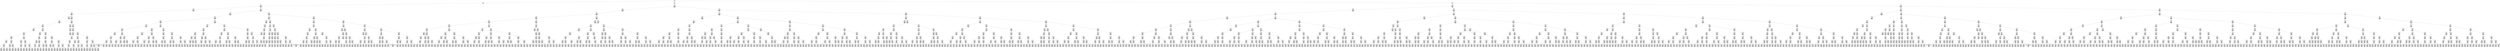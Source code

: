 digraph g {
node [shape = Mrecord];
nodo0[label="{EO: 0|cost: 0.0|A: null}"]
nodo1[label="{EO: 1|cost: 1.0|A: GoA6}"]
nodo4[label="{EO: 4|cost: 2.0|A: GoA5|Posicion:\nA6
Infectados:\n1
Escapados:\n
posicion:\nK2
}"]
nodo8[label="{EO: 8|cost: 3.0|A: GoA3|Posicion:\nA5
Infectados:\n1
Escapados:\n
posicion:\nK2
}"]
nodo16[label="{EO: 16|cost: 4.0|A: GoA2|Posicion:\nA3
Infectados:\n1
Escapados:\n
posicion:\nK2
}"]
nodo29[label="{EO: 29|cost: 5.0|A: GoA1|Posicion:\nA2
Infectados:\n1
Escapados:\n
posicion:\nK2
}"]

nodo16 -> nodo29;
nodo30[label="{EO: 30|cost: 5.0|A: GoD2|Posicion:\nA2
Infectados:\n1
Escapados:\n
posicion:\nK2
}"]
nodo53[label="{EO: 53|cost: 6.0|A: GoD3|Posicion:\nD2
Infectados:\n1
Escapados:\n
posicion:\nK2
}"]
nodo91[label="{EO: 91|cost: 7.0|A: GoD5|Posicion:\nD3
Infectados:\n1
Escapados:\n
posicion:\nK2
}"]
nodo157[label="{EO: 157|cost: 8.0|A: GoD6|Posicion:\nD5
Infectados:\n1
Escapados:\n
posicion:\nK2
}"]
nodo267[label="{EO: 267|cost: 9.0|A: GoD7|Posicion:\nD6
Infectados:\n1
Escapados:\n
posicion:\nK2
}"]
nodo451[label="{EO: 451|cost: 10.0|A: GoD8|Posicion:\nD7
Infectados:\n1
Escapados:\n
posicion:\nK2
}"]
nodo747[label="{EO: 747|cost: 11.0|A: GoA8|Posicion:\nD8
Infectados:\n1
Escapados:\n
posicion:\nK2
}"]
nodo1255[label="{EO: 1255|cost: 12.0|A: GoA9|Posicion:\nA8
Infectados:\n1
Escapados:\n
posicion:\nK2
}"]
nodo2109[label="{EO: 2109|cost: 13.0|A: GoA10|Posicion:\nA9
Infectados:\n1
Escapados:\n
posicion:\nK2
}"]

nodo1255 -> nodo2109;
nodo2110[label="{EO: 2110|cost: 13.0|A: GoD9|Posicion:\nA9
Infectados:\n1
Escapados:\n
posicion:\nK2
}"]

nodo1255 -> nodo2110;

nodo747 -> nodo1255;

nodo451 -> nodo747;
nodo748[label="{EO: 748|cost: 11.0|A: GoD9|Posicion:\nD8
Infectados:\n1
Escapados:\n
posicion:\nK2
}"]
nodo1256[label="{EO: 1256|cost: 12.0|A: GoD10|Posicion:\nD9
Infectados:\n1
Escapados:\n
posicion:\nK2
}"]
nodo2111[label="{EO: 2111|cost: 13.0|A: GoC10|Posicion:\nD10
Infectados:\n1
Escapados:\n
posicion:\nK2
}"]

nodo1256 -> nodo2111;
nodo2112[label="{EO: 2112|cost: 13.0|A: GoD11|Posicion:\nD10
Infectados:\n1
Escapados:\n
posicion:\nK2
}"]

nodo1256 -> nodo2112;

nodo748 -> nodo1256;
nodo1257[label="{EO: 1257|cost: 12.0|A: GoE9|Posicion:\nD9
Infectados:\n1
Escapados:\n
posicion:\nK2
}"]
nodo2113[label="{EO: 2113|cost: 13.0|A: GoE8|Posicion:\nE9
Infectados:\n1
Escapados:\n
posicion:\nK2
}"]

nodo1257 -> nodo2113;
nodo2114[label="{EO: 2114|cost: 13.0|A: GoF9|Posicion:\nE9
Infectados:\n1
Escapados:\n
posicion:\nK2
}"]

nodo1257 -> nodo2114;

nodo748 -> nodo1257;

nodo451 -> nodo748;

nodo267 -> nodo451;
nodo452[label="{EO: 452|cost: 10.0|A: GoE7|Posicion:\nD7
Infectados:\n1
Escapados:\n
posicion:\nK2
}"]
nodo749[label="{EO: 749|cost: 11.0|A: GoE6|Posicion:\nE7
Infectados:\n1
Escapados:\n
posicion:\nK2
}"]
nodo1258[label="{EO: 1258|cost: 12.0|A: GoE5|Posicion:\nE6
Infectados:\n1
Escapados:\n
posicion:\nK2
}"]
nodo2115[label="{EO: 2115|cost: 13.0|A: GoE3|Posicion:\nE5
Infectados:\n1
Escapados:\n
posicion:\nK2
}"]

nodo1258 -> nodo2115;
nodo2116[label="{EO: 2116|cost: 13.0|A: GoF5|Posicion:\nE5
Infectados:\n1
Escapados:\n
posicion:\nK2
}"]

nodo1258 -> nodo2116;

nodo749 -> nodo1258;

nodo452 -> nodo749;
nodo750[label="{EO: 750|cost: 11.0|A: GoF7|Posicion:\nE7
Infectados:\n1
Escapados:\n
posicion:\nK2
}"]
nodo1259[label="{EO: 1259|cost: 12.0|A: GoF8|Posicion:\nF7
Infectados:\n1
Escapados:\n
posicion:\nK2
}"]
nodo2117[label="{EO: 2117|cost: 13.0|A: GoE8|Posicion:\nF8
Infectados:\n1
Escapados:\n
posicion:\nK2
}"]

nodo1259 -> nodo2117;
nodo2118[label="{EO: 2118|cost: 13.0|A: GoF9|Posicion:\nF8
Infectados:\n1
Escapados:\n
posicion:\nK2
}"]

nodo1259 -> nodo2118;

nodo750 -> nodo1259;
nodo1260[label="{EO: 1260|cost: 12.0|A: GoG7|Posicion:\nF7
Infectados:\n1
Escapados:\n
posicion:\nK2
}"]
nodo2119[label="{EO: 2119|cost: 13.0|A: GoG6|Posicion:\nG7
Infectados:\n1
Escapados:\n
posicion:\nK2
}"]

nodo1260 -> nodo2119;
nodo2120[label="{EO: 2120|cost: 13.0|A: GoH7|Posicion:\nG7
Infectados:\n1
Escapados:\n
posicion:\nK2
}"]

nodo1260 -> nodo2120;

nodo750 -> nodo1260;

nodo452 -> nodo750;

nodo267 -> nodo452;

nodo157 -> nodo267;

nodo91 -> nodo157;
nodo158[label="{EO: 158|cost: 8.0|A: GoE5|Posicion:\nD5
Infectados:\n1
Escapados:\n
posicion:\nK2
}"]
nodo268[label="{EO: 268|cost: 9.0|A: GoE3|Posicion:\nE5
Infectados:\n1
Escapados:\n
posicion:\nK2
}"]
nodo453[label="{EO: 453|cost: 10.0|A: GoE2|Posicion:\nE3
Infectados:\n1
Escapados:\n
posicion:\nK2
}"]
nodo751[label="{EO: 751|cost: 11.0|A: GoE1|Posicion:\nE2
Infectados:\n1
Escapados:\n
posicion:\nK2
}"]
nodo1261[label="{EO: 1261|cost: 12.0|A: GoD1|Posicion:\nE1
Infectados:\n1
Escapados:\n
posicion:\nK2
}"]
nodo2121[label="{EO: 2121|cost: 13.0|A: GoA1|Posicion:\nD1
Infectados:\n1
Escapados:\n
posicion:\nK2
}"]

nodo1261 -> nodo2121;

nodo751 -> nodo1261;

nodo453 -> nodo751;
nodo752[label="{EO: 752|cost: 11.0|A: GoF2|Posicion:\nE2
Infectados:\n1
Escapados:\n
posicion:\nK2
}"]
nodo1262[label="{EO: 1262|cost: 12.0|A: GoH2|Posicion:\nF2
Infectados:\n1
Escapados:\n
posicion:\nK2
}"]
nodo2122[label="{EO: 2122|cost: 13.0|A: GoH1|Posicion:\nH2
Infectados:\n1
Escapados:\n
posicion:\nK2
}"]

nodo1262 -> nodo2122;
nodo2123[label="{EO: 2123|cost: 13.0|A: GoI2|Posicion:\nH2
Infectados:\n1
Escapados:\n
posicion:\nK2
}"]

nodo1262 -> nodo2123;

nodo752 -> nodo1262;

nodo453 -> nodo752;

nodo268 -> nodo453;

nodo158 -> nodo268;
nodo269[label="{EO: 269|cost: 9.0|A: GoF5|Posicion:\nE5
Infectados:\n1
Escapados:\n
posicion:\nK2
}"]
nodo454[label="{EO: 454|cost: 10.0|A: GoF6|Posicion:\nF5
Infectados:\n1
Escapados:\n
posicion:\nK2
}"]
nodo753[label="{EO: 753|cost: 11.0|A: GoG6|Posicion:\nF6
Infectados:\n1
Escapados:\n
posicion:\nK2
}"]
nodo1263[label="{EO: 1263|cost: 12.0|A: GoG7|Posicion:\nG6
Infectados:\n1
Escapados:\n
posicion:\nK2
}"]
nodo2124[label="{EO: 2124|cost: 13.0|A: GoH7|Posicion:\nG7
Infectados:\n1
Escapados:\n
posicion:\nK2
}"]

nodo1263 -> nodo2124;

nodo753 -> nodo1263;
nodo1264[label="{EO: 1264|cost: 12.0|A: GoH6|Posicion:\nG6
Infectados:\n1
Escapados:\n
posicion:\nK2
}"]
nodo2125[label="{EO: 2125|cost: 13.0|A: GoH5|Posicion:\nH6
Infectados:\n1
Escapados:\n
posicion:\nK2
}"]

nodo1264 -> nodo2125;
nodo2126[label="{EO: 2126|cost: 13.0|A: GoI6|Posicion:\nH6
Infectados:\n1
Escapados:\n
posicion:\nK2
}"]

nodo1264 -> nodo2126;

nodo753 -> nodo1264;

nodo454 -> nodo753;

nodo269 -> nodo454;
nodo455[label="{EO: 455|cost: 10.0|A: GoH5|Posicion:\nF5
Infectados:\n1
Escapados:\n
posicion:\nK2
}"]
nodo754[label="{EO: 754|cost: 11.0|A: GoH4|Posicion:\nH5
Infectados:\n1
Escapados:\n
posicion:\nK2
}"]
nodo1265[label="{EO: 1265|cost: 12.0|A: GoF4|Posicion:\nH4
Infectados:\n1
Escapados:\n
posicion:\nK2
}"]

nodo754 -> nodo1265;
nodo1266[label="{EO: 1266|cost: 12.0|A: GoH3|Posicion:\nH4
Infectados:\n1
Escapados:\n
posicion:\nK2
}"]
nodo2127[label="{EO: 2127|cost: 13.0|A: GoF3|Posicion:\nH3
Infectados:\n1
Escapados:\n
posicion:\nK2
}"]

nodo1266 -> nodo2127;
nodo2128[label="{EO: 2128|cost: 13.0|A: GoH2|Posicion:\nH3
Infectados:\n1
Escapados:\n
posicion:\nK2
}"]

nodo1266 -> nodo2128;

nodo754 -> nodo1266;

nodo455 -> nodo754;
nodo755[label="{EO: 755|cost: 11.0|A: GoI5|Posicion:\nH5
Infectados:\n1
Escapados:\n
posicion:\nK2
}"]
nodo1267[label="{EO: 1267|cost: 12.0|A: GoI6|Posicion:\nI5
Infectados:\n1
Escapados:\n
posicion:\nK2
}"]
nodo2129[label="{EO: 2129|cost: 13.0|A: GoH6|Posicion:\nI6
Infectados:\n1
Escapados:\n
posicion:\nK2
}"]

nodo1267 -> nodo2129;
nodo2130[label="{EO: 2130|cost: 13.0|A: GoI7|Posicion:\nI6
Infectados:\n1
Escapados:\n
posicion:\nK2
}"]

nodo1267 -> nodo2130;

nodo755 -> nodo1267;
nodo1268[label="{EO: 1268|cost: 12.0|A: GoJ5|Posicion:\nI5
Infectados:\n1
Escapados:\n
posicion:\nK2
}"]
nodo2131[label="{EO: 2131|cost: 13.0|A: GoJ3|Posicion:\nJ5
Infectados:\n1
Escapados:\n
posicion:\nK2
}"]

nodo1268 -> nodo2131;
nodo2132[label="{EO: 2132|cost: 13.0|A: GoK5|Posicion:\nJ5
Infectados:\n1
Escapados:\n
posicion:\nK2
}"]

nodo1268 -> nodo2132;

nodo755 -> nodo1268;

nodo455 -> nodo755;

nodo269 -> nodo455;

nodo158 -> nodo269;

nodo91 -> nodo158;

nodo53 -> nodo91;

nodo30 -> nodo53;
nodo54[label="{EO: 54|cost: 6.0|A: GoE2|Posicion:\nD2
Infectados:\n1
Escapados:\n
posicion:\nK2
}"]
nodo92[label="{EO: 92|cost: 7.0|A: GoE1|Posicion:\nE2
Infectados:\n1
Escapados:\n
posicion:\nK2
}"]
nodo159[label="{EO: 159|cost: 8.0|A: GoD1|Posicion:\nE1
Infectados:\n1
Escapados:\n
posicion:\nK2
}"]
nodo270[label="{EO: 270|cost: 9.0|A: GoA1|Posicion:\nD1
Infectados:\n1
Escapados:\n
posicion:\nK2
}"]

nodo159 -> nodo270;

nodo92 -> nodo159;

nodo54 -> nodo92;
nodo93[label="{EO: 93|cost: 7.0|A: GoF2|Posicion:\nE2
Infectados:\n1
Escapados:\n
posicion:\nK2
}"]
nodo160[label="{EO: 160|cost: 8.0|A: GoH2|Posicion:\nF2
Infectados:\n1
Escapados:\n
posicion:\nK2
}"]
nodo271[label="{EO: 271|cost: 9.0|A: GoH1|Posicion:\nH2
Infectados:\n1
Escapados:\n
posicion:\nK2
}"]
nodo456[label="{EO: 456|cost: 10.0|A: GoF1|Posicion:\nH1
Infectados:\n1
Escapados:\n
posicion:\nK2
}"]
nodo756[label="{EO: 756|cost: 11.0|A: GoE1|Posicion:\nF1
Infectados:\n1
Escapados:\n
posicion:\nK2
}"]
nodo1269[label="{EO: 1269|cost: 12.0|A: GoD1|Posicion:\nE1
Infectados:\n1
Escapados:\n
posicion:\nK2
}"]
nodo2133[label="{EO: 2133|cost: 13.0|A: GoA1|Posicion:\nD1
Infectados:\n1
Escapados:\n
posicion:\nK2
}"]

nodo1269 -> nodo2133;

nodo756 -> nodo1269;

nodo456 -> nodo756;

nodo271 -> nodo456;

nodo160 -> nodo271;
nodo272[label="{EO: 272|cost: 9.0|A: GoI2|Posicion:\nH2
Infectados:\n1
Escapados:\n
posicion:\nK2
}"]
nodo457[label="{EO: 457|cost: 10.0|A: GoI3|Posicion:\nI2
Infectados:\n1
Escapados:\n
posicion:\nK2
}"]
nodo757[label="{EO: 757|cost: 11.0|A: GoH3|Posicion:\nI3
Infectados:\n1
Escapados:\n
posicion:\nK2
}"]
nodo1270[label="{EO: 1270|cost: 12.0|A: GoF3|Posicion:\nH3
Infectados:\n1
Escapados:\n
posicion:\nK2
}"]
nodo2134[label="{EO: 2134|cost: 13.0|A: GoE3|Posicion:\nF3
Infectados:\n1
Escapados:\n
posicion:\nK2
}"]

nodo1270 -> nodo2134;
nodo2135[label="{EO: 2135|cost: 13.0|A: GoF4|Posicion:\nF3
Infectados:\n1
Escapados:\n
posicion:\nK2
}"]

nodo1270 -> nodo2135;

nodo757 -> nodo1270;

nodo457 -> nodo757;
nodo758[label="{EO: 758|cost: 11.0|A: GoI5|Posicion:\nI3
Infectados:\n1
Escapados:\n
posicion:\nK2
}"]
nodo1271[label="{EO: 1271|cost: 12.0|A: GoI6|Posicion:\nI5
Infectados:\n1
Escapados:\n
posicion:\nK2
}"]
nodo2136[label="{EO: 2136|cost: 13.0|A: GoH6|Posicion:\nI6
Infectados:\n1
Escapados:\n
posicion:\nK2
}"]

nodo1271 -> nodo2136;
nodo2137[label="{EO: 2137|cost: 13.0|A: GoI7|Posicion:\nI6
Infectados:\n1
Escapados:\n
posicion:\nK2
}"]

nodo1271 -> nodo2137;

nodo758 -> nodo1271;
nodo1272[label="{EO: 1272|cost: 12.0|A: GoJ5|Posicion:\nI5
Infectados:\n1
Escapados:\n
posicion:\nK2
}"]
nodo2138[label="{EO: 2138|cost: 13.0|A: GoJ3|Posicion:\nJ5
Infectados:\n1
Escapados:\n
posicion:\nK2
}"]

nodo1272 -> nodo2138;
nodo2139[label="{EO: 2139|cost: 13.0|A: GoK5|Posicion:\nJ5
Infectados:\n1
Escapados:\n
posicion:\nK2
}"]

nodo1272 -> nodo2139;

nodo758 -> nodo1272;

nodo457 -> nodo758;

nodo272 -> nodo457;
nodo458[label="{EO: 458|cost: 10.0|A: GoJ2|Posicion:\nI2
Infectados:\n1
Escapados:\n
posicion:\nK2
}"]
nodo759[label="{EO: 759|cost: 11.0|A: GoJ1|Posicion:\nJ2
Infectados:\n1
Escapados:\n
posicion:\nK2
}"]
nodo1273[label="{EO: 1273|cost: 12.0|A: GoI1|Posicion:\nJ1
Infectados:\n1
Escapados:\n
posicion:\nK2
}"]
nodo2140[label="{EO: 2140|cost: 13.0|A: GoH1|Posicion:\nI1
Infectados:\n1
Escapados:\n
posicion:\nK2
}"]

nodo1273 -> nodo2140;

nodo759 -> nodo1273;

nodo458 -> nodo759;
nodo760[label="{EO: 760|cost: 11.0|A: GoK2|Posicion:\nJ2
Infectados:\n1
Escapados:\n
posicion:\nK2
}"]
nodo1274[label="{EO: 1274|cost: 12.0|A: GoK3|Posicion:\nK2
Infectados:\n1
Escapados:\n
posicion:\nK2
}"]
nodo2141[label="{EO: 2141|cost: 13.0|A: GoJ3|Posicion:\nK3
Infectados:\n1
Escapados:\n
posicion:\nK2
}"]

nodo1274 -> nodo2141;
nodo2142[label="{EO: 2142|cost: 13.0|A: GoK5|Posicion:\nK3
Infectados:\n1
Escapados:\n
posicion:\nK2
}"]

nodo1274 -> nodo2142;

nodo760 -> nodo1274;
nodo1275[label="{EO: 1275|cost: 12.0|A: GoL2|Posicion:\nK2
Infectados:\n1
Escapados:\n
posicion:\nK2
}"]
nodo2143[label="{EO: 2143|cost: 13.0|A: GoL1|Posicion:\nL2
Infectados:\n1
Escapados:\n
posicion:\nK2
}"]

nodo1275 -> nodo2143;
nodo2144[label="{EO: 2144|cost: 13.0|A: GoM2|Posicion:\nL2
Infectados:\n1
Escapados:\n
posicion:\nK2
}"]

nodo1275 -> nodo2144;

nodo760 -> nodo1275;
nodo1276[label="{EO: 1276|cost: 12.0|A: Hacer la ley, multar y mandar a casa.|Posicion:\nK2
Infectados:\n1
Escapados:\n
posicion:\nK2
}"]

nodo760 -> nodo1276;

nodo458 -> nodo760;

nodo272 -> nodo458;

nodo160 -> nodo272;

nodo93 -> nodo160;

nodo54 -> nodo93;

nodo30 -> nodo54;

nodo16 -> nodo30;

nodo8 -> nodo16;

nodo4 -> nodo8;
nodo9[label="{EO: 9|cost: 3.0|A: GoD5|Posicion:\nA5
Infectados:\n1
Escapados:\n
posicion:\nK2
}"]
nodo17[label="{EO: 17|cost: 4.0|A: GoD6|Posicion:\nD5
Infectados:\n1
Escapados:\n
posicion:\nK2
}"]
nodo31[label="{EO: 31|cost: 5.0|A: GoD7|Posicion:\nD6
Infectados:\n1
Escapados:\n
posicion:\nK2
}"]
nodo55[label="{EO: 55|cost: 6.0|A: GoD8|Posicion:\nD7
Infectados:\n1
Escapados:\n
posicion:\nK2
}"]
nodo94[label="{EO: 94|cost: 7.0|A: GoA8|Posicion:\nD8
Infectados:\n1
Escapados:\n
posicion:\nK2
}"]
nodo161[label="{EO: 161|cost: 8.0|A: GoA9|Posicion:\nA8
Infectados:\n1
Escapados:\n
posicion:\nK2
}"]
nodo273[label="{EO: 273|cost: 9.0|A: GoA10|Posicion:\nA9
Infectados:\n1
Escapados:\n
posicion:\nK2
}"]
nodo459[label="{EO: 459|cost: 10.0|A: GoA11|Posicion:\nA10
Infectados:\n1
Escapados:\n
posicion:\nK2
}"]
nodo761[label="{EO: 761|cost: 11.0|A: GoA12|Posicion:\nA11
Infectados:\n1
Escapados:\n
posicion:\nK2
}"]
nodo1277[label="{EO: 1277|cost: 12.0|A: GoA14|Posicion:\nA12
Infectados:\n1
Escapados:\n
posicion:\nK2
}"]

nodo761 -> nodo1277;
nodo1278[label="{EO: 1278|cost: 12.0|A: GoC12|Posicion:\nA12
Infectados:\n1
Escapados:\n
posicion:\nK2
}"]

nodo761 -> nodo1278;

nodo459 -> nodo761;
nodo762[label="{EO: 762|cost: 11.0|A: GoC11|Posicion:\nA11
Infectados:\n1
Escapados:\n
posicion:\nK2
}"]
nodo1279[label="{EO: 1279|cost: 12.0|A: GoC10|Posicion:\nC11
Infectados:\n1
Escapados:\n
posicion:\nK2
}"]

nodo762 -> nodo1279;
nodo1280[label="{EO: 1280|cost: 12.0|A: GoD11|Posicion:\nC11
Infectados:\n1
Escapados:\n
posicion:\nK2
}"]

nodo762 -> nodo1280;

nodo459 -> nodo762;

nodo273 -> nodo459;

nodo161 -> nodo273;
nodo274[label="{EO: 274|cost: 9.0|A: GoD9|Posicion:\nA9
Infectados:\n1
Escapados:\n
posicion:\nK2
}"]
nodo460[label="{EO: 460|cost: 10.0|A: GoD10|Posicion:\nD9
Infectados:\n1
Escapados:\n
posicion:\nK2
}"]
nodo763[label="{EO: 763|cost: 11.0|A: GoC10|Posicion:\nD10
Infectados:\n1
Escapados:\n
posicion:\nK2
}"]
nodo1281[label="{EO: 1281|cost: 12.0|A: GoA10|Posicion:\nC10
Infectados:\n1
Escapados:\n
posicion:\nK2
}"]

nodo763 -> nodo1281;

nodo460 -> nodo763;
nodo764[label="{EO: 764|cost: 11.0|A: GoD11|Posicion:\nD10
Infectados:\n1
Escapados:\n
posicion:\nK2
}"]
nodo1282[label="{EO: 1282|cost: 12.0|A: GoD12|Posicion:\nD11
Infectados:\n1
Escapados:\n
posicion:\nK2
}"]

nodo764 -> nodo1282;
nodo1283[label="{EO: 1283|cost: 12.0|A: GoE11|Posicion:\nD11
Infectados:\n1
Escapados:\n
posicion:\nK2
}"]

nodo764 -> nodo1283;

nodo460 -> nodo764;

nodo274 -> nodo460;
nodo461[label="{EO: 461|cost: 10.0|A: GoE9|Posicion:\nD9
Infectados:\n1
Escapados:\n
posicion:\nK2
}"]
nodo765[label="{EO: 765|cost: 11.0|A: GoE8|Posicion:\nE9
Infectados:\n1
Escapados:\n
posicion:\nK2
}"]
nodo1284[label="{EO: 1284|cost: 12.0|A: GoE7|Posicion:\nE8
Infectados:\n1
Escapados:\n
posicion:\nK2
}"]

nodo765 -> nodo1284;

nodo461 -> nodo765;
nodo766[label="{EO: 766|cost: 11.0|A: GoF9|Posicion:\nE9
Infectados:\n1
Escapados:\n
posicion:\nK2
}"]
nodo1285[label="{EO: 1285|cost: 12.0|A: GoF10|Posicion:\nF9
Infectados:\n1
Escapados:\n
posicion:\nK2
}"]

nodo766 -> nodo1285;
nodo1286[label="{EO: 1286|cost: 12.0|A: GoH9|Posicion:\nF9
Infectados:\n1
Escapados:\n
posicion:\nK2
}"]

nodo766 -> nodo1286;

nodo461 -> nodo766;

nodo274 -> nodo461;

nodo161 -> nodo274;

nodo94 -> nodo161;

nodo55 -> nodo94;
nodo95[label="{EO: 95|cost: 7.0|A: GoD9|Posicion:\nD8
Infectados:\n1
Escapados:\n
posicion:\nK2
}"]
nodo162[label="{EO: 162|cost: 8.0|A: GoD10|Posicion:\nD9
Infectados:\n1
Escapados:\n
posicion:\nK2
}"]
nodo275[label="{EO: 275|cost: 9.0|A: GoC10|Posicion:\nD10
Infectados:\n1
Escapados:\n
posicion:\nK2
}"]
nodo462[label="{EO: 462|cost: 10.0|A: GoA10|Posicion:\nC10
Infectados:\n1
Escapados:\n
posicion:\nK2
}"]
nodo767[label="{EO: 767|cost: 11.0|A: GoA9|Posicion:\nA10
Infectados:\n1
Escapados:\n
posicion:\nK2
}"]
nodo1287[label="{EO: 1287|cost: 12.0|A: GoA8|Posicion:\nA9
Infectados:\n1
Escapados:\n
posicion:\nK2
}"]

nodo767 -> nodo1287;

nodo462 -> nodo767;
nodo768[label="{EO: 768|cost: 11.0|A: GoA11|Posicion:\nA10
Infectados:\n1
Escapados:\n
posicion:\nK2
}"]
nodo1288[label="{EO: 1288|cost: 12.0|A: GoA12|Posicion:\nA11
Infectados:\n1
Escapados:\n
posicion:\nK2
}"]

nodo768 -> nodo1288;
nodo1289[label="{EO: 1289|cost: 12.0|A: GoC11|Posicion:\nA11
Infectados:\n1
Escapados:\n
posicion:\nK2
}"]

nodo768 -> nodo1289;

nodo462 -> nodo768;

nodo275 -> nodo462;

nodo162 -> nodo275;
nodo276[label="{EO: 276|cost: 9.0|A: GoD11|Posicion:\nD10
Infectados:\n1
Escapados:\n
posicion:\nK2
}"]
nodo463[label="{EO: 463|cost: 10.0|A: GoD12|Posicion:\nD11
Infectados:\n1
Escapados:\n
posicion:\nK2
}"]
nodo769[label="{EO: 769|cost: 11.0|A: GoC12|Posicion:\nD12
Infectados:\n1
Escapados:\n
posicion:\nK2
}"]
nodo1290[label="{EO: 1290|cost: 12.0|A: GoA12|Posicion:\nC12
Infectados:\n1
Escapados:\n
posicion:\nK2
}"]

nodo769 -> nodo1290;
nodo1291[label="{EO: 1291|cost: 12.0|A: GoC11|Posicion:\nC12
Infectados:\n1
Escapados:\n
posicion:\nK2
}"]

nodo769 -> nodo1291;

nodo463 -> nodo769;
nodo770[label="{EO: 770|cost: 11.0|A: GoD13|Posicion:\nD12
Infectados:\n1
Escapados:\n
posicion:\nK2
}"]
nodo1292[label="{EO: 1292|cost: 12.0|A: GoD14|Posicion:\nD13
Infectados:\n1
Escapados:\n
posicion:\nK2
}"]

nodo770 -> nodo1292;
nodo1293[label="{EO: 1293|cost: 12.0|A: GoE13|Posicion:\nD13
Infectados:\n1
Escapados:\n
posicion:\nK2
}"]

nodo770 -> nodo1293;

nodo463 -> nodo770;

nodo276 -> nodo463;
nodo464[label="{EO: 464|cost: 10.0|A: GoE11|Posicion:\nD11
Infectados:\n1
Escapados:\n
posicion:\nK2
}"]
nodo771[label="{EO: 771|cost: 11.0|A: GoE10|Posicion:\nE11
Infectados:\n1
Escapados:\n
posicion:\nK2
}"]
nodo1294[label="{EO: 1294|cost: 12.0|A: GoE9|Posicion:\nE10
Infectados:\n1
Escapados:\n
posicion:\nK2
}"]

nodo771 -> nodo1294;

nodo464 -> nodo771;
nodo772[label="{EO: 772|cost: 11.0|A: GoF11|Posicion:\nE11
Infectados:\n1
Escapados:\n
posicion:\nK2
}"]
nodo1295[label="{EO: 1295|cost: 12.0|A: GoF12|Posicion:\nF11
Infectados:\n1
Escapados:\n
posicion:\nK2
}"]

nodo772 -> nodo1295;
nodo1296[label="{EO: 1296|cost: 12.0|A: GoH11|Posicion:\nF11
Infectados:\n1
Escapados:\n
posicion:\nK2
}"]

nodo772 -> nodo1296;

nodo464 -> nodo772;

nodo276 -> nodo464;

nodo162 -> nodo276;

nodo95 -> nodo162;
nodo163[label="{EO: 163|cost: 8.0|A: GoE9|Posicion:\nD9
Infectados:\n1
Escapados:\n
posicion:\nK2
}"]
nodo277[label="{EO: 277|cost: 9.0|A: GoE8|Posicion:\nE9
Infectados:\n1
Escapados:\n
posicion:\nK2
}"]
nodo465[label="{EO: 465|cost: 10.0|A: GoE7|Posicion:\nE8
Infectados:\n1
Escapados:\n
posicion:\nK2
}"]
nodo773[label="{EO: 773|cost: 11.0|A: GoE6|Posicion:\nE7
Infectados:\n1
Escapados:\n
posicion:\nK2
}"]
nodo1297[label="{EO: 1297|cost: 12.0|A: GoE5|Posicion:\nE6
Infectados:\n1
Escapados:\n
posicion:\nK2
}"]

nodo773 -> nodo1297;

nodo465 -> nodo773;
nodo774[label="{EO: 774|cost: 11.0|A: GoF7|Posicion:\nE7
Infectados:\n1
Escapados:\n
posicion:\nK2
}"]
nodo1298[label="{EO: 1298|cost: 12.0|A: GoF8|Posicion:\nF7
Infectados:\n1
Escapados:\n
posicion:\nK2
}"]

nodo774 -> nodo1298;
nodo1299[label="{EO: 1299|cost: 12.0|A: GoG7|Posicion:\nF7
Infectados:\n1
Escapados:\n
posicion:\nK2
}"]

nodo774 -> nodo1299;

nodo465 -> nodo774;

nodo277 -> nodo465;

nodo163 -> nodo277;
nodo278[label="{EO: 278|cost: 9.0|A: GoF9|Posicion:\nE9
Infectados:\n1
Escapados:\n
posicion:\nK2
}"]
nodo466[label="{EO: 466|cost: 10.0|A: GoF10|Posicion:\nF9
Infectados:\n1
Escapados:\n
posicion:\nK2
}"]
nodo775[label="{EO: 775|cost: 11.0|A: GoE10|Posicion:\nF10
Infectados:\n1
Escapados:\n
posicion:\nK2
}"]
nodo1300[label="{EO: 1300|cost: 12.0|A: GoD10|Posicion:\nE10
Infectados:\n1
Escapados:\n
posicion:\nK2
}"]

nodo775 -> nodo1300;

nodo466 -> nodo775;
nodo776[label="{EO: 776|cost: 11.0|A: GoF11|Posicion:\nF10
Infectados:\n1
Escapados:\n
posicion:\nK2
}"]
nodo1301[label="{EO: 1301|cost: 12.0|A: GoF12|Posicion:\nF11
Infectados:\n1
Escapados:\n
posicion:\nK2
}"]

nodo776 -> nodo1301;
nodo1302[label="{EO: 1302|cost: 12.0|A: GoH11|Posicion:\nF11
Infectados:\n1
Escapados:\n
posicion:\nK2
}"]

nodo776 -> nodo1302;

nodo466 -> nodo776;

nodo278 -> nodo466;
nodo467[label="{EO: 467|cost: 10.0|A: GoH9|Posicion:\nF9
Infectados:\n1
Escapados:\n
posicion:\nK2
}"]
nodo777[label="{EO: 777|cost: 11.0|A: GoH8|Posicion:\nH9
Infectados:\n1
Escapados:\n
posicion:\nK2
}"]
nodo1303[label="{EO: 1303|cost: 12.0|A: GoF8|Posicion:\nH8
Infectados:\n1
Escapados:\n
posicion:\nK2
}"]

nodo777 -> nodo1303;
nodo1304[label="{EO: 1304|cost: 12.0|A: GoH7|Posicion:\nH8
Infectados:\n1
Escapados:\n
posicion:\nK2
}"]

nodo777 -> nodo1304;

nodo467 -> nodo777;
nodo778[label="{EO: 778|cost: 11.0|A: GoI9|Posicion:\nH9
Infectados:\n1
Escapados:\n
posicion:\nK2
}"]
nodo1305[label="{EO: 1305|cost: 12.0|A: GoI10|Posicion:\nI9
Infectados:\n1
Escapados:\n
posicion:\nK2
}"]

nodo778 -> nodo1305;
nodo1306[label="{EO: 1306|cost: 12.0|A: GoJ9|Posicion:\nI9
Infectados:\n1
Escapados:\n
posicion:\nK2
}"]

nodo778 -> nodo1306;

nodo467 -> nodo778;

nodo278 -> nodo467;

nodo163 -> nodo278;

nodo95 -> nodo163;

nodo55 -> nodo95;

nodo31 -> nodo55;
nodo56[label="{EO: 56|cost: 6.0|A: GoE7|Posicion:\nD7
Infectados:\n1
Escapados:\n
posicion:\nK2
}"]
nodo96[label="{EO: 96|cost: 7.0|A: GoE6|Posicion:\nE7
Infectados:\n1
Escapados:\n
posicion:\nK2
}"]
nodo164[label="{EO: 164|cost: 8.0|A: GoE5|Posicion:\nE6
Infectados:\n1
Escapados:\n
posicion:\nK2
}"]
nodo279[label="{EO: 279|cost: 9.0|A: GoE3|Posicion:\nE5
Infectados:\n1
Escapados:\n
posicion:\nK2
}"]
nodo468[label="{EO: 468|cost: 10.0|A: GoD3|Posicion:\nE3
Infectados:\n1
Escapados:\n
posicion:\nK2
}"]
nodo779[label="{EO: 779|cost: 11.0|A: GoA3|Posicion:\nD3
Infectados:\n1
Escapados:\n
posicion:\nK2
}"]
nodo1307[label="{EO: 1307|cost: 12.0|A: GoA2|Posicion:\nA3
Infectados:\n1
Escapados:\n
posicion:\nK2
}"]

nodo779 -> nodo1307;

nodo468 -> nodo779;

nodo279 -> nodo468;
nodo469[label="{EO: 469|cost: 10.0|A: GoE2|Posicion:\nE3
Infectados:\n1
Escapados:\n
posicion:\nK2
}"]
nodo780[label="{EO: 780|cost: 11.0|A: GoE1|Posicion:\nE2
Infectados:\n1
Escapados:\n
posicion:\nK2
}"]
nodo1308[label="{EO: 1308|cost: 12.0|A: GoD1|Posicion:\nE1
Infectados:\n1
Escapados:\n
posicion:\nK2
}"]

nodo780 -> nodo1308;

nodo469 -> nodo780;
nodo781[label="{EO: 781|cost: 11.0|A: GoF2|Posicion:\nE2
Infectados:\n1
Escapados:\n
posicion:\nK2
}"]
nodo1309[label="{EO: 1309|cost: 12.0|A: GoH2|Posicion:\nF2
Infectados:\n1
Escapados:\n
posicion:\nK2
}"]

nodo781 -> nodo1309;

nodo469 -> nodo781;

nodo279 -> nodo469;

nodo164 -> nodo279;
nodo280[label="{EO: 280|cost: 9.0|A: GoF5|Posicion:\nE5
Infectados:\n1
Escapados:\n
posicion:\nK2
}"]
nodo470[label="{EO: 470|cost: 10.0|A: GoF6|Posicion:\nF5
Infectados:\n1
Escapados:\n
posicion:\nK2
}"]
nodo782[label="{EO: 782|cost: 11.0|A: GoG6|Posicion:\nF6
Infectados:\n1
Escapados:\n
posicion:\nK2
}"]
nodo1310[label="{EO: 1310|cost: 12.0|A: GoG7|Posicion:\nG6
Infectados:\n1
Escapados:\n
posicion:\nK2
}"]

nodo782 -> nodo1310;
nodo1311[label="{EO: 1311|cost: 12.0|A: GoH6|Posicion:\nG6
Infectados:\n1
Escapados:\n
posicion:\nK2
}"]

nodo782 -> nodo1311;

nodo470 -> nodo782;

nodo280 -> nodo470;
nodo471[label="{EO: 471|cost: 10.0|A: GoH5|Posicion:\nF5
Infectados:\n1
Escapados:\n
posicion:\nK2
}"]
nodo783[label="{EO: 783|cost: 11.0|A: GoH4|Posicion:\nH5
Infectados:\n1
Escapados:\n
posicion:\nK2
}"]
nodo1312[label="{EO: 1312|cost: 12.0|A: GoF4|Posicion:\nH4
Infectados:\n1
Escapados:\n
posicion:\nK2
}"]

nodo783 -> nodo1312;
nodo1313[label="{EO: 1313|cost: 12.0|A: GoH3|Posicion:\nH4
Infectados:\n1
Escapados:\n
posicion:\nK2
}"]

nodo783 -> nodo1313;

nodo471 -> nodo783;
nodo784[label="{EO: 784|cost: 11.0|A: GoI5|Posicion:\nH5
Infectados:\n1
Escapados:\n
posicion:\nK2
}"]
nodo1314[label="{EO: 1314|cost: 12.0|A: GoI6|Posicion:\nI5
Infectados:\n1
Escapados:\n
posicion:\nK2
}"]

nodo784 -> nodo1314;
nodo1315[label="{EO: 1315|cost: 12.0|A: GoJ5|Posicion:\nI5
Infectados:\n1
Escapados:\n
posicion:\nK2
}"]

nodo784 -> nodo1315;

nodo471 -> nodo784;

nodo280 -> nodo471;

nodo164 -> nodo280;

nodo96 -> nodo164;

nodo56 -> nodo96;
nodo97[label="{EO: 97|cost: 7.0|A: GoF7|Posicion:\nE7
Infectados:\n1
Escapados:\n
posicion:\nK2
}"]
nodo165[label="{EO: 165|cost: 8.0|A: GoF8|Posicion:\nF7
Infectados:\n1
Escapados:\n
posicion:\nK2
}"]
nodo281[label="{EO: 281|cost: 9.0|A: GoE8|Posicion:\nF8
Infectados:\n1
Escapados:\n
posicion:\nK2
}"]
nodo472[label="{EO: 472|cost: 10.0|A: GoD8|Posicion:\nE8
Infectados:\n1
Escapados:\n
posicion:\nK2
}"]
nodo785[label="{EO: 785|cost: 11.0|A: GoA8|Posicion:\nD8
Infectados:\n1
Escapados:\n
posicion:\nK2
}"]
nodo1316[label="{EO: 1316|cost: 12.0|A: GoA9|Posicion:\nA8
Infectados:\n1
Escapados:\n
posicion:\nK2
}"]

nodo785 -> nodo1316;

nodo472 -> nodo785;
nodo786[label="{EO: 786|cost: 11.0|A: GoD9|Posicion:\nD8
Infectados:\n1
Escapados:\n
posicion:\nK2
}"]
nodo1317[label="{EO: 1317|cost: 12.0|A: GoD10|Posicion:\nD9
Infectados:\n1
Escapados:\n
posicion:\nK2
}"]

nodo786 -> nodo1317;
nodo1318[label="{EO: 1318|cost: 12.0|A: GoE9|Posicion:\nD9
Infectados:\n1
Escapados:\n
posicion:\nK2
}"]

nodo786 -> nodo1318;

nodo472 -> nodo786;

nodo281 -> nodo472;

nodo165 -> nodo281;
nodo282[label="{EO: 282|cost: 9.0|A: GoF9|Posicion:\nF8
Infectados:\n1
Escapados:\n
posicion:\nK2
}"]
nodo473[label="{EO: 473|cost: 10.0|A: GoF10|Posicion:\nF9
Infectados:\n1
Escapados:\n
posicion:\nK2
}"]
nodo787[label="{EO: 787|cost: 11.0|A: GoE10|Posicion:\nF10
Infectados:\n1
Escapados:\n
posicion:\nK2
}"]
nodo1319[label="{EO: 1319|cost: 12.0|A: GoD10|Posicion:\nE10
Infectados:\n1
Escapados:\n
posicion:\nK2
}"]

nodo787 -> nodo1319;
nodo1320[label="{EO: 1320|cost: 12.0|A: GoE9|Posicion:\nE10
Infectados:\n1
Escapados:\n
posicion:\nK2
}"]

nodo787 -> nodo1320;

nodo473 -> nodo787;
nodo788[label="{EO: 788|cost: 11.0|A: GoF11|Posicion:\nF10
Infectados:\n1
Escapados:\n
posicion:\nK2
}"]
nodo1321[label="{EO: 1321|cost: 12.0|A: GoF12|Posicion:\nF11
Infectados:\n1
Escapados:\n
posicion:\nK2
}"]

nodo788 -> nodo1321;
nodo1322[label="{EO: 1322|cost: 12.0|A: GoH11|Posicion:\nF11
Infectados:\n1
Escapados:\n
posicion:\nK2
}"]

nodo788 -> nodo1322;

nodo473 -> nodo788;

nodo282 -> nodo473;
nodo474[label="{EO: 474|cost: 10.0|A: GoH9|Posicion:\nF9
Infectados:\n1
Escapados:\n
posicion:\nK2
}"]
nodo789[label="{EO: 789|cost: 11.0|A: GoH8|Posicion:\nH9
Infectados:\n1
Escapados:\n
posicion:\nK2
}"]
nodo1323[label="{EO: 1323|cost: 12.0|A: GoH7|Posicion:\nH8
Infectados:\n1
Escapados:\n
posicion:\nK2
}"]

nodo789 -> nodo1323;

nodo474 -> nodo789;
nodo790[label="{EO: 790|cost: 11.0|A: GoI9|Posicion:\nH9
Infectados:\n1
Escapados:\n
posicion:\nK2
}"]
nodo1324[label="{EO: 1324|cost: 12.0|A: GoI10|Posicion:\nI9
Infectados:\n1
Escapados:\n
posicion:\nK2
}"]

nodo790 -> nodo1324;
nodo1325[label="{EO: 1325|cost: 12.0|A: GoJ9|Posicion:\nI9
Infectados:\n1
Escapados:\n
posicion:\nK2
}"]

nodo790 -> nodo1325;

nodo474 -> nodo790;

nodo282 -> nodo474;

nodo165 -> nodo282;

nodo97 -> nodo165;
nodo166[label="{EO: 166|cost: 8.0|A: GoG7|Posicion:\nF7
Infectados:\n1
Escapados:\n
posicion:\nK2
}"]
nodo283[label="{EO: 283|cost: 9.0|A: GoG6|Posicion:\nG7
Infectados:\n1
Escapados:\n
posicion:\nK2
}"]
nodo475[label="{EO: 475|cost: 10.0|A: GoH6|Posicion:\nG6
Infectados:\n1
Escapados:\n
posicion:\nK2
}"]
nodo791[label="{EO: 791|cost: 11.0|A: GoH5|Posicion:\nH6
Infectados:\n1
Escapados:\n
posicion:\nK2
}"]
nodo1326[label="{EO: 1326|cost: 12.0|A: GoH4|Posicion:\nH5
Infectados:\n1
Escapados:\n
posicion:\nK2
}"]

nodo791 -> nodo1326;
nodo1327[label="{EO: 1327|cost: 12.0|A: GoI5|Posicion:\nH5
Infectados:\n1
Escapados:\n
posicion:\nK2
}"]

nodo791 -> nodo1327;

nodo475 -> nodo791;
nodo792[label="{EO: 792|cost: 11.0|A: GoI6|Posicion:\nH6
Infectados:\n1
Escapados:\n
posicion:\nK2
}"]
nodo1328[label="{EO: 1328|cost: 12.0|A: GoI7|Posicion:\nI6
Infectados:\n1
Escapados:\n
posicion:\nK2
}"]

nodo792 -> nodo1328;

nodo475 -> nodo792;

nodo283 -> nodo475;

nodo166 -> nodo283;
nodo284[label="{EO: 284|cost: 9.0|A: GoH7|Posicion:\nG7
Infectados:\n1
Escapados:\n
posicion:\nK2
}"]
nodo476[label="{EO: 476|cost: 10.0|A: GoI7|Posicion:\nH7
Infectados:\n1
Escapados:\n
posicion:\nK2
}"]
nodo793[label="{EO: 793|cost: 11.0|A: GoI8|Posicion:\nI7
Infectados:\n1
Escapados:\n
posicion:\nK2
}"]
nodo1329[label="{EO: 1329|cost: 12.0|A: GoH8|Posicion:\nI8
Infectados:\n1
Escapados:\n
posicion:\nK2
}"]

nodo793 -> nodo1329;
nodo1330[label="{EO: 1330|cost: 12.0|A: GoI9|Posicion:\nI8
Infectados:\n1
Escapados:\n
posicion:\nK2
}"]

nodo793 -> nodo1330;

nodo476 -> nodo793;
nodo794[label="{EO: 794|cost: 11.0|A: GoJ7|Posicion:\nI7
Infectados:\n1
Escapados:\n
posicion:\nK2
}"]
nodo1331[label="{EO: 1331|cost: 12.0|A: GoJ6|Posicion:\nJ7
Infectados:\n1
Escapados:\n
posicion:\nK2
}"]

nodo794 -> nodo1331;
nodo1332[label="{EO: 1332|cost: 12.0|A: GoK7|Posicion:\nJ7
Infectados:\n1
Escapados:\n
posicion:\nK2
}"]

nodo794 -> nodo1332;

nodo476 -> nodo794;

nodo284 -> nodo476;

nodo166 -> nodo284;

nodo97 -> nodo166;

nodo56 -> nodo97;

nodo31 -> nodo56;

nodo17 -> nodo31;

nodo9 -> nodo17;
nodo18[label="{EO: 18|cost: 4.0|A: GoE5|Posicion:\nD5
Infectados:\n1
Escapados:\n
posicion:\nK2
}"]
nodo32[label="{EO: 32|cost: 5.0|A: GoE3|Posicion:\nE5
Infectados:\n1
Escapados:\n
posicion:\nK2
}"]
nodo57[label="{EO: 57|cost: 6.0|A: GoD3|Posicion:\nE3
Infectados:\n1
Escapados:\n
posicion:\nK2
}"]
nodo98[label="{EO: 98|cost: 7.0|A: GoA3|Posicion:\nD3
Infectados:\n1
Escapados:\n
posicion:\nK2
}"]
nodo167[label="{EO: 167|cost: 8.0|A: GoA2|Posicion:\nA3
Infectados:\n1
Escapados:\n
posicion:\nK2
}"]
nodo285[label="{EO: 285|cost: 9.0|A: GoA1|Posicion:\nA2
Infectados:\n1
Escapados:\n
posicion:\nK2
}"]

nodo167 -> nodo285;
nodo286[label="{EO: 286|cost: 9.0|A: GoD2|Posicion:\nA2
Infectados:\n1
Escapados:\n
posicion:\nK2
}"]
nodo477[label="{EO: 477|cost: 10.0|A: GoE2|Posicion:\nD2
Infectados:\n1
Escapados:\n
posicion:\nK2
}"]
nodo795[label="{EO: 795|cost: 11.0|A: GoE1|Posicion:\nE2
Infectados:\n1
Escapados:\n
posicion:\nK2
}"]
nodo1333[label="{EO: 1333|cost: 12.0|A: GoD1|Posicion:\nE1
Infectados:\n1
Escapados:\n
posicion:\nK2
}"]

nodo795 -> nodo1333;

nodo477 -> nodo795;
nodo796[label="{EO: 796|cost: 11.0|A: GoF2|Posicion:\nE2
Infectados:\n1
Escapados:\n
posicion:\nK2
}"]
nodo1334[label="{EO: 1334|cost: 12.0|A: GoH2|Posicion:\nF2
Infectados:\n1
Escapados:\n
posicion:\nK2
}"]

nodo796 -> nodo1334;

nodo477 -> nodo796;

nodo286 -> nodo477;

nodo167 -> nodo286;

nodo98 -> nodo167;

nodo57 -> nodo98;

nodo32 -> nodo57;
nodo58[label="{EO: 58|cost: 6.0|A: GoE2|Posicion:\nE3
Infectados:\n1
Escapados:\n
posicion:\nK2
}"]
nodo99[label="{EO: 99|cost: 7.0|A: GoE1|Posicion:\nE2
Infectados:\n1
Escapados:\n
posicion:\nK2
}"]
nodo168[label="{EO: 168|cost: 8.0|A: GoD1|Posicion:\nE1
Infectados:\n1
Escapados:\n
posicion:\nK2
}"]
nodo287[label="{EO: 287|cost: 9.0|A: GoA1|Posicion:\nD1
Infectados:\n1
Escapados:\n
posicion:\nK2
}"]
nodo478[label="{EO: 478|cost: 10.0|A: GoA2|Posicion:\nA1
Infectados:\n1
Escapados:\n
posicion:\nK2
}"]
nodo797[label="{EO: 797|cost: 11.0|A: GoA3|Posicion:\nA2
Infectados:\n1
Escapados:\n
posicion:\nK2
}"]

nodo478 -> nodo797;
nodo798[label="{EO: 798|cost: 11.0|A: GoD2|Posicion:\nA2
Infectados:\n1
Escapados:\n
posicion:\nK2
}"]
nodo1335[label="{EO: 1335|cost: 12.0|A: GoD3|Posicion:\nD2
Infectados:\n1
Escapados:\n
posicion:\nK2
}"]

nodo798 -> nodo1335;

nodo478 -> nodo798;

nodo287 -> nodo478;

nodo168 -> nodo287;
nodo288[label="{EO: 288|cost: 9.0|A: GoD2|Posicion:\nD1
Infectados:\n1
Escapados:\n
posicion:\nK2
}"]
nodo479[label="{EO: 479|cost: 10.0|A: GoD3|Posicion:\nD2
Infectados:\n1
Escapados:\n
posicion:\nK2
}"]
nodo799[label="{EO: 799|cost: 11.0|A: GoA3|Posicion:\nD3
Infectados:\n1
Escapados:\n
posicion:\nK2
}"]
nodo1336[label="{EO: 1336|cost: 12.0|A: GoA2|Posicion:\nA3
Infectados:\n1
Escapados:\n
posicion:\nK2
}"]

nodo799 -> nodo1336;

nodo479 -> nodo799;

nodo288 -> nodo479;

nodo168 -> nodo288;

nodo99 -> nodo168;

nodo58 -> nodo99;
nodo100[label="{EO: 100|cost: 7.0|A: GoF2|Posicion:\nE2
Infectados:\n1
Escapados:\n
posicion:\nK2
}"]
nodo169[label="{EO: 169|cost: 8.0|A: GoH2|Posicion:\nF2
Infectados:\n1
Escapados:\n
posicion:\nK2
}"]
nodo289[label="{EO: 289|cost: 9.0|A: GoH1|Posicion:\nH2
Infectados:\n1
Escapados:\n
posicion:\nK2
}"]
nodo480[label="{EO: 480|cost: 10.0|A: GoF1|Posicion:\nH1
Infectados:\n1
Escapados:\n
posicion:\nK2
}"]
nodo800[label="{EO: 800|cost: 11.0|A: GoE1|Posicion:\nF1
Infectados:\n1
Escapados:\n
posicion:\nK2
}"]
nodo1337[label="{EO: 1337|cost: 12.0|A: GoD1|Posicion:\nE1
Infectados:\n1
Escapados:\n
posicion:\nK2
}"]

nodo800 -> nodo1337;

nodo480 -> nodo800;

nodo289 -> nodo480;

nodo169 -> nodo289;
nodo290[label="{EO: 290|cost: 9.0|A: GoI2|Posicion:\nH2
Infectados:\n1
Escapados:\n
posicion:\nK2
}"]
nodo481[label="{EO: 481|cost: 10.0|A: GoI3|Posicion:\nI2
Infectados:\n1
Escapados:\n
posicion:\nK2
}"]
nodo801[label="{EO: 801|cost: 11.0|A: GoH3|Posicion:\nI3
Infectados:\n1
Escapados:\n
posicion:\nK2
}"]
nodo1338[label="{EO: 1338|cost: 12.0|A: GoF3|Posicion:\nH3
Infectados:\n1
Escapados:\n
posicion:\nK2
}"]

nodo801 -> nodo1338;

nodo481 -> nodo801;
nodo802[label="{EO: 802|cost: 11.0|A: GoI5|Posicion:\nI3
Infectados:\n1
Escapados:\n
posicion:\nK2
}"]
nodo1339[label="{EO: 1339|cost: 12.0|A: GoI6|Posicion:\nI5
Infectados:\n1
Escapados:\n
posicion:\nK2
}"]

nodo802 -> nodo1339;
nodo1340[label="{EO: 1340|cost: 12.0|A: GoJ5|Posicion:\nI5
Infectados:\n1
Escapados:\n
posicion:\nK2
}"]

nodo802 -> nodo1340;

nodo481 -> nodo802;

nodo290 -> nodo481;
nodo482[label="{EO: 482|cost: 10.0|A: GoJ2|Posicion:\nI2
Infectados:\n1
Escapados:\n
posicion:\nK2
}"]
nodo803[label="{EO: 803|cost: 11.0|A: GoJ1|Posicion:\nJ2
Infectados:\n1
Escapados:\n
posicion:\nK2
}"]
nodo1341[label="{EO: 1341|cost: 12.0|A: GoI1|Posicion:\nJ1
Infectados:\n1
Escapados:\n
posicion:\nK2
}"]

nodo803 -> nodo1341;

nodo482 -> nodo803;
nodo804[label="{EO: 804|cost: 11.0|A: GoK2|Posicion:\nJ2
Infectados:\n1
Escapados:\n
posicion:\nK2
}"]
nodo1342[label="{EO: 1342|cost: 12.0|A: GoK3|Posicion:\nK2
Infectados:\n1
Escapados:\n
posicion:\nK2
}"]

nodo804 -> nodo1342;
nodo1343[label="{EO: 1343|cost: 12.0|A: GoL2|Posicion:\nK2
Infectados:\n1
Escapados:\n
posicion:\nK2
}"]

nodo804 -> nodo1343;
nodo1344[label="{EO: 1344|cost: 12.0|A: Hacer la ley, multar y mandar a casa.|Posicion:\nK2
Infectados:\n1
Escapados:\n
posicion:\nK2
}"]

nodo804 -> nodo1344;

nodo482 -> nodo804;

nodo290 -> nodo482;

nodo169 -> nodo290;

nodo100 -> nodo169;

nodo58 -> nodo100;

nodo32 -> nodo58;

nodo18 -> nodo32;
nodo33[label="{EO: 33|cost: 5.0|A: GoF5|Posicion:\nE5
Infectados:\n1
Escapados:\n
posicion:\nK2
}"]
nodo59[label="{EO: 59|cost: 6.0|A: GoF6|Posicion:\nF5
Infectados:\n1
Escapados:\n
posicion:\nK2
}"]
nodo101[label="{EO: 101|cost: 7.0|A: GoG6|Posicion:\nF6
Infectados:\n1
Escapados:\n
posicion:\nK2
}"]
nodo170[label="{EO: 170|cost: 8.0|A: GoG7|Posicion:\nG6
Infectados:\n1
Escapados:\n
posicion:\nK2
}"]
nodo291[label="{EO: 291|cost: 9.0|A: GoH7|Posicion:\nG7
Infectados:\n1
Escapados:\n
posicion:\nK2
}"]
nodo483[label="{EO: 483|cost: 10.0|A: GoI7|Posicion:\nH7
Infectados:\n1
Escapados:\n
posicion:\nK2
}"]
nodo805[label="{EO: 805|cost: 11.0|A: GoI8|Posicion:\nI7
Infectados:\n1
Escapados:\n
posicion:\nK2
}"]
nodo1345[label="{EO: 1345|cost: 12.0|A: GoH8|Posicion:\nI8
Infectados:\n1
Escapados:\n
posicion:\nK2
}"]

nodo805 -> nodo1345;
nodo1346[label="{EO: 1346|cost: 12.0|A: GoI9|Posicion:\nI8
Infectados:\n1
Escapados:\n
posicion:\nK2
}"]

nodo805 -> nodo1346;

nodo483 -> nodo805;
nodo806[label="{EO: 806|cost: 11.0|A: GoJ7|Posicion:\nI7
Infectados:\n1
Escapados:\n
posicion:\nK2
}"]
nodo1347[label="{EO: 1347|cost: 12.0|A: GoJ6|Posicion:\nJ7
Infectados:\n1
Escapados:\n
posicion:\nK2
}"]

nodo806 -> nodo1347;
nodo1348[label="{EO: 1348|cost: 12.0|A: GoK7|Posicion:\nJ7
Infectados:\n1
Escapados:\n
posicion:\nK2
}"]

nodo806 -> nodo1348;

nodo483 -> nodo806;

nodo291 -> nodo483;

nodo170 -> nodo291;

nodo101 -> nodo170;
nodo171[label="{EO: 171|cost: 8.0|A: GoH6|Posicion:\nG6
Infectados:\n1
Escapados:\n
posicion:\nK2
}"]
nodo292[label="{EO: 292|cost: 9.0|A: GoH5|Posicion:\nH6
Infectados:\n1
Escapados:\n
posicion:\nK2
}"]
nodo484[label="{EO: 484|cost: 10.0|A: GoH4|Posicion:\nH5
Infectados:\n1
Escapados:\n
posicion:\nK2
}"]
nodo807[label="{EO: 807|cost: 11.0|A: GoF4|Posicion:\nH4
Infectados:\n1
Escapados:\n
posicion:\nK2
}"]

nodo484 -> nodo807;
nodo808[label="{EO: 808|cost: 11.0|A: GoH3|Posicion:\nH4
Infectados:\n1
Escapados:\n
posicion:\nK2
}"]
nodo1349[label="{EO: 1349|cost: 12.0|A: GoF3|Posicion:\nH3
Infectados:\n1
Escapados:\n
posicion:\nK2
}"]

nodo808 -> nodo1349;
nodo1350[label="{EO: 1350|cost: 12.0|A: GoH2|Posicion:\nH3
Infectados:\n1
Escapados:\n
posicion:\nK2
}"]

nodo808 -> nodo1350;

nodo484 -> nodo808;

nodo292 -> nodo484;
nodo485[label="{EO: 485|cost: 10.0|A: GoI5|Posicion:\nH5
Infectados:\n1
Escapados:\n
posicion:\nK2
}"]
nodo809[label="{EO: 809|cost: 11.0|A: GoI6|Posicion:\nI5
Infectados:\n1
Escapados:\n
posicion:\nK2
}"]
nodo1351[label="{EO: 1351|cost: 12.0|A: GoI7|Posicion:\nI6
Infectados:\n1
Escapados:\n
posicion:\nK2
}"]

nodo809 -> nodo1351;

nodo485 -> nodo809;
nodo810[label="{EO: 810|cost: 11.0|A: GoJ5|Posicion:\nI5
Infectados:\n1
Escapados:\n
posicion:\nK2
}"]
nodo1352[label="{EO: 1352|cost: 12.0|A: GoJ3|Posicion:\nJ5
Infectados:\n1
Escapados:\n
posicion:\nK2
}"]

nodo810 -> nodo1352;
nodo1353[label="{EO: 1353|cost: 12.0|A: GoK5|Posicion:\nJ5
Infectados:\n1
Escapados:\n
posicion:\nK2
}"]

nodo810 -> nodo1353;

nodo485 -> nodo810;

nodo292 -> nodo485;

nodo171 -> nodo292;
nodo293[label="{EO: 293|cost: 9.0|A: GoI6|Posicion:\nH6
Infectados:\n1
Escapados:\n
posicion:\nK2
}"]
nodo486[label="{EO: 486|cost: 10.0|A: GoI7|Posicion:\nI6
Infectados:\n1
Escapados:\n
posicion:\nK2
}"]
nodo811[label="{EO: 811|cost: 11.0|A: GoI8|Posicion:\nI7
Infectados:\n1
Escapados:\n
posicion:\nK2
}"]
nodo1354[label="{EO: 1354|cost: 12.0|A: GoH8|Posicion:\nI8
Infectados:\n1
Escapados:\n
posicion:\nK2
}"]

nodo811 -> nodo1354;
nodo1355[label="{EO: 1355|cost: 12.0|A: GoI9|Posicion:\nI8
Infectados:\n1
Escapados:\n
posicion:\nK2
}"]

nodo811 -> nodo1355;

nodo486 -> nodo811;
nodo812[label="{EO: 812|cost: 11.0|A: GoJ7|Posicion:\nI7
Infectados:\n1
Escapados:\n
posicion:\nK2
}"]
nodo1356[label="{EO: 1356|cost: 12.0|A: GoJ6|Posicion:\nJ7
Infectados:\n1
Escapados:\n
posicion:\nK2
}"]

nodo812 -> nodo1356;
nodo1357[label="{EO: 1357|cost: 12.0|A: GoK7|Posicion:\nJ7
Infectados:\n1
Escapados:\n
posicion:\nK2
}"]

nodo812 -> nodo1357;

nodo486 -> nodo812;

nodo293 -> nodo486;

nodo171 -> nodo293;

nodo101 -> nodo171;

nodo59 -> nodo101;

nodo33 -> nodo59;
nodo60[label="{EO: 60|cost: 6.0|A: GoH5|Posicion:\nF5
Infectados:\n1
Escapados:\n
posicion:\nK2
}"]
nodo102[label="{EO: 102|cost: 7.0|A: GoH4|Posicion:\nH5
Infectados:\n1
Escapados:\n
posicion:\nK2
}"]
nodo172[label="{EO: 172|cost: 8.0|A: GoF4|Posicion:\nH4
Infectados:\n1
Escapados:\n
posicion:\nK2
}"]

nodo102 -> nodo172;
nodo173[label="{EO: 173|cost: 8.0|A: GoH3|Posicion:\nH4
Infectados:\n1
Escapados:\n
posicion:\nK2
}"]
nodo294[label="{EO: 294|cost: 9.0|A: GoF3|Posicion:\nH3
Infectados:\n1
Escapados:\n
posicion:\nK2
}"]
nodo487[label="{EO: 487|cost: 10.0|A: GoE3|Posicion:\nF3
Infectados:\n1
Escapados:\n
posicion:\nK2
}"]
nodo813[label="{EO: 813|cost: 11.0|A: GoD3|Posicion:\nE3
Infectados:\n1
Escapados:\n
posicion:\nK2
}"]
nodo1358[label="{EO: 1358|cost: 12.0|A: GoA3|Posicion:\nD3
Infectados:\n1
Escapados:\n
posicion:\nK2
}"]

nodo813 -> nodo1358;

nodo487 -> nodo813;
nodo814[label="{EO: 814|cost: 11.0|A: GoE2|Posicion:\nE3
Infectados:\n1
Escapados:\n
posicion:\nK2
}"]
nodo1359[label="{EO: 1359|cost: 12.0|A: GoE1|Posicion:\nE2
Infectados:\n1
Escapados:\n
posicion:\nK2
}"]

nodo814 -> nodo1359;
nodo1360[label="{EO: 1360|cost: 12.0|A: GoF2|Posicion:\nE2
Infectados:\n1
Escapados:\n
posicion:\nK2
}"]

nodo814 -> nodo1360;

nodo487 -> nodo814;

nodo294 -> nodo487;
nodo488[label="{EO: 488|cost: 10.0|A: GoF4|Posicion:\nF3
Infectados:\n1
Escapados:\n
posicion:\nK2
}"]

nodo294 -> nodo488;

nodo173 -> nodo294;
nodo295[label="{EO: 295|cost: 9.0|A: GoH2|Posicion:\nH3
Infectados:\n1
Escapados:\n
posicion:\nK2
}"]
nodo489[label="{EO: 489|cost: 10.0|A: GoH1|Posicion:\nH2
Infectados:\n1
Escapados:\n
posicion:\nK2
}"]
nodo815[label="{EO: 815|cost: 11.0|A: GoF1|Posicion:\nH1
Infectados:\n1
Escapados:\n
posicion:\nK2
}"]
nodo1361[label="{EO: 1361|cost: 12.0|A: GoE1|Posicion:\nF1
Infectados:\n1
Escapados:\n
posicion:\nK2
}"]

nodo815 -> nodo1361;
nodo1362[label="{EO: 1362|cost: 12.0|A: GoF2|Posicion:\nF1
Infectados:\n1
Escapados:\n
posicion:\nK2
}"]

nodo815 -> nodo1362;

nodo489 -> nodo815;

nodo295 -> nodo489;
nodo490[label="{EO: 490|cost: 10.0|A: GoI2|Posicion:\nH2
Infectados:\n1
Escapados:\n
posicion:\nK2
}"]
nodo816[label="{EO: 816|cost: 11.0|A: GoI3|Posicion:\nI2
Infectados:\n1
Escapados:\n
posicion:\nK2
}"]
nodo1363[label="{EO: 1363|cost: 12.0|A: GoI5|Posicion:\nI3
Infectados:\n1
Escapados:\n
posicion:\nK2
}"]

nodo816 -> nodo1363;

nodo490 -> nodo816;
nodo817[label="{EO: 817|cost: 11.0|A: GoJ2|Posicion:\nI2
Infectados:\n1
Escapados:\n
posicion:\nK2
}"]
nodo1364[label="{EO: 1364|cost: 12.0|A: GoJ1|Posicion:\nJ2
Infectados:\n1
Escapados:\n
posicion:\nK2
}"]

nodo817 -> nodo1364;
nodo1365[label="{EO: 1365|cost: 12.0|A: GoK2|Posicion:\nJ2
Infectados:\n1
Escapados:\n
posicion:\nK2
}"]

nodo817 -> nodo1365;

nodo490 -> nodo817;

nodo295 -> nodo490;

nodo173 -> nodo295;

nodo102 -> nodo173;

nodo60 -> nodo102;
nodo103[label="{EO: 103|cost: 7.0|A: GoI5|Posicion:\nH5
Infectados:\n1
Escapados:\n
posicion:\nK2
}"]
nodo174[label="{EO: 174|cost: 8.0|A: GoI6|Posicion:\nI5
Infectados:\n1
Escapados:\n
posicion:\nK2
}"]
nodo296[label="{EO: 296|cost: 9.0|A: GoH6|Posicion:\nI6
Infectados:\n1
Escapados:\n
posicion:\nK2
}"]

nodo174 -> nodo296;
nodo297[label="{EO: 297|cost: 9.0|A: GoI7|Posicion:\nI6
Infectados:\n1
Escapados:\n
posicion:\nK2
}"]
nodo491[label="{EO: 491|cost: 10.0|A: GoI8|Posicion:\nI7
Infectados:\n1
Escapados:\n
posicion:\nK2
}"]
nodo818[label="{EO: 818|cost: 11.0|A: GoH8|Posicion:\nI8
Infectados:\n1
Escapados:\n
posicion:\nK2
}"]
nodo1366[label="{EO: 1366|cost: 12.0|A: GoF8|Posicion:\nH8
Infectados:\n1
Escapados:\n
posicion:\nK2
}"]

nodo818 -> nodo1366;
nodo1367[label="{EO: 1367|cost: 12.0|A: GoH7|Posicion:\nH8
Infectados:\n1
Escapados:\n
posicion:\nK2
}"]

nodo818 -> nodo1367;

nodo491 -> nodo818;
nodo819[label="{EO: 819|cost: 11.0|A: GoI9|Posicion:\nI8
Infectados:\n1
Escapados:\n
posicion:\nK2
}"]
nodo1368[label="{EO: 1368|cost: 12.0|A: GoI10|Posicion:\nI9
Infectados:\n1
Escapados:\n
posicion:\nK2
}"]

nodo819 -> nodo1368;
nodo1369[label="{EO: 1369|cost: 12.0|A: GoJ9|Posicion:\nI9
Infectados:\n1
Escapados:\n
posicion:\nK2
}"]

nodo819 -> nodo1369;

nodo491 -> nodo819;

nodo297 -> nodo491;
nodo492[label="{EO: 492|cost: 10.0|A: GoJ7|Posicion:\nI7
Infectados:\n1
Escapados:\n
posicion:\nK2
}"]
nodo820[label="{EO: 820|cost: 11.0|A: GoJ6|Posicion:\nJ7
Infectados:\n1
Escapados:\n
posicion:\nK2
}"]
nodo1370[label="{EO: 1370|cost: 12.0|A: GoJ5|Posicion:\nJ6
Infectados:\n1
Escapados:\n
posicion:\nK2
}"]

nodo820 -> nodo1370;

nodo492 -> nodo820;
nodo821[label="{EO: 821|cost: 11.0|A: GoK7|Posicion:\nJ7
Infectados:\n1
Escapados:\n
posicion:\nK2
}"]
nodo1371[label="{EO: 1371|cost: 12.0|A: GoK8|Posicion:\nK7
Infectados:\n1
Escapados:\n
posicion:\nK2
}"]

nodo821 -> nodo1371;
nodo1372[label="{EO: 1372|cost: 12.0|A: GoL7|Posicion:\nK7
Infectados:\n1
Escapados:\n
posicion:\nK2
}"]

nodo821 -> nodo1372;

nodo492 -> nodo821;

nodo297 -> nodo492;

nodo174 -> nodo297;

nodo103 -> nodo174;
nodo175[label="{EO: 175|cost: 8.0|A: GoJ5|Posicion:\nI5
Infectados:\n1
Escapados:\n
posicion:\nK2
}"]
nodo298[label="{EO: 298|cost: 9.0|A: GoJ3|Posicion:\nJ5
Infectados:\n1
Escapados:\n
posicion:\nK2
}"]
nodo493[label="{EO: 493|cost: 10.0|A: GoI3|Posicion:\nJ3
Infectados:\n1
Escapados:\n
posicion:\nK2
}"]
nodo822[label="{EO: 822|cost: 11.0|A: GoH3|Posicion:\nI3
Infectados:\n1
Escapados:\n
posicion:\nK2
}"]
nodo1373[label="{EO: 1373|cost: 12.0|A: GoF3|Posicion:\nH3
Infectados:\n1
Escapados:\n
posicion:\nK2
}"]

nodo822 -> nodo1373;
nodo1374[label="{EO: 1374|cost: 12.0|A: GoH2|Posicion:\nH3
Infectados:\n1
Escapados:\n
posicion:\nK2
}"]

nodo822 -> nodo1374;

nodo493 -> nodo822;

nodo298 -> nodo493;
nodo494[label="{EO: 494|cost: 10.0|A: GoJ2|Posicion:\nJ3
Infectados:\n1
Escapados:\n
posicion:\nK2
}"]
nodo823[label="{EO: 823|cost: 11.0|A: GoJ1|Posicion:\nJ2
Infectados:\n1
Escapados:\n
posicion:\nK2
}"]
nodo1375[label="{EO: 1375|cost: 12.0|A: GoI1|Posicion:\nJ1
Infectados:\n1
Escapados:\n
posicion:\nK2
}"]

nodo823 -> nodo1375;

nodo494 -> nodo823;
nodo824[label="{EO: 824|cost: 11.0|A: GoK2|Posicion:\nJ2
Infectados:\n1
Escapados:\n
posicion:\nK2
}"]
nodo1376[label="{EO: 1376|cost: 12.0|A: GoK3|Posicion:\nK2
Infectados:\n1
Escapados:\n
posicion:\nK2
}"]

nodo824 -> nodo1376;
nodo1377[label="{EO: 1377|cost: 12.0|A: GoL2|Posicion:\nK2
Infectados:\n1
Escapados:\n
posicion:\nK2
}"]

nodo824 -> nodo1377;
nodo1378[label="{EO: 1378|cost: 12.0|A: Hacer la ley, multar y mandar a casa.|Posicion:\nK2
Infectados:\n1
Escapados:\n
posicion:\nK2
}"]

nodo824 -> nodo1378;

nodo494 -> nodo824;

nodo298 -> nodo494;

nodo175 -> nodo298;
nodo299[label="{EO: 299|cost: 9.0|A: GoK5|Posicion:\nJ5
Infectados:\n1
Escapados:\n
posicion:\nK2
}"]
nodo495[label="{EO: 495|cost: 10.0|A: GoK6|Posicion:\nK5
Infectados:\n1
Escapados:\n
posicion:\nK2
}"]
nodo825[label="{EO: 825|cost: 11.0|A: GoJ6|Posicion:\nK6
Infectados:\n1
Escapados:\n
posicion:\nK2
}"]
nodo1379[label="{EO: 1379|cost: 12.0|A: GoI6|Posicion:\nJ6
Infectados:\n1
Escapados:\n
posicion:\nK2
}"]

nodo825 -> nodo1379;

nodo495 -> nodo825;
nodo826[label="{EO: 826|cost: 11.0|A: GoK7|Posicion:\nK6
Infectados:\n1
Escapados:\n
posicion:\nK2
}"]
nodo1380[label="{EO: 1380|cost: 12.0|A: GoK8|Posicion:\nK7
Infectados:\n1
Escapados:\n
posicion:\nK2
}"]

nodo826 -> nodo1380;
nodo1381[label="{EO: 1381|cost: 12.0|A: GoL7|Posicion:\nK7
Infectados:\n1
Escapados:\n
posicion:\nK2
}"]

nodo826 -> nodo1381;

nodo495 -> nodo826;

nodo299 -> nodo495;
nodo496[label="{EO: 496|cost: 10.0|A: GoL5|Posicion:\nK5
Infectados:\n1
Escapados:\n
posicion:\nK2
}"]
nodo827[label="{EO: 827|cost: 11.0|A: GoL3|Posicion:\nL5
Infectados:\n1
Escapados:\n
posicion:\nK2
}"]
nodo1382[label="{EO: 1382|cost: 12.0|A: GoK3|Posicion:\nL3
Infectados:\n1
Escapados:\n
posicion:\nK2
}"]

nodo827 -> nodo1382;
nodo1383[label="{EO: 1383|cost: 12.0|A: GoL2|Posicion:\nL3
Infectados:\n1
Escapados:\n
posicion:\nK2
}"]

nodo827 -> nodo1383;

nodo496 -> nodo827;
nodo828[label="{EO: 828|cost: 11.0|A: GoM5|Posicion:\nL5
Infectados:\n1
Escapados:\n
posicion:\nK2
}"]
nodo1384[label="{EO: 1384|cost: 12.0|A: GoM3|Posicion:\nM5
Infectados:\n1
Escapados:\n
posicion:\nK2
}"]

nodo828 -> nodo1384;
nodo1385[label="{EO: 1385|cost: 12.0|A: GoM6|Posicion:\nM5
Infectados:\n1
Escapados:\n
posicion:\nK2
}"]

nodo828 -> nodo1385;

nodo496 -> nodo828;

nodo299 -> nodo496;

nodo175 -> nodo299;

nodo103 -> nodo175;

nodo60 -> nodo103;

nodo33 -> nodo60;

nodo18 -> nodo33;

nodo9 -> nodo18;

nodo4 -> nodo9;

nodo1 -> nodo4;

nodo0 -> nodo1;
nodo2[label="{EO: 2|cost: 1.0|A: GoA8}"]
nodo5[label="{EO: 5|cost: 2.0|A: GoA9|Posicion:\nA8
Infectados:\n1
Escapados:\n
posicion:\nK2
}"]
nodo10[label="{EO: 10|cost: 3.0|A: GoA10|Posicion:\nA9
Infectados:\n1
Escapados:\n
posicion:\nK2
}"]
nodo19[label="{EO: 19|cost: 4.0|A: GoA11|Posicion:\nA10
Infectados:\n1
Escapados:\n
posicion:\nK2
}"]
nodo34[label="{EO: 34|cost: 5.0|A: GoA12|Posicion:\nA11
Infectados:\n1
Escapados:\n
posicion:\nK2
}"]
nodo61[label="{EO: 61|cost: 6.0|A: GoA14|Posicion:\nA12
Infectados:\n1
Escapados:\n
posicion:\nK2
}"]
nodo104[label="{EO: 104|cost: 7.0|A: GoA15|Posicion:\nA14
Infectados:\n1
Escapados:\n
posicion:\nK2
}"]
nodo176[label="{EO: 176|cost: 8.0|A: GoA16|Posicion:\nA15
Infectados:\n1
Escapados:\n
posicion:\nK2
}"]
nodo300[label="{EO: 300|cost: 9.0|A: GoA17|Posicion:\nA16
Infectados:\n1
Escapados:\n
posicion:\nK2
}"]

nodo176 -> nodo300;
nodo301[label="{EO: 301|cost: 9.0|A: GoB16|Posicion:\nA16
Infectados:\n1
Escapados:\n
posicion:\nK2
}"]
nodo497[label="{EO: 497|cost: 10.0|A: GoB15|Posicion:\nB16
Infectados:\n1
Escapados:\n
posicion:\nK2
}"]
nodo829[label="{EO: 829|cost: 11.0|A: GoC15|Posicion:\nB15
Infectados:\n1
Escapados:\n
posicion:\nK2
}"]
nodo1386[label="{EO: 1386|cost: 12.0|A: GoC14|Posicion:\nC15
Infectados:\n1
Escapados:\n
posicion:\nK2
}"]

nodo829 -> nodo1386;
nodo1387[label="{EO: 1387|cost: 12.0|A: GoD15|Posicion:\nC15
Infectados:\n1
Escapados:\n
posicion:\nK2
}"]

nodo829 -> nodo1387;

nodo497 -> nodo829;

nodo301 -> nodo497;
nodo498[label="{EO: 498|cost: 10.0|A: GoB17|Posicion:\nB16
Infectados:\n1
Escapados:\n
posicion:\nK2
}"]
nodo830[label="{EO: 830|cost: 11.0|A: GoA17|Posicion:\nB17
Infectados:\n1
Escapados:\n
posicion:\nK2
}"]

nodo498 -> nodo830;

nodo301 -> nodo498;
nodo499[label="{EO: 499|cost: 10.0|A: GoC16|Posicion:\nB16
Infectados:\n1
Escapados:\n
posicion:\nK2
}"]
nodo831[label="{EO: 831|cost: 11.0|A: GoC15|Posicion:\nC16
Infectados:\n1
Escapados:\n
posicion:\nK2
}"]
nodo1388[label="{EO: 1388|cost: 12.0|A: GoB15|Posicion:\nC15
Infectados:\n1
Escapados:\n
posicion:\nK2
}"]

nodo831 -> nodo1388;
nodo1389[label="{EO: 1389|cost: 12.0|A: GoC14|Posicion:\nC15
Infectados:\n1
Escapados:\n
posicion:\nK2
}"]

nodo831 -> nodo1389;
nodo1390[label="{EO: 1390|cost: 12.0|A: GoD15|Posicion:\nC15
Infectados:\n1
Escapados:\n
posicion:\nK2
}"]

nodo831 -> nodo1390;

nodo499 -> nodo831;
nodo832[label="{EO: 832|cost: 11.0|A: GoD16|Posicion:\nC16
Infectados:\n1
Escapados:\n
posicion:\nK2
}"]
nodo1391[label="{EO: 1391|cost: 12.0|A: GoD17|Posicion:\nD16
Infectados:\n1
Escapados:\n
posicion:\nK2
}"]

nodo832 -> nodo1391;
nodo1392[label="{EO: 1392|cost: 12.0|A: GoE16|Posicion:\nD16
Infectados:\n1
Escapados:\n
posicion:\nK2
}"]

nodo832 -> nodo1392;

nodo499 -> nodo832;

nodo301 -> nodo499;

nodo176 -> nodo301;

nodo104 -> nodo176;
nodo177[label="{EO: 177|cost: 8.0|A: GoB15|Posicion:\nA15
Infectados:\n1
Escapados:\n
posicion:\nK2
}"]
nodo302[label="{EO: 302|cost: 9.0|A: GoB16|Posicion:\nB15
Infectados:\n1
Escapados:\n
posicion:\nK2
}"]
nodo500[label="{EO: 500|cost: 10.0|A: GoB17|Posicion:\nB16
Infectados:\n1
Escapados:\n
posicion:\nK2
}"]
nodo833[label="{EO: 833|cost: 11.0|A: GoA17|Posicion:\nB17
Infectados:\n1
Escapados:\n
posicion:\nK2
}"]
nodo1393[label="{EO: 1393|cost: 12.0|A: GoA16|Posicion:\nA17
Infectados:\n1
Escapados:\n
posicion:\nK2
}"]

nodo833 -> nodo1393;

nodo500 -> nodo833;

nodo302 -> nodo500;
nodo501[label="{EO: 501|cost: 10.0|A: GoC16|Posicion:\nB16
Infectados:\n1
Escapados:\n
posicion:\nK2
}"]
nodo834[label="{EO: 834|cost: 11.0|A: GoC15|Posicion:\nC16
Infectados:\n1
Escapados:\n
posicion:\nK2
}"]
nodo1394[label="{EO: 1394|cost: 12.0|A: GoC14|Posicion:\nC15
Infectados:\n1
Escapados:\n
posicion:\nK2
}"]

nodo834 -> nodo1394;
nodo1395[label="{EO: 1395|cost: 12.0|A: GoD15|Posicion:\nC15
Infectados:\n1
Escapados:\n
posicion:\nK2
}"]

nodo834 -> nodo1395;

nodo501 -> nodo834;
nodo835[label="{EO: 835|cost: 11.0|A: GoD16|Posicion:\nC16
Infectados:\n1
Escapados:\n
posicion:\nK2
}"]
nodo1396[label="{EO: 1396|cost: 12.0|A: GoD17|Posicion:\nD16
Infectados:\n1
Escapados:\n
posicion:\nK2
}"]

nodo835 -> nodo1396;
nodo1397[label="{EO: 1397|cost: 12.0|A: GoE16|Posicion:\nD16
Infectados:\n1
Escapados:\n
posicion:\nK2
}"]

nodo835 -> nodo1397;

nodo501 -> nodo835;

nodo302 -> nodo501;

nodo177 -> nodo302;
nodo303[label="{EO: 303|cost: 9.0|A: GoC15|Posicion:\nB15
Infectados:\n1
Escapados:\n
posicion:\nK2
}"]
nodo502[label="{EO: 502|cost: 10.0|A: GoC14|Posicion:\nC15
Infectados:\n1
Escapados:\n
posicion:\nK2
}"]
nodo836[label="{EO: 836|cost: 11.0|A: GoC12|Posicion:\nC14
Infectados:\n1
Escapados:\n
posicion:\nK2
}"]
nodo1398[label="{EO: 1398|cost: 12.0|A: GoC11|Posicion:\nC12
Infectados:\n1
Escapados:\n
posicion:\nK2
}"]

nodo836 -> nodo1398;

nodo502 -> nodo836;
nodo837[label="{EO: 837|cost: 11.0|A: GoD14|Posicion:\nC14
Infectados:\n1
Escapados:\n
posicion:\nK2
}"]
nodo1399[label="{EO: 1399|cost: 12.0|A: GoD15|Posicion:\nD14
Infectados:\n1
Escapados:\n
posicion:\nK2
}"]

nodo837 -> nodo1399;
nodo1400[label="{EO: 1400|cost: 12.0|A: GoE14|Posicion:\nD14
Infectados:\n1
Escapados:\n
posicion:\nK2
}"]

nodo837 -> nodo1400;

nodo502 -> nodo837;

nodo303 -> nodo502;
nodo503[label="{EO: 503|cost: 10.0|A: GoD15|Posicion:\nC15
Infectados:\n1
Escapados:\n
posicion:\nK2
}"]
nodo838[label="{EO: 838|cost: 11.0|A: GoD16|Posicion:\nD15
Infectados:\n1
Escapados:\n
posicion:\nK2
}"]
nodo1401[label="{EO: 1401|cost: 12.0|A: GoD17|Posicion:\nD16
Infectados:\n1
Escapados:\n
posicion:\nK2
}"]

nodo838 -> nodo1401;
nodo1402[label="{EO: 1402|cost: 12.0|A: GoE16|Posicion:\nD16
Infectados:\n1
Escapados:\n
posicion:\nK2
}"]

nodo838 -> nodo1402;

nodo503 -> nodo838;
nodo839[label="{EO: 839|cost: 11.0|A: GoE15|Posicion:\nD15
Infectados:\n1
Escapados:\n
posicion:\nK2
}"]
nodo1403[label="{EO: 1403|cost: 12.0|A: GoE14|Posicion:\nE15
Infectados:\n1
Escapados:\n
posicion:\nK2
}"]

nodo839 -> nodo1403;
nodo1404[label="{EO: 1404|cost: 12.0|A: GoF15|Posicion:\nE15
Infectados:\n1
Escapados:\n
posicion:\nK2
}"]

nodo839 -> nodo1404;

nodo503 -> nodo839;

nodo303 -> nodo503;

nodo177 -> nodo303;

nodo104 -> nodo177;

nodo61 -> nodo104;
nodo105[label="{EO: 105|cost: 7.0|A: GoC14|Posicion:\nA14
Infectados:\n1
Escapados:\n
posicion:\nK2
}"]
nodo178[label="{EO: 178|cost: 8.0|A: GoC12|Posicion:\nC14
Infectados:\n1
Escapados:\n
posicion:\nK2
}"]
nodo304[label="{EO: 304|cost: 9.0|A: GoC11|Posicion:\nC12
Infectados:\n1
Escapados:\n
posicion:\nK2
}"]
nodo504[label="{EO: 504|cost: 10.0|A: GoC10|Posicion:\nC11
Infectados:\n1
Escapados:\n
posicion:\nK2
}"]

nodo304 -> nodo504;
nodo505[label="{EO: 505|cost: 10.0|A: GoD11|Posicion:\nC11
Infectados:\n1
Escapados:\n
posicion:\nK2
}"]
nodo840[label="{EO: 840|cost: 11.0|A: GoD12|Posicion:\nD11
Infectados:\n1
Escapados:\n
posicion:\nK2
}"]
nodo1405[label="{EO: 1405|cost: 12.0|A: GoD13|Posicion:\nD12
Infectados:\n1
Escapados:\n
posicion:\nK2
}"]

nodo840 -> nodo1405;

nodo505 -> nodo840;
nodo841[label="{EO: 841|cost: 11.0|A: GoE11|Posicion:\nD11
Infectados:\n1
Escapados:\n
posicion:\nK2
}"]
nodo1406[label="{EO: 1406|cost: 12.0|A: GoE10|Posicion:\nE11
Infectados:\n1
Escapados:\n
posicion:\nK2
}"]

nodo841 -> nodo1406;
nodo1407[label="{EO: 1407|cost: 12.0|A: GoF11|Posicion:\nE11
Infectados:\n1
Escapados:\n
posicion:\nK2
}"]

nodo841 -> nodo1407;

nodo505 -> nodo841;

nodo304 -> nodo505;

nodo178 -> nodo304;

nodo105 -> nodo178;
nodo179[label="{EO: 179|cost: 8.0|A: GoD14|Posicion:\nC14
Infectados:\n1
Escapados:\n
posicion:\nK2
}"]
nodo305[label="{EO: 305|cost: 9.0|A: GoD15|Posicion:\nD14
Infectados:\n1
Escapados:\n
posicion:\nK2
}"]
nodo506[label="{EO: 506|cost: 10.0|A: GoC15|Posicion:\nD15
Infectados:\n1
Escapados:\n
posicion:\nK2
}"]
nodo842[label="{EO: 842|cost: 11.0|A: GoB15|Posicion:\nC15
Infectados:\n1
Escapados:\n
posicion:\nK2
}"]
nodo1408[label="{EO: 1408|cost: 12.0|A: GoA15|Posicion:\nB15
Infectados:\n1
Escapados:\n
posicion:\nK2
}"]

nodo842 -> nodo1408;
nodo1409[label="{EO: 1409|cost: 12.0|A: GoB16|Posicion:\nB15
Infectados:\n1
Escapados:\n
posicion:\nK2
}"]

nodo842 -> nodo1409;

nodo506 -> nodo842;

nodo305 -> nodo506;
nodo507[label="{EO: 507|cost: 10.0|A: GoD16|Posicion:\nD15
Infectados:\n1
Escapados:\n
posicion:\nK2
}"]
nodo843[label="{EO: 843|cost: 11.0|A: GoD17|Posicion:\nD16
Infectados:\n1
Escapados:\n
posicion:\nK2
}"]
nodo1410[label="{EO: 1410|cost: 12.0|A: GoC17|Posicion:\nD17
Infectados:\n1
Escapados:\n
posicion:\nK2
}"]

nodo843 -> nodo1410;

nodo507 -> nodo843;
nodo844[label="{EO: 844|cost: 11.0|A: GoE16|Posicion:\nD16
Infectados:\n1
Escapados:\n
posicion:\nK2
}"]
nodo1411[label="{EO: 1411|cost: 12.0|A: GoE15|Posicion:\nE16
Infectados:\n1
Escapados:\n
posicion:\nK2
}"]

nodo844 -> nodo1411;
nodo1412[label="{EO: 1412|cost: 12.0|A: GoF16|Posicion:\nE16
Infectados:\n1
Escapados:\n
posicion:\nK2
}"]

nodo844 -> nodo1412;

nodo507 -> nodo844;

nodo305 -> nodo507;
nodo508[label="{EO: 508|cost: 10.0|A: GoE15|Posicion:\nD15
Infectados:\n1
Escapados:\n
posicion:\nK2
}"]
nodo845[label="{EO: 845|cost: 11.0|A: GoE14|Posicion:\nE15
Infectados:\n1
Escapados:\n
posicion:\nK2
}"]
nodo1413[label="{EO: 1413|cost: 12.0|A: GoE13|Posicion:\nE14
Infectados:\n1
Escapados:\n
posicion:\nK2
}"]

nodo845 -> nodo1413;
nodo1414[label="{EO: 1414|cost: 12.0|A: GoF14|Posicion:\nE14
Infectados:\n1
Escapados:\n
posicion:\nK2
}"]

nodo845 -> nodo1414;

nodo508 -> nodo845;
nodo846[label="{EO: 846|cost: 11.0|A: GoF15|Posicion:\nE15
Infectados:\n1
Escapados:\n
posicion:\nK2
}"]
nodo1415[label="{EO: 1415|cost: 12.0|A: GoF16|Posicion:\nF15
Infectados:\n1
Escapados:\n
posicion:\nK2
}"]

nodo846 -> nodo1415;
nodo1416[label="{EO: 1416|cost: 12.0|A: GoH15|Posicion:\nF15
Infectados:\n1
Escapados:\n
posicion:\nK2
}"]

nodo846 -> nodo1416;

nodo508 -> nodo846;

nodo305 -> nodo508;

nodo179 -> nodo305;
nodo306[label="{EO: 306|cost: 9.0|A: GoE14|Posicion:\nD14
Infectados:\n1
Escapados:\n
posicion:\nK2
}"]
nodo509[label="{EO: 509|cost: 10.0|A: GoE13|Posicion:\nE14
Infectados:\n1
Escapados:\n
posicion:\nK2
}"]
nodo847[label="{EO: 847|cost: 11.0|A: GoD13|Posicion:\nE13
Infectados:\n1
Escapados:\n
posicion:\nK2
}"]

nodo509 -> nodo847;
nodo848[label="{EO: 848|cost: 11.0|A: GoE12|Posicion:\nE13
Infectados:\n1
Escapados:\n
posicion:\nK2
}"]
nodo1417[label="{EO: 1417|cost: 12.0|A: GoD12|Posicion:\nE12
Infectados:\n1
Escapados:\n
posicion:\nK2
}"]

nodo848 -> nodo1417;
nodo1418[label="{EO: 1418|cost: 12.0|A: GoE11|Posicion:\nE12
Infectados:\n1
Escapados:\n
posicion:\nK2
}"]

nodo848 -> nodo1418;

nodo509 -> nodo848;

nodo306 -> nodo509;
nodo510[label="{EO: 510|cost: 10.0|A: GoF14|Posicion:\nE14
Infectados:\n1
Escapados:\n
posicion:\nK2
}"]
nodo849[label="{EO: 849|cost: 11.0|A: GoF15|Posicion:\nF14
Infectados:\n1
Escapados:\n
posicion:\nK2
}"]
nodo1419[label="{EO: 1419|cost: 12.0|A: GoE15|Posicion:\nF15
Infectados:\n1
Escapados:\n
posicion:\nK2
}"]

nodo849 -> nodo1419;
nodo1420[label="{EO: 1420|cost: 12.0|A: GoF16|Posicion:\nF15
Infectados:\n1
Escapados:\n
posicion:\nK2
}"]

nodo849 -> nodo1420;
nodo1421[label="{EO: 1421|cost: 12.0|A: GoH15|Posicion:\nF15
Infectados:\n1
Escapados:\n
posicion:\nK2
}"]

nodo849 -> nodo1421;

nodo510 -> nodo849;
nodo850[label="{EO: 850|cost: 11.0|A: GoH14|Posicion:\nF14
Infectados:\n1
Escapados:\n
posicion:\nK2
}"]
nodo1422[label="{EO: 1422|cost: 12.0|A: GoH13|Posicion:\nH14
Infectados:\n1
Escapados:\n
posicion:\nK2
}"]

nodo850 -> nodo1422;
nodo1423[label="{EO: 1423|cost: 12.0|A: GoI14|Posicion:\nH14
Infectados:\n1
Escapados:\n
posicion:\nK2
}"]

nodo850 -> nodo1423;

nodo510 -> nodo850;

nodo306 -> nodo510;

nodo179 -> nodo306;

nodo105 -> nodo179;

nodo61 -> nodo105;

nodo34 -> nodo61;
nodo62[label="{EO: 62|cost: 6.0|A: GoC12|Posicion:\nA12
Infectados:\n1
Escapados:\n
posicion:\nK2
}"]
nodo106[label="{EO: 106|cost: 7.0|A: GoC11|Posicion:\nC12
Infectados:\n1
Escapados:\n
posicion:\nK2
}"]
nodo180[label="{EO: 180|cost: 8.0|A: GoC10|Posicion:\nC11
Infectados:\n1
Escapados:\n
posicion:\nK2
}"]

nodo106 -> nodo180;
nodo181[label="{EO: 181|cost: 8.0|A: GoD11|Posicion:\nC11
Infectados:\n1
Escapados:\n
posicion:\nK2
}"]
nodo307[label="{EO: 307|cost: 9.0|A: GoD12|Posicion:\nD11
Infectados:\n1
Escapados:\n
posicion:\nK2
}"]
nodo511[label="{EO: 511|cost: 10.0|A: GoD13|Posicion:\nD12
Infectados:\n1
Escapados:\n
posicion:\nK2
}"]
nodo851[label="{EO: 851|cost: 11.0|A: GoD14|Posicion:\nD13
Infectados:\n1
Escapados:\n
posicion:\nK2
}"]
nodo1424[label="{EO: 1424|cost: 12.0|A: GoD15|Posicion:\nD14
Infectados:\n1
Escapados:\n
posicion:\nK2
}"]

nodo851 -> nodo1424;
nodo1425[label="{EO: 1425|cost: 12.0|A: GoE14|Posicion:\nD14
Infectados:\n1
Escapados:\n
posicion:\nK2
}"]

nodo851 -> nodo1425;

nodo511 -> nodo851;
nodo852[label="{EO: 852|cost: 11.0|A: GoE13|Posicion:\nD13
Infectados:\n1
Escapados:\n
posicion:\nK2
}"]
nodo1426[label="{EO: 1426|cost: 12.0|A: GoE12|Posicion:\nE13
Infectados:\n1
Escapados:\n
posicion:\nK2
}"]

nodo852 -> nodo1426;

nodo511 -> nodo852;

nodo307 -> nodo511;

nodo181 -> nodo307;
nodo308[label="{EO: 308|cost: 9.0|A: GoE11|Posicion:\nD11
Infectados:\n1
Escapados:\n
posicion:\nK2
}"]
nodo512[label="{EO: 512|cost: 10.0|A: GoE10|Posicion:\nE11
Infectados:\n1
Escapados:\n
posicion:\nK2
}"]
nodo853[label="{EO: 853|cost: 11.0|A: GoD10|Posicion:\nE10
Infectados:\n1
Escapados:\n
posicion:\nK2
}"]
nodo1427[label="{EO: 1427|cost: 12.0|A: GoC10|Posicion:\nD10
Infectados:\n1
Escapados:\n
posicion:\nK2
}"]

nodo853 -> nodo1427;

nodo512 -> nodo853;
nodo854[label="{EO: 854|cost: 11.0|A: GoE9|Posicion:\nE10
Infectados:\n1
Escapados:\n
posicion:\nK2
}"]
nodo1428[label="{EO: 1428|cost: 12.0|A: GoE8|Posicion:\nE9
Infectados:\n1
Escapados:\n
posicion:\nK2
}"]

nodo854 -> nodo1428;
nodo1429[label="{EO: 1429|cost: 12.0|A: GoF9|Posicion:\nE9
Infectados:\n1
Escapados:\n
posicion:\nK2
}"]

nodo854 -> nodo1429;

nodo512 -> nodo854;

nodo308 -> nodo512;
nodo513[label="{EO: 513|cost: 10.0|A: GoF11|Posicion:\nE11
Infectados:\n1
Escapados:\n
posicion:\nK2
}"]
nodo855[label="{EO: 855|cost: 11.0|A: GoF12|Posicion:\nF11
Infectados:\n1
Escapados:\n
posicion:\nK2
}"]
nodo1430[label="{EO: 1430|cost: 12.0|A: GoE12|Posicion:\nF12
Infectados:\n1
Escapados:\n
posicion:\nK2
}"]

nodo855 -> nodo1430;
nodo1431[label="{EO: 1431|cost: 12.0|A: GoF13|Posicion:\nF12
Infectados:\n1
Escapados:\n
posicion:\nK2
}"]

nodo855 -> nodo1431;

nodo513 -> nodo855;
nodo856[label="{EO: 856|cost: 11.0|A: GoH11|Posicion:\nF11
Infectados:\n1
Escapados:\n
posicion:\nK2
}"]
nodo1432[label="{EO: 1432|cost: 12.0|A: GoH10|Posicion:\nH11
Infectados:\n1
Escapados:\n
posicion:\nK2
}"]

nodo856 -> nodo1432;
nodo1433[label="{EO: 1433|cost: 12.0|A: GoI11|Posicion:\nH11
Infectados:\n1
Escapados:\n
posicion:\nK2
}"]

nodo856 -> nodo1433;

nodo513 -> nodo856;

nodo308 -> nodo513;

nodo181 -> nodo308;

nodo106 -> nodo181;

nodo62 -> nodo106;

nodo34 -> nodo62;

nodo19 -> nodo34;
nodo35[label="{EO: 35|cost: 5.0|A: GoC11|Posicion:\nA11
Infectados:\n1
Escapados:\n
posicion:\nK2
}"]
nodo63[label="{EO: 63|cost: 6.0|A: GoC10|Posicion:\nC11
Infectados:\n1
Escapados:\n
posicion:\nK2
}"]

nodo35 -> nodo63;
nodo64[label="{EO: 64|cost: 6.0|A: GoD11|Posicion:\nC11
Infectados:\n1
Escapados:\n
posicion:\nK2
}"]
nodo107[label="{EO: 107|cost: 7.0|A: GoD12|Posicion:\nD11
Infectados:\n1
Escapados:\n
posicion:\nK2
}"]
nodo182[label="{EO: 182|cost: 8.0|A: GoC12|Posicion:\nD12
Infectados:\n1
Escapados:\n
posicion:\nK2
}"]
nodo309[label="{EO: 309|cost: 9.0|A: GoA12|Posicion:\nC12
Infectados:\n1
Escapados:\n
posicion:\nK2
}"]
nodo514[label="{EO: 514|cost: 10.0|A: GoA14|Posicion:\nA12
Infectados:\n1
Escapados:\n
posicion:\nK2
}"]
nodo857[label="{EO: 857|cost: 11.0|A: GoA15|Posicion:\nA14
Infectados:\n1
Escapados:\n
posicion:\nK2
}"]
nodo1434[label="{EO: 1434|cost: 12.0|A: GoA16|Posicion:\nA15
Infectados:\n1
Escapados:\n
posicion:\nK2
}"]

nodo857 -> nodo1434;
nodo1435[label="{EO: 1435|cost: 12.0|A: GoB15|Posicion:\nA15
Infectados:\n1
Escapados:\n
posicion:\nK2
}"]

nodo857 -> nodo1435;

nodo514 -> nodo857;
nodo858[label="{EO: 858|cost: 11.0|A: GoC14|Posicion:\nA14
Infectados:\n1
Escapados:\n
posicion:\nK2
}"]
nodo1436[label="{EO: 1436|cost: 12.0|A: GoD14|Posicion:\nC14
Infectados:\n1
Escapados:\n
posicion:\nK2
}"]

nodo858 -> nodo1436;

nodo514 -> nodo858;

nodo309 -> nodo514;

nodo182 -> nodo309;

nodo107 -> nodo182;
nodo183[label="{EO: 183|cost: 8.0|A: GoD13|Posicion:\nD12
Infectados:\n1
Escapados:\n
posicion:\nK2
}"]
nodo310[label="{EO: 310|cost: 9.0|A: GoD14|Posicion:\nD13
Infectados:\n1
Escapados:\n
posicion:\nK2
}"]
nodo515[label="{EO: 515|cost: 10.0|A: GoD15|Posicion:\nD14
Infectados:\n1
Escapados:\n
posicion:\nK2
}"]
nodo859[label="{EO: 859|cost: 11.0|A: GoC15|Posicion:\nD15
Infectados:\n1
Escapados:\n
posicion:\nK2
}"]
nodo1437[label="{EO: 1437|cost: 12.0|A: GoB15|Posicion:\nC15
Infectados:\n1
Escapados:\n
posicion:\nK2
}"]

nodo859 -> nodo1437;
nodo1438[label="{EO: 1438|cost: 12.0|A: GoC14|Posicion:\nC15
Infectados:\n1
Escapados:\n
posicion:\nK2
}"]

nodo859 -> nodo1438;

nodo515 -> nodo859;
nodo860[label="{EO: 860|cost: 11.0|A: GoD16|Posicion:\nD15
Infectados:\n1
Escapados:\n
posicion:\nK2
}"]
nodo1439[label="{EO: 1439|cost: 12.0|A: GoD17|Posicion:\nD16
Infectados:\n1
Escapados:\n
posicion:\nK2
}"]

nodo860 -> nodo1439;
nodo1440[label="{EO: 1440|cost: 12.0|A: GoE16|Posicion:\nD16
Infectados:\n1
Escapados:\n
posicion:\nK2
}"]

nodo860 -> nodo1440;

nodo515 -> nodo860;
nodo861[label="{EO: 861|cost: 11.0|A: GoE15|Posicion:\nD15
Infectados:\n1
Escapados:\n
posicion:\nK2
}"]
nodo1441[label="{EO: 1441|cost: 12.0|A: GoE14|Posicion:\nE15
Infectados:\n1
Escapados:\n
posicion:\nK2
}"]

nodo861 -> nodo1441;
nodo1442[label="{EO: 1442|cost: 12.0|A: GoF15|Posicion:\nE15
Infectados:\n1
Escapados:\n
posicion:\nK2
}"]

nodo861 -> nodo1442;

nodo515 -> nodo861;

nodo310 -> nodo515;
nodo516[label="{EO: 516|cost: 10.0|A: GoE14|Posicion:\nD14
Infectados:\n1
Escapados:\n
posicion:\nK2
}"]
nodo862[label="{EO: 862|cost: 11.0|A: GoE13|Posicion:\nE14
Infectados:\n1
Escapados:\n
posicion:\nK2
}"]
nodo1443[label="{EO: 1443|cost: 12.0|A: GoE12|Posicion:\nE13
Infectados:\n1
Escapados:\n
posicion:\nK2
}"]

nodo862 -> nodo1443;

nodo516 -> nodo862;
nodo863[label="{EO: 863|cost: 11.0|A: GoF14|Posicion:\nE14
Infectados:\n1
Escapados:\n
posicion:\nK2
}"]
nodo1444[label="{EO: 1444|cost: 12.0|A: GoF15|Posicion:\nF14
Infectados:\n1
Escapados:\n
posicion:\nK2
}"]

nodo863 -> nodo1444;
nodo1445[label="{EO: 1445|cost: 12.0|A: GoH14|Posicion:\nF14
Infectados:\n1
Escapados:\n
posicion:\nK2
}"]

nodo863 -> nodo1445;

nodo516 -> nodo863;

nodo310 -> nodo516;

nodo183 -> nodo310;
nodo311[label="{EO: 311|cost: 9.0|A: GoE13|Posicion:\nD13
Infectados:\n1
Escapados:\n
posicion:\nK2
}"]
nodo517[label="{EO: 517|cost: 10.0|A: GoE12|Posicion:\nE13
Infectados:\n1
Escapados:\n
posicion:\nK2
}"]
nodo864[label="{EO: 864|cost: 11.0|A: GoE11|Posicion:\nE12
Infectados:\n1
Escapados:\n
posicion:\nK2
}"]
nodo1446[label="{EO: 1446|cost: 12.0|A: GoE10|Posicion:\nE11
Infectados:\n1
Escapados:\n
posicion:\nK2
}"]

nodo864 -> nodo1446;
nodo1447[label="{EO: 1447|cost: 12.0|A: GoF11|Posicion:\nE11
Infectados:\n1
Escapados:\n
posicion:\nK2
}"]

nodo864 -> nodo1447;

nodo517 -> nodo864;

nodo311 -> nodo517;

nodo183 -> nodo311;

nodo107 -> nodo183;

nodo64 -> nodo107;
nodo108[label="{EO: 108|cost: 7.0|A: GoE11|Posicion:\nD11
Infectados:\n1
Escapados:\n
posicion:\nK2
}"]
nodo184[label="{EO: 184|cost: 8.0|A: GoE10|Posicion:\nE11
Infectados:\n1
Escapados:\n
posicion:\nK2
}"]
nodo312[label="{EO: 312|cost: 9.0|A: GoD10|Posicion:\nE10
Infectados:\n1
Escapados:\n
posicion:\nK2
}"]
nodo518[label="{EO: 518|cost: 10.0|A: GoC10|Posicion:\nD10
Infectados:\n1
Escapados:\n
posicion:\nK2
}"]

nodo312 -> nodo518;

nodo184 -> nodo312;
nodo313[label="{EO: 313|cost: 9.0|A: GoE9|Posicion:\nE10
Infectados:\n1
Escapados:\n
posicion:\nK2
}"]
nodo519[label="{EO: 519|cost: 10.0|A: GoE8|Posicion:\nE9
Infectados:\n1
Escapados:\n
posicion:\nK2
}"]
nodo865[label="{EO: 865|cost: 11.0|A: GoD8|Posicion:\nE8
Infectados:\n1
Escapados:\n
posicion:\nK2
}"]
nodo1448[label="{EO: 1448|cost: 12.0|A: GoD9|Posicion:\nD8
Infectados:\n1
Escapados:\n
posicion:\nK2
}"]

nodo865 -> nodo1448;

nodo519 -> nodo865;
nodo866[label="{EO: 866|cost: 11.0|A: GoE7|Posicion:\nE8
Infectados:\n1
Escapados:\n
posicion:\nK2
}"]
nodo1449[label="{EO: 1449|cost: 12.0|A: GoE6|Posicion:\nE7
Infectados:\n1
Escapados:\n
posicion:\nK2
}"]

nodo866 -> nodo1449;
nodo1450[label="{EO: 1450|cost: 12.0|A: GoF7|Posicion:\nE7
Infectados:\n1
Escapados:\n
posicion:\nK2
}"]

nodo866 -> nodo1450;

nodo519 -> nodo866;

nodo313 -> nodo519;
nodo520[label="{EO: 520|cost: 10.0|A: GoF9|Posicion:\nE9
Infectados:\n1
Escapados:\n
posicion:\nK2
}"]
nodo867[label="{EO: 867|cost: 11.0|A: GoF10|Posicion:\nF9
Infectados:\n1
Escapados:\n
posicion:\nK2
}"]
nodo1451[label="{EO: 1451|cost: 12.0|A: GoF11|Posicion:\nF10
Infectados:\n1
Escapados:\n
posicion:\nK2
}"]

nodo867 -> nodo1451;

nodo520 -> nodo867;
nodo868[label="{EO: 868|cost: 11.0|A: GoH9|Posicion:\nF9
Infectados:\n1
Escapados:\n
posicion:\nK2
}"]
nodo1452[label="{EO: 1452|cost: 12.0|A: GoH8|Posicion:\nH9
Infectados:\n1
Escapados:\n
posicion:\nK2
}"]

nodo868 -> nodo1452;
nodo1453[label="{EO: 1453|cost: 12.0|A: GoI9|Posicion:\nH9
Infectados:\n1
Escapados:\n
posicion:\nK2
}"]

nodo868 -> nodo1453;

nodo520 -> nodo868;

nodo313 -> nodo520;

nodo184 -> nodo313;

nodo108 -> nodo184;
nodo185[label="{EO: 185|cost: 8.0|A: GoF11|Posicion:\nE11
Infectados:\n1
Escapados:\n
posicion:\nK2
}"]
nodo314[label="{EO: 314|cost: 9.0|A: GoF12|Posicion:\nF11
Infectados:\n1
Escapados:\n
posicion:\nK2
}"]
nodo521[label="{EO: 521|cost: 10.0|A: GoE12|Posicion:\nF12
Infectados:\n1
Escapados:\n
posicion:\nK2
}"]
nodo869[label="{EO: 869|cost: 11.0|A: GoD12|Posicion:\nE12
Infectados:\n1
Escapados:\n
posicion:\nK2
}"]
nodo1454[label="{EO: 1454|cost: 12.0|A: GoC12|Posicion:\nD12
Infectados:\n1
Escapados:\n
posicion:\nK2
}"]

nodo869 -> nodo1454;
nodo1455[label="{EO: 1455|cost: 12.0|A: GoD13|Posicion:\nD12
Infectados:\n1
Escapados:\n
posicion:\nK2
}"]

nodo869 -> nodo1455;

nodo521 -> nodo869;

nodo314 -> nodo521;
nodo522[label="{EO: 522|cost: 10.0|A: GoF13|Posicion:\nF12
Infectados:\n1
Escapados:\n
posicion:\nK2
}"]
nodo870[label="{EO: 870|cost: 11.0|A: GoF14|Posicion:\nF13
Infectados:\n1
Escapados:\n
posicion:\nK2
}"]
nodo1456[label="{EO: 1456|cost: 12.0|A: GoF15|Posicion:\nF14
Infectados:\n1
Escapados:\n
posicion:\nK2
}"]

nodo870 -> nodo1456;
nodo1457[label="{EO: 1457|cost: 12.0|A: GoH14|Posicion:\nF14
Infectados:\n1
Escapados:\n
posicion:\nK2
}"]

nodo870 -> nodo1457;

nodo522 -> nodo870;
nodo871[label="{EO: 871|cost: 11.0|A: GoH13|Posicion:\nF13
Infectados:\n1
Escapados:\n
posicion:\nK2
}"]
nodo1458[label="{EO: 1458|cost: 12.0|A: GoH12|Posicion:\nH13
Infectados:\n1
Escapados:\n
posicion:\nK2
}"]

nodo871 -> nodo1458;
nodo1459[label="{EO: 1459|cost: 12.0|A: GoI13|Posicion:\nH13
Infectados:\n1
Escapados:\n
posicion:\nK2
}"]

nodo871 -> nodo1459;

nodo522 -> nodo871;

nodo314 -> nodo522;

nodo185 -> nodo314;
nodo315[label="{EO: 315|cost: 9.0|A: GoH11|Posicion:\nF11
Infectados:\n1
Escapados:\n
posicion:\nK2
}"]
nodo523[label="{EO: 523|cost: 10.0|A: GoH10|Posicion:\nH11
Infectados:\n1
Escapados:\n
posicion:\nK2
}"]
nodo872[label="{EO: 872|cost: 11.0|A: GoF10|Posicion:\nH10
Infectados:\n1
Escapados:\n
posicion:\nK2
}"]
nodo1460[label="{EO: 1460|cost: 12.0|A: GoE10|Posicion:\nF10
Infectados:\n1
Escapados:\n
posicion:\nK2
}"]

nodo872 -> nodo1460;

nodo523 -> nodo872;
nodo873[label="{EO: 873|cost: 11.0|A: GoH9|Posicion:\nH10
Infectados:\n1
Escapados:\n
posicion:\nK2
}"]
nodo1461[label="{EO: 1461|cost: 12.0|A: GoH8|Posicion:\nH9
Infectados:\n1
Escapados:\n
posicion:\nK2
}"]

nodo873 -> nodo1461;
nodo1462[label="{EO: 1462|cost: 12.0|A: GoI9|Posicion:\nH9
Infectados:\n1
Escapados:\n
posicion:\nK2
}"]

nodo873 -> nodo1462;

nodo523 -> nodo873;

nodo315 -> nodo523;
nodo524[label="{EO: 524|cost: 10.0|A: GoI11|Posicion:\nH11
Infectados:\n1
Escapados:\n
posicion:\nK2
}"]
nodo874[label="{EO: 874|cost: 11.0|A: GoI12|Posicion:\nI11
Infectados:\n1
Escapados:\n
posicion:\nK2
}"]
nodo1463[label="{EO: 1463|cost: 12.0|A: GoH12|Posicion:\nI12
Infectados:\n1
Escapados:\n
posicion:\nK2
}"]

nodo874 -> nodo1463;
nodo1464[label="{EO: 1464|cost: 12.0|A: GoI13|Posicion:\nI12
Infectados:\n1
Escapados:\n
posicion:\nK2
}"]

nodo874 -> nodo1464;

nodo524 -> nodo874;
nodo875[label="{EO: 875|cost: 11.0|A: GoJ11|Posicion:\nI11
Infectados:\n1
Escapados:\n
posicion:\nK2
}"]
nodo1465[label="{EO: 1465|cost: 12.0|A: GoJ10|Posicion:\nJ11
Infectados:\n1
Escapados:\n
posicion:\nK2
}"]

nodo875 -> nodo1465;
nodo1466[label="{EO: 1466|cost: 12.0|A: GoK11|Posicion:\nJ11
Infectados:\n1
Escapados:\n
posicion:\nK2
}"]

nodo875 -> nodo1466;

nodo524 -> nodo875;

nodo315 -> nodo524;

nodo185 -> nodo315;

nodo108 -> nodo185;

nodo64 -> nodo108;

nodo35 -> nodo64;

nodo19 -> nodo35;

nodo10 -> nodo19;

nodo5 -> nodo10;
nodo11[label="{EO: 11|cost: 3.0|A: GoD9|Posicion:\nA9
Infectados:\n1
Escapados:\n
posicion:\nK2
}"]
nodo20[label="{EO: 20|cost: 4.0|A: GoD10|Posicion:\nD9
Infectados:\n1
Escapados:\n
posicion:\nK2
}"]
nodo36[label="{EO: 36|cost: 5.0|A: GoC10|Posicion:\nD10
Infectados:\n1
Escapados:\n
posicion:\nK2
}"]
nodo65[label="{EO: 65|cost: 6.0|A: GoA10|Posicion:\nC10
Infectados:\n1
Escapados:\n
posicion:\nK2
}"]
nodo109[label="{EO: 109|cost: 7.0|A: GoA11|Posicion:\nA10
Infectados:\n1
Escapados:\n
posicion:\nK2
}"]
nodo186[label="{EO: 186|cost: 8.0|A: GoA12|Posicion:\nA11
Infectados:\n1
Escapados:\n
posicion:\nK2
}"]
nodo316[label="{EO: 316|cost: 9.0|A: GoA14|Posicion:\nA12
Infectados:\n1
Escapados:\n
posicion:\nK2
}"]
nodo525[label="{EO: 525|cost: 10.0|A: GoA15|Posicion:\nA14
Infectados:\n1
Escapados:\n
posicion:\nK2
}"]
nodo876[label="{EO: 876|cost: 11.0|A: GoA16|Posicion:\nA15
Infectados:\n1
Escapados:\n
posicion:\nK2
}"]
nodo1467[label="{EO: 1467|cost: 12.0|A: GoA17|Posicion:\nA16
Infectados:\n1
Escapados:\n
posicion:\nK2
}"]

nodo876 -> nodo1467;
nodo1468[label="{EO: 1468|cost: 12.0|A: GoB16|Posicion:\nA16
Infectados:\n1
Escapados:\n
posicion:\nK2
}"]

nodo876 -> nodo1468;

nodo525 -> nodo876;
nodo877[label="{EO: 877|cost: 11.0|A: GoB15|Posicion:\nA15
Infectados:\n1
Escapados:\n
posicion:\nK2
}"]
nodo1469[label="{EO: 1469|cost: 12.0|A: GoB16|Posicion:\nB15
Infectados:\n1
Escapados:\n
posicion:\nK2
}"]

nodo877 -> nodo1469;
nodo1470[label="{EO: 1470|cost: 12.0|A: GoC15|Posicion:\nB15
Infectados:\n1
Escapados:\n
posicion:\nK2
}"]

nodo877 -> nodo1470;

nodo525 -> nodo877;

nodo316 -> nodo525;
nodo526[label="{EO: 526|cost: 10.0|A: GoC14|Posicion:\nA14
Infectados:\n1
Escapados:\n
posicion:\nK2
}"]
nodo878[label="{EO: 878|cost: 11.0|A: GoC12|Posicion:\nC14
Infectados:\n1
Escapados:\n
posicion:\nK2
}"]
nodo1471[label="{EO: 1471|cost: 12.0|A: GoC11|Posicion:\nC12
Infectados:\n1
Escapados:\n
posicion:\nK2
}"]

nodo878 -> nodo1471;

nodo526 -> nodo878;
nodo879[label="{EO: 879|cost: 11.0|A: GoD14|Posicion:\nC14
Infectados:\n1
Escapados:\n
posicion:\nK2
}"]
nodo1472[label="{EO: 1472|cost: 12.0|A: GoD15|Posicion:\nD14
Infectados:\n1
Escapados:\n
posicion:\nK2
}"]

nodo879 -> nodo1472;
nodo1473[label="{EO: 1473|cost: 12.0|A: GoE14|Posicion:\nD14
Infectados:\n1
Escapados:\n
posicion:\nK2
}"]

nodo879 -> nodo1473;

nodo526 -> nodo879;

nodo316 -> nodo526;

nodo186 -> nodo316;
nodo317[label="{EO: 317|cost: 9.0|A: GoC12|Posicion:\nA12
Infectados:\n1
Escapados:\n
posicion:\nK2
}"]
nodo527[label="{EO: 527|cost: 10.0|A: GoC11|Posicion:\nC12
Infectados:\n1
Escapados:\n
posicion:\nK2
}"]
nodo880[label="{EO: 880|cost: 11.0|A: GoD11|Posicion:\nC11
Infectados:\n1
Escapados:\n
posicion:\nK2
}"]
nodo1474[label="{EO: 1474|cost: 12.0|A: GoD12|Posicion:\nD11
Infectados:\n1
Escapados:\n
posicion:\nK2
}"]

nodo880 -> nodo1474;
nodo1475[label="{EO: 1475|cost: 12.0|A: GoE11|Posicion:\nD11
Infectados:\n1
Escapados:\n
posicion:\nK2
}"]

nodo880 -> nodo1475;

nodo527 -> nodo880;

nodo317 -> nodo527;

nodo186 -> nodo317;

nodo109 -> nodo186;
nodo187[label="{EO: 187|cost: 8.0|A: GoC11|Posicion:\nA11
Infectados:\n1
Escapados:\n
posicion:\nK2
}"]
nodo318[label="{EO: 318|cost: 9.0|A: GoD11|Posicion:\nC11
Infectados:\n1
Escapados:\n
posicion:\nK2
}"]
nodo528[label="{EO: 528|cost: 10.0|A: GoD12|Posicion:\nD11
Infectados:\n1
Escapados:\n
posicion:\nK2
}"]
nodo881[label="{EO: 881|cost: 11.0|A: GoC12|Posicion:\nD12
Infectados:\n1
Escapados:\n
posicion:\nK2
}"]
nodo1476[label="{EO: 1476|cost: 12.0|A: GoA12|Posicion:\nC12
Infectados:\n1
Escapados:\n
posicion:\nK2
}"]

nodo881 -> nodo1476;

nodo528 -> nodo881;
nodo882[label="{EO: 882|cost: 11.0|A: GoD13|Posicion:\nD12
Infectados:\n1
Escapados:\n
posicion:\nK2
}"]
nodo1477[label="{EO: 1477|cost: 12.0|A: GoD14|Posicion:\nD13
Infectados:\n1
Escapados:\n
posicion:\nK2
}"]

nodo882 -> nodo1477;
nodo1478[label="{EO: 1478|cost: 12.0|A: GoE13|Posicion:\nD13
Infectados:\n1
Escapados:\n
posicion:\nK2
}"]

nodo882 -> nodo1478;

nodo528 -> nodo882;

nodo318 -> nodo528;
nodo529[label="{EO: 529|cost: 10.0|A: GoE11|Posicion:\nD11
Infectados:\n1
Escapados:\n
posicion:\nK2
}"]
nodo883[label="{EO: 883|cost: 11.0|A: GoE10|Posicion:\nE11
Infectados:\n1
Escapados:\n
posicion:\nK2
}"]
nodo1479[label="{EO: 1479|cost: 12.0|A: GoE9|Posicion:\nE10
Infectados:\n1
Escapados:\n
posicion:\nK2
}"]

nodo883 -> nodo1479;

nodo529 -> nodo883;
nodo884[label="{EO: 884|cost: 11.0|A: GoF11|Posicion:\nE11
Infectados:\n1
Escapados:\n
posicion:\nK2
}"]
nodo1480[label="{EO: 1480|cost: 12.0|A: GoF12|Posicion:\nF11
Infectados:\n1
Escapados:\n
posicion:\nK2
}"]

nodo884 -> nodo1480;
nodo1481[label="{EO: 1481|cost: 12.0|A: GoH11|Posicion:\nF11
Infectados:\n1
Escapados:\n
posicion:\nK2
}"]

nodo884 -> nodo1481;

nodo529 -> nodo884;

nodo318 -> nodo529;

nodo187 -> nodo318;

nodo109 -> nodo187;

nodo65 -> nodo109;

nodo36 -> nodo65;

nodo20 -> nodo36;
nodo37[label="{EO: 37|cost: 5.0|A: GoD11|Posicion:\nD10
Infectados:\n1
Escapados:\n
posicion:\nK2
}"]
nodo66[label="{EO: 66|cost: 6.0|A: GoD12|Posicion:\nD11
Infectados:\n1
Escapados:\n
posicion:\nK2
}"]
nodo110[label="{EO: 110|cost: 7.0|A: GoC12|Posicion:\nD12
Infectados:\n1
Escapados:\n
posicion:\nK2
}"]
nodo188[label="{EO: 188|cost: 8.0|A: GoA12|Posicion:\nC12
Infectados:\n1
Escapados:\n
posicion:\nK2
}"]
nodo319[label="{EO: 319|cost: 9.0|A: GoA11|Posicion:\nA12
Infectados:\n1
Escapados:\n
posicion:\nK2
}"]
nodo530[label="{EO: 530|cost: 10.0|A: GoA10|Posicion:\nA11
Infectados:\n1
Escapados:\n
posicion:\nK2
}"]

nodo319 -> nodo530;
nodo531[label="{EO: 531|cost: 10.0|A: GoC11|Posicion:\nA11
Infectados:\n1
Escapados:\n
posicion:\nK2
}"]
nodo885[label="{EO: 885|cost: 11.0|A: GoC10|Posicion:\nC11
Infectados:\n1
Escapados:\n
posicion:\nK2
}"]
nodo1482[label="{EO: 1482|cost: 12.0|A: GoA10|Posicion:\nC10
Infectados:\n1
Escapados:\n
posicion:\nK2
}"]

nodo885 -> nodo1482;

nodo531 -> nodo885;

nodo319 -> nodo531;

nodo188 -> nodo319;
nodo320[label="{EO: 320|cost: 9.0|A: GoA14|Posicion:\nA12
Infectados:\n1
Escapados:\n
posicion:\nK2
}"]
nodo532[label="{EO: 532|cost: 10.0|A: GoA15|Posicion:\nA14
Infectados:\n1
Escapados:\n
posicion:\nK2
}"]
nodo886[label="{EO: 886|cost: 11.0|A: GoA16|Posicion:\nA15
Infectados:\n1
Escapados:\n
posicion:\nK2
}"]
nodo1483[label="{EO: 1483|cost: 12.0|A: GoA17|Posicion:\nA16
Infectados:\n1
Escapados:\n
posicion:\nK2
}"]

nodo886 -> nodo1483;
nodo1484[label="{EO: 1484|cost: 12.0|A: GoB16|Posicion:\nA16
Infectados:\n1
Escapados:\n
posicion:\nK2
}"]

nodo886 -> nodo1484;

nodo532 -> nodo886;
nodo887[label="{EO: 887|cost: 11.0|A: GoB15|Posicion:\nA15
Infectados:\n1
Escapados:\n
posicion:\nK2
}"]
nodo1485[label="{EO: 1485|cost: 12.0|A: GoB16|Posicion:\nB15
Infectados:\n1
Escapados:\n
posicion:\nK2
}"]

nodo887 -> nodo1485;
nodo1486[label="{EO: 1486|cost: 12.0|A: GoC15|Posicion:\nB15
Infectados:\n1
Escapados:\n
posicion:\nK2
}"]

nodo887 -> nodo1486;

nodo532 -> nodo887;

nodo320 -> nodo532;
nodo533[label="{EO: 533|cost: 10.0|A: GoC14|Posicion:\nA14
Infectados:\n1
Escapados:\n
posicion:\nK2
}"]
nodo888[label="{EO: 888|cost: 11.0|A: GoD14|Posicion:\nC14
Infectados:\n1
Escapados:\n
posicion:\nK2
}"]
nodo1487[label="{EO: 1487|cost: 12.0|A: GoD15|Posicion:\nD14
Infectados:\n1
Escapados:\n
posicion:\nK2
}"]

nodo888 -> nodo1487;
nodo1488[label="{EO: 1488|cost: 12.0|A: GoE14|Posicion:\nD14
Infectados:\n1
Escapados:\n
posicion:\nK2
}"]

nodo888 -> nodo1488;

nodo533 -> nodo888;

nodo320 -> nodo533;

nodo188 -> nodo320;

nodo110 -> nodo188;
nodo189[label="{EO: 189|cost: 8.0|A: GoC11|Posicion:\nC12
Infectados:\n1
Escapados:\n
posicion:\nK2
}"]
nodo321[label="{EO: 321|cost: 9.0|A: GoC10|Posicion:\nC11
Infectados:\n1
Escapados:\n
posicion:\nK2
}"]
nodo534[label="{EO: 534|cost: 10.0|A: GoA10|Posicion:\nC10
Infectados:\n1
Escapados:\n
posicion:\nK2
}"]
nodo889[label="{EO: 889|cost: 11.0|A: GoA11|Posicion:\nA10
Infectados:\n1
Escapados:\n
posicion:\nK2
}"]
nodo1489[label="{EO: 1489|cost: 12.0|A: GoA12|Posicion:\nA11
Infectados:\n1
Escapados:\n
posicion:\nK2
}"]

nodo889 -> nodo1489;

nodo534 -> nodo889;

nodo321 -> nodo534;

nodo189 -> nodo321;

nodo110 -> nodo189;

nodo66 -> nodo110;
nodo111[label="{EO: 111|cost: 7.0|A: GoD13|Posicion:\nD12
Infectados:\n1
Escapados:\n
posicion:\nK2
}"]
nodo190[label="{EO: 190|cost: 8.0|A: GoD14|Posicion:\nD13
Infectados:\n1
Escapados:\n
posicion:\nK2
}"]
nodo322[label="{EO: 322|cost: 9.0|A: GoD15|Posicion:\nD14
Infectados:\n1
Escapados:\n
posicion:\nK2
}"]
nodo535[label="{EO: 535|cost: 10.0|A: GoC15|Posicion:\nD15
Infectados:\n1
Escapados:\n
posicion:\nK2
}"]
nodo890[label="{EO: 890|cost: 11.0|A: GoB15|Posicion:\nC15
Infectados:\n1
Escapados:\n
posicion:\nK2
}"]
nodo1490[label="{EO: 1490|cost: 12.0|A: GoA15|Posicion:\nB15
Infectados:\n1
Escapados:\n
posicion:\nK2
}"]

nodo890 -> nodo1490;
nodo1491[label="{EO: 1491|cost: 12.0|A: GoB16|Posicion:\nB15
Infectados:\n1
Escapados:\n
posicion:\nK2
}"]

nodo890 -> nodo1491;

nodo535 -> nodo890;
nodo891[label="{EO: 891|cost: 11.0|A: GoC14|Posicion:\nC15
Infectados:\n1
Escapados:\n
posicion:\nK2
}"]
nodo1492[label="{EO: 1492|cost: 12.0|A: GoC12|Posicion:\nC14
Infectados:\n1
Escapados:\n
posicion:\nK2
}"]

nodo891 -> nodo1492;

nodo535 -> nodo891;

nodo322 -> nodo535;
nodo536[label="{EO: 536|cost: 10.0|A: GoD16|Posicion:\nD15
Infectados:\n1
Escapados:\n
posicion:\nK2
}"]
nodo892[label="{EO: 892|cost: 11.0|A: GoD17|Posicion:\nD16
Infectados:\n1
Escapados:\n
posicion:\nK2
}"]
nodo1493[label="{EO: 1493|cost: 12.0|A: GoC17|Posicion:\nD17
Infectados:\n1
Escapados:\n
posicion:\nK2
}"]

nodo892 -> nodo1493;

nodo536 -> nodo892;
nodo893[label="{EO: 893|cost: 11.0|A: GoE16|Posicion:\nD16
Infectados:\n1
Escapados:\n
posicion:\nK2
}"]
nodo1494[label="{EO: 1494|cost: 12.0|A: GoE15|Posicion:\nE16
Infectados:\n1
Escapados:\n
posicion:\nK2
}"]

nodo893 -> nodo1494;
nodo1495[label="{EO: 1495|cost: 12.0|A: GoF16|Posicion:\nE16
Infectados:\n1
Escapados:\n
posicion:\nK2
}"]

nodo893 -> nodo1495;

nodo536 -> nodo893;

nodo322 -> nodo536;
nodo537[label="{EO: 537|cost: 10.0|A: GoE15|Posicion:\nD15
Infectados:\n1
Escapados:\n
posicion:\nK2
}"]
nodo894[label="{EO: 894|cost: 11.0|A: GoE14|Posicion:\nE15
Infectados:\n1
Escapados:\n
posicion:\nK2
}"]
nodo1496[label="{EO: 1496|cost: 12.0|A: GoE13|Posicion:\nE14
Infectados:\n1
Escapados:\n
posicion:\nK2
}"]

nodo894 -> nodo1496;
nodo1497[label="{EO: 1497|cost: 12.0|A: GoF14|Posicion:\nE14
Infectados:\n1
Escapados:\n
posicion:\nK2
}"]

nodo894 -> nodo1497;

nodo537 -> nodo894;
nodo895[label="{EO: 895|cost: 11.0|A: GoF15|Posicion:\nE15
Infectados:\n1
Escapados:\n
posicion:\nK2
}"]
nodo1498[label="{EO: 1498|cost: 12.0|A: GoF16|Posicion:\nF15
Infectados:\n1
Escapados:\n
posicion:\nK2
}"]

nodo895 -> nodo1498;
nodo1499[label="{EO: 1499|cost: 12.0|A: GoH15|Posicion:\nF15
Infectados:\n1
Escapados:\n
posicion:\nK2
}"]

nodo895 -> nodo1499;

nodo537 -> nodo895;

nodo322 -> nodo537;

nodo190 -> nodo322;
nodo323[label="{EO: 323|cost: 9.0|A: GoE14|Posicion:\nD14
Infectados:\n1
Escapados:\n
posicion:\nK2
}"]
nodo538[label="{EO: 538|cost: 10.0|A: GoE13|Posicion:\nE14
Infectados:\n1
Escapados:\n
posicion:\nK2
}"]
nodo896[label="{EO: 896|cost: 11.0|A: GoE12|Posicion:\nE13
Infectados:\n1
Escapados:\n
posicion:\nK2
}"]
nodo1500[label="{EO: 1500|cost: 12.0|A: GoE11|Posicion:\nE12
Infectados:\n1
Escapados:\n
posicion:\nK2
}"]

nodo896 -> nodo1500;

nodo538 -> nodo896;

nodo323 -> nodo538;
nodo539[label="{EO: 539|cost: 10.0|A: GoF14|Posicion:\nE14
Infectados:\n1
Escapados:\n
posicion:\nK2
}"]
nodo897[label="{EO: 897|cost: 11.0|A: GoF15|Posicion:\nF14
Infectados:\n1
Escapados:\n
posicion:\nK2
}"]
nodo1501[label="{EO: 1501|cost: 12.0|A: GoE15|Posicion:\nF15
Infectados:\n1
Escapados:\n
posicion:\nK2
}"]

nodo897 -> nodo1501;
nodo1502[label="{EO: 1502|cost: 12.0|A: GoF16|Posicion:\nF15
Infectados:\n1
Escapados:\n
posicion:\nK2
}"]

nodo897 -> nodo1502;
nodo1503[label="{EO: 1503|cost: 12.0|A: GoH15|Posicion:\nF15
Infectados:\n1
Escapados:\n
posicion:\nK2
}"]

nodo897 -> nodo1503;

nodo539 -> nodo897;
nodo898[label="{EO: 898|cost: 11.0|A: GoH14|Posicion:\nF14
Infectados:\n1
Escapados:\n
posicion:\nK2
}"]
nodo1504[label="{EO: 1504|cost: 12.0|A: GoH13|Posicion:\nH14
Infectados:\n1
Escapados:\n
posicion:\nK2
}"]

nodo898 -> nodo1504;
nodo1505[label="{EO: 1505|cost: 12.0|A: GoI14|Posicion:\nH14
Infectados:\n1
Escapados:\n
posicion:\nK2
}"]

nodo898 -> nodo1505;

nodo539 -> nodo898;

nodo323 -> nodo539;

nodo190 -> nodo323;

nodo111 -> nodo190;
nodo191[label="{EO: 191|cost: 8.0|A: GoE13|Posicion:\nD13
Infectados:\n1
Escapados:\n
posicion:\nK2
}"]
nodo324[label="{EO: 324|cost: 9.0|A: GoE12|Posicion:\nE13
Infectados:\n1
Escapados:\n
posicion:\nK2
}"]
nodo540[label="{EO: 540|cost: 10.0|A: GoE11|Posicion:\nE12
Infectados:\n1
Escapados:\n
posicion:\nK2
}"]
nodo899[label="{EO: 899|cost: 11.0|A: GoE10|Posicion:\nE11
Infectados:\n1
Escapados:\n
posicion:\nK2
}"]
nodo1506[label="{EO: 1506|cost: 12.0|A: GoE9|Posicion:\nE10
Infectados:\n1
Escapados:\n
posicion:\nK2
}"]

nodo899 -> nodo1506;

nodo540 -> nodo899;
nodo900[label="{EO: 900|cost: 11.0|A: GoF11|Posicion:\nE11
Infectados:\n1
Escapados:\n
posicion:\nK2
}"]
nodo1507[label="{EO: 1507|cost: 12.0|A: GoF12|Posicion:\nF11
Infectados:\n1
Escapados:\n
posicion:\nK2
}"]

nodo900 -> nodo1507;
nodo1508[label="{EO: 1508|cost: 12.0|A: GoH11|Posicion:\nF11
Infectados:\n1
Escapados:\n
posicion:\nK2
}"]

nodo900 -> nodo1508;

nodo540 -> nodo900;

nodo324 -> nodo540;

nodo191 -> nodo324;

nodo111 -> nodo191;

nodo66 -> nodo111;

nodo37 -> nodo66;
nodo67[label="{EO: 67|cost: 6.0|A: GoE11|Posicion:\nD11
Infectados:\n1
Escapados:\n
posicion:\nK2
}"]
nodo112[label="{EO: 112|cost: 7.0|A: GoE10|Posicion:\nE11
Infectados:\n1
Escapados:\n
posicion:\nK2
}"]
nodo192[label="{EO: 192|cost: 8.0|A: GoE9|Posicion:\nE10
Infectados:\n1
Escapados:\n
posicion:\nK2
}"]
nodo325[label="{EO: 325|cost: 9.0|A: GoE8|Posicion:\nE9
Infectados:\n1
Escapados:\n
posicion:\nK2
}"]
nodo541[label="{EO: 541|cost: 10.0|A: GoD8|Posicion:\nE8
Infectados:\n1
Escapados:\n
posicion:\nK2
}"]

nodo325 -> nodo541;
nodo542[label="{EO: 542|cost: 10.0|A: GoE7|Posicion:\nE8
Infectados:\n1
Escapados:\n
posicion:\nK2
}"]
nodo901[label="{EO: 901|cost: 11.0|A: GoE6|Posicion:\nE7
Infectados:\n1
Escapados:\n
posicion:\nK2
}"]
nodo1509[label="{EO: 1509|cost: 12.0|A: GoD6|Posicion:\nE6
Infectados:\n1
Escapados:\n
posicion:\nK2
}"]

nodo901 -> nodo1509;
nodo1510[label="{EO: 1510|cost: 12.0|A: GoE5|Posicion:\nE6
Infectados:\n1
Escapados:\n
posicion:\nK2
}"]

nodo901 -> nodo1510;

nodo542 -> nodo901;
nodo902[label="{EO: 902|cost: 11.0|A: GoF7|Posicion:\nE7
Infectados:\n1
Escapados:\n
posicion:\nK2
}"]
nodo1511[label="{EO: 1511|cost: 12.0|A: GoF8|Posicion:\nF7
Infectados:\n1
Escapados:\n
posicion:\nK2
}"]

nodo902 -> nodo1511;
nodo1512[label="{EO: 1512|cost: 12.0|A: GoG7|Posicion:\nF7
Infectados:\n1
Escapados:\n
posicion:\nK2
}"]

nodo902 -> nodo1512;

nodo542 -> nodo902;

nodo325 -> nodo542;

nodo192 -> nodo325;
nodo326[label="{EO: 326|cost: 9.0|A: GoF9|Posicion:\nE9
Infectados:\n1
Escapados:\n
posicion:\nK2
}"]
nodo543[label="{EO: 543|cost: 10.0|A: GoF10|Posicion:\nF9
Infectados:\n1
Escapados:\n
posicion:\nK2
}"]
nodo903[label="{EO: 903|cost: 11.0|A: GoF11|Posicion:\nF10
Infectados:\n1
Escapados:\n
posicion:\nK2
}"]
nodo1513[label="{EO: 1513|cost: 12.0|A: GoF12|Posicion:\nF11
Infectados:\n1
Escapados:\n
posicion:\nK2
}"]

nodo903 -> nodo1513;
nodo1514[label="{EO: 1514|cost: 12.0|A: GoH11|Posicion:\nF11
Infectados:\n1
Escapados:\n
posicion:\nK2
}"]

nodo903 -> nodo1514;

nodo543 -> nodo903;

nodo326 -> nodo543;
nodo544[label="{EO: 544|cost: 10.0|A: GoH9|Posicion:\nF9
Infectados:\n1
Escapados:\n
posicion:\nK2
}"]
nodo904[label="{EO: 904|cost: 11.0|A: GoH8|Posicion:\nH9
Infectados:\n1
Escapados:\n
posicion:\nK2
}"]
nodo1515[label="{EO: 1515|cost: 12.0|A: GoF8|Posicion:\nH8
Infectados:\n1
Escapados:\n
posicion:\nK2
}"]

nodo904 -> nodo1515;
nodo1516[label="{EO: 1516|cost: 12.0|A: GoH7|Posicion:\nH8
Infectados:\n1
Escapados:\n
posicion:\nK2
}"]

nodo904 -> nodo1516;

nodo544 -> nodo904;
nodo905[label="{EO: 905|cost: 11.0|A: GoI9|Posicion:\nH9
Infectados:\n1
Escapados:\n
posicion:\nK2
}"]
nodo1517[label="{EO: 1517|cost: 12.0|A: GoI10|Posicion:\nI9
Infectados:\n1
Escapados:\n
posicion:\nK2
}"]

nodo905 -> nodo1517;
nodo1518[label="{EO: 1518|cost: 12.0|A: GoJ9|Posicion:\nI9
Infectados:\n1
Escapados:\n
posicion:\nK2
}"]

nodo905 -> nodo1518;

nodo544 -> nodo905;

nodo326 -> nodo544;

nodo192 -> nodo326;

nodo112 -> nodo192;

nodo67 -> nodo112;
nodo113[label="{EO: 113|cost: 7.0|A: GoF11|Posicion:\nE11
Infectados:\n1
Escapados:\n
posicion:\nK2
}"]
nodo193[label="{EO: 193|cost: 8.0|A: GoF12|Posicion:\nF11
Infectados:\n1
Escapados:\n
posicion:\nK2
}"]
nodo327[label="{EO: 327|cost: 9.0|A: GoE12|Posicion:\nF12
Infectados:\n1
Escapados:\n
posicion:\nK2
}"]
nodo545[label="{EO: 545|cost: 10.0|A: GoD12|Posicion:\nE12
Infectados:\n1
Escapados:\n
posicion:\nK2
}"]
nodo906[label="{EO: 906|cost: 11.0|A: GoC12|Posicion:\nD12
Infectados:\n1
Escapados:\n
posicion:\nK2
}"]
nodo1519[label="{EO: 1519|cost: 12.0|A: GoA12|Posicion:\nC12
Infectados:\n1
Escapados:\n
posicion:\nK2
}"]

nodo906 -> nodo1519;
nodo1520[label="{EO: 1520|cost: 12.0|A: GoC11|Posicion:\nC12
Infectados:\n1
Escapados:\n
posicion:\nK2
}"]

nodo906 -> nodo1520;

nodo545 -> nodo906;
nodo907[label="{EO: 907|cost: 11.0|A: GoD13|Posicion:\nD12
Infectados:\n1
Escapados:\n
posicion:\nK2
}"]
nodo1521[label="{EO: 1521|cost: 12.0|A: GoD14|Posicion:\nD13
Infectados:\n1
Escapados:\n
posicion:\nK2
}"]

nodo907 -> nodo1521;
nodo1522[label="{EO: 1522|cost: 12.0|A: GoE13|Posicion:\nD13
Infectados:\n1
Escapados:\n
posicion:\nK2
}"]

nodo907 -> nodo1522;

nodo545 -> nodo907;

nodo327 -> nodo545;

nodo193 -> nodo327;
nodo328[label="{EO: 328|cost: 9.0|A: GoF13|Posicion:\nF12
Infectados:\n1
Escapados:\n
posicion:\nK2
}"]
nodo546[label="{EO: 546|cost: 10.0|A: GoF14|Posicion:\nF13
Infectados:\n1
Escapados:\n
posicion:\nK2
}"]
nodo908[label="{EO: 908|cost: 11.0|A: GoF15|Posicion:\nF14
Infectados:\n1
Escapados:\n
posicion:\nK2
}"]
nodo1523[label="{EO: 1523|cost: 12.0|A: GoE15|Posicion:\nF15
Infectados:\n1
Escapados:\n
posicion:\nK2
}"]

nodo908 -> nodo1523;
nodo1524[label="{EO: 1524|cost: 12.0|A: GoF16|Posicion:\nF15
Infectados:\n1
Escapados:\n
posicion:\nK2
}"]

nodo908 -> nodo1524;
nodo1525[label="{EO: 1525|cost: 12.0|A: GoH15|Posicion:\nF15
Infectados:\n1
Escapados:\n
posicion:\nK2
}"]

nodo908 -> nodo1525;

nodo546 -> nodo908;
nodo909[label="{EO: 909|cost: 11.0|A: GoH14|Posicion:\nF14
Infectados:\n1
Escapados:\n
posicion:\nK2
}"]
nodo1526[label="{EO: 1526|cost: 12.0|A: GoH13|Posicion:\nH14
Infectados:\n1
Escapados:\n
posicion:\nK2
}"]

nodo909 -> nodo1526;
nodo1527[label="{EO: 1527|cost: 12.0|A: GoI14|Posicion:\nH14
Infectados:\n1
Escapados:\n
posicion:\nK2
}"]

nodo909 -> nodo1527;

nodo546 -> nodo909;

nodo328 -> nodo546;
nodo547[label="{EO: 547|cost: 10.0|A: GoH13|Posicion:\nF13
Infectados:\n1
Escapados:\n
posicion:\nK2
}"]
nodo910[label="{EO: 910|cost: 11.0|A: GoH12|Posicion:\nH13
Infectados:\n1
Escapados:\n
posicion:\nK2
}"]
nodo1528[label="{EO: 1528|cost: 12.0|A: GoH11|Posicion:\nH12
Infectados:\n1
Escapados:\n
posicion:\nK2
}"]

nodo910 -> nodo1528;

nodo547 -> nodo910;
nodo911[label="{EO: 911|cost: 11.0|A: GoI13|Posicion:\nH13
Infectados:\n1
Escapados:\n
posicion:\nK2
}"]
nodo1529[label="{EO: 1529|cost: 12.0|A: GoI14|Posicion:\nI13
Infectados:\n1
Escapados:\n
posicion:\nK2
}"]

nodo911 -> nodo1529;

nodo547 -> nodo911;

nodo328 -> nodo547;

nodo193 -> nodo328;

nodo113 -> nodo193;
nodo194[label="{EO: 194|cost: 8.0|A: GoH11|Posicion:\nF11
Infectados:\n1
Escapados:\n
posicion:\nK2
}"]
nodo329[label="{EO: 329|cost: 9.0|A: GoH10|Posicion:\nH11
Infectados:\n1
Escapados:\n
posicion:\nK2
}"]
nodo548[label="{EO: 548|cost: 10.0|A: GoF10|Posicion:\nH10
Infectados:\n1
Escapados:\n
posicion:\nK2
}"]
nodo912[label="{EO: 912|cost: 11.0|A: GoE10|Posicion:\nF10
Infectados:\n1
Escapados:\n
posicion:\nK2
}"]
nodo1530[label="{EO: 1530|cost: 12.0|A: GoE9|Posicion:\nE10
Infectados:\n1
Escapados:\n
posicion:\nK2
}"]

nodo912 -> nodo1530;

nodo548 -> nodo912;

nodo329 -> nodo548;
nodo549[label="{EO: 549|cost: 10.0|A: GoH9|Posicion:\nH10
Infectados:\n1
Escapados:\n
posicion:\nK2
}"]
nodo913[label="{EO: 913|cost: 11.0|A: GoH8|Posicion:\nH9
Infectados:\n1
Escapados:\n
posicion:\nK2
}"]
nodo1531[label="{EO: 1531|cost: 12.0|A: GoF8|Posicion:\nH8
Infectados:\n1
Escapados:\n
posicion:\nK2
}"]

nodo913 -> nodo1531;
nodo1532[label="{EO: 1532|cost: 12.0|A: GoH7|Posicion:\nH8
Infectados:\n1
Escapados:\n
posicion:\nK2
}"]

nodo913 -> nodo1532;

nodo549 -> nodo913;
nodo914[label="{EO: 914|cost: 11.0|A: GoI9|Posicion:\nH9
Infectados:\n1
Escapados:\n
posicion:\nK2
}"]
nodo1533[label="{EO: 1533|cost: 12.0|A: GoI10|Posicion:\nI9
Infectados:\n1
Escapados:\n
posicion:\nK2
}"]

nodo914 -> nodo1533;
nodo1534[label="{EO: 1534|cost: 12.0|A: GoJ9|Posicion:\nI9
Infectados:\n1
Escapados:\n
posicion:\nK2
}"]

nodo914 -> nodo1534;

nodo549 -> nodo914;

nodo329 -> nodo549;

nodo194 -> nodo329;
nodo330[label="{EO: 330|cost: 9.0|A: GoI11|Posicion:\nH11
Infectados:\n1
Escapados:\n
posicion:\nK2
}"]
nodo550[label="{EO: 550|cost: 10.0|A: GoI12|Posicion:\nI11
Infectados:\n1
Escapados:\n
posicion:\nK2
}"]
nodo915[label="{EO: 915|cost: 11.0|A: GoH12|Posicion:\nI12
Infectados:\n1
Escapados:\n
posicion:\nK2
}"]
nodo1535[label="{EO: 1535|cost: 12.0|A: GoF12|Posicion:\nH12
Infectados:\n1
Escapados:\n
posicion:\nK2
}"]

nodo915 -> nodo1535;

nodo550 -> nodo915;
nodo916[label="{EO: 916|cost: 11.0|A: GoI13|Posicion:\nI12
Infectados:\n1
Escapados:\n
posicion:\nK2
}"]
nodo1536[label="{EO: 1536|cost: 12.0|A: GoH13|Posicion:\nI13
Infectados:\n1
Escapados:\n
posicion:\nK2
}"]

nodo916 -> nodo1536;
nodo1537[label="{EO: 1537|cost: 12.0|A: GoI14|Posicion:\nI13
Infectados:\n1
Escapados:\n
posicion:\nK2
}"]

nodo916 -> nodo1537;

nodo550 -> nodo916;

nodo330 -> nodo550;
nodo551[label="{EO: 551|cost: 10.0|A: GoJ11|Posicion:\nI11
Infectados:\n1
Escapados:\n
posicion:\nK2
}"]
nodo917[label="{EO: 917|cost: 11.0|A: GoJ10|Posicion:\nJ11
Infectados:\n1
Escapados:\n
posicion:\nK2
}"]
nodo1538[label="{EO: 1538|cost: 12.0|A: GoI10|Posicion:\nJ10
Infectados:\n1
Escapados:\n
posicion:\nK2
}"]

nodo917 -> nodo1538;
nodo1539[label="{EO: 1539|cost: 12.0|A: GoJ9|Posicion:\nJ10
Infectados:\n1
Escapados:\n
posicion:\nK2
}"]

nodo917 -> nodo1539;

nodo551 -> nodo917;
nodo918[label="{EO: 918|cost: 11.0|A: GoK11|Posicion:\nJ11
Infectados:\n1
Escapados:\n
posicion:\nK2
}"]
nodo1540[label="{EO: 1540|cost: 12.0|A: GoK12|Posicion:\nK11
Infectados:\n1
Escapados:\n
posicion:\nK2
}"]

nodo918 -> nodo1540;
nodo1541[label="{EO: 1541|cost: 12.0|A: GoL11|Posicion:\nK11
Infectados:\n1
Escapados:\n
posicion:\nK2
}"]

nodo918 -> nodo1541;

nodo551 -> nodo918;

nodo330 -> nodo551;

nodo194 -> nodo330;

nodo113 -> nodo194;

nodo67 -> nodo113;

nodo37 -> nodo67;

nodo20 -> nodo37;

nodo11 -> nodo20;
nodo21[label="{EO: 21|cost: 4.0|A: GoE9|Posicion:\nD9
Infectados:\n1
Escapados:\n
posicion:\nK2
}"]
nodo38[label="{EO: 38|cost: 5.0|A: GoE8|Posicion:\nE9
Infectados:\n1
Escapados:\n
posicion:\nK2
}"]
nodo68[label="{EO: 68|cost: 6.0|A: GoD8|Posicion:\nE8
Infectados:\n1
Escapados:\n
posicion:\nK2
}"]

nodo38 -> nodo68;
nodo69[label="{EO: 69|cost: 6.0|A: GoE7|Posicion:\nE8
Infectados:\n1
Escapados:\n
posicion:\nK2
}"]
nodo114[label="{EO: 114|cost: 7.0|A: GoE6|Posicion:\nE7
Infectados:\n1
Escapados:\n
posicion:\nK2
}"]
nodo195[label="{EO: 195|cost: 8.0|A: GoD6|Posicion:\nE6
Infectados:\n1
Escapados:\n
posicion:\nK2
}"]
nodo331[label="{EO: 331|cost: 9.0|A: GoA6|Posicion:\nD6
Infectados:\n1
Escapados:\n
posicion:\nK2
}"]
nodo552[label="{EO: 552|cost: 10.0|A: GoA5|Posicion:\nA6
Infectados:\n1
Escapados:\n
posicion:\nK2
}"]
nodo919[label="{EO: 919|cost: 11.0|A: GoA3|Posicion:\nA5
Infectados:\n1
Escapados:\n
posicion:\nK2
}"]
nodo1542[label="{EO: 1542|cost: 12.0|A: GoA2|Posicion:\nA3
Infectados:\n1
Escapados:\n
posicion:\nK2
}"]

nodo919 -> nodo1542;

nodo552 -> nodo919;
nodo920[label="{EO: 920|cost: 11.0|A: GoD5|Posicion:\nA5
Infectados:\n1
Escapados:\n
posicion:\nK2
}"]
nodo1543[label="{EO: 1543|cost: 12.0|A: GoE5|Posicion:\nD5
Infectados:\n1
Escapados:\n
posicion:\nK2
}"]

nodo920 -> nodo1543;

nodo552 -> nodo920;

nodo331 -> nodo552;

nodo195 -> nodo331;
nodo332[label="{EO: 332|cost: 9.0|A: GoD7|Posicion:\nD6
Infectados:\n1
Escapados:\n
posicion:\nK2
}"]
nodo553[label="{EO: 553|cost: 10.0|A: GoD8|Posicion:\nD7
Infectados:\n1
Escapados:\n
posicion:\nK2
}"]

nodo332 -> nodo553;

nodo195 -> nodo332;

nodo114 -> nodo195;
nodo196[label="{EO: 196|cost: 8.0|A: GoE5|Posicion:\nE6
Infectados:\n1
Escapados:\n
posicion:\nK2
}"]
nodo333[label="{EO: 333|cost: 9.0|A: GoE3|Posicion:\nE5
Infectados:\n1
Escapados:\n
posicion:\nK2
}"]
nodo554[label="{EO: 554|cost: 10.0|A: GoD3|Posicion:\nE3
Infectados:\n1
Escapados:\n
posicion:\nK2
}"]
nodo921[label="{EO: 921|cost: 11.0|A: GoA3|Posicion:\nD3
Infectados:\n1
Escapados:\n
posicion:\nK2
}"]
nodo1544[label="{EO: 1544|cost: 12.0|A: GoA2|Posicion:\nA3
Infectados:\n1
Escapados:\n
posicion:\nK2
}"]

nodo921 -> nodo1544;
nodo1545[label="{EO: 1545|cost: 12.0|A: GoA5|Posicion:\nA3
Infectados:\n1
Escapados:\n
posicion:\nK2
}"]

nodo921 -> nodo1545;

nodo554 -> nodo921;
nodo922[label="{EO: 922|cost: 11.0|A: GoD5|Posicion:\nD3
Infectados:\n1
Escapados:\n
posicion:\nK2
}"]
nodo1546[label="{EO: 1546|cost: 12.0|A: GoD6|Posicion:\nD5
Infectados:\n1
Escapados:\n
posicion:\nK2
}"]

nodo922 -> nodo1546;

nodo554 -> nodo922;

nodo333 -> nodo554;
nodo555[label="{EO: 555|cost: 10.0|A: GoE2|Posicion:\nE3
Infectados:\n1
Escapados:\n
posicion:\nK2
}"]
nodo923[label="{EO: 923|cost: 11.0|A: GoE1|Posicion:\nE2
Infectados:\n1
Escapados:\n
posicion:\nK2
}"]
nodo1547[label="{EO: 1547|cost: 12.0|A: GoD1|Posicion:\nE1
Infectados:\n1
Escapados:\n
posicion:\nK2
}"]

nodo923 -> nodo1547;

nodo555 -> nodo923;
nodo924[label="{EO: 924|cost: 11.0|A: GoF2|Posicion:\nE2
Infectados:\n1
Escapados:\n
posicion:\nK2
}"]
nodo1548[label="{EO: 1548|cost: 12.0|A: GoH2|Posicion:\nF2
Infectados:\n1
Escapados:\n
posicion:\nK2
}"]

nodo924 -> nodo1548;

nodo555 -> nodo924;

nodo333 -> nodo555;

nodo196 -> nodo333;
nodo334[label="{EO: 334|cost: 9.0|A: GoF5|Posicion:\nE5
Infectados:\n1
Escapados:\n
posicion:\nK2
}"]
nodo556[label="{EO: 556|cost: 10.0|A: GoF6|Posicion:\nF5
Infectados:\n1
Escapados:\n
posicion:\nK2
}"]
nodo925[label="{EO: 925|cost: 11.0|A: GoG6|Posicion:\nF6
Infectados:\n1
Escapados:\n
posicion:\nK2
}"]
nodo1549[label="{EO: 1549|cost: 12.0|A: GoG7|Posicion:\nG6
Infectados:\n1
Escapados:\n
posicion:\nK2
}"]

nodo925 -> nodo1549;
nodo1550[label="{EO: 1550|cost: 12.0|A: GoH6|Posicion:\nG6
Infectados:\n1
Escapados:\n
posicion:\nK2
}"]

nodo925 -> nodo1550;

nodo556 -> nodo925;

nodo334 -> nodo556;
nodo557[label="{EO: 557|cost: 10.0|A: GoH5|Posicion:\nF5
Infectados:\n1
Escapados:\n
posicion:\nK2
}"]
nodo926[label="{EO: 926|cost: 11.0|A: GoH4|Posicion:\nH5
Infectados:\n1
Escapados:\n
posicion:\nK2
}"]
nodo1551[label="{EO: 1551|cost: 12.0|A: GoF4|Posicion:\nH4
Infectados:\n1
Escapados:\n
posicion:\nK2
}"]

nodo926 -> nodo1551;
nodo1552[label="{EO: 1552|cost: 12.0|A: GoH3|Posicion:\nH4
Infectados:\n1
Escapados:\n
posicion:\nK2
}"]

nodo926 -> nodo1552;

nodo557 -> nodo926;
nodo927[label="{EO: 927|cost: 11.0|A: GoI5|Posicion:\nH5
Infectados:\n1
Escapados:\n
posicion:\nK2
}"]
nodo1553[label="{EO: 1553|cost: 12.0|A: GoI6|Posicion:\nI5
Infectados:\n1
Escapados:\n
posicion:\nK2
}"]

nodo927 -> nodo1553;
nodo1554[label="{EO: 1554|cost: 12.0|A: GoJ5|Posicion:\nI5
Infectados:\n1
Escapados:\n
posicion:\nK2
}"]

nodo927 -> nodo1554;

nodo557 -> nodo927;

nodo334 -> nodo557;

nodo196 -> nodo334;

nodo114 -> nodo196;

nodo69 -> nodo114;
nodo115[label="{EO: 115|cost: 7.0|A: GoF7|Posicion:\nE7
Infectados:\n1
Escapados:\n
posicion:\nK2
}"]
nodo197[label="{EO: 197|cost: 8.0|A: GoF8|Posicion:\nF7
Infectados:\n1
Escapados:\n
posicion:\nK2
}"]
nodo335[label="{EO: 335|cost: 9.0|A: GoF9|Posicion:\nF8
Infectados:\n1
Escapados:\n
posicion:\nK2
}"]
nodo558[label="{EO: 558|cost: 10.0|A: GoF10|Posicion:\nF9
Infectados:\n1
Escapados:\n
posicion:\nK2
}"]
nodo928[label="{EO: 928|cost: 11.0|A: GoE10|Posicion:\nF10
Infectados:\n1
Escapados:\n
posicion:\nK2
}"]
nodo1555[label="{EO: 1555|cost: 12.0|A: GoD10|Posicion:\nE10
Infectados:\n1
Escapados:\n
posicion:\nK2
}"]

nodo928 -> nodo1555;

nodo558 -> nodo928;
nodo929[label="{EO: 929|cost: 11.0|A: GoF11|Posicion:\nF10
Infectados:\n1
Escapados:\n
posicion:\nK2
}"]
nodo1556[label="{EO: 1556|cost: 12.0|A: GoF12|Posicion:\nF11
Infectados:\n1
Escapados:\n
posicion:\nK2
}"]

nodo929 -> nodo1556;
nodo1557[label="{EO: 1557|cost: 12.0|A: GoH11|Posicion:\nF11
Infectados:\n1
Escapados:\n
posicion:\nK2
}"]

nodo929 -> nodo1557;

nodo558 -> nodo929;

nodo335 -> nodo558;
nodo559[label="{EO: 559|cost: 10.0|A: GoH9|Posicion:\nF9
Infectados:\n1
Escapados:\n
posicion:\nK2
}"]
nodo930[label="{EO: 930|cost: 11.0|A: GoH8|Posicion:\nH9
Infectados:\n1
Escapados:\n
posicion:\nK2
}"]
nodo1558[label="{EO: 1558|cost: 12.0|A: GoH7|Posicion:\nH8
Infectados:\n1
Escapados:\n
posicion:\nK2
}"]

nodo930 -> nodo1558;

nodo559 -> nodo930;
nodo931[label="{EO: 931|cost: 11.0|A: GoI9|Posicion:\nH9
Infectados:\n1
Escapados:\n
posicion:\nK2
}"]
nodo1559[label="{EO: 1559|cost: 12.0|A: GoI10|Posicion:\nI9
Infectados:\n1
Escapados:\n
posicion:\nK2
}"]

nodo931 -> nodo1559;
nodo1560[label="{EO: 1560|cost: 12.0|A: GoJ9|Posicion:\nI9
Infectados:\n1
Escapados:\n
posicion:\nK2
}"]

nodo931 -> nodo1560;

nodo559 -> nodo931;

nodo335 -> nodo559;

nodo197 -> nodo335;

nodo115 -> nodo197;
nodo198[label="{EO: 198|cost: 8.0|A: GoG7|Posicion:\nF7
Infectados:\n1
Escapados:\n
posicion:\nK2
}"]
nodo336[label="{EO: 336|cost: 9.0|A: GoG6|Posicion:\nG7
Infectados:\n1
Escapados:\n
posicion:\nK2
}"]
nodo560[label="{EO: 560|cost: 10.0|A: GoH6|Posicion:\nG6
Infectados:\n1
Escapados:\n
posicion:\nK2
}"]
nodo932[label="{EO: 932|cost: 11.0|A: GoH5|Posicion:\nH6
Infectados:\n1
Escapados:\n
posicion:\nK2
}"]
nodo1561[label="{EO: 1561|cost: 12.0|A: GoH4|Posicion:\nH5
Infectados:\n1
Escapados:\n
posicion:\nK2
}"]

nodo932 -> nodo1561;
nodo1562[label="{EO: 1562|cost: 12.0|A: GoI5|Posicion:\nH5
Infectados:\n1
Escapados:\n
posicion:\nK2
}"]

nodo932 -> nodo1562;

nodo560 -> nodo932;
nodo933[label="{EO: 933|cost: 11.0|A: GoI6|Posicion:\nH6
Infectados:\n1
Escapados:\n
posicion:\nK2
}"]
nodo1563[label="{EO: 1563|cost: 12.0|A: GoI7|Posicion:\nI6
Infectados:\n1
Escapados:\n
posicion:\nK2
}"]

nodo933 -> nodo1563;

nodo560 -> nodo933;

nodo336 -> nodo560;

nodo198 -> nodo336;
nodo337[label="{EO: 337|cost: 9.0|A: GoH7|Posicion:\nG7
Infectados:\n1
Escapados:\n
posicion:\nK2
}"]
nodo561[label="{EO: 561|cost: 10.0|A: GoI7|Posicion:\nH7
Infectados:\n1
Escapados:\n
posicion:\nK2
}"]
nodo934[label="{EO: 934|cost: 11.0|A: GoI8|Posicion:\nI7
Infectados:\n1
Escapados:\n
posicion:\nK2
}"]
nodo1564[label="{EO: 1564|cost: 12.0|A: GoH8|Posicion:\nI8
Infectados:\n1
Escapados:\n
posicion:\nK2
}"]

nodo934 -> nodo1564;
nodo1565[label="{EO: 1565|cost: 12.0|A: GoI9|Posicion:\nI8
Infectados:\n1
Escapados:\n
posicion:\nK2
}"]

nodo934 -> nodo1565;

nodo561 -> nodo934;
nodo935[label="{EO: 935|cost: 11.0|A: GoJ7|Posicion:\nI7
Infectados:\n1
Escapados:\n
posicion:\nK2
}"]
nodo1566[label="{EO: 1566|cost: 12.0|A: GoJ6|Posicion:\nJ7
Infectados:\n1
Escapados:\n
posicion:\nK2
}"]

nodo935 -> nodo1566;
nodo1567[label="{EO: 1567|cost: 12.0|A: GoK7|Posicion:\nJ7
Infectados:\n1
Escapados:\n
posicion:\nK2
}"]

nodo935 -> nodo1567;

nodo561 -> nodo935;

nodo337 -> nodo561;

nodo198 -> nodo337;

nodo115 -> nodo198;

nodo69 -> nodo115;

nodo38 -> nodo69;

nodo21 -> nodo38;
nodo39[label="{EO: 39|cost: 5.0|A: GoF9|Posicion:\nE9
Infectados:\n1
Escapados:\n
posicion:\nK2
}"]
nodo70[label="{EO: 70|cost: 6.0|A: GoF10|Posicion:\nF9
Infectados:\n1
Escapados:\n
posicion:\nK2
}"]
nodo116[label="{EO: 116|cost: 7.0|A: GoE10|Posicion:\nF10
Infectados:\n1
Escapados:\n
posicion:\nK2
}"]
nodo199[label="{EO: 199|cost: 8.0|A: GoD10|Posicion:\nE10
Infectados:\n1
Escapados:\n
posicion:\nK2
}"]
nodo338[label="{EO: 338|cost: 9.0|A: GoC10|Posicion:\nD10
Infectados:\n1
Escapados:\n
posicion:\nK2
}"]
nodo562[label="{EO: 562|cost: 10.0|A: GoA10|Posicion:\nC10
Infectados:\n1
Escapados:\n
posicion:\nK2
}"]
nodo936[label="{EO: 936|cost: 11.0|A: GoA11|Posicion:\nA10
Infectados:\n1
Escapados:\n
posicion:\nK2
}"]
nodo1568[label="{EO: 1568|cost: 12.0|A: GoA12|Posicion:\nA11
Infectados:\n1
Escapados:\n
posicion:\nK2
}"]

nodo936 -> nodo1568;
nodo1569[label="{EO: 1569|cost: 12.0|A: GoC11|Posicion:\nA11
Infectados:\n1
Escapados:\n
posicion:\nK2
}"]

nodo936 -> nodo1569;

nodo562 -> nodo936;

nodo338 -> nodo562;

nodo199 -> nodo338;
nodo339[label="{EO: 339|cost: 9.0|A: GoD11|Posicion:\nD10
Infectados:\n1
Escapados:\n
posicion:\nK2
}"]
nodo563[label="{EO: 563|cost: 10.0|A: GoD12|Posicion:\nD11
Infectados:\n1
Escapados:\n
posicion:\nK2
}"]
nodo937[label="{EO: 937|cost: 11.0|A: GoC12|Posicion:\nD12
Infectados:\n1
Escapados:\n
posicion:\nK2
}"]
nodo1570[label="{EO: 1570|cost: 12.0|A: GoA12|Posicion:\nC12
Infectados:\n1
Escapados:\n
posicion:\nK2
}"]

nodo937 -> nodo1570;
nodo1571[label="{EO: 1571|cost: 12.0|A: GoC11|Posicion:\nC12
Infectados:\n1
Escapados:\n
posicion:\nK2
}"]

nodo937 -> nodo1571;

nodo563 -> nodo937;
nodo938[label="{EO: 938|cost: 11.0|A: GoD13|Posicion:\nD12
Infectados:\n1
Escapados:\n
posicion:\nK2
}"]
nodo1572[label="{EO: 1572|cost: 12.0|A: GoD14|Posicion:\nD13
Infectados:\n1
Escapados:\n
posicion:\nK2
}"]

nodo938 -> nodo1572;
nodo1573[label="{EO: 1573|cost: 12.0|A: GoE13|Posicion:\nD13
Infectados:\n1
Escapados:\n
posicion:\nK2
}"]

nodo938 -> nodo1573;

nodo563 -> nodo938;

nodo339 -> nodo563;
nodo564[label="{EO: 564|cost: 10.0|A: GoE11|Posicion:\nD11
Infectados:\n1
Escapados:\n
posicion:\nK2
}"]
nodo939[label="{EO: 939|cost: 11.0|A: GoF11|Posicion:\nE11
Infectados:\n1
Escapados:\n
posicion:\nK2
}"]
nodo1574[label="{EO: 1574|cost: 12.0|A: GoF12|Posicion:\nF11
Infectados:\n1
Escapados:\n
posicion:\nK2
}"]

nodo939 -> nodo1574;
nodo1575[label="{EO: 1575|cost: 12.0|A: GoH11|Posicion:\nF11
Infectados:\n1
Escapados:\n
posicion:\nK2
}"]

nodo939 -> nodo1575;

nodo564 -> nodo939;

nodo339 -> nodo564;

nodo199 -> nodo339;

nodo116 -> nodo199;

nodo70 -> nodo116;
nodo117[label="{EO: 117|cost: 7.0|A: GoF11|Posicion:\nF10
Infectados:\n1
Escapados:\n
posicion:\nK2
}"]
nodo200[label="{EO: 200|cost: 8.0|A: GoF12|Posicion:\nF11
Infectados:\n1
Escapados:\n
posicion:\nK2
}"]
nodo340[label="{EO: 340|cost: 9.0|A: GoE12|Posicion:\nF12
Infectados:\n1
Escapados:\n
posicion:\nK2
}"]
nodo565[label="{EO: 565|cost: 10.0|A: GoD12|Posicion:\nE12
Infectados:\n1
Escapados:\n
posicion:\nK2
}"]
nodo940[label="{EO: 940|cost: 11.0|A: GoC12|Posicion:\nD12
Infectados:\n1
Escapados:\n
posicion:\nK2
}"]
nodo1576[label="{EO: 1576|cost: 12.0|A: GoA12|Posicion:\nC12
Infectados:\n1
Escapados:\n
posicion:\nK2
}"]

nodo940 -> nodo1576;
nodo1577[label="{EO: 1577|cost: 12.0|A: GoC11|Posicion:\nC12
Infectados:\n1
Escapados:\n
posicion:\nK2
}"]

nodo940 -> nodo1577;

nodo565 -> nodo940;
nodo941[label="{EO: 941|cost: 11.0|A: GoD13|Posicion:\nD12
Infectados:\n1
Escapados:\n
posicion:\nK2
}"]
nodo1578[label="{EO: 1578|cost: 12.0|A: GoD14|Posicion:\nD13
Infectados:\n1
Escapados:\n
posicion:\nK2
}"]

nodo941 -> nodo1578;
nodo1579[label="{EO: 1579|cost: 12.0|A: GoE13|Posicion:\nD13
Infectados:\n1
Escapados:\n
posicion:\nK2
}"]

nodo941 -> nodo1579;

nodo565 -> nodo941;

nodo340 -> nodo565;
nodo566[label="{EO: 566|cost: 10.0|A: GoE11|Posicion:\nE12
Infectados:\n1
Escapados:\n
posicion:\nK2
}"]
nodo942[label="{EO: 942|cost: 11.0|A: GoE10|Posicion:\nE11
Infectados:\n1
Escapados:\n
posicion:\nK2
}"]
nodo1580[label="{EO: 1580|cost: 12.0|A: GoD10|Posicion:\nE10
Infectados:\n1
Escapados:\n
posicion:\nK2
}"]

nodo942 -> nodo1580;

nodo566 -> nodo942;

nodo340 -> nodo566;

nodo200 -> nodo340;
nodo341[label="{EO: 341|cost: 9.0|A: GoF13|Posicion:\nF12
Infectados:\n1
Escapados:\n
posicion:\nK2
}"]
nodo567[label="{EO: 567|cost: 10.0|A: GoF14|Posicion:\nF13
Infectados:\n1
Escapados:\n
posicion:\nK2
}"]
nodo943[label="{EO: 943|cost: 11.0|A: GoF15|Posicion:\nF14
Infectados:\n1
Escapados:\n
posicion:\nK2
}"]
nodo1581[label="{EO: 1581|cost: 12.0|A: GoE15|Posicion:\nF15
Infectados:\n1
Escapados:\n
posicion:\nK2
}"]

nodo943 -> nodo1581;
nodo1582[label="{EO: 1582|cost: 12.0|A: GoF16|Posicion:\nF15
Infectados:\n1
Escapados:\n
posicion:\nK2
}"]

nodo943 -> nodo1582;
nodo1583[label="{EO: 1583|cost: 12.0|A: GoH15|Posicion:\nF15
Infectados:\n1
Escapados:\n
posicion:\nK2
}"]

nodo943 -> nodo1583;

nodo567 -> nodo943;
nodo944[label="{EO: 944|cost: 11.0|A: GoH14|Posicion:\nF14
Infectados:\n1
Escapados:\n
posicion:\nK2
}"]
nodo1584[label="{EO: 1584|cost: 12.0|A: GoH13|Posicion:\nH14
Infectados:\n1
Escapados:\n
posicion:\nK2
}"]

nodo944 -> nodo1584;
nodo1585[label="{EO: 1585|cost: 12.0|A: GoI14|Posicion:\nH14
Infectados:\n1
Escapados:\n
posicion:\nK2
}"]

nodo944 -> nodo1585;

nodo567 -> nodo944;

nodo341 -> nodo567;
nodo568[label="{EO: 568|cost: 10.0|A: GoH13|Posicion:\nF13
Infectados:\n1
Escapados:\n
posicion:\nK2
}"]
nodo945[label="{EO: 945|cost: 11.0|A: GoH12|Posicion:\nH13
Infectados:\n1
Escapados:\n
posicion:\nK2
}"]
nodo1586[label="{EO: 1586|cost: 12.0|A: GoH11|Posicion:\nH12
Infectados:\n1
Escapados:\n
posicion:\nK2
}"]

nodo945 -> nodo1586;

nodo568 -> nodo945;
nodo946[label="{EO: 946|cost: 11.0|A: GoI13|Posicion:\nH13
Infectados:\n1
Escapados:\n
posicion:\nK2
}"]
nodo1587[label="{EO: 1587|cost: 12.0|A: GoI14|Posicion:\nI13
Infectados:\n1
Escapados:\n
posicion:\nK2
}"]

nodo946 -> nodo1587;

nodo568 -> nodo946;

nodo341 -> nodo568;

nodo200 -> nodo341;

nodo117 -> nodo200;
nodo201[label="{EO: 201|cost: 8.0|A: GoH11|Posicion:\nF11
Infectados:\n1
Escapados:\n
posicion:\nK2
}"]
nodo342[label="{EO: 342|cost: 9.0|A: GoH10|Posicion:\nH11
Infectados:\n1
Escapados:\n
posicion:\nK2
}"]
nodo569[label="{EO: 569|cost: 10.0|A: GoH9|Posicion:\nH10
Infectados:\n1
Escapados:\n
posicion:\nK2
}"]
nodo947[label="{EO: 947|cost: 11.0|A: GoH8|Posicion:\nH9
Infectados:\n1
Escapados:\n
posicion:\nK2
}"]
nodo1588[label="{EO: 1588|cost: 12.0|A: GoF8|Posicion:\nH8
Infectados:\n1
Escapados:\n
posicion:\nK2
}"]

nodo947 -> nodo1588;
nodo1589[label="{EO: 1589|cost: 12.0|A: GoH7|Posicion:\nH8
Infectados:\n1
Escapados:\n
posicion:\nK2
}"]

nodo947 -> nodo1589;

nodo569 -> nodo947;
nodo948[label="{EO: 948|cost: 11.0|A: GoI9|Posicion:\nH9
Infectados:\n1
Escapados:\n
posicion:\nK2
}"]
nodo1590[label="{EO: 1590|cost: 12.0|A: GoI10|Posicion:\nI9
Infectados:\n1
Escapados:\n
posicion:\nK2
}"]

nodo948 -> nodo1590;
nodo1591[label="{EO: 1591|cost: 12.0|A: GoJ9|Posicion:\nI9
Infectados:\n1
Escapados:\n
posicion:\nK2
}"]

nodo948 -> nodo1591;

nodo569 -> nodo948;

nodo342 -> nodo569;

nodo201 -> nodo342;
nodo343[label="{EO: 343|cost: 9.0|A: GoI11|Posicion:\nH11
Infectados:\n1
Escapados:\n
posicion:\nK2
}"]
nodo570[label="{EO: 570|cost: 10.0|A: GoI12|Posicion:\nI11
Infectados:\n1
Escapados:\n
posicion:\nK2
}"]
nodo949[label="{EO: 949|cost: 11.0|A: GoH12|Posicion:\nI12
Infectados:\n1
Escapados:\n
posicion:\nK2
}"]
nodo1592[label="{EO: 1592|cost: 12.0|A: GoF12|Posicion:\nH12
Infectados:\n1
Escapados:\n
posicion:\nK2
}"]

nodo949 -> nodo1592;

nodo570 -> nodo949;
nodo950[label="{EO: 950|cost: 11.0|A: GoI13|Posicion:\nI12
Infectados:\n1
Escapados:\n
posicion:\nK2
}"]
nodo1593[label="{EO: 1593|cost: 12.0|A: GoH13|Posicion:\nI13
Infectados:\n1
Escapados:\n
posicion:\nK2
}"]

nodo950 -> nodo1593;
nodo1594[label="{EO: 1594|cost: 12.0|A: GoI14|Posicion:\nI13
Infectados:\n1
Escapados:\n
posicion:\nK2
}"]

nodo950 -> nodo1594;

nodo570 -> nodo950;

nodo343 -> nodo570;
nodo571[label="{EO: 571|cost: 10.0|A: GoJ11|Posicion:\nI11
Infectados:\n1
Escapados:\n
posicion:\nK2
}"]
nodo951[label="{EO: 951|cost: 11.0|A: GoJ10|Posicion:\nJ11
Infectados:\n1
Escapados:\n
posicion:\nK2
}"]
nodo1595[label="{EO: 1595|cost: 12.0|A: GoI10|Posicion:\nJ10
Infectados:\n1
Escapados:\n
posicion:\nK2
}"]

nodo951 -> nodo1595;
nodo1596[label="{EO: 1596|cost: 12.0|A: GoJ9|Posicion:\nJ10
Infectados:\n1
Escapados:\n
posicion:\nK2
}"]

nodo951 -> nodo1596;

nodo571 -> nodo951;
nodo952[label="{EO: 952|cost: 11.0|A: GoK11|Posicion:\nJ11
Infectados:\n1
Escapados:\n
posicion:\nK2
}"]
nodo1597[label="{EO: 1597|cost: 12.0|A: GoK12|Posicion:\nK11
Infectados:\n1
Escapados:\n
posicion:\nK2
}"]

nodo952 -> nodo1597;
nodo1598[label="{EO: 1598|cost: 12.0|A: GoL11|Posicion:\nK11
Infectados:\n1
Escapados:\n
posicion:\nK2
}"]

nodo952 -> nodo1598;

nodo571 -> nodo952;

nodo343 -> nodo571;

nodo201 -> nodo343;

nodo117 -> nodo201;

nodo70 -> nodo117;

nodo39 -> nodo70;
nodo71[label="{EO: 71|cost: 6.0|A: GoH9|Posicion:\nF9
Infectados:\n1
Escapados:\n
posicion:\nK2
}"]
nodo118[label="{EO: 118|cost: 7.0|A: GoH8|Posicion:\nH9
Infectados:\n1
Escapados:\n
posicion:\nK2
}"]
nodo202[label="{EO: 202|cost: 8.0|A: GoF8|Posicion:\nH8
Infectados:\n1
Escapados:\n
posicion:\nK2
}"]
nodo344[label="{EO: 344|cost: 9.0|A: GoE8|Posicion:\nF8
Infectados:\n1
Escapados:\n
posicion:\nK2
}"]
nodo572[label="{EO: 572|cost: 10.0|A: GoD8|Posicion:\nE8
Infectados:\n1
Escapados:\n
posicion:\nK2
}"]

nodo344 -> nodo572;
nodo573[label="{EO: 573|cost: 10.0|A: GoE7|Posicion:\nE8
Infectados:\n1
Escapados:\n
posicion:\nK2
}"]
nodo953[label="{EO: 953|cost: 11.0|A: GoE6|Posicion:\nE7
Infectados:\n1
Escapados:\n
posicion:\nK2
}"]
nodo1599[label="{EO: 1599|cost: 12.0|A: GoD6|Posicion:\nE6
Infectados:\n1
Escapados:\n
posicion:\nK2
}"]

nodo953 -> nodo1599;
nodo1600[label="{EO: 1600|cost: 12.0|A: GoE5|Posicion:\nE6
Infectados:\n1
Escapados:\n
posicion:\nK2
}"]

nodo953 -> nodo1600;

nodo573 -> nodo953;
nodo954[label="{EO: 954|cost: 11.0|A: GoF7|Posicion:\nE7
Infectados:\n1
Escapados:\n
posicion:\nK2
}"]
nodo1601[label="{EO: 1601|cost: 12.0|A: GoG7|Posicion:\nF7
Infectados:\n1
Escapados:\n
posicion:\nK2
}"]

nodo954 -> nodo1601;

nodo573 -> nodo954;

nodo344 -> nodo573;

nodo202 -> nodo344;

nodo118 -> nodo202;
nodo203[label="{EO: 203|cost: 8.0|A: GoH7|Posicion:\nH8
Infectados:\n1
Escapados:\n
posicion:\nK2
}"]
nodo345[label="{EO: 345|cost: 9.0|A: GoI7|Posicion:\nH7
Infectados:\n1
Escapados:\n
posicion:\nK2
}"]
nodo574[label="{EO: 574|cost: 10.0|A: GoI8|Posicion:\nI7
Infectados:\n1
Escapados:\n
posicion:\nK2
}"]
nodo955[label="{EO: 955|cost: 11.0|A: GoI9|Posicion:\nI8
Infectados:\n1
Escapados:\n
posicion:\nK2
}"]
nodo1602[label="{EO: 1602|cost: 12.0|A: GoI10|Posicion:\nI9
Infectados:\n1
Escapados:\n
posicion:\nK2
}"]

nodo955 -> nodo1602;
nodo1603[label="{EO: 1603|cost: 12.0|A: GoJ9|Posicion:\nI9
Infectados:\n1
Escapados:\n
posicion:\nK2
}"]

nodo955 -> nodo1603;

nodo574 -> nodo955;

nodo345 -> nodo574;
nodo575[label="{EO: 575|cost: 10.0|A: GoJ7|Posicion:\nI7
Infectados:\n1
Escapados:\n
posicion:\nK2
}"]
nodo956[label="{EO: 956|cost: 11.0|A: GoJ6|Posicion:\nJ7
Infectados:\n1
Escapados:\n
posicion:\nK2
}"]
nodo1604[label="{EO: 1604|cost: 12.0|A: GoI6|Posicion:\nJ6
Infectados:\n1
Escapados:\n
posicion:\nK2
}"]

nodo956 -> nodo1604;
nodo1605[label="{EO: 1605|cost: 12.0|A: GoJ5|Posicion:\nJ6
Infectados:\n1
Escapados:\n
posicion:\nK2
}"]

nodo956 -> nodo1605;

nodo575 -> nodo956;
nodo957[label="{EO: 957|cost: 11.0|A: GoK7|Posicion:\nJ7
Infectados:\n1
Escapados:\n
posicion:\nK2
}"]
nodo1606[label="{EO: 1606|cost: 12.0|A: GoK8|Posicion:\nK7
Infectados:\n1
Escapados:\n
posicion:\nK2
}"]

nodo957 -> nodo1606;
nodo1607[label="{EO: 1607|cost: 12.0|A: GoL7|Posicion:\nK7
Infectados:\n1
Escapados:\n
posicion:\nK2
}"]

nodo957 -> nodo1607;

nodo575 -> nodo957;

nodo345 -> nodo575;

nodo203 -> nodo345;

nodo118 -> nodo203;

nodo71 -> nodo118;
nodo119[label="{EO: 119|cost: 7.0|A: GoI9|Posicion:\nH9
Infectados:\n1
Escapados:\n
posicion:\nK2
}"]
nodo204[label="{EO: 204|cost: 8.0|A: GoI10|Posicion:\nI9
Infectados:\n1
Escapados:\n
posicion:\nK2
}"]
nodo346[label="{EO: 346|cost: 9.0|A: GoH10|Posicion:\nI10
Infectados:\n1
Escapados:\n
posicion:\nK2
}"]
nodo576[label="{EO: 576|cost: 10.0|A: GoF10|Posicion:\nH10
Infectados:\n1
Escapados:\n
posicion:\nK2
}"]
nodo958[label="{EO: 958|cost: 11.0|A: GoE10|Posicion:\nF10
Infectados:\n1
Escapados:\n
posicion:\nK2
}"]
nodo1608[label="{EO: 1608|cost: 12.0|A: GoD10|Posicion:\nE10
Infectados:\n1
Escapados:\n
posicion:\nK2
}"]

nodo958 -> nodo1608;

nodo576 -> nodo958;
nodo959[label="{EO: 959|cost: 11.0|A: GoF11|Posicion:\nF10
Infectados:\n1
Escapados:\n
posicion:\nK2
}"]
nodo1609[label="{EO: 1609|cost: 12.0|A: GoF12|Posicion:\nF11
Infectados:\n1
Escapados:\n
posicion:\nK2
}"]

nodo959 -> nodo1609;
nodo1610[label="{EO: 1610|cost: 12.0|A: GoH11|Posicion:\nF11
Infectados:\n1
Escapados:\n
posicion:\nK2
}"]

nodo959 -> nodo1610;

nodo576 -> nodo959;

nodo346 -> nodo576;

nodo204 -> nodo346;
nodo347[label="{EO: 347|cost: 9.0|A: GoI11|Posicion:\nI10
Infectados:\n1
Escapados:\n
posicion:\nK2
}"]
nodo577[label="{EO: 577|cost: 10.0|A: GoI12|Posicion:\nI11
Infectados:\n1
Escapados:\n
posicion:\nK2
}"]
nodo960[label="{EO: 960|cost: 11.0|A: GoH12|Posicion:\nI12
Infectados:\n1
Escapados:\n
posicion:\nK2
}"]
nodo1611[label="{EO: 1611|cost: 12.0|A: GoF12|Posicion:\nH12
Infectados:\n1
Escapados:\n
posicion:\nK2
}"]

nodo960 -> nodo1611;
nodo1612[label="{EO: 1612|cost: 12.0|A: GoH11|Posicion:\nH12
Infectados:\n1
Escapados:\n
posicion:\nK2
}"]

nodo960 -> nodo1612;

nodo577 -> nodo960;
nodo961[label="{EO: 961|cost: 11.0|A: GoI13|Posicion:\nI12
Infectados:\n1
Escapados:\n
posicion:\nK2
}"]
nodo1613[label="{EO: 1613|cost: 12.0|A: GoH13|Posicion:\nI13
Infectados:\n1
Escapados:\n
posicion:\nK2
}"]

nodo961 -> nodo1613;
nodo1614[label="{EO: 1614|cost: 12.0|A: GoI14|Posicion:\nI13
Infectados:\n1
Escapados:\n
posicion:\nK2
}"]

nodo961 -> nodo1614;

nodo577 -> nodo961;

nodo347 -> nodo577;
nodo578[label="{EO: 578|cost: 10.0|A: GoJ11|Posicion:\nI11
Infectados:\n1
Escapados:\n
posicion:\nK2
}"]
nodo962[label="{EO: 962|cost: 11.0|A: GoJ10|Posicion:\nJ11
Infectados:\n1
Escapados:\n
posicion:\nK2
}"]
nodo1615[label="{EO: 1615|cost: 12.0|A: GoJ9|Posicion:\nJ10
Infectados:\n1
Escapados:\n
posicion:\nK2
}"]

nodo962 -> nodo1615;

nodo578 -> nodo962;
nodo963[label="{EO: 963|cost: 11.0|A: GoK11|Posicion:\nJ11
Infectados:\n1
Escapados:\n
posicion:\nK2
}"]
nodo1616[label="{EO: 1616|cost: 12.0|A: GoK12|Posicion:\nK11
Infectados:\n1
Escapados:\n
posicion:\nK2
}"]

nodo963 -> nodo1616;
nodo1617[label="{EO: 1617|cost: 12.0|A: GoL11|Posicion:\nK11
Infectados:\n1
Escapados:\n
posicion:\nK2
}"]

nodo963 -> nodo1617;

nodo578 -> nodo963;

nodo347 -> nodo578;

nodo204 -> nodo347;

nodo119 -> nodo204;
nodo205[label="{EO: 205|cost: 8.0|A: GoJ9|Posicion:\nI9
Infectados:\n1
Escapados:\n
posicion:\nK2
}"]
nodo348[label="{EO: 348|cost: 9.0|A: GoJ8|Posicion:\nJ9
Infectados:\n1
Escapados:\n
posicion:\nK2
}"]
nodo579[label="{EO: 579|cost: 10.0|A: GoI8|Posicion:\nJ8
Infectados:\n1
Escapados:\n
posicion:\nK2
}"]
nodo964[label="{EO: 964|cost: 11.0|A: GoH8|Posicion:\nI8
Infectados:\n1
Escapados:\n
posicion:\nK2
}"]
nodo1618[label="{EO: 1618|cost: 12.0|A: GoF8|Posicion:\nH8
Infectados:\n1
Escapados:\n
posicion:\nK2
}"]

nodo964 -> nodo1618;
nodo1619[label="{EO: 1619|cost: 12.0|A: GoH7|Posicion:\nH8
Infectados:\n1
Escapados:\n
posicion:\nK2
}"]

nodo964 -> nodo1619;

nodo579 -> nodo964;

nodo348 -> nodo579;
nodo580[label="{EO: 580|cost: 10.0|A: GoJ7|Posicion:\nJ8
Infectados:\n1
Escapados:\n
posicion:\nK2
}"]
nodo965[label="{EO: 965|cost: 11.0|A: GoJ6|Posicion:\nJ7
Infectados:\n1
Escapados:\n
posicion:\nK2
}"]
nodo1620[label="{EO: 1620|cost: 12.0|A: GoI6|Posicion:\nJ6
Infectados:\n1
Escapados:\n
posicion:\nK2
}"]

nodo965 -> nodo1620;
nodo1621[label="{EO: 1621|cost: 12.0|A: GoJ5|Posicion:\nJ6
Infectados:\n1
Escapados:\n
posicion:\nK2
}"]

nodo965 -> nodo1621;

nodo580 -> nodo965;
nodo966[label="{EO: 966|cost: 11.0|A: GoK7|Posicion:\nJ7
Infectados:\n1
Escapados:\n
posicion:\nK2
}"]
nodo1622[label="{EO: 1622|cost: 12.0|A: GoK8|Posicion:\nK7
Infectados:\n1
Escapados:\n
posicion:\nK2
}"]

nodo966 -> nodo1622;
nodo1623[label="{EO: 1623|cost: 12.0|A: GoL7|Posicion:\nK7
Infectados:\n1
Escapados:\n
posicion:\nK2
}"]

nodo966 -> nodo1623;

nodo580 -> nodo966;

nodo348 -> nodo580;

nodo205 -> nodo348;
nodo349[label="{EO: 349|cost: 9.0|A: GoK9|Posicion:\nJ9
Infectados:\n1
Escapados:\n
posicion:\nK2
}"]
nodo581[label="{EO: 581|cost: 10.0|A: GoK10|Posicion:\nK9
Infectados:\n1
Escapados:\n
posicion:\nK2
}"]
nodo967[label="{EO: 967|cost: 11.0|A: GoJ10|Posicion:\nK10
Infectados:\n1
Escapados:\n
posicion:\nK2
}"]
nodo1624[label="{EO: 1624|cost: 12.0|A: GoI10|Posicion:\nJ10
Infectados:\n1
Escapados:\n
posicion:\nK2
}"]

nodo967 -> nodo1624;

nodo581 -> nodo967;
nodo968[label="{EO: 968|cost: 11.0|A: GoK11|Posicion:\nK10
Infectados:\n1
Escapados:\n
posicion:\nK2
}"]
nodo1625[label="{EO: 1625|cost: 12.0|A: GoK12|Posicion:\nK11
Infectados:\n1
Escapados:\n
posicion:\nK2
}"]

nodo968 -> nodo1625;
nodo1626[label="{EO: 1626|cost: 12.0|A: GoL11|Posicion:\nK11
Infectados:\n1
Escapados:\n
posicion:\nK2
}"]

nodo968 -> nodo1626;

nodo581 -> nodo968;

nodo349 -> nodo581;
nodo582[label="{EO: 582|cost: 10.0|A: GoL9|Posicion:\nK9
Infectados:\n1
Escapados:\n
posicion:\nK2
}"]
nodo969[label="{EO: 969|cost: 11.0|A: GoL8|Posicion:\nL9
Infectados:\n1
Escapados:\n
posicion:\nK2
}"]
nodo1627[label="{EO: 1627|cost: 12.0|A: GoK8|Posicion:\nL8
Infectados:\n1
Escapados:\n
posicion:\nK2
}"]

nodo969 -> nodo1627;
nodo1628[label="{EO: 1628|cost: 12.0|A: GoL7|Posicion:\nL8
Infectados:\n1
Escapados:\n
posicion:\nK2
}"]

nodo969 -> nodo1628;

nodo582 -> nodo969;
nodo970[label="{EO: 970|cost: 11.0|A: GoM9|Posicion:\nL9
Infectados:\n1
Escapados:\n
posicion:\nK2
}"]
nodo1629[label="{EO: 1629|cost: 12.0|A: GoM8|Posicion:\nM9
Infectados:\n1
Escapados:\n
posicion:\nK2
}"]

nodo970 -> nodo1629;
nodo1630[label="{EO: 1630|cost: 12.0|A: GoM10|Posicion:\nM9
Infectados:\n1
Escapados:\n
posicion:\nK2
}"]

nodo970 -> nodo1630;

nodo582 -> nodo970;

nodo349 -> nodo582;

nodo205 -> nodo349;

nodo119 -> nodo205;

nodo71 -> nodo119;

nodo39 -> nodo71;

nodo21 -> nodo39;

nodo11 -> nodo21;

nodo5 -> nodo11;

nodo2 -> nodo5;

nodo0 -> nodo2;
nodo3[label="{EO: 3|cost: 1.0|A: GoD7}"]
nodo6[label="{EO: 6|cost: 2.0|A: GoD8|Posicion:\nD7
Infectados:\n1
Escapados:\n
posicion:\nK2
}"]
nodo12[label="{EO: 12|cost: 3.0|A: GoA8|Posicion:\nD8
Infectados:\n1
Escapados:\n
posicion:\nK2
}"]
nodo22[label="{EO: 22|cost: 4.0|A: GoA9|Posicion:\nA8
Infectados:\n1
Escapados:\n
posicion:\nK2
}"]
nodo40[label="{EO: 40|cost: 5.0|A: GoA10|Posicion:\nA9
Infectados:\n1
Escapados:\n
posicion:\nK2
}"]
nodo72[label="{EO: 72|cost: 6.0|A: GoA11|Posicion:\nA10
Infectados:\n1
Escapados:\n
posicion:\nK2
}"]
nodo120[label="{EO: 120|cost: 7.0|A: GoA12|Posicion:\nA11
Infectados:\n1
Escapados:\n
posicion:\nK2
}"]
nodo206[label="{EO: 206|cost: 8.0|A: GoA14|Posicion:\nA12
Infectados:\n1
Escapados:\n
posicion:\nK2
}"]
nodo350[label="{EO: 350|cost: 9.0|A: GoA15|Posicion:\nA14
Infectados:\n1
Escapados:\n
posicion:\nK2
}"]
nodo583[label="{EO: 583|cost: 10.0|A: GoA16|Posicion:\nA15
Infectados:\n1
Escapados:\n
posicion:\nK2
}"]
nodo971[label="{EO: 971|cost: 11.0|A: GoA17|Posicion:\nA16
Infectados:\n1
Escapados:\n
posicion:\nK2
}"]

nodo583 -> nodo971;
nodo972[label="{EO: 972|cost: 11.0|A: GoB16|Posicion:\nA16
Infectados:\n1
Escapados:\n
posicion:\nK2
}"]
nodo1631[label="{EO: 1631|cost: 12.0|A: GoB15|Posicion:\nB16
Infectados:\n1
Escapados:\n
posicion:\nK2
}"]

nodo972 -> nodo1631;
nodo1632[label="{EO: 1632|cost: 12.0|A: GoB17|Posicion:\nB16
Infectados:\n1
Escapados:\n
posicion:\nK2
}"]

nodo972 -> nodo1632;
nodo1633[label="{EO: 1633|cost: 12.0|A: GoC16|Posicion:\nB16
Infectados:\n1
Escapados:\n
posicion:\nK2
}"]

nodo972 -> nodo1633;

nodo583 -> nodo972;

nodo350 -> nodo583;
nodo584[label="{EO: 584|cost: 10.0|A: GoB15|Posicion:\nA15
Infectados:\n1
Escapados:\n
posicion:\nK2
}"]
nodo973[label="{EO: 973|cost: 11.0|A: GoB16|Posicion:\nB15
Infectados:\n1
Escapados:\n
posicion:\nK2
}"]
nodo1634[label="{EO: 1634|cost: 12.0|A: GoB17|Posicion:\nB16
Infectados:\n1
Escapados:\n
posicion:\nK2
}"]

nodo973 -> nodo1634;
nodo1635[label="{EO: 1635|cost: 12.0|A: GoC16|Posicion:\nB16
Infectados:\n1
Escapados:\n
posicion:\nK2
}"]

nodo973 -> nodo1635;

nodo584 -> nodo973;
nodo974[label="{EO: 974|cost: 11.0|A: GoC15|Posicion:\nB15
Infectados:\n1
Escapados:\n
posicion:\nK2
}"]
nodo1636[label="{EO: 1636|cost: 12.0|A: GoC14|Posicion:\nC15
Infectados:\n1
Escapados:\n
posicion:\nK2
}"]

nodo974 -> nodo1636;
nodo1637[label="{EO: 1637|cost: 12.0|A: GoD15|Posicion:\nC15
Infectados:\n1
Escapados:\n
posicion:\nK2
}"]

nodo974 -> nodo1637;

nodo584 -> nodo974;

nodo350 -> nodo584;

nodo206 -> nodo350;
nodo351[label="{EO: 351|cost: 9.0|A: GoC14|Posicion:\nA14
Infectados:\n1
Escapados:\n
posicion:\nK2
}"]
nodo585[label="{EO: 585|cost: 10.0|A: GoC12|Posicion:\nC14
Infectados:\n1
Escapados:\n
posicion:\nK2
}"]
nodo975[label="{EO: 975|cost: 11.0|A: GoC11|Posicion:\nC12
Infectados:\n1
Escapados:\n
posicion:\nK2
}"]
nodo1638[label="{EO: 1638|cost: 12.0|A: GoC10|Posicion:\nC11
Infectados:\n1
Escapados:\n
posicion:\nK2
}"]

nodo975 -> nodo1638;
nodo1639[label="{EO: 1639|cost: 12.0|A: GoD11|Posicion:\nC11
Infectados:\n1
Escapados:\n
posicion:\nK2
}"]

nodo975 -> nodo1639;

nodo585 -> nodo975;

nodo351 -> nodo585;
nodo586[label="{EO: 586|cost: 10.0|A: GoD14|Posicion:\nC14
Infectados:\n1
Escapados:\n
posicion:\nK2
}"]
nodo976[label="{EO: 976|cost: 11.0|A: GoD15|Posicion:\nD14
Infectados:\n1
Escapados:\n
posicion:\nK2
}"]
nodo1640[label="{EO: 1640|cost: 12.0|A: GoC15|Posicion:\nD15
Infectados:\n1
Escapados:\n
posicion:\nK2
}"]

nodo976 -> nodo1640;
nodo1641[label="{EO: 1641|cost: 12.0|A: GoD16|Posicion:\nD15
Infectados:\n1
Escapados:\n
posicion:\nK2
}"]

nodo976 -> nodo1641;
nodo1642[label="{EO: 1642|cost: 12.0|A: GoE15|Posicion:\nD15
Infectados:\n1
Escapados:\n
posicion:\nK2
}"]

nodo976 -> nodo1642;

nodo586 -> nodo976;
nodo977[label="{EO: 977|cost: 11.0|A: GoE14|Posicion:\nD14
Infectados:\n1
Escapados:\n
posicion:\nK2
}"]
nodo1643[label="{EO: 1643|cost: 12.0|A: GoE13|Posicion:\nE14
Infectados:\n1
Escapados:\n
posicion:\nK2
}"]

nodo977 -> nodo1643;
nodo1644[label="{EO: 1644|cost: 12.0|A: GoF14|Posicion:\nE14
Infectados:\n1
Escapados:\n
posicion:\nK2
}"]

nodo977 -> nodo1644;

nodo586 -> nodo977;

nodo351 -> nodo586;

nodo206 -> nodo351;

nodo120 -> nodo206;
nodo207[label="{EO: 207|cost: 8.0|A: GoC12|Posicion:\nA12
Infectados:\n1
Escapados:\n
posicion:\nK2
}"]
nodo352[label="{EO: 352|cost: 9.0|A: GoC11|Posicion:\nC12
Infectados:\n1
Escapados:\n
posicion:\nK2
}"]
nodo587[label="{EO: 587|cost: 10.0|A: GoC10|Posicion:\nC11
Infectados:\n1
Escapados:\n
posicion:\nK2
}"]

nodo352 -> nodo587;
nodo588[label="{EO: 588|cost: 10.0|A: GoD11|Posicion:\nC11
Infectados:\n1
Escapados:\n
posicion:\nK2
}"]
nodo978[label="{EO: 978|cost: 11.0|A: GoD12|Posicion:\nD11
Infectados:\n1
Escapados:\n
posicion:\nK2
}"]
nodo1645[label="{EO: 1645|cost: 12.0|A: GoD13|Posicion:\nD12
Infectados:\n1
Escapados:\n
posicion:\nK2
}"]

nodo978 -> nodo1645;

nodo588 -> nodo978;
nodo979[label="{EO: 979|cost: 11.0|A: GoE11|Posicion:\nD11
Infectados:\n1
Escapados:\n
posicion:\nK2
}"]
nodo1646[label="{EO: 1646|cost: 12.0|A: GoE10|Posicion:\nE11
Infectados:\n1
Escapados:\n
posicion:\nK2
}"]

nodo979 -> nodo1646;
nodo1647[label="{EO: 1647|cost: 12.0|A: GoF11|Posicion:\nE11
Infectados:\n1
Escapados:\n
posicion:\nK2
}"]

nodo979 -> nodo1647;

nodo588 -> nodo979;

nodo352 -> nodo588;

nodo207 -> nodo352;

nodo120 -> nodo207;

nodo72 -> nodo120;
nodo121[label="{EO: 121|cost: 7.0|A: GoC11|Posicion:\nA11
Infectados:\n1
Escapados:\n
posicion:\nK2
}"]
nodo208[label="{EO: 208|cost: 8.0|A: GoC10|Posicion:\nC11
Infectados:\n1
Escapados:\n
posicion:\nK2
}"]

nodo121 -> nodo208;
nodo209[label="{EO: 209|cost: 8.0|A: GoD11|Posicion:\nC11
Infectados:\n1
Escapados:\n
posicion:\nK2
}"]
nodo353[label="{EO: 353|cost: 9.0|A: GoD12|Posicion:\nD11
Infectados:\n1
Escapados:\n
posicion:\nK2
}"]
nodo589[label="{EO: 589|cost: 10.0|A: GoC12|Posicion:\nD12
Infectados:\n1
Escapados:\n
posicion:\nK2
}"]
nodo980[label="{EO: 980|cost: 11.0|A: GoA12|Posicion:\nC12
Infectados:\n1
Escapados:\n
posicion:\nK2
}"]
nodo1648[label="{EO: 1648|cost: 12.0|A: GoA14|Posicion:\nA12
Infectados:\n1
Escapados:\n
posicion:\nK2
}"]

nodo980 -> nodo1648;

nodo589 -> nodo980;

nodo353 -> nodo589;
nodo590[label="{EO: 590|cost: 10.0|A: GoD13|Posicion:\nD12
Infectados:\n1
Escapados:\n
posicion:\nK2
}"]
nodo981[label="{EO: 981|cost: 11.0|A: GoD14|Posicion:\nD13
Infectados:\n1
Escapados:\n
posicion:\nK2
}"]
nodo1649[label="{EO: 1649|cost: 12.0|A: GoD15|Posicion:\nD14
Infectados:\n1
Escapados:\n
posicion:\nK2
}"]

nodo981 -> nodo1649;
nodo1650[label="{EO: 1650|cost: 12.0|A: GoE14|Posicion:\nD14
Infectados:\n1
Escapados:\n
posicion:\nK2
}"]

nodo981 -> nodo1650;

nodo590 -> nodo981;
nodo982[label="{EO: 982|cost: 11.0|A: GoE13|Posicion:\nD13
Infectados:\n1
Escapados:\n
posicion:\nK2
}"]
nodo1651[label="{EO: 1651|cost: 12.0|A: GoE12|Posicion:\nE13
Infectados:\n1
Escapados:\n
posicion:\nK2
}"]

nodo982 -> nodo1651;

nodo590 -> nodo982;

nodo353 -> nodo590;

nodo209 -> nodo353;
nodo354[label="{EO: 354|cost: 9.0|A: GoE11|Posicion:\nD11
Infectados:\n1
Escapados:\n
posicion:\nK2
}"]
nodo591[label="{EO: 591|cost: 10.0|A: GoE10|Posicion:\nE11
Infectados:\n1
Escapados:\n
posicion:\nK2
}"]
nodo983[label="{EO: 983|cost: 11.0|A: GoD10|Posicion:\nE10
Infectados:\n1
Escapados:\n
posicion:\nK2
}"]
nodo1652[label="{EO: 1652|cost: 12.0|A: GoC10|Posicion:\nD10
Infectados:\n1
Escapados:\n
posicion:\nK2
}"]

nodo983 -> nodo1652;

nodo591 -> nodo983;
nodo984[label="{EO: 984|cost: 11.0|A: GoE9|Posicion:\nE10
Infectados:\n1
Escapados:\n
posicion:\nK2
}"]
nodo1653[label="{EO: 1653|cost: 12.0|A: GoE8|Posicion:\nE9
Infectados:\n1
Escapados:\n
posicion:\nK2
}"]

nodo984 -> nodo1653;
nodo1654[label="{EO: 1654|cost: 12.0|A: GoF9|Posicion:\nE9
Infectados:\n1
Escapados:\n
posicion:\nK2
}"]

nodo984 -> nodo1654;

nodo591 -> nodo984;

nodo354 -> nodo591;
nodo592[label="{EO: 592|cost: 10.0|A: GoF11|Posicion:\nE11
Infectados:\n1
Escapados:\n
posicion:\nK2
}"]
nodo985[label="{EO: 985|cost: 11.0|A: GoF12|Posicion:\nF11
Infectados:\n1
Escapados:\n
posicion:\nK2
}"]
nodo1655[label="{EO: 1655|cost: 12.0|A: GoE12|Posicion:\nF12
Infectados:\n1
Escapados:\n
posicion:\nK2
}"]

nodo985 -> nodo1655;
nodo1656[label="{EO: 1656|cost: 12.0|A: GoF13|Posicion:\nF12
Infectados:\n1
Escapados:\n
posicion:\nK2
}"]

nodo985 -> nodo1656;

nodo592 -> nodo985;
nodo986[label="{EO: 986|cost: 11.0|A: GoH11|Posicion:\nF11
Infectados:\n1
Escapados:\n
posicion:\nK2
}"]
nodo1657[label="{EO: 1657|cost: 12.0|A: GoH10|Posicion:\nH11
Infectados:\n1
Escapados:\n
posicion:\nK2
}"]

nodo986 -> nodo1657;
nodo1658[label="{EO: 1658|cost: 12.0|A: GoI11|Posicion:\nH11
Infectados:\n1
Escapados:\n
posicion:\nK2
}"]

nodo986 -> nodo1658;

nodo592 -> nodo986;

nodo354 -> nodo592;

nodo209 -> nodo354;

nodo121 -> nodo209;

nodo72 -> nodo121;

nodo40 -> nodo72;

nodo22 -> nodo40;
nodo41[label="{EO: 41|cost: 5.0|A: GoD9|Posicion:\nA9
Infectados:\n1
Escapados:\n
posicion:\nK2
}"]
nodo73[label="{EO: 73|cost: 6.0|A: GoD10|Posicion:\nD9
Infectados:\n1
Escapados:\n
posicion:\nK2
}"]
nodo122[label="{EO: 122|cost: 7.0|A: GoC10|Posicion:\nD10
Infectados:\n1
Escapados:\n
posicion:\nK2
}"]
nodo210[label="{EO: 210|cost: 8.0|A: GoA10|Posicion:\nC10
Infectados:\n1
Escapados:\n
posicion:\nK2
}"]
nodo355[label="{EO: 355|cost: 9.0|A: GoA11|Posicion:\nA10
Infectados:\n1
Escapados:\n
posicion:\nK2
}"]
nodo593[label="{EO: 593|cost: 10.0|A: GoA12|Posicion:\nA11
Infectados:\n1
Escapados:\n
posicion:\nK2
}"]
nodo987[label="{EO: 987|cost: 11.0|A: GoA14|Posicion:\nA12
Infectados:\n1
Escapados:\n
posicion:\nK2
}"]
nodo1659[label="{EO: 1659|cost: 12.0|A: GoA15|Posicion:\nA14
Infectados:\n1
Escapados:\n
posicion:\nK2
}"]

nodo987 -> nodo1659;
nodo1660[label="{EO: 1660|cost: 12.0|A: GoC14|Posicion:\nA14
Infectados:\n1
Escapados:\n
posicion:\nK2
}"]

nodo987 -> nodo1660;

nodo593 -> nodo987;
nodo988[label="{EO: 988|cost: 11.0|A: GoC12|Posicion:\nA12
Infectados:\n1
Escapados:\n
posicion:\nK2
}"]
nodo1661[label="{EO: 1661|cost: 12.0|A: GoC11|Posicion:\nC12
Infectados:\n1
Escapados:\n
posicion:\nK2
}"]

nodo988 -> nodo1661;

nodo593 -> nodo988;

nodo355 -> nodo593;
nodo594[label="{EO: 594|cost: 10.0|A: GoC11|Posicion:\nA11
Infectados:\n1
Escapados:\n
posicion:\nK2
}"]
nodo989[label="{EO: 989|cost: 11.0|A: GoD11|Posicion:\nC11
Infectados:\n1
Escapados:\n
posicion:\nK2
}"]
nodo1662[label="{EO: 1662|cost: 12.0|A: GoD12|Posicion:\nD11
Infectados:\n1
Escapados:\n
posicion:\nK2
}"]

nodo989 -> nodo1662;
nodo1663[label="{EO: 1663|cost: 12.0|A: GoE11|Posicion:\nD11
Infectados:\n1
Escapados:\n
posicion:\nK2
}"]

nodo989 -> nodo1663;

nodo594 -> nodo989;

nodo355 -> nodo594;

nodo210 -> nodo355;

nodo122 -> nodo210;

nodo73 -> nodo122;
nodo123[label="{EO: 123|cost: 7.0|A: GoD11|Posicion:\nD10
Infectados:\n1
Escapados:\n
posicion:\nK2
}"]
nodo211[label="{EO: 211|cost: 8.0|A: GoD12|Posicion:\nD11
Infectados:\n1
Escapados:\n
posicion:\nK2
}"]
nodo356[label="{EO: 356|cost: 9.0|A: GoC12|Posicion:\nD12
Infectados:\n1
Escapados:\n
posicion:\nK2
}"]
nodo595[label="{EO: 595|cost: 10.0|A: GoA12|Posicion:\nC12
Infectados:\n1
Escapados:\n
posicion:\nK2
}"]
nodo990[label="{EO: 990|cost: 11.0|A: GoA11|Posicion:\nA12
Infectados:\n1
Escapados:\n
posicion:\nK2
}"]
nodo1664[label="{EO: 1664|cost: 12.0|A: GoA10|Posicion:\nA11
Infectados:\n1
Escapados:\n
posicion:\nK2
}"]

nodo990 -> nodo1664;
nodo1665[label="{EO: 1665|cost: 12.0|A: GoC11|Posicion:\nA11
Infectados:\n1
Escapados:\n
posicion:\nK2
}"]

nodo990 -> nodo1665;

nodo595 -> nodo990;
nodo991[label="{EO: 991|cost: 11.0|A: GoA14|Posicion:\nA12
Infectados:\n1
Escapados:\n
posicion:\nK2
}"]
nodo1666[label="{EO: 1666|cost: 12.0|A: GoA15|Posicion:\nA14
Infectados:\n1
Escapados:\n
posicion:\nK2
}"]

nodo991 -> nodo1666;
nodo1667[label="{EO: 1667|cost: 12.0|A: GoC14|Posicion:\nA14
Infectados:\n1
Escapados:\n
posicion:\nK2
}"]

nodo991 -> nodo1667;

nodo595 -> nodo991;

nodo356 -> nodo595;
nodo596[label="{EO: 596|cost: 10.0|A: GoC11|Posicion:\nC12
Infectados:\n1
Escapados:\n
posicion:\nK2
}"]
nodo992[label="{EO: 992|cost: 11.0|A: GoC10|Posicion:\nC11
Infectados:\n1
Escapados:\n
posicion:\nK2
}"]
nodo1668[label="{EO: 1668|cost: 12.0|A: GoA10|Posicion:\nC10
Infectados:\n1
Escapados:\n
posicion:\nK2
}"]

nodo992 -> nodo1668;

nodo596 -> nodo992;

nodo356 -> nodo596;

nodo211 -> nodo356;
nodo357[label="{EO: 357|cost: 9.0|A: GoD13|Posicion:\nD12
Infectados:\n1
Escapados:\n
posicion:\nK2
}"]
nodo597[label="{EO: 597|cost: 10.0|A: GoD14|Posicion:\nD13
Infectados:\n1
Escapados:\n
posicion:\nK2
}"]
nodo993[label="{EO: 993|cost: 11.0|A: GoD15|Posicion:\nD14
Infectados:\n1
Escapados:\n
posicion:\nK2
}"]
nodo1669[label="{EO: 1669|cost: 12.0|A: GoC15|Posicion:\nD15
Infectados:\n1
Escapados:\n
posicion:\nK2
}"]

nodo993 -> nodo1669;
nodo1670[label="{EO: 1670|cost: 12.0|A: GoD16|Posicion:\nD15
Infectados:\n1
Escapados:\n
posicion:\nK2
}"]

nodo993 -> nodo1670;
nodo1671[label="{EO: 1671|cost: 12.0|A: GoE15|Posicion:\nD15
Infectados:\n1
Escapados:\n
posicion:\nK2
}"]

nodo993 -> nodo1671;

nodo597 -> nodo993;
nodo994[label="{EO: 994|cost: 11.0|A: GoE14|Posicion:\nD14
Infectados:\n1
Escapados:\n
posicion:\nK2
}"]
nodo1672[label="{EO: 1672|cost: 12.0|A: GoE13|Posicion:\nE14
Infectados:\n1
Escapados:\n
posicion:\nK2
}"]

nodo994 -> nodo1672;
nodo1673[label="{EO: 1673|cost: 12.0|A: GoF14|Posicion:\nE14
Infectados:\n1
Escapados:\n
posicion:\nK2
}"]

nodo994 -> nodo1673;

nodo597 -> nodo994;

nodo357 -> nodo597;
nodo598[label="{EO: 598|cost: 10.0|A: GoE13|Posicion:\nD13
Infectados:\n1
Escapados:\n
posicion:\nK2
}"]
nodo995[label="{EO: 995|cost: 11.0|A: GoE12|Posicion:\nE13
Infectados:\n1
Escapados:\n
posicion:\nK2
}"]
nodo1674[label="{EO: 1674|cost: 12.0|A: GoE11|Posicion:\nE12
Infectados:\n1
Escapados:\n
posicion:\nK2
}"]

nodo995 -> nodo1674;

nodo598 -> nodo995;

nodo357 -> nodo598;

nodo211 -> nodo357;

nodo123 -> nodo211;
nodo212[label="{EO: 212|cost: 8.0|A: GoE11|Posicion:\nD11
Infectados:\n1
Escapados:\n
posicion:\nK2
}"]
nodo358[label="{EO: 358|cost: 9.0|A: GoE10|Posicion:\nE11
Infectados:\n1
Escapados:\n
posicion:\nK2
}"]
nodo599[label="{EO: 599|cost: 10.0|A: GoE9|Posicion:\nE10
Infectados:\n1
Escapados:\n
posicion:\nK2
}"]
nodo996[label="{EO: 996|cost: 11.0|A: GoE8|Posicion:\nE9
Infectados:\n1
Escapados:\n
posicion:\nK2
}"]
nodo1675[label="{EO: 1675|cost: 12.0|A: GoE7|Posicion:\nE8
Infectados:\n1
Escapados:\n
posicion:\nK2
}"]

nodo996 -> nodo1675;

nodo599 -> nodo996;
nodo997[label="{EO: 997|cost: 11.0|A: GoF9|Posicion:\nE9
Infectados:\n1
Escapados:\n
posicion:\nK2
}"]
nodo1676[label="{EO: 1676|cost: 12.0|A: GoF10|Posicion:\nF9
Infectados:\n1
Escapados:\n
posicion:\nK2
}"]

nodo997 -> nodo1676;
nodo1677[label="{EO: 1677|cost: 12.0|A: GoH9|Posicion:\nF9
Infectados:\n1
Escapados:\n
posicion:\nK2
}"]

nodo997 -> nodo1677;

nodo599 -> nodo997;

nodo358 -> nodo599;

nodo212 -> nodo358;
nodo359[label="{EO: 359|cost: 9.0|A: GoF11|Posicion:\nE11
Infectados:\n1
Escapados:\n
posicion:\nK2
}"]
nodo600[label="{EO: 600|cost: 10.0|A: GoF12|Posicion:\nF11
Infectados:\n1
Escapados:\n
posicion:\nK2
}"]
nodo998[label="{EO: 998|cost: 11.0|A: GoE12|Posicion:\nF12
Infectados:\n1
Escapados:\n
posicion:\nK2
}"]
nodo1678[label="{EO: 1678|cost: 12.0|A: GoD12|Posicion:\nE12
Infectados:\n1
Escapados:\n
posicion:\nK2
}"]

nodo998 -> nodo1678;

nodo600 -> nodo998;
nodo999[label="{EO: 999|cost: 11.0|A: GoF13|Posicion:\nF12
Infectados:\n1
Escapados:\n
posicion:\nK2
}"]
nodo1679[label="{EO: 1679|cost: 12.0|A: GoF14|Posicion:\nF13
Infectados:\n1
Escapados:\n
posicion:\nK2
}"]

nodo999 -> nodo1679;
nodo1680[label="{EO: 1680|cost: 12.0|A: GoH13|Posicion:\nF13
Infectados:\n1
Escapados:\n
posicion:\nK2
}"]

nodo999 -> nodo1680;

nodo600 -> nodo999;

nodo359 -> nodo600;
nodo601[label="{EO: 601|cost: 10.0|A: GoH11|Posicion:\nF11
Infectados:\n1
Escapados:\n
posicion:\nK2
}"]
nodo1000[label="{EO: 1000|cost: 11.0|A: GoH10|Posicion:\nH11
Infectados:\n1
Escapados:\n
posicion:\nK2
}"]
nodo1681[label="{EO: 1681|cost: 12.0|A: GoF10|Posicion:\nH10
Infectados:\n1
Escapados:\n
posicion:\nK2
}"]

nodo1000 -> nodo1681;
nodo1682[label="{EO: 1682|cost: 12.0|A: GoH9|Posicion:\nH10
Infectados:\n1
Escapados:\n
posicion:\nK2
}"]

nodo1000 -> nodo1682;

nodo601 -> nodo1000;
nodo1001[label="{EO: 1001|cost: 11.0|A: GoI11|Posicion:\nH11
Infectados:\n1
Escapados:\n
posicion:\nK2
}"]
nodo1683[label="{EO: 1683|cost: 12.0|A: GoI12|Posicion:\nI11
Infectados:\n1
Escapados:\n
posicion:\nK2
}"]

nodo1001 -> nodo1683;
nodo1684[label="{EO: 1684|cost: 12.0|A: GoJ11|Posicion:\nI11
Infectados:\n1
Escapados:\n
posicion:\nK2
}"]

nodo1001 -> nodo1684;

nodo601 -> nodo1001;

nodo359 -> nodo601;

nodo212 -> nodo359;

nodo123 -> nodo212;

nodo73 -> nodo123;

nodo41 -> nodo73;
nodo74[label="{EO: 74|cost: 6.0|A: GoE9|Posicion:\nD9
Infectados:\n1
Escapados:\n
posicion:\nK2
}"]
nodo124[label="{EO: 124|cost: 7.0|A: GoE8|Posicion:\nE9
Infectados:\n1
Escapados:\n
posicion:\nK2
}"]
nodo213[label="{EO: 213|cost: 8.0|A: GoE7|Posicion:\nE8
Infectados:\n1
Escapados:\n
posicion:\nK2
}"]
nodo360[label="{EO: 360|cost: 9.0|A: GoE6|Posicion:\nE7
Infectados:\n1
Escapados:\n
posicion:\nK2
}"]
nodo602[label="{EO: 602|cost: 10.0|A: GoD6|Posicion:\nE6
Infectados:\n1
Escapados:\n
posicion:\nK2
}"]
nodo1002[label="{EO: 1002|cost: 11.0|A: GoA6|Posicion:\nD6
Infectados:\n1
Escapados:\n
posicion:\nK2
}"]
nodo1685[label="{EO: 1685|cost: 12.0|A: GoA5|Posicion:\nA6
Infectados:\n1
Escapados:\n
posicion:\nK2
}"]

nodo1002 -> nodo1685;

nodo602 -> nodo1002;

nodo360 -> nodo602;
nodo603[label="{EO: 603|cost: 10.0|A: GoE5|Posicion:\nE6
Infectados:\n1
Escapados:\n
posicion:\nK2
}"]
nodo1003[label="{EO: 1003|cost: 11.0|A: GoE3|Posicion:\nE5
Infectados:\n1
Escapados:\n
posicion:\nK2
}"]
nodo1686[label="{EO: 1686|cost: 12.0|A: GoD3|Posicion:\nE3
Infectados:\n1
Escapados:\n
posicion:\nK2
}"]

nodo1003 -> nodo1686;
nodo1687[label="{EO: 1687|cost: 12.0|A: GoE2|Posicion:\nE3
Infectados:\n1
Escapados:\n
posicion:\nK2
}"]

nodo1003 -> nodo1687;

nodo603 -> nodo1003;
nodo1004[label="{EO: 1004|cost: 11.0|A: GoF5|Posicion:\nE5
Infectados:\n1
Escapados:\n
posicion:\nK2
}"]
nodo1688[label="{EO: 1688|cost: 12.0|A: GoF6|Posicion:\nF5
Infectados:\n1
Escapados:\n
posicion:\nK2
}"]

nodo1004 -> nodo1688;
nodo1689[label="{EO: 1689|cost: 12.0|A: GoH5|Posicion:\nF5
Infectados:\n1
Escapados:\n
posicion:\nK2
}"]

nodo1004 -> nodo1689;

nodo603 -> nodo1004;

nodo360 -> nodo603;

nodo213 -> nodo360;
nodo361[label="{EO: 361|cost: 9.0|A: GoF7|Posicion:\nE7
Infectados:\n1
Escapados:\n
posicion:\nK2
}"]
nodo604[label="{EO: 604|cost: 10.0|A: GoF8|Posicion:\nF7
Infectados:\n1
Escapados:\n
posicion:\nK2
}"]
nodo1005[label="{EO: 1005|cost: 11.0|A: GoF9|Posicion:\nF8
Infectados:\n1
Escapados:\n
posicion:\nK2
}"]
nodo1690[label="{EO: 1690|cost: 12.0|A: GoF10|Posicion:\nF9
Infectados:\n1
Escapados:\n
posicion:\nK2
}"]

nodo1005 -> nodo1690;
nodo1691[label="{EO: 1691|cost: 12.0|A: GoH9|Posicion:\nF9
Infectados:\n1
Escapados:\n
posicion:\nK2
}"]

nodo1005 -> nodo1691;

nodo604 -> nodo1005;

nodo361 -> nodo604;
nodo605[label="{EO: 605|cost: 10.0|A: GoG7|Posicion:\nF7
Infectados:\n1
Escapados:\n
posicion:\nK2
}"]
nodo1006[label="{EO: 1006|cost: 11.0|A: GoG6|Posicion:\nG7
Infectados:\n1
Escapados:\n
posicion:\nK2
}"]
nodo1692[label="{EO: 1692|cost: 12.0|A: GoH6|Posicion:\nG6
Infectados:\n1
Escapados:\n
posicion:\nK2
}"]

nodo1006 -> nodo1692;

nodo605 -> nodo1006;
nodo1007[label="{EO: 1007|cost: 11.0|A: GoH7|Posicion:\nG7
Infectados:\n1
Escapados:\n
posicion:\nK2
}"]
nodo1693[label="{EO: 1693|cost: 12.0|A: GoI7|Posicion:\nH7
Infectados:\n1
Escapados:\n
posicion:\nK2
}"]

nodo1007 -> nodo1693;

nodo605 -> nodo1007;

nodo361 -> nodo605;

nodo213 -> nodo361;

nodo124 -> nodo213;

nodo74 -> nodo124;
nodo125[label="{EO: 125|cost: 7.0|A: GoF9|Posicion:\nE9
Infectados:\n1
Escapados:\n
posicion:\nK2
}"]
nodo214[label="{EO: 214|cost: 8.0|A: GoF10|Posicion:\nF9
Infectados:\n1
Escapados:\n
posicion:\nK2
}"]
nodo362[label="{EO: 362|cost: 9.0|A: GoE10|Posicion:\nF10
Infectados:\n1
Escapados:\n
posicion:\nK2
}"]
nodo606[label="{EO: 606|cost: 10.0|A: GoD10|Posicion:\nE10
Infectados:\n1
Escapados:\n
posicion:\nK2
}"]
nodo1008[label="{EO: 1008|cost: 11.0|A: GoC10|Posicion:\nD10
Infectados:\n1
Escapados:\n
posicion:\nK2
}"]
nodo1694[label="{EO: 1694|cost: 12.0|A: GoA10|Posicion:\nC10
Infectados:\n1
Escapados:\n
posicion:\nK2
}"]

nodo1008 -> nodo1694;

nodo606 -> nodo1008;
nodo1009[label="{EO: 1009|cost: 11.0|A: GoD11|Posicion:\nD10
Infectados:\n1
Escapados:\n
posicion:\nK2
}"]
nodo1695[label="{EO: 1695|cost: 12.0|A: GoD12|Posicion:\nD11
Infectados:\n1
Escapados:\n
posicion:\nK2
}"]

nodo1009 -> nodo1695;
nodo1696[label="{EO: 1696|cost: 12.0|A: GoE11|Posicion:\nD11
Infectados:\n1
Escapados:\n
posicion:\nK2
}"]

nodo1009 -> nodo1696;

nodo606 -> nodo1009;

nodo362 -> nodo606;

nodo214 -> nodo362;
nodo363[label="{EO: 363|cost: 9.0|A: GoF11|Posicion:\nF10
Infectados:\n1
Escapados:\n
posicion:\nK2
}"]
nodo607[label="{EO: 607|cost: 10.0|A: GoF12|Posicion:\nF11
Infectados:\n1
Escapados:\n
posicion:\nK2
}"]
nodo1010[label="{EO: 1010|cost: 11.0|A: GoE12|Posicion:\nF12
Infectados:\n1
Escapados:\n
posicion:\nK2
}"]
nodo1697[label="{EO: 1697|cost: 12.0|A: GoD12|Posicion:\nE12
Infectados:\n1
Escapados:\n
posicion:\nK2
}"]

nodo1010 -> nodo1697;
nodo1698[label="{EO: 1698|cost: 12.0|A: GoE11|Posicion:\nE12
Infectados:\n1
Escapados:\n
posicion:\nK2
}"]

nodo1010 -> nodo1698;

nodo607 -> nodo1010;
nodo1011[label="{EO: 1011|cost: 11.0|A: GoF13|Posicion:\nF12
Infectados:\n1
Escapados:\n
posicion:\nK2
}"]
nodo1699[label="{EO: 1699|cost: 12.0|A: GoF14|Posicion:\nF13
Infectados:\n1
Escapados:\n
posicion:\nK2
}"]

nodo1011 -> nodo1699;
nodo1700[label="{EO: 1700|cost: 12.0|A: GoH13|Posicion:\nF13
Infectados:\n1
Escapados:\n
posicion:\nK2
}"]

nodo1011 -> nodo1700;

nodo607 -> nodo1011;

nodo363 -> nodo607;
nodo608[label="{EO: 608|cost: 10.0|A: GoH11|Posicion:\nF11
Infectados:\n1
Escapados:\n
posicion:\nK2
}"]
nodo1012[label="{EO: 1012|cost: 11.0|A: GoH10|Posicion:\nH11
Infectados:\n1
Escapados:\n
posicion:\nK2
}"]
nodo1701[label="{EO: 1701|cost: 12.0|A: GoH9|Posicion:\nH10
Infectados:\n1
Escapados:\n
posicion:\nK2
}"]

nodo1012 -> nodo1701;

nodo608 -> nodo1012;
nodo1013[label="{EO: 1013|cost: 11.0|A: GoI11|Posicion:\nH11
Infectados:\n1
Escapados:\n
posicion:\nK2
}"]
nodo1702[label="{EO: 1702|cost: 12.0|A: GoI12|Posicion:\nI11
Infectados:\n1
Escapados:\n
posicion:\nK2
}"]

nodo1013 -> nodo1702;
nodo1703[label="{EO: 1703|cost: 12.0|A: GoJ11|Posicion:\nI11
Infectados:\n1
Escapados:\n
posicion:\nK2
}"]

nodo1013 -> nodo1703;

nodo608 -> nodo1013;

nodo363 -> nodo608;

nodo214 -> nodo363;

nodo125 -> nodo214;
nodo215[label="{EO: 215|cost: 8.0|A: GoH9|Posicion:\nF9
Infectados:\n1
Escapados:\n
posicion:\nK2
}"]
nodo364[label="{EO: 364|cost: 9.0|A: GoH8|Posicion:\nH9
Infectados:\n1
Escapados:\n
posicion:\nK2
}"]
nodo609[label="{EO: 609|cost: 10.0|A: GoF8|Posicion:\nH8
Infectados:\n1
Escapados:\n
posicion:\nK2
}"]
nodo1014[label="{EO: 1014|cost: 11.0|A: GoE8|Posicion:\nF8
Infectados:\n1
Escapados:\n
posicion:\nK2
}"]
nodo1704[label="{EO: 1704|cost: 12.0|A: GoE7|Posicion:\nE8
Infectados:\n1
Escapados:\n
posicion:\nK2
}"]

nodo1014 -> nodo1704;

nodo609 -> nodo1014;

nodo364 -> nodo609;
nodo610[label="{EO: 610|cost: 10.0|A: GoH7|Posicion:\nH8
Infectados:\n1
Escapados:\n
posicion:\nK2
}"]
nodo1015[label="{EO: 1015|cost: 11.0|A: GoI7|Posicion:\nH7
Infectados:\n1
Escapados:\n
posicion:\nK2
}"]
nodo1705[label="{EO: 1705|cost: 12.0|A: GoI8|Posicion:\nI7
Infectados:\n1
Escapados:\n
posicion:\nK2
}"]

nodo1015 -> nodo1705;
nodo1706[label="{EO: 1706|cost: 12.0|A: GoJ7|Posicion:\nI7
Infectados:\n1
Escapados:\n
posicion:\nK2
}"]

nodo1015 -> nodo1706;

nodo610 -> nodo1015;

nodo364 -> nodo610;

nodo215 -> nodo364;
nodo365[label="{EO: 365|cost: 9.0|A: GoI9|Posicion:\nH9
Infectados:\n1
Escapados:\n
posicion:\nK2
}"]
nodo611[label="{EO: 611|cost: 10.0|A: GoI10|Posicion:\nI9
Infectados:\n1
Escapados:\n
posicion:\nK2
}"]
nodo1016[label="{EO: 1016|cost: 11.0|A: GoH10|Posicion:\nI10
Infectados:\n1
Escapados:\n
posicion:\nK2
}"]
nodo1707[label="{EO: 1707|cost: 12.0|A: GoF10|Posicion:\nH10
Infectados:\n1
Escapados:\n
posicion:\nK2
}"]

nodo1016 -> nodo1707;

nodo611 -> nodo1016;
nodo1017[label="{EO: 1017|cost: 11.0|A: GoI11|Posicion:\nI10
Infectados:\n1
Escapados:\n
posicion:\nK2
}"]
nodo1708[label="{EO: 1708|cost: 12.0|A: GoI12|Posicion:\nI11
Infectados:\n1
Escapados:\n
posicion:\nK2
}"]

nodo1017 -> nodo1708;
nodo1709[label="{EO: 1709|cost: 12.0|A: GoJ11|Posicion:\nI11
Infectados:\n1
Escapados:\n
posicion:\nK2
}"]

nodo1017 -> nodo1709;

nodo611 -> nodo1017;

nodo365 -> nodo611;
nodo612[label="{EO: 612|cost: 10.0|A: GoJ9|Posicion:\nI9
Infectados:\n1
Escapados:\n
posicion:\nK2
}"]
nodo1018[label="{EO: 1018|cost: 11.0|A: GoJ8|Posicion:\nJ9
Infectados:\n1
Escapados:\n
posicion:\nK2
}"]
nodo1710[label="{EO: 1710|cost: 12.0|A: GoI8|Posicion:\nJ8
Infectados:\n1
Escapados:\n
posicion:\nK2
}"]

nodo1018 -> nodo1710;
nodo1711[label="{EO: 1711|cost: 12.0|A: GoJ7|Posicion:\nJ8
Infectados:\n1
Escapados:\n
posicion:\nK2
}"]

nodo1018 -> nodo1711;

nodo612 -> nodo1018;
nodo1019[label="{EO: 1019|cost: 11.0|A: GoK9|Posicion:\nJ9
Infectados:\n1
Escapados:\n
posicion:\nK2
}"]
nodo1712[label="{EO: 1712|cost: 12.0|A: GoK10|Posicion:\nK9
Infectados:\n1
Escapados:\n
posicion:\nK2
}"]

nodo1019 -> nodo1712;
nodo1713[label="{EO: 1713|cost: 12.0|A: GoL9|Posicion:\nK9
Infectados:\n1
Escapados:\n
posicion:\nK2
}"]

nodo1019 -> nodo1713;

nodo612 -> nodo1019;

nodo365 -> nodo612;

nodo215 -> nodo365;

nodo125 -> nodo215;

nodo74 -> nodo125;

nodo41 -> nodo74;

nodo22 -> nodo41;

nodo12 -> nodo22;

nodo6 -> nodo12;
nodo13[label="{EO: 13|cost: 3.0|A: GoD9|Posicion:\nD8
Infectados:\n1
Escapados:\n
posicion:\nK2
}"]
nodo23[label="{EO: 23|cost: 4.0|A: GoD10|Posicion:\nD9
Infectados:\n1
Escapados:\n
posicion:\nK2
}"]
nodo42[label="{EO: 42|cost: 5.0|A: GoC10|Posicion:\nD10
Infectados:\n1
Escapados:\n
posicion:\nK2
}"]
nodo75[label="{EO: 75|cost: 6.0|A: GoA10|Posicion:\nC10
Infectados:\n1
Escapados:\n
posicion:\nK2
}"]
nodo126[label="{EO: 126|cost: 7.0|A: GoA9|Posicion:\nA10
Infectados:\n1
Escapados:\n
posicion:\nK2
}"]
nodo216[label="{EO: 216|cost: 8.0|A: GoA8|Posicion:\nA9
Infectados:\n1
Escapados:\n
posicion:\nK2
}"]

nodo126 -> nodo216;

nodo75 -> nodo126;
nodo127[label="{EO: 127|cost: 7.0|A: GoA11|Posicion:\nA10
Infectados:\n1
Escapados:\n
posicion:\nK2
}"]
nodo217[label="{EO: 217|cost: 8.0|A: GoA12|Posicion:\nA11
Infectados:\n1
Escapados:\n
posicion:\nK2
}"]
nodo366[label="{EO: 366|cost: 9.0|A: GoA14|Posicion:\nA12
Infectados:\n1
Escapados:\n
posicion:\nK2
}"]
nodo613[label="{EO: 613|cost: 10.0|A: GoA15|Posicion:\nA14
Infectados:\n1
Escapados:\n
posicion:\nK2
}"]
nodo1020[label="{EO: 1020|cost: 11.0|A: GoA16|Posicion:\nA15
Infectados:\n1
Escapados:\n
posicion:\nK2
}"]
nodo1714[label="{EO: 1714|cost: 12.0|A: GoA17|Posicion:\nA16
Infectados:\n1
Escapados:\n
posicion:\nK2
}"]

nodo1020 -> nodo1714;
nodo1715[label="{EO: 1715|cost: 12.0|A: GoB16|Posicion:\nA16
Infectados:\n1
Escapados:\n
posicion:\nK2
}"]

nodo1020 -> nodo1715;

nodo613 -> nodo1020;
nodo1021[label="{EO: 1021|cost: 11.0|A: GoB15|Posicion:\nA15
Infectados:\n1
Escapados:\n
posicion:\nK2
}"]
nodo1716[label="{EO: 1716|cost: 12.0|A: GoB16|Posicion:\nB15
Infectados:\n1
Escapados:\n
posicion:\nK2
}"]

nodo1021 -> nodo1716;
nodo1717[label="{EO: 1717|cost: 12.0|A: GoC15|Posicion:\nB15
Infectados:\n1
Escapados:\n
posicion:\nK2
}"]

nodo1021 -> nodo1717;

nodo613 -> nodo1021;

nodo366 -> nodo613;
nodo614[label="{EO: 614|cost: 10.0|A: GoC14|Posicion:\nA14
Infectados:\n1
Escapados:\n
posicion:\nK2
}"]
nodo1022[label="{EO: 1022|cost: 11.0|A: GoC12|Posicion:\nC14
Infectados:\n1
Escapados:\n
posicion:\nK2
}"]
nodo1718[label="{EO: 1718|cost: 12.0|A: GoC11|Posicion:\nC12
Infectados:\n1
Escapados:\n
posicion:\nK2
}"]

nodo1022 -> nodo1718;

nodo614 -> nodo1022;
nodo1023[label="{EO: 1023|cost: 11.0|A: GoD14|Posicion:\nC14
Infectados:\n1
Escapados:\n
posicion:\nK2
}"]
nodo1719[label="{EO: 1719|cost: 12.0|A: GoD15|Posicion:\nD14
Infectados:\n1
Escapados:\n
posicion:\nK2
}"]

nodo1023 -> nodo1719;
nodo1720[label="{EO: 1720|cost: 12.0|A: GoE14|Posicion:\nD14
Infectados:\n1
Escapados:\n
posicion:\nK2
}"]

nodo1023 -> nodo1720;

nodo614 -> nodo1023;

nodo366 -> nodo614;

nodo217 -> nodo366;
nodo367[label="{EO: 367|cost: 9.0|A: GoC12|Posicion:\nA12
Infectados:\n1
Escapados:\n
posicion:\nK2
}"]
nodo615[label="{EO: 615|cost: 10.0|A: GoC11|Posicion:\nC12
Infectados:\n1
Escapados:\n
posicion:\nK2
}"]
nodo1024[label="{EO: 1024|cost: 11.0|A: GoD11|Posicion:\nC11
Infectados:\n1
Escapados:\n
posicion:\nK2
}"]
nodo1721[label="{EO: 1721|cost: 12.0|A: GoD12|Posicion:\nD11
Infectados:\n1
Escapados:\n
posicion:\nK2
}"]

nodo1024 -> nodo1721;
nodo1722[label="{EO: 1722|cost: 12.0|A: GoE11|Posicion:\nD11
Infectados:\n1
Escapados:\n
posicion:\nK2
}"]

nodo1024 -> nodo1722;

nodo615 -> nodo1024;

nodo367 -> nodo615;

nodo217 -> nodo367;

nodo127 -> nodo217;
nodo218[label="{EO: 218|cost: 8.0|A: GoC11|Posicion:\nA11
Infectados:\n1
Escapados:\n
posicion:\nK2
}"]
nodo368[label="{EO: 368|cost: 9.0|A: GoD11|Posicion:\nC11
Infectados:\n1
Escapados:\n
posicion:\nK2
}"]
nodo616[label="{EO: 616|cost: 10.0|A: GoD12|Posicion:\nD11
Infectados:\n1
Escapados:\n
posicion:\nK2
}"]
nodo1025[label="{EO: 1025|cost: 11.0|A: GoC12|Posicion:\nD12
Infectados:\n1
Escapados:\n
posicion:\nK2
}"]
nodo1723[label="{EO: 1723|cost: 12.0|A: GoA12|Posicion:\nC12
Infectados:\n1
Escapados:\n
posicion:\nK2
}"]

nodo1025 -> nodo1723;

nodo616 -> nodo1025;
nodo1026[label="{EO: 1026|cost: 11.0|A: GoD13|Posicion:\nD12
Infectados:\n1
Escapados:\n
posicion:\nK2
}"]
nodo1724[label="{EO: 1724|cost: 12.0|A: GoD14|Posicion:\nD13
Infectados:\n1
Escapados:\n
posicion:\nK2
}"]

nodo1026 -> nodo1724;
nodo1725[label="{EO: 1725|cost: 12.0|A: GoE13|Posicion:\nD13
Infectados:\n1
Escapados:\n
posicion:\nK2
}"]

nodo1026 -> nodo1725;

nodo616 -> nodo1026;

nodo368 -> nodo616;
nodo617[label="{EO: 617|cost: 10.0|A: GoE11|Posicion:\nD11
Infectados:\n1
Escapados:\n
posicion:\nK2
}"]
nodo1027[label="{EO: 1027|cost: 11.0|A: GoE10|Posicion:\nE11
Infectados:\n1
Escapados:\n
posicion:\nK2
}"]
nodo1726[label="{EO: 1726|cost: 12.0|A: GoE9|Posicion:\nE10
Infectados:\n1
Escapados:\n
posicion:\nK2
}"]

nodo1027 -> nodo1726;

nodo617 -> nodo1027;
nodo1028[label="{EO: 1028|cost: 11.0|A: GoF11|Posicion:\nE11
Infectados:\n1
Escapados:\n
posicion:\nK2
}"]
nodo1727[label="{EO: 1727|cost: 12.0|A: GoF12|Posicion:\nF11
Infectados:\n1
Escapados:\n
posicion:\nK2
}"]

nodo1028 -> nodo1727;
nodo1728[label="{EO: 1728|cost: 12.0|A: GoH11|Posicion:\nF11
Infectados:\n1
Escapados:\n
posicion:\nK2
}"]

nodo1028 -> nodo1728;

nodo617 -> nodo1028;

nodo368 -> nodo617;

nodo218 -> nodo368;

nodo127 -> nodo218;

nodo75 -> nodo127;

nodo42 -> nodo75;

nodo23 -> nodo42;
nodo43[label="{EO: 43|cost: 5.0|A: GoD11|Posicion:\nD10
Infectados:\n1
Escapados:\n
posicion:\nK2
}"]
nodo76[label="{EO: 76|cost: 6.0|A: GoD12|Posicion:\nD11
Infectados:\n1
Escapados:\n
posicion:\nK2
}"]
nodo128[label="{EO: 128|cost: 7.0|A: GoC12|Posicion:\nD12
Infectados:\n1
Escapados:\n
posicion:\nK2
}"]
nodo219[label="{EO: 219|cost: 8.0|A: GoA12|Posicion:\nC12
Infectados:\n1
Escapados:\n
posicion:\nK2
}"]
nodo369[label="{EO: 369|cost: 9.0|A: GoA11|Posicion:\nA12
Infectados:\n1
Escapados:\n
posicion:\nK2
}"]
nodo618[label="{EO: 618|cost: 10.0|A: GoA10|Posicion:\nA11
Infectados:\n1
Escapados:\n
posicion:\nK2
}"]
nodo1029[label="{EO: 1029|cost: 11.0|A: GoA9|Posicion:\nA10
Infectados:\n1
Escapados:\n
posicion:\nK2
}"]
nodo1729[label="{EO: 1729|cost: 12.0|A: GoA8|Posicion:\nA9
Infectados:\n1
Escapados:\n
posicion:\nK2
}"]

nodo1029 -> nodo1729;

nodo618 -> nodo1029;

nodo369 -> nodo618;
nodo619[label="{EO: 619|cost: 10.0|A: GoC11|Posicion:\nA11
Infectados:\n1
Escapados:\n
posicion:\nK2
}"]
nodo1030[label="{EO: 1030|cost: 11.0|A: GoC10|Posicion:\nC11
Infectados:\n1
Escapados:\n
posicion:\nK2
}"]
nodo1730[label="{EO: 1730|cost: 12.0|A: GoA10|Posicion:\nC10
Infectados:\n1
Escapados:\n
posicion:\nK2
}"]

nodo1030 -> nodo1730;

nodo619 -> nodo1030;

nodo369 -> nodo619;

nodo219 -> nodo369;
nodo370[label="{EO: 370|cost: 9.0|A: GoA14|Posicion:\nA12
Infectados:\n1
Escapados:\n
posicion:\nK2
}"]
nodo620[label="{EO: 620|cost: 10.0|A: GoA15|Posicion:\nA14
Infectados:\n1
Escapados:\n
posicion:\nK2
}"]
nodo1031[label="{EO: 1031|cost: 11.0|A: GoA16|Posicion:\nA15
Infectados:\n1
Escapados:\n
posicion:\nK2
}"]
nodo1731[label="{EO: 1731|cost: 12.0|A: GoA17|Posicion:\nA16
Infectados:\n1
Escapados:\n
posicion:\nK2
}"]

nodo1031 -> nodo1731;
nodo1732[label="{EO: 1732|cost: 12.0|A: GoB16|Posicion:\nA16
Infectados:\n1
Escapados:\n
posicion:\nK2
}"]

nodo1031 -> nodo1732;

nodo620 -> nodo1031;
nodo1032[label="{EO: 1032|cost: 11.0|A: GoB15|Posicion:\nA15
Infectados:\n1
Escapados:\n
posicion:\nK2
}"]
nodo1733[label="{EO: 1733|cost: 12.0|A: GoB16|Posicion:\nB15
Infectados:\n1
Escapados:\n
posicion:\nK2
}"]

nodo1032 -> nodo1733;
nodo1734[label="{EO: 1734|cost: 12.0|A: GoC15|Posicion:\nB15
Infectados:\n1
Escapados:\n
posicion:\nK2
}"]

nodo1032 -> nodo1734;

nodo620 -> nodo1032;

nodo370 -> nodo620;
nodo621[label="{EO: 621|cost: 10.0|A: GoC14|Posicion:\nA14
Infectados:\n1
Escapados:\n
posicion:\nK2
}"]
nodo1033[label="{EO: 1033|cost: 11.0|A: GoD14|Posicion:\nC14
Infectados:\n1
Escapados:\n
posicion:\nK2
}"]
nodo1735[label="{EO: 1735|cost: 12.0|A: GoD15|Posicion:\nD14
Infectados:\n1
Escapados:\n
posicion:\nK2
}"]

nodo1033 -> nodo1735;
nodo1736[label="{EO: 1736|cost: 12.0|A: GoE14|Posicion:\nD14
Infectados:\n1
Escapados:\n
posicion:\nK2
}"]

nodo1033 -> nodo1736;

nodo621 -> nodo1033;

nodo370 -> nodo621;

nodo219 -> nodo370;

nodo128 -> nodo219;
nodo220[label="{EO: 220|cost: 8.0|A: GoC11|Posicion:\nC12
Infectados:\n1
Escapados:\n
posicion:\nK2
}"]
nodo371[label="{EO: 371|cost: 9.0|A: GoC10|Posicion:\nC11
Infectados:\n1
Escapados:\n
posicion:\nK2
}"]
nodo622[label="{EO: 622|cost: 10.0|A: GoA10|Posicion:\nC10
Infectados:\n1
Escapados:\n
posicion:\nK2
}"]
nodo1034[label="{EO: 1034|cost: 11.0|A: GoA9|Posicion:\nA10
Infectados:\n1
Escapados:\n
posicion:\nK2
}"]
nodo1737[label="{EO: 1737|cost: 12.0|A: GoA8|Posicion:\nA9
Infectados:\n1
Escapados:\n
posicion:\nK2
}"]

nodo1034 -> nodo1737;

nodo622 -> nodo1034;
nodo1035[label="{EO: 1035|cost: 11.0|A: GoA11|Posicion:\nA10
Infectados:\n1
Escapados:\n
posicion:\nK2
}"]
nodo1738[label="{EO: 1738|cost: 12.0|A: GoA12|Posicion:\nA11
Infectados:\n1
Escapados:\n
posicion:\nK2
}"]

nodo1035 -> nodo1738;

nodo622 -> nodo1035;

nodo371 -> nodo622;

nodo220 -> nodo371;

nodo128 -> nodo220;

nodo76 -> nodo128;
nodo129[label="{EO: 129|cost: 7.0|A: GoD13|Posicion:\nD12
Infectados:\n1
Escapados:\n
posicion:\nK2
}"]
nodo221[label="{EO: 221|cost: 8.0|A: GoD14|Posicion:\nD13
Infectados:\n1
Escapados:\n
posicion:\nK2
}"]
nodo372[label="{EO: 372|cost: 9.0|A: GoD15|Posicion:\nD14
Infectados:\n1
Escapados:\n
posicion:\nK2
}"]
nodo623[label="{EO: 623|cost: 10.0|A: GoC15|Posicion:\nD15
Infectados:\n1
Escapados:\n
posicion:\nK2
}"]
nodo1036[label="{EO: 1036|cost: 11.0|A: GoB15|Posicion:\nC15
Infectados:\n1
Escapados:\n
posicion:\nK2
}"]
nodo1739[label="{EO: 1739|cost: 12.0|A: GoA15|Posicion:\nB15
Infectados:\n1
Escapados:\n
posicion:\nK2
}"]

nodo1036 -> nodo1739;
nodo1740[label="{EO: 1740|cost: 12.0|A: GoB16|Posicion:\nB15
Infectados:\n1
Escapados:\n
posicion:\nK2
}"]

nodo1036 -> nodo1740;

nodo623 -> nodo1036;
nodo1037[label="{EO: 1037|cost: 11.0|A: GoC14|Posicion:\nC15
Infectados:\n1
Escapados:\n
posicion:\nK2
}"]
nodo1741[label="{EO: 1741|cost: 12.0|A: GoC12|Posicion:\nC14
Infectados:\n1
Escapados:\n
posicion:\nK2
}"]

nodo1037 -> nodo1741;

nodo623 -> nodo1037;

nodo372 -> nodo623;
nodo624[label="{EO: 624|cost: 10.0|A: GoD16|Posicion:\nD15
Infectados:\n1
Escapados:\n
posicion:\nK2
}"]
nodo1038[label="{EO: 1038|cost: 11.0|A: GoD17|Posicion:\nD16
Infectados:\n1
Escapados:\n
posicion:\nK2
}"]
nodo1742[label="{EO: 1742|cost: 12.0|A: GoC17|Posicion:\nD17
Infectados:\n1
Escapados:\n
posicion:\nK2
}"]

nodo1038 -> nodo1742;

nodo624 -> nodo1038;
nodo1039[label="{EO: 1039|cost: 11.0|A: GoE16|Posicion:\nD16
Infectados:\n1
Escapados:\n
posicion:\nK2
}"]
nodo1743[label="{EO: 1743|cost: 12.0|A: GoE15|Posicion:\nE16
Infectados:\n1
Escapados:\n
posicion:\nK2
}"]

nodo1039 -> nodo1743;
nodo1744[label="{EO: 1744|cost: 12.0|A: GoF16|Posicion:\nE16
Infectados:\n1
Escapados:\n
posicion:\nK2
}"]

nodo1039 -> nodo1744;

nodo624 -> nodo1039;

nodo372 -> nodo624;
nodo625[label="{EO: 625|cost: 10.0|A: GoE15|Posicion:\nD15
Infectados:\n1
Escapados:\n
posicion:\nK2
}"]
nodo1040[label="{EO: 1040|cost: 11.0|A: GoE14|Posicion:\nE15
Infectados:\n1
Escapados:\n
posicion:\nK2
}"]
nodo1745[label="{EO: 1745|cost: 12.0|A: GoE13|Posicion:\nE14
Infectados:\n1
Escapados:\n
posicion:\nK2
}"]

nodo1040 -> nodo1745;
nodo1746[label="{EO: 1746|cost: 12.0|A: GoF14|Posicion:\nE14
Infectados:\n1
Escapados:\n
posicion:\nK2
}"]

nodo1040 -> nodo1746;

nodo625 -> nodo1040;
nodo1041[label="{EO: 1041|cost: 11.0|A: GoF15|Posicion:\nE15
Infectados:\n1
Escapados:\n
posicion:\nK2
}"]
nodo1747[label="{EO: 1747|cost: 12.0|A: GoF16|Posicion:\nF15
Infectados:\n1
Escapados:\n
posicion:\nK2
}"]

nodo1041 -> nodo1747;
nodo1748[label="{EO: 1748|cost: 12.0|A: GoH15|Posicion:\nF15
Infectados:\n1
Escapados:\n
posicion:\nK2
}"]

nodo1041 -> nodo1748;

nodo625 -> nodo1041;

nodo372 -> nodo625;

nodo221 -> nodo372;
nodo373[label="{EO: 373|cost: 9.0|A: GoE14|Posicion:\nD14
Infectados:\n1
Escapados:\n
posicion:\nK2
}"]
nodo626[label="{EO: 626|cost: 10.0|A: GoE13|Posicion:\nE14
Infectados:\n1
Escapados:\n
posicion:\nK2
}"]
nodo1042[label="{EO: 1042|cost: 11.0|A: GoE12|Posicion:\nE13
Infectados:\n1
Escapados:\n
posicion:\nK2
}"]
nodo1749[label="{EO: 1749|cost: 12.0|A: GoE11|Posicion:\nE12
Infectados:\n1
Escapados:\n
posicion:\nK2
}"]

nodo1042 -> nodo1749;

nodo626 -> nodo1042;

nodo373 -> nodo626;
nodo627[label="{EO: 627|cost: 10.0|A: GoF14|Posicion:\nE14
Infectados:\n1
Escapados:\n
posicion:\nK2
}"]
nodo1043[label="{EO: 1043|cost: 11.0|A: GoF15|Posicion:\nF14
Infectados:\n1
Escapados:\n
posicion:\nK2
}"]
nodo1750[label="{EO: 1750|cost: 12.0|A: GoE15|Posicion:\nF15
Infectados:\n1
Escapados:\n
posicion:\nK2
}"]

nodo1043 -> nodo1750;
nodo1751[label="{EO: 1751|cost: 12.0|A: GoF16|Posicion:\nF15
Infectados:\n1
Escapados:\n
posicion:\nK2
}"]

nodo1043 -> nodo1751;
nodo1752[label="{EO: 1752|cost: 12.0|A: GoH15|Posicion:\nF15
Infectados:\n1
Escapados:\n
posicion:\nK2
}"]

nodo1043 -> nodo1752;

nodo627 -> nodo1043;
nodo1044[label="{EO: 1044|cost: 11.0|A: GoH14|Posicion:\nF14
Infectados:\n1
Escapados:\n
posicion:\nK2
}"]
nodo1753[label="{EO: 1753|cost: 12.0|A: GoH13|Posicion:\nH14
Infectados:\n1
Escapados:\n
posicion:\nK2
}"]

nodo1044 -> nodo1753;
nodo1754[label="{EO: 1754|cost: 12.0|A: GoI14|Posicion:\nH14
Infectados:\n1
Escapados:\n
posicion:\nK2
}"]

nodo1044 -> nodo1754;

nodo627 -> nodo1044;

nodo373 -> nodo627;

nodo221 -> nodo373;

nodo129 -> nodo221;
nodo222[label="{EO: 222|cost: 8.0|A: GoE13|Posicion:\nD13
Infectados:\n1
Escapados:\n
posicion:\nK2
}"]
nodo374[label="{EO: 374|cost: 9.0|A: GoE12|Posicion:\nE13
Infectados:\n1
Escapados:\n
posicion:\nK2
}"]
nodo628[label="{EO: 628|cost: 10.0|A: GoE11|Posicion:\nE12
Infectados:\n1
Escapados:\n
posicion:\nK2
}"]
nodo1045[label="{EO: 1045|cost: 11.0|A: GoE10|Posicion:\nE11
Infectados:\n1
Escapados:\n
posicion:\nK2
}"]
nodo1755[label="{EO: 1755|cost: 12.0|A: GoE9|Posicion:\nE10
Infectados:\n1
Escapados:\n
posicion:\nK2
}"]

nodo1045 -> nodo1755;

nodo628 -> nodo1045;
nodo1046[label="{EO: 1046|cost: 11.0|A: GoF11|Posicion:\nE11
Infectados:\n1
Escapados:\n
posicion:\nK2
}"]
nodo1756[label="{EO: 1756|cost: 12.0|A: GoF12|Posicion:\nF11
Infectados:\n1
Escapados:\n
posicion:\nK2
}"]

nodo1046 -> nodo1756;
nodo1757[label="{EO: 1757|cost: 12.0|A: GoH11|Posicion:\nF11
Infectados:\n1
Escapados:\n
posicion:\nK2
}"]

nodo1046 -> nodo1757;

nodo628 -> nodo1046;

nodo374 -> nodo628;

nodo222 -> nodo374;

nodo129 -> nodo222;

nodo76 -> nodo129;

nodo43 -> nodo76;
nodo77[label="{EO: 77|cost: 6.0|A: GoE11|Posicion:\nD11
Infectados:\n1
Escapados:\n
posicion:\nK2
}"]
nodo130[label="{EO: 130|cost: 7.0|A: GoE10|Posicion:\nE11
Infectados:\n1
Escapados:\n
posicion:\nK2
}"]
nodo223[label="{EO: 223|cost: 8.0|A: GoE9|Posicion:\nE10
Infectados:\n1
Escapados:\n
posicion:\nK2
}"]
nodo375[label="{EO: 375|cost: 9.0|A: GoE8|Posicion:\nE9
Infectados:\n1
Escapados:\n
posicion:\nK2
}"]
nodo629[label="{EO: 629|cost: 10.0|A: GoE7|Posicion:\nE8
Infectados:\n1
Escapados:\n
posicion:\nK2
}"]
nodo1047[label="{EO: 1047|cost: 11.0|A: GoE6|Posicion:\nE7
Infectados:\n1
Escapados:\n
posicion:\nK2
}"]
nodo1758[label="{EO: 1758|cost: 12.0|A: GoD6|Posicion:\nE6
Infectados:\n1
Escapados:\n
posicion:\nK2
}"]

nodo1047 -> nodo1758;
nodo1759[label="{EO: 1759|cost: 12.0|A: GoE5|Posicion:\nE6
Infectados:\n1
Escapados:\n
posicion:\nK2
}"]

nodo1047 -> nodo1759;

nodo629 -> nodo1047;
nodo1048[label="{EO: 1048|cost: 11.0|A: GoF7|Posicion:\nE7
Infectados:\n1
Escapados:\n
posicion:\nK2
}"]
nodo1760[label="{EO: 1760|cost: 12.0|A: GoF8|Posicion:\nF7
Infectados:\n1
Escapados:\n
posicion:\nK2
}"]

nodo1048 -> nodo1760;
nodo1761[label="{EO: 1761|cost: 12.0|A: GoG7|Posicion:\nF7
Infectados:\n1
Escapados:\n
posicion:\nK2
}"]

nodo1048 -> nodo1761;

nodo629 -> nodo1048;

nodo375 -> nodo629;

nodo223 -> nodo375;
nodo376[label="{EO: 376|cost: 9.0|A: GoF9|Posicion:\nE9
Infectados:\n1
Escapados:\n
posicion:\nK2
}"]
nodo630[label="{EO: 630|cost: 10.0|A: GoF10|Posicion:\nF9
Infectados:\n1
Escapados:\n
posicion:\nK2
}"]
nodo1049[label="{EO: 1049|cost: 11.0|A: GoF11|Posicion:\nF10
Infectados:\n1
Escapados:\n
posicion:\nK2
}"]
nodo1762[label="{EO: 1762|cost: 12.0|A: GoF12|Posicion:\nF11
Infectados:\n1
Escapados:\n
posicion:\nK2
}"]

nodo1049 -> nodo1762;
nodo1763[label="{EO: 1763|cost: 12.0|A: GoH11|Posicion:\nF11
Infectados:\n1
Escapados:\n
posicion:\nK2
}"]

nodo1049 -> nodo1763;

nodo630 -> nodo1049;

nodo376 -> nodo630;
nodo631[label="{EO: 631|cost: 10.0|A: GoH9|Posicion:\nF9
Infectados:\n1
Escapados:\n
posicion:\nK2
}"]
nodo1050[label="{EO: 1050|cost: 11.0|A: GoH8|Posicion:\nH9
Infectados:\n1
Escapados:\n
posicion:\nK2
}"]
nodo1764[label="{EO: 1764|cost: 12.0|A: GoF8|Posicion:\nH8
Infectados:\n1
Escapados:\n
posicion:\nK2
}"]

nodo1050 -> nodo1764;
nodo1765[label="{EO: 1765|cost: 12.0|A: GoH7|Posicion:\nH8
Infectados:\n1
Escapados:\n
posicion:\nK2
}"]

nodo1050 -> nodo1765;

nodo631 -> nodo1050;
nodo1051[label="{EO: 1051|cost: 11.0|A: GoI9|Posicion:\nH9
Infectados:\n1
Escapados:\n
posicion:\nK2
}"]
nodo1766[label="{EO: 1766|cost: 12.0|A: GoI10|Posicion:\nI9
Infectados:\n1
Escapados:\n
posicion:\nK2
}"]

nodo1051 -> nodo1766;
nodo1767[label="{EO: 1767|cost: 12.0|A: GoJ9|Posicion:\nI9
Infectados:\n1
Escapados:\n
posicion:\nK2
}"]

nodo1051 -> nodo1767;

nodo631 -> nodo1051;

nodo376 -> nodo631;

nodo223 -> nodo376;

nodo130 -> nodo223;

nodo77 -> nodo130;
nodo131[label="{EO: 131|cost: 7.0|A: GoF11|Posicion:\nE11
Infectados:\n1
Escapados:\n
posicion:\nK2
}"]
nodo224[label="{EO: 224|cost: 8.0|A: GoF12|Posicion:\nF11
Infectados:\n1
Escapados:\n
posicion:\nK2
}"]
nodo377[label="{EO: 377|cost: 9.0|A: GoE12|Posicion:\nF12
Infectados:\n1
Escapados:\n
posicion:\nK2
}"]
nodo632[label="{EO: 632|cost: 10.0|A: GoD12|Posicion:\nE12
Infectados:\n1
Escapados:\n
posicion:\nK2
}"]
nodo1052[label="{EO: 1052|cost: 11.0|A: GoC12|Posicion:\nD12
Infectados:\n1
Escapados:\n
posicion:\nK2
}"]
nodo1768[label="{EO: 1768|cost: 12.0|A: GoA12|Posicion:\nC12
Infectados:\n1
Escapados:\n
posicion:\nK2
}"]

nodo1052 -> nodo1768;
nodo1769[label="{EO: 1769|cost: 12.0|A: GoC11|Posicion:\nC12
Infectados:\n1
Escapados:\n
posicion:\nK2
}"]

nodo1052 -> nodo1769;

nodo632 -> nodo1052;
nodo1053[label="{EO: 1053|cost: 11.0|A: GoD13|Posicion:\nD12
Infectados:\n1
Escapados:\n
posicion:\nK2
}"]
nodo1770[label="{EO: 1770|cost: 12.0|A: GoD14|Posicion:\nD13
Infectados:\n1
Escapados:\n
posicion:\nK2
}"]

nodo1053 -> nodo1770;
nodo1771[label="{EO: 1771|cost: 12.0|A: GoE13|Posicion:\nD13
Infectados:\n1
Escapados:\n
posicion:\nK2
}"]

nodo1053 -> nodo1771;

nodo632 -> nodo1053;

nodo377 -> nodo632;

nodo224 -> nodo377;
nodo378[label="{EO: 378|cost: 9.0|A: GoF13|Posicion:\nF12
Infectados:\n1
Escapados:\n
posicion:\nK2
}"]
nodo633[label="{EO: 633|cost: 10.0|A: GoF14|Posicion:\nF13
Infectados:\n1
Escapados:\n
posicion:\nK2
}"]
nodo1054[label="{EO: 1054|cost: 11.0|A: GoF15|Posicion:\nF14
Infectados:\n1
Escapados:\n
posicion:\nK2
}"]
nodo1772[label="{EO: 1772|cost: 12.0|A: GoE15|Posicion:\nF15
Infectados:\n1
Escapados:\n
posicion:\nK2
}"]

nodo1054 -> nodo1772;
nodo1773[label="{EO: 1773|cost: 12.0|A: GoF16|Posicion:\nF15
Infectados:\n1
Escapados:\n
posicion:\nK2
}"]

nodo1054 -> nodo1773;
nodo1774[label="{EO: 1774|cost: 12.0|A: GoH15|Posicion:\nF15
Infectados:\n1
Escapados:\n
posicion:\nK2
}"]

nodo1054 -> nodo1774;

nodo633 -> nodo1054;
nodo1055[label="{EO: 1055|cost: 11.0|A: GoH14|Posicion:\nF14
Infectados:\n1
Escapados:\n
posicion:\nK2
}"]
nodo1775[label="{EO: 1775|cost: 12.0|A: GoH13|Posicion:\nH14
Infectados:\n1
Escapados:\n
posicion:\nK2
}"]

nodo1055 -> nodo1775;
nodo1776[label="{EO: 1776|cost: 12.0|A: GoI14|Posicion:\nH14
Infectados:\n1
Escapados:\n
posicion:\nK2
}"]

nodo1055 -> nodo1776;

nodo633 -> nodo1055;

nodo378 -> nodo633;
nodo634[label="{EO: 634|cost: 10.0|A: GoH13|Posicion:\nF13
Infectados:\n1
Escapados:\n
posicion:\nK2
}"]
nodo1056[label="{EO: 1056|cost: 11.0|A: GoH12|Posicion:\nH13
Infectados:\n1
Escapados:\n
posicion:\nK2
}"]
nodo1777[label="{EO: 1777|cost: 12.0|A: GoH11|Posicion:\nH12
Infectados:\n1
Escapados:\n
posicion:\nK2
}"]

nodo1056 -> nodo1777;

nodo634 -> nodo1056;
nodo1057[label="{EO: 1057|cost: 11.0|A: GoI13|Posicion:\nH13
Infectados:\n1
Escapados:\n
posicion:\nK2
}"]
nodo1778[label="{EO: 1778|cost: 12.0|A: GoI14|Posicion:\nI13
Infectados:\n1
Escapados:\n
posicion:\nK2
}"]

nodo1057 -> nodo1778;

nodo634 -> nodo1057;

nodo378 -> nodo634;

nodo224 -> nodo378;

nodo131 -> nodo224;
nodo225[label="{EO: 225|cost: 8.0|A: GoH11|Posicion:\nF11
Infectados:\n1
Escapados:\n
posicion:\nK2
}"]
nodo379[label="{EO: 379|cost: 9.0|A: GoH10|Posicion:\nH11
Infectados:\n1
Escapados:\n
posicion:\nK2
}"]
nodo635[label="{EO: 635|cost: 10.0|A: GoF10|Posicion:\nH10
Infectados:\n1
Escapados:\n
posicion:\nK2
}"]
nodo1058[label="{EO: 1058|cost: 11.0|A: GoE10|Posicion:\nF10
Infectados:\n1
Escapados:\n
posicion:\nK2
}"]
nodo1779[label="{EO: 1779|cost: 12.0|A: GoE9|Posicion:\nE10
Infectados:\n1
Escapados:\n
posicion:\nK2
}"]

nodo1058 -> nodo1779;

nodo635 -> nodo1058;

nodo379 -> nodo635;
nodo636[label="{EO: 636|cost: 10.0|A: GoH9|Posicion:\nH10
Infectados:\n1
Escapados:\n
posicion:\nK2
}"]
nodo1059[label="{EO: 1059|cost: 11.0|A: GoH8|Posicion:\nH9
Infectados:\n1
Escapados:\n
posicion:\nK2
}"]
nodo1780[label="{EO: 1780|cost: 12.0|A: GoF8|Posicion:\nH8
Infectados:\n1
Escapados:\n
posicion:\nK2
}"]

nodo1059 -> nodo1780;
nodo1781[label="{EO: 1781|cost: 12.0|A: GoH7|Posicion:\nH8
Infectados:\n1
Escapados:\n
posicion:\nK2
}"]

nodo1059 -> nodo1781;

nodo636 -> nodo1059;
nodo1060[label="{EO: 1060|cost: 11.0|A: GoI9|Posicion:\nH9
Infectados:\n1
Escapados:\n
posicion:\nK2
}"]
nodo1782[label="{EO: 1782|cost: 12.0|A: GoI10|Posicion:\nI9
Infectados:\n1
Escapados:\n
posicion:\nK2
}"]

nodo1060 -> nodo1782;
nodo1783[label="{EO: 1783|cost: 12.0|A: GoJ9|Posicion:\nI9
Infectados:\n1
Escapados:\n
posicion:\nK2
}"]

nodo1060 -> nodo1783;

nodo636 -> nodo1060;

nodo379 -> nodo636;

nodo225 -> nodo379;
nodo380[label="{EO: 380|cost: 9.0|A: GoI11|Posicion:\nH11
Infectados:\n1
Escapados:\n
posicion:\nK2
}"]
nodo637[label="{EO: 637|cost: 10.0|A: GoI12|Posicion:\nI11
Infectados:\n1
Escapados:\n
posicion:\nK2
}"]
nodo1061[label="{EO: 1061|cost: 11.0|A: GoH12|Posicion:\nI12
Infectados:\n1
Escapados:\n
posicion:\nK2
}"]
nodo1784[label="{EO: 1784|cost: 12.0|A: GoF12|Posicion:\nH12
Infectados:\n1
Escapados:\n
posicion:\nK2
}"]

nodo1061 -> nodo1784;

nodo637 -> nodo1061;
nodo1062[label="{EO: 1062|cost: 11.0|A: GoI13|Posicion:\nI12
Infectados:\n1
Escapados:\n
posicion:\nK2
}"]
nodo1785[label="{EO: 1785|cost: 12.0|A: GoH13|Posicion:\nI13
Infectados:\n1
Escapados:\n
posicion:\nK2
}"]

nodo1062 -> nodo1785;
nodo1786[label="{EO: 1786|cost: 12.0|A: GoI14|Posicion:\nI13
Infectados:\n1
Escapados:\n
posicion:\nK2
}"]

nodo1062 -> nodo1786;

nodo637 -> nodo1062;

nodo380 -> nodo637;
nodo638[label="{EO: 638|cost: 10.0|A: GoJ11|Posicion:\nI11
Infectados:\n1
Escapados:\n
posicion:\nK2
}"]
nodo1063[label="{EO: 1063|cost: 11.0|A: GoJ10|Posicion:\nJ11
Infectados:\n1
Escapados:\n
posicion:\nK2
}"]
nodo1787[label="{EO: 1787|cost: 12.0|A: GoI10|Posicion:\nJ10
Infectados:\n1
Escapados:\n
posicion:\nK2
}"]

nodo1063 -> nodo1787;
nodo1788[label="{EO: 1788|cost: 12.0|A: GoJ9|Posicion:\nJ10
Infectados:\n1
Escapados:\n
posicion:\nK2
}"]

nodo1063 -> nodo1788;

nodo638 -> nodo1063;
nodo1064[label="{EO: 1064|cost: 11.0|A: GoK11|Posicion:\nJ11
Infectados:\n1
Escapados:\n
posicion:\nK2
}"]
nodo1789[label="{EO: 1789|cost: 12.0|A: GoK12|Posicion:\nK11
Infectados:\n1
Escapados:\n
posicion:\nK2
}"]

nodo1064 -> nodo1789;
nodo1790[label="{EO: 1790|cost: 12.0|A: GoL11|Posicion:\nK11
Infectados:\n1
Escapados:\n
posicion:\nK2
}"]

nodo1064 -> nodo1790;

nodo638 -> nodo1064;

nodo380 -> nodo638;

nodo225 -> nodo380;

nodo131 -> nodo225;

nodo77 -> nodo131;

nodo43 -> nodo77;

nodo23 -> nodo43;

nodo13 -> nodo23;
nodo24[label="{EO: 24|cost: 4.0|A: GoE9|Posicion:\nD9
Infectados:\n1
Escapados:\n
posicion:\nK2
}"]
nodo44[label="{EO: 44|cost: 5.0|A: GoE8|Posicion:\nE9
Infectados:\n1
Escapados:\n
posicion:\nK2
}"]
nodo78[label="{EO: 78|cost: 6.0|A: GoE7|Posicion:\nE8
Infectados:\n1
Escapados:\n
posicion:\nK2
}"]
nodo132[label="{EO: 132|cost: 7.0|A: GoE6|Posicion:\nE7
Infectados:\n1
Escapados:\n
posicion:\nK2
}"]
nodo226[label="{EO: 226|cost: 8.0|A: GoD6|Posicion:\nE6
Infectados:\n1
Escapados:\n
posicion:\nK2
}"]
nodo381[label="{EO: 381|cost: 9.0|A: GoA6|Posicion:\nD6
Infectados:\n1
Escapados:\n
posicion:\nK2
}"]
nodo639[label="{EO: 639|cost: 10.0|A: GoA5|Posicion:\nA6
Infectados:\n1
Escapados:\n
posicion:\nK2
}"]
nodo1065[label="{EO: 1065|cost: 11.0|A: GoA3|Posicion:\nA5
Infectados:\n1
Escapados:\n
posicion:\nK2
}"]
nodo1791[label="{EO: 1791|cost: 12.0|A: GoA2|Posicion:\nA3
Infectados:\n1
Escapados:\n
posicion:\nK2
}"]

nodo1065 -> nodo1791;

nodo639 -> nodo1065;
nodo1066[label="{EO: 1066|cost: 11.0|A: GoD5|Posicion:\nA5
Infectados:\n1
Escapados:\n
posicion:\nK2
}"]
nodo1792[label="{EO: 1792|cost: 12.0|A: GoE5|Posicion:\nD5
Infectados:\n1
Escapados:\n
posicion:\nK2
}"]

nodo1066 -> nodo1792;

nodo639 -> nodo1066;

nodo381 -> nodo639;

nodo226 -> nodo381;

nodo132 -> nodo226;
nodo227[label="{EO: 227|cost: 8.0|A: GoE5|Posicion:\nE6
Infectados:\n1
Escapados:\n
posicion:\nK2
}"]
nodo382[label="{EO: 382|cost: 9.0|A: GoE3|Posicion:\nE5
Infectados:\n1
Escapados:\n
posicion:\nK2
}"]
nodo640[label="{EO: 640|cost: 10.0|A: GoD3|Posicion:\nE3
Infectados:\n1
Escapados:\n
posicion:\nK2
}"]
nodo1067[label="{EO: 1067|cost: 11.0|A: GoA3|Posicion:\nD3
Infectados:\n1
Escapados:\n
posicion:\nK2
}"]
nodo1793[label="{EO: 1793|cost: 12.0|A: GoA2|Posicion:\nA3
Infectados:\n1
Escapados:\n
posicion:\nK2
}"]

nodo1067 -> nodo1793;
nodo1794[label="{EO: 1794|cost: 12.0|A: GoA5|Posicion:\nA3
Infectados:\n1
Escapados:\n
posicion:\nK2
}"]

nodo1067 -> nodo1794;

nodo640 -> nodo1067;
nodo1068[label="{EO: 1068|cost: 11.0|A: GoD5|Posicion:\nD3
Infectados:\n1
Escapados:\n
posicion:\nK2
}"]
nodo1795[label="{EO: 1795|cost: 12.0|A: GoD6|Posicion:\nD5
Infectados:\n1
Escapados:\n
posicion:\nK2
}"]

nodo1068 -> nodo1795;

nodo640 -> nodo1068;

nodo382 -> nodo640;
nodo641[label="{EO: 641|cost: 10.0|A: GoE2|Posicion:\nE3
Infectados:\n1
Escapados:\n
posicion:\nK2
}"]
nodo1069[label="{EO: 1069|cost: 11.0|A: GoE1|Posicion:\nE2
Infectados:\n1
Escapados:\n
posicion:\nK2
}"]
nodo1796[label="{EO: 1796|cost: 12.0|A: GoD1|Posicion:\nE1
Infectados:\n1
Escapados:\n
posicion:\nK2
}"]

nodo1069 -> nodo1796;

nodo641 -> nodo1069;
nodo1070[label="{EO: 1070|cost: 11.0|A: GoF2|Posicion:\nE2
Infectados:\n1
Escapados:\n
posicion:\nK2
}"]
nodo1797[label="{EO: 1797|cost: 12.0|A: GoH2|Posicion:\nF2
Infectados:\n1
Escapados:\n
posicion:\nK2
}"]

nodo1070 -> nodo1797;

nodo641 -> nodo1070;

nodo382 -> nodo641;

nodo227 -> nodo382;
nodo383[label="{EO: 383|cost: 9.0|A: GoF5|Posicion:\nE5
Infectados:\n1
Escapados:\n
posicion:\nK2
}"]
nodo642[label="{EO: 642|cost: 10.0|A: GoF6|Posicion:\nF5
Infectados:\n1
Escapados:\n
posicion:\nK2
}"]
nodo1071[label="{EO: 1071|cost: 11.0|A: GoG6|Posicion:\nF6
Infectados:\n1
Escapados:\n
posicion:\nK2
}"]
nodo1798[label="{EO: 1798|cost: 12.0|A: GoG7|Posicion:\nG6
Infectados:\n1
Escapados:\n
posicion:\nK2
}"]

nodo1071 -> nodo1798;
nodo1799[label="{EO: 1799|cost: 12.0|A: GoH6|Posicion:\nG6
Infectados:\n1
Escapados:\n
posicion:\nK2
}"]

nodo1071 -> nodo1799;

nodo642 -> nodo1071;

nodo383 -> nodo642;
nodo643[label="{EO: 643|cost: 10.0|A: GoH5|Posicion:\nF5
Infectados:\n1
Escapados:\n
posicion:\nK2
}"]
nodo1072[label="{EO: 1072|cost: 11.0|A: GoH4|Posicion:\nH5
Infectados:\n1
Escapados:\n
posicion:\nK2
}"]
nodo1800[label="{EO: 1800|cost: 12.0|A: GoF4|Posicion:\nH4
Infectados:\n1
Escapados:\n
posicion:\nK2
}"]

nodo1072 -> nodo1800;
nodo1801[label="{EO: 1801|cost: 12.0|A: GoH3|Posicion:\nH4
Infectados:\n1
Escapados:\n
posicion:\nK2
}"]

nodo1072 -> nodo1801;

nodo643 -> nodo1072;
nodo1073[label="{EO: 1073|cost: 11.0|A: GoI5|Posicion:\nH5
Infectados:\n1
Escapados:\n
posicion:\nK2
}"]
nodo1802[label="{EO: 1802|cost: 12.0|A: GoI6|Posicion:\nI5
Infectados:\n1
Escapados:\n
posicion:\nK2
}"]

nodo1073 -> nodo1802;
nodo1803[label="{EO: 1803|cost: 12.0|A: GoJ5|Posicion:\nI5
Infectados:\n1
Escapados:\n
posicion:\nK2
}"]

nodo1073 -> nodo1803;

nodo643 -> nodo1073;

nodo383 -> nodo643;

nodo227 -> nodo383;

nodo132 -> nodo227;

nodo78 -> nodo132;
nodo133[label="{EO: 133|cost: 7.0|A: GoF7|Posicion:\nE7
Infectados:\n1
Escapados:\n
posicion:\nK2
}"]
nodo228[label="{EO: 228|cost: 8.0|A: GoF8|Posicion:\nF7
Infectados:\n1
Escapados:\n
posicion:\nK2
}"]
nodo384[label="{EO: 384|cost: 9.0|A: GoF9|Posicion:\nF8
Infectados:\n1
Escapados:\n
posicion:\nK2
}"]
nodo644[label="{EO: 644|cost: 10.0|A: GoF10|Posicion:\nF9
Infectados:\n1
Escapados:\n
posicion:\nK2
}"]
nodo1074[label="{EO: 1074|cost: 11.0|A: GoE10|Posicion:\nF10
Infectados:\n1
Escapados:\n
posicion:\nK2
}"]
nodo1804[label="{EO: 1804|cost: 12.0|A: GoD10|Posicion:\nE10
Infectados:\n1
Escapados:\n
posicion:\nK2
}"]

nodo1074 -> nodo1804;

nodo644 -> nodo1074;
nodo1075[label="{EO: 1075|cost: 11.0|A: GoF11|Posicion:\nF10
Infectados:\n1
Escapados:\n
posicion:\nK2
}"]
nodo1805[label="{EO: 1805|cost: 12.0|A: GoF12|Posicion:\nF11
Infectados:\n1
Escapados:\n
posicion:\nK2
}"]

nodo1075 -> nodo1805;
nodo1806[label="{EO: 1806|cost: 12.0|A: GoH11|Posicion:\nF11
Infectados:\n1
Escapados:\n
posicion:\nK2
}"]

nodo1075 -> nodo1806;

nodo644 -> nodo1075;

nodo384 -> nodo644;
nodo645[label="{EO: 645|cost: 10.0|A: GoH9|Posicion:\nF9
Infectados:\n1
Escapados:\n
posicion:\nK2
}"]
nodo1076[label="{EO: 1076|cost: 11.0|A: GoH8|Posicion:\nH9
Infectados:\n1
Escapados:\n
posicion:\nK2
}"]
nodo1807[label="{EO: 1807|cost: 12.0|A: GoH7|Posicion:\nH8
Infectados:\n1
Escapados:\n
posicion:\nK2
}"]

nodo1076 -> nodo1807;

nodo645 -> nodo1076;
nodo1077[label="{EO: 1077|cost: 11.0|A: GoI9|Posicion:\nH9
Infectados:\n1
Escapados:\n
posicion:\nK2
}"]
nodo1808[label="{EO: 1808|cost: 12.0|A: GoI10|Posicion:\nI9
Infectados:\n1
Escapados:\n
posicion:\nK2
}"]

nodo1077 -> nodo1808;
nodo1809[label="{EO: 1809|cost: 12.0|A: GoJ9|Posicion:\nI9
Infectados:\n1
Escapados:\n
posicion:\nK2
}"]

nodo1077 -> nodo1809;

nodo645 -> nodo1077;

nodo384 -> nodo645;

nodo228 -> nodo384;

nodo133 -> nodo228;
nodo229[label="{EO: 229|cost: 8.0|A: GoG7|Posicion:\nF7
Infectados:\n1
Escapados:\n
posicion:\nK2
}"]
nodo385[label="{EO: 385|cost: 9.0|A: GoG6|Posicion:\nG7
Infectados:\n1
Escapados:\n
posicion:\nK2
}"]
nodo646[label="{EO: 646|cost: 10.0|A: GoH6|Posicion:\nG6
Infectados:\n1
Escapados:\n
posicion:\nK2
}"]
nodo1078[label="{EO: 1078|cost: 11.0|A: GoH5|Posicion:\nH6
Infectados:\n1
Escapados:\n
posicion:\nK2
}"]
nodo1810[label="{EO: 1810|cost: 12.0|A: GoH4|Posicion:\nH5
Infectados:\n1
Escapados:\n
posicion:\nK2
}"]

nodo1078 -> nodo1810;
nodo1811[label="{EO: 1811|cost: 12.0|A: GoI5|Posicion:\nH5
Infectados:\n1
Escapados:\n
posicion:\nK2
}"]

nodo1078 -> nodo1811;

nodo646 -> nodo1078;
nodo1079[label="{EO: 1079|cost: 11.0|A: GoI6|Posicion:\nH6
Infectados:\n1
Escapados:\n
posicion:\nK2
}"]
nodo1812[label="{EO: 1812|cost: 12.0|A: GoI7|Posicion:\nI6
Infectados:\n1
Escapados:\n
posicion:\nK2
}"]

nodo1079 -> nodo1812;

nodo646 -> nodo1079;

nodo385 -> nodo646;

nodo229 -> nodo385;
nodo386[label="{EO: 386|cost: 9.0|A: GoH7|Posicion:\nG7
Infectados:\n1
Escapados:\n
posicion:\nK2
}"]
nodo647[label="{EO: 647|cost: 10.0|A: GoI7|Posicion:\nH7
Infectados:\n1
Escapados:\n
posicion:\nK2
}"]
nodo1080[label="{EO: 1080|cost: 11.0|A: GoI8|Posicion:\nI7
Infectados:\n1
Escapados:\n
posicion:\nK2
}"]
nodo1813[label="{EO: 1813|cost: 12.0|A: GoH8|Posicion:\nI8
Infectados:\n1
Escapados:\n
posicion:\nK2
}"]

nodo1080 -> nodo1813;
nodo1814[label="{EO: 1814|cost: 12.0|A: GoI9|Posicion:\nI8
Infectados:\n1
Escapados:\n
posicion:\nK2
}"]

nodo1080 -> nodo1814;

nodo647 -> nodo1080;
nodo1081[label="{EO: 1081|cost: 11.0|A: GoJ7|Posicion:\nI7
Infectados:\n1
Escapados:\n
posicion:\nK2
}"]
nodo1815[label="{EO: 1815|cost: 12.0|A: GoJ6|Posicion:\nJ7
Infectados:\n1
Escapados:\n
posicion:\nK2
}"]

nodo1081 -> nodo1815;
nodo1816[label="{EO: 1816|cost: 12.0|A: GoK7|Posicion:\nJ7
Infectados:\n1
Escapados:\n
posicion:\nK2
}"]

nodo1081 -> nodo1816;

nodo647 -> nodo1081;

nodo386 -> nodo647;

nodo229 -> nodo386;

nodo133 -> nodo229;

nodo78 -> nodo133;

nodo44 -> nodo78;

nodo24 -> nodo44;
nodo45[label="{EO: 45|cost: 5.0|A: GoF9|Posicion:\nE9
Infectados:\n1
Escapados:\n
posicion:\nK2
}"]
nodo79[label="{EO: 79|cost: 6.0|A: GoF10|Posicion:\nF9
Infectados:\n1
Escapados:\n
posicion:\nK2
}"]
nodo134[label="{EO: 134|cost: 7.0|A: GoE10|Posicion:\nF10
Infectados:\n1
Escapados:\n
posicion:\nK2
}"]
nodo230[label="{EO: 230|cost: 8.0|A: GoD10|Posicion:\nE10
Infectados:\n1
Escapados:\n
posicion:\nK2
}"]
nodo387[label="{EO: 387|cost: 9.0|A: GoC10|Posicion:\nD10
Infectados:\n1
Escapados:\n
posicion:\nK2
}"]
nodo648[label="{EO: 648|cost: 10.0|A: GoA10|Posicion:\nC10
Infectados:\n1
Escapados:\n
posicion:\nK2
}"]
nodo1082[label="{EO: 1082|cost: 11.0|A: GoA9|Posicion:\nA10
Infectados:\n1
Escapados:\n
posicion:\nK2
}"]
nodo1817[label="{EO: 1817|cost: 12.0|A: GoA8|Posicion:\nA9
Infectados:\n1
Escapados:\n
posicion:\nK2
}"]

nodo1082 -> nodo1817;

nodo648 -> nodo1082;
nodo1083[label="{EO: 1083|cost: 11.0|A: GoA11|Posicion:\nA10
Infectados:\n1
Escapados:\n
posicion:\nK2
}"]
nodo1818[label="{EO: 1818|cost: 12.0|A: GoA12|Posicion:\nA11
Infectados:\n1
Escapados:\n
posicion:\nK2
}"]

nodo1083 -> nodo1818;
nodo1819[label="{EO: 1819|cost: 12.0|A: GoC11|Posicion:\nA11
Infectados:\n1
Escapados:\n
posicion:\nK2
}"]

nodo1083 -> nodo1819;

nodo648 -> nodo1083;

nodo387 -> nodo648;

nodo230 -> nodo387;
nodo388[label="{EO: 388|cost: 9.0|A: GoD11|Posicion:\nD10
Infectados:\n1
Escapados:\n
posicion:\nK2
}"]
nodo649[label="{EO: 649|cost: 10.0|A: GoD12|Posicion:\nD11
Infectados:\n1
Escapados:\n
posicion:\nK2
}"]
nodo1084[label="{EO: 1084|cost: 11.0|A: GoC12|Posicion:\nD12
Infectados:\n1
Escapados:\n
posicion:\nK2
}"]
nodo1820[label="{EO: 1820|cost: 12.0|A: GoA12|Posicion:\nC12
Infectados:\n1
Escapados:\n
posicion:\nK2
}"]

nodo1084 -> nodo1820;
nodo1821[label="{EO: 1821|cost: 12.0|A: GoC11|Posicion:\nC12
Infectados:\n1
Escapados:\n
posicion:\nK2
}"]

nodo1084 -> nodo1821;

nodo649 -> nodo1084;
nodo1085[label="{EO: 1085|cost: 11.0|A: GoD13|Posicion:\nD12
Infectados:\n1
Escapados:\n
posicion:\nK2
}"]
nodo1822[label="{EO: 1822|cost: 12.0|A: GoD14|Posicion:\nD13
Infectados:\n1
Escapados:\n
posicion:\nK2
}"]

nodo1085 -> nodo1822;
nodo1823[label="{EO: 1823|cost: 12.0|A: GoE13|Posicion:\nD13
Infectados:\n1
Escapados:\n
posicion:\nK2
}"]

nodo1085 -> nodo1823;

nodo649 -> nodo1085;

nodo388 -> nodo649;
nodo650[label="{EO: 650|cost: 10.0|A: GoE11|Posicion:\nD11
Infectados:\n1
Escapados:\n
posicion:\nK2
}"]
nodo1086[label="{EO: 1086|cost: 11.0|A: GoF11|Posicion:\nE11
Infectados:\n1
Escapados:\n
posicion:\nK2
}"]
nodo1824[label="{EO: 1824|cost: 12.0|A: GoF12|Posicion:\nF11
Infectados:\n1
Escapados:\n
posicion:\nK2
}"]

nodo1086 -> nodo1824;
nodo1825[label="{EO: 1825|cost: 12.0|A: GoH11|Posicion:\nF11
Infectados:\n1
Escapados:\n
posicion:\nK2
}"]

nodo1086 -> nodo1825;

nodo650 -> nodo1086;

nodo388 -> nodo650;

nodo230 -> nodo388;

nodo134 -> nodo230;

nodo79 -> nodo134;
nodo135[label="{EO: 135|cost: 7.0|A: GoF11|Posicion:\nF10
Infectados:\n1
Escapados:\n
posicion:\nK2
}"]
nodo231[label="{EO: 231|cost: 8.0|A: GoF12|Posicion:\nF11
Infectados:\n1
Escapados:\n
posicion:\nK2
}"]
nodo389[label="{EO: 389|cost: 9.0|A: GoE12|Posicion:\nF12
Infectados:\n1
Escapados:\n
posicion:\nK2
}"]
nodo651[label="{EO: 651|cost: 10.0|A: GoD12|Posicion:\nE12
Infectados:\n1
Escapados:\n
posicion:\nK2
}"]
nodo1087[label="{EO: 1087|cost: 11.0|A: GoC12|Posicion:\nD12
Infectados:\n1
Escapados:\n
posicion:\nK2
}"]
nodo1826[label="{EO: 1826|cost: 12.0|A: GoA12|Posicion:\nC12
Infectados:\n1
Escapados:\n
posicion:\nK2
}"]

nodo1087 -> nodo1826;
nodo1827[label="{EO: 1827|cost: 12.0|A: GoC11|Posicion:\nC12
Infectados:\n1
Escapados:\n
posicion:\nK2
}"]

nodo1087 -> nodo1827;

nodo651 -> nodo1087;
nodo1088[label="{EO: 1088|cost: 11.0|A: GoD13|Posicion:\nD12
Infectados:\n1
Escapados:\n
posicion:\nK2
}"]
nodo1828[label="{EO: 1828|cost: 12.0|A: GoD14|Posicion:\nD13
Infectados:\n1
Escapados:\n
posicion:\nK2
}"]

nodo1088 -> nodo1828;
nodo1829[label="{EO: 1829|cost: 12.0|A: GoE13|Posicion:\nD13
Infectados:\n1
Escapados:\n
posicion:\nK2
}"]

nodo1088 -> nodo1829;

nodo651 -> nodo1088;

nodo389 -> nodo651;
nodo652[label="{EO: 652|cost: 10.0|A: GoE11|Posicion:\nE12
Infectados:\n1
Escapados:\n
posicion:\nK2
}"]
nodo1089[label="{EO: 1089|cost: 11.0|A: GoE10|Posicion:\nE11
Infectados:\n1
Escapados:\n
posicion:\nK2
}"]
nodo1830[label="{EO: 1830|cost: 12.0|A: GoD10|Posicion:\nE10
Infectados:\n1
Escapados:\n
posicion:\nK2
}"]

nodo1089 -> nodo1830;

nodo652 -> nodo1089;

nodo389 -> nodo652;

nodo231 -> nodo389;
nodo390[label="{EO: 390|cost: 9.0|A: GoF13|Posicion:\nF12
Infectados:\n1
Escapados:\n
posicion:\nK2
}"]
nodo653[label="{EO: 653|cost: 10.0|A: GoF14|Posicion:\nF13
Infectados:\n1
Escapados:\n
posicion:\nK2
}"]
nodo1090[label="{EO: 1090|cost: 11.0|A: GoF15|Posicion:\nF14
Infectados:\n1
Escapados:\n
posicion:\nK2
}"]
nodo1831[label="{EO: 1831|cost: 12.0|A: GoE15|Posicion:\nF15
Infectados:\n1
Escapados:\n
posicion:\nK2
}"]

nodo1090 -> nodo1831;
nodo1832[label="{EO: 1832|cost: 12.0|A: GoF16|Posicion:\nF15
Infectados:\n1
Escapados:\n
posicion:\nK2
}"]

nodo1090 -> nodo1832;
nodo1833[label="{EO: 1833|cost: 12.0|A: GoH15|Posicion:\nF15
Infectados:\n1
Escapados:\n
posicion:\nK2
}"]

nodo1090 -> nodo1833;

nodo653 -> nodo1090;
nodo1091[label="{EO: 1091|cost: 11.0|A: GoH14|Posicion:\nF14
Infectados:\n1
Escapados:\n
posicion:\nK2
}"]
nodo1834[label="{EO: 1834|cost: 12.0|A: GoH13|Posicion:\nH14
Infectados:\n1
Escapados:\n
posicion:\nK2
}"]

nodo1091 -> nodo1834;
nodo1835[label="{EO: 1835|cost: 12.0|A: GoI14|Posicion:\nH14
Infectados:\n1
Escapados:\n
posicion:\nK2
}"]

nodo1091 -> nodo1835;

nodo653 -> nodo1091;

nodo390 -> nodo653;
nodo654[label="{EO: 654|cost: 10.0|A: GoH13|Posicion:\nF13
Infectados:\n1
Escapados:\n
posicion:\nK2
}"]
nodo1092[label="{EO: 1092|cost: 11.0|A: GoH12|Posicion:\nH13
Infectados:\n1
Escapados:\n
posicion:\nK2
}"]
nodo1836[label="{EO: 1836|cost: 12.0|A: GoH11|Posicion:\nH12
Infectados:\n1
Escapados:\n
posicion:\nK2
}"]

nodo1092 -> nodo1836;

nodo654 -> nodo1092;
nodo1093[label="{EO: 1093|cost: 11.0|A: GoI13|Posicion:\nH13
Infectados:\n1
Escapados:\n
posicion:\nK2
}"]
nodo1837[label="{EO: 1837|cost: 12.0|A: GoI14|Posicion:\nI13
Infectados:\n1
Escapados:\n
posicion:\nK2
}"]

nodo1093 -> nodo1837;

nodo654 -> nodo1093;

nodo390 -> nodo654;

nodo231 -> nodo390;

nodo135 -> nodo231;
nodo232[label="{EO: 232|cost: 8.0|A: GoH11|Posicion:\nF11
Infectados:\n1
Escapados:\n
posicion:\nK2
}"]
nodo391[label="{EO: 391|cost: 9.0|A: GoH10|Posicion:\nH11
Infectados:\n1
Escapados:\n
posicion:\nK2
}"]
nodo655[label="{EO: 655|cost: 10.0|A: GoH9|Posicion:\nH10
Infectados:\n1
Escapados:\n
posicion:\nK2
}"]
nodo1094[label="{EO: 1094|cost: 11.0|A: GoH8|Posicion:\nH9
Infectados:\n1
Escapados:\n
posicion:\nK2
}"]
nodo1838[label="{EO: 1838|cost: 12.0|A: GoF8|Posicion:\nH8
Infectados:\n1
Escapados:\n
posicion:\nK2
}"]

nodo1094 -> nodo1838;
nodo1839[label="{EO: 1839|cost: 12.0|A: GoH7|Posicion:\nH8
Infectados:\n1
Escapados:\n
posicion:\nK2
}"]

nodo1094 -> nodo1839;

nodo655 -> nodo1094;
nodo1095[label="{EO: 1095|cost: 11.0|A: GoI9|Posicion:\nH9
Infectados:\n1
Escapados:\n
posicion:\nK2
}"]
nodo1840[label="{EO: 1840|cost: 12.0|A: GoI10|Posicion:\nI9
Infectados:\n1
Escapados:\n
posicion:\nK2
}"]

nodo1095 -> nodo1840;
nodo1841[label="{EO: 1841|cost: 12.0|A: GoJ9|Posicion:\nI9
Infectados:\n1
Escapados:\n
posicion:\nK2
}"]

nodo1095 -> nodo1841;

nodo655 -> nodo1095;

nodo391 -> nodo655;

nodo232 -> nodo391;
nodo392[label="{EO: 392|cost: 9.0|A: GoI11|Posicion:\nH11
Infectados:\n1
Escapados:\n
posicion:\nK2
}"]
nodo656[label="{EO: 656|cost: 10.0|A: GoI12|Posicion:\nI11
Infectados:\n1
Escapados:\n
posicion:\nK2
}"]
nodo1096[label="{EO: 1096|cost: 11.0|A: GoH12|Posicion:\nI12
Infectados:\n1
Escapados:\n
posicion:\nK2
}"]
nodo1842[label="{EO: 1842|cost: 12.0|A: GoF12|Posicion:\nH12
Infectados:\n1
Escapados:\n
posicion:\nK2
}"]

nodo1096 -> nodo1842;

nodo656 -> nodo1096;
nodo1097[label="{EO: 1097|cost: 11.0|A: GoI13|Posicion:\nI12
Infectados:\n1
Escapados:\n
posicion:\nK2
}"]
nodo1843[label="{EO: 1843|cost: 12.0|A: GoH13|Posicion:\nI13
Infectados:\n1
Escapados:\n
posicion:\nK2
}"]

nodo1097 -> nodo1843;
nodo1844[label="{EO: 1844|cost: 12.0|A: GoI14|Posicion:\nI13
Infectados:\n1
Escapados:\n
posicion:\nK2
}"]

nodo1097 -> nodo1844;

nodo656 -> nodo1097;

nodo392 -> nodo656;
nodo657[label="{EO: 657|cost: 10.0|A: GoJ11|Posicion:\nI11
Infectados:\n1
Escapados:\n
posicion:\nK2
}"]
nodo1098[label="{EO: 1098|cost: 11.0|A: GoJ10|Posicion:\nJ11
Infectados:\n1
Escapados:\n
posicion:\nK2
}"]
nodo1845[label="{EO: 1845|cost: 12.0|A: GoI10|Posicion:\nJ10
Infectados:\n1
Escapados:\n
posicion:\nK2
}"]

nodo1098 -> nodo1845;
nodo1846[label="{EO: 1846|cost: 12.0|A: GoJ9|Posicion:\nJ10
Infectados:\n1
Escapados:\n
posicion:\nK2
}"]

nodo1098 -> nodo1846;

nodo657 -> nodo1098;
nodo1099[label="{EO: 1099|cost: 11.0|A: GoK11|Posicion:\nJ11
Infectados:\n1
Escapados:\n
posicion:\nK2
}"]
nodo1847[label="{EO: 1847|cost: 12.0|A: GoK12|Posicion:\nK11
Infectados:\n1
Escapados:\n
posicion:\nK2
}"]

nodo1099 -> nodo1847;
nodo1848[label="{EO: 1848|cost: 12.0|A: GoL11|Posicion:\nK11
Infectados:\n1
Escapados:\n
posicion:\nK2
}"]

nodo1099 -> nodo1848;

nodo657 -> nodo1099;

nodo392 -> nodo657;

nodo232 -> nodo392;

nodo135 -> nodo232;

nodo79 -> nodo135;

nodo45 -> nodo79;
nodo80[label="{EO: 80|cost: 6.0|A: GoH9|Posicion:\nF9
Infectados:\n1
Escapados:\n
posicion:\nK2
}"]
nodo136[label="{EO: 136|cost: 7.0|A: GoH8|Posicion:\nH9
Infectados:\n1
Escapados:\n
posicion:\nK2
}"]
nodo233[label="{EO: 233|cost: 8.0|A: GoF8|Posicion:\nH8
Infectados:\n1
Escapados:\n
posicion:\nK2
}"]
nodo393[label="{EO: 393|cost: 9.0|A: GoE8|Posicion:\nF8
Infectados:\n1
Escapados:\n
posicion:\nK2
}"]
nodo658[label="{EO: 658|cost: 10.0|A: GoE7|Posicion:\nE8
Infectados:\n1
Escapados:\n
posicion:\nK2
}"]
nodo1100[label="{EO: 1100|cost: 11.0|A: GoE6|Posicion:\nE7
Infectados:\n1
Escapados:\n
posicion:\nK2
}"]
nodo1849[label="{EO: 1849|cost: 12.0|A: GoD6|Posicion:\nE6
Infectados:\n1
Escapados:\n
posicion:\nK2
}"]

nodo1100 -> nodo1849;
nodo1850[label="{EO: 1850|cost: 12.0|A: GoE5|Posicion:\nE6
Infectados:\n1
Escapados:\n
posicion:\nK2
}"]

nodo1100 -> nodo1850;

nodo658 -> nodo1100;
nodo1101[label="{EO: 1101|cost: 11.0|A: GoF7|Posicion:\nE7
Infectados:\n1
Escapados:\n
posicion:\nK2
}"]
nodo1851[label="{EO: 1851|cost: 12.0|A: GoG7|Posicion:\nF7
Infectados:\n1
Escapados:\n
posicion:\nK2
}"]

nodo1101 -> nodo1851;

nodo658 -> nodo1101;

nodo393 -> nodo658;

nodo233 -> nodo393;

nodo136 -> nodo233;
nodo234[label="{EO: 234|cost: 8.0|A: GoH7|Posicion:\nH8
Infectados:\n1
Escapados:\n
posicion:\nK2
}"]
nodo394[label="{EO: 394|cost: 9.0|A: GoI7|Posicion:\nH7
Infectados:\n1
Escapados:\n
posicion:\nK2
}"]
nodo659[label="{EO: 659|cost: 10.0|A: GoI8|Posicion:\nI7
Infectados:\n1
Escapados:\n
posicion:\nK2
}"]
nodo1102[label="{EO: 1102|cost: 11.0|A: GoI9|Posicion:\nI8
Infectados:\n1
Escapados:\n
posicion:\nK2
}"]
nodo1852[label="{EO: 1852|cost: 12.0|A: GoI10|Posicion:\nI9
Infectados:\n1
Escapados:\n
posicion:\nK2
}"]

nodo1102 -> nodo1852;
nodo1853[label="{EO: 1853|cost: 12.0|A: GoJ9|Posicion:\nI9
Infectados:\n1
Escapados:\n
posicion:\nK2
}"]

nodo1102 -> nodo1853;

nodo659 -> nodo1102;

nodo394 -> nodo659;
nodo660[label="{EO: 660|cost: 10.0|A: GoJ7|Posicion:\nI7
Infectados:\n1
Escapados:\n
posicion:\nK2
}"]
nodo1103[label="{EO: 1103|cost: 11.0|A: GoJ6|Posicion:\nJ7
Infectados:\n1
Escapados:\n
posicion:\nK2
}"]
nodo1854[label="{EO: 1854|cost: 12.0|A: GoI6|Posicion:\nJ6
Infectados:\n1
Escapados:\n
posicion:\nK2
}"]

nodo1103 -> nodo1854;
nodo1855[label="{EO: 1855|cost: 12.0|A: GoJ5|Posicion:\nJ6
Infectados:\n1
Escapados:\n
posicion:\nK2
}"]

nodo1103 -> nodo1855;

nodo660 -> nodo1103;
nodo1104[label="{EO: 1104|cost: 11.0|A: GoK7|Posicion:\nJ7
Infectados:\n1
Escapados:\n
posicion:\nK2
}"]
nodo1856[label="{EO: 1856|cost: 12.0|A: GoK8|Posicion:\nK7
Infectados:\n1
Escapados:\n
posicion:\nK2
}"]

nodo1104 -> nodo1856;
nodo1857[label="{EO: 1857|cost: 12.0|A: GoL7|Posicion:\nK7
Infectados:\n1
Escapados:\n
posicion:\nK2
}"]

nodo1104 -> nodo1857;

nodo660 -> nodo1104;

nodo394 -> nodo660;

nodo234 -> nodo394;

nodo136 -> nodo234;

nodo80 -> nodo136;
nodo137[label="{EO: 137|cost: 7.0|A: GoI9|Posicion:\nH9
Infectados:\n1
Escapados:\n
posicion:\nK2
}"]
nodo235[label="{EO: 235|cost: 8.0|A: GoI10|Posicion:\nI9
Infectados:\n1
Escapados:\n
posicion:\nK2
}"]
nodo395[label="{EO: 395|cost: 9.0|A: GoH10|Posicion:\nI10
Infectados:\n1
Escapados:\n
posicion:\nK2
}"]
nodo661[label="{EO: 661|cost: 10.0|A: GoF10|Posicion:\nH10
Infectados:\n1
Escapados:\n
posicion:\nK2
}"]
nodo1105[label="{EO: 1105|cost: 11.0|A: GoE10|Posicion:\nF10
Infectados:\n1
Escapados:\n
posicion:\nK2
}"]
nodo1858[label="{EO: 1858|cost: 12.0|A: GoD10|Posicion:\nE10
Infectados:\n1
Escapados:\n
posicion:\nK2
}"]

nodo1105 -> nodo1858;

nodo661 -> nodo1105;
nodo1106[label="{EO: 1106|cost: 11.0|A: GoF11|Posicion:\nF10
Infectados:\n1
Escapados:\n
posicion:\nK2
}"]
nodo1859[label="{EO: 1859|cost: 12.0|A: GoF12|Posicion:\nF11
Infectados:\n1
Escapados:\n
posicion:\nK2
}"]

nodo1106 -> nodo1859;
nodo1860[label="{EO: 1860|cost: 12.0|A: GoH11|Posicion:\nF11
Infectados:\n1
Escapados:\n
posicion:\nK2
}"]

nodo1106 -> nodo1860;

nodo661 -> nodo1106;

nodo395 -> nodo661;

nodo235 -> nodo395;
nodo396[label="{EO: 396|cost: 9.0|A: GoI11|Posicion:\nI10
Infectados:\n1
Escapados:\n
posicion:\nK2
}"]
nodo662[label="{EO: 662|cost: 10.0|A: GoI12|Posicion:\nI11
Infectados:\n1
Escapados:\n
posicion:\nK2
}"]
nodo1107[label="{EO: 1107|cost: 11.0|A: GoH12|Posicion:\nI12
Infectados:\n1
Escapados:\n
posicion:\nK2
}"]
nodo1861[label="{EO: 1861|cost: 12.0|A: GoF12|Posicion:\nH12
Infectados:\n1
Escapados:\n
posicion:\nK2
}"]

nodo1107 -> nodo1861;
nodo1862[label="{EO: 1862|cost: 12.0|A: GoH11|Posicion:\nH12
Infectados:\n1
Escapados:\n
posicion:\nK2
}"]

nodo1107 -> nodo1862;

nodo662 -> nodo1107;
nodo1108[label="{EO: 1108|cost: 11.0|A: GoI13|Posicion:\nI12
Infectados:\n1
Escapados:\n
posicion:\nK2
}"]
nodo1863[label="{EO: 1863|cost: 12.0|A: GoH13|Posicion:\nI13
Infectados:\n1
Escapados:\n
posicion:\nK2
}"]

nodo1108 -> nodo1863;
nodo1864[label="{EO: 1864|cost: 12.0|A: GoI14|Posicion:\nI13
Infectados:\n1
Escapados:\n
posicion:\nK2
}"]

nodo1108 -> nodo1864;

nodo662 -> nodo1108;

nodo396 -> nodo662;
nodo663[label="{EO: 663|cost: 10.0|A: GoJ11|Posicion:\nI11
Infectados:\n1
Escapados:\n
posicion:\nK2
}"]
nodo1109[label="{EO: 1109|cost: 11.0|A: GoJ10|Posicion:\nJ11
Infectados:\n1
Escapados:\n
posicion:\nK2
}"]
nodo1865[label="{EO: 1865|cost: 12.0|A: GoJ9|Posicion:\nJ10
Infectados:\n1
Escapados:\n
posicion:\nK2
}"]

nodo1109 -> nodo1865;

nodo663 -> nodo1109;
nodo1110[label="{EO: 1110|cost: 11.0|A: GoK11|Posicion:\nJ11
Infectados:\n1
Escapados:\n
posicion:\nK2
}"]
nodo1866[label="{EO: 1866|cost: 12.0|A: GoK12|Posicion:\nK11
Infectados:\n1
Escapados:\n
posicion:\nK2
}"]

nodo1110 -> nodo1866;
nodo1867[label="{EO: 1867|cost: 12.0|A: GoL11|Posicion:\nK11
Infectados:\n1
Escapados:\n
posicion:\nK2
}"]

nodo1110 -> nodo1867;

nodo663 -> nodo1110;

nodo396 -> nodo663;

nodo235 -> nodo396;

nodo137 -> nodo235;
nodo236[label="{EO: 236|cost: 8.0|A: GoJ9|Posicion:\nI9
Infectados:\n1
Escapados:\n
posicion:\nK2
}"]
nodo397[label="{EO: 397|cost: 9.0|A: GoJ8|Posicion:\nJ9
Infectados:\n1
Escapados:\n
posicion:\nK2
}"]
nodo664[label="{EO: 664|cost: 10.0|A: GoI8|Posicion:\nJ8
Infectados:\n1
Escapados:\n
posicion:\nK2
}"]
nodo1111[label="{EO: 1111|cost: 11.0|A: GoH8|Posicion:\nI8
Infectados:\n1
Escapados:\n
posicion:\nK2
}"]
nodo1868[label="{EO: 1868|cost: 12.0|A: GoF8|Posicion:\nH8
Infectados:\n1
Escapados:\n
posicion:\nK2
}"]

nodo1111 -> nodo1868;
nodo1869[label="{EO: 1869|cost: 12.0|A: GoH7|Posicion:\nH8
Infectados:\n1
Escapados:\n
posicion:\nK2
}"]

nodo1111 -> nodo1869;

nodo664 -> nodo1111;

nodo397 -> nodo664;
nodo665[label="{EO: 665|cost: 10.0|A: GoJ7|Posicion:\nJ8
Infectados:\n1
Escapados:\n
posicion:\nK2
}"]
nodo1112[label="{EO: 1112|cost: 11.0|A: GoJ6|Posicion:\nJ7
Infectados:\n1
Escapados:\n
posicion:\nK2
}"]
nodo1870[label="{EO: 1870|cost: 12.0|A: GoI6|Posicion:\nJ6
Infectados:\n1
Escapados:\n
posicion:\nK2
}"]

nodo1112 -> nodo1870;
nodo1871[label="{EO: 1871|cost: 12.0|A: GoJ5|Posicion:\nJ6
Infectados:\n1
Escapados:\n
posicion:\nK2
}"]

nodo1112 -> nodo1871;

nodo665 -> nodo1112;
nodo1113[label="{EO: 1113|cost: 11.0|A: GoK7|Posicion:\nJ7
Infectados:\n1
Escapados:\n
posicion:\nK2
}"]
nodo1872[label="{EO: 1872|cost: 12.0|A: GoK8|Posicion:\nK7
Infectados:\n1
Escapados:\n
posicion:\nK2
}"]

nodo1113 -> nodo1872;
nodo1873[label="{EO: 1873|cost: 12.0|A: GoL7|Posicion:\nK7
Infectados:\n1
Escapados:\n
posicion:\nK2
}"]

nodo1113 -> nodo1873;

nodo665 -> nodo1113;

nodo397 -> nodo665;

nodo236 -> nodo397;
nodo398[label="{EO: 398|cost: 9.0|A: GoK9|Posicion:\nJ9
Infectados:\n1
Escapados:\n
posicion:\nK2
}"]
nodo666[label="{EO: 666|cost: 10.0|A: GoK10|Posicion:\nK9
Infectados:\n1
Escapados:\n
posicion:\nK2
}"]
nodo1114[label="{EO: 1114|cost: 11.0|A: GoJ10|Posicion:\nK10
Infectados:\n1
Escapados:\n
posicion:\nK2
}"]
nodo1874[label="{EO: 1874|cost: 12.0|A: GoI10|Posicion:\nJ10
Infectados:\n1
Escapados:\n
posicion:\nK2
}"]

nodo1114 -> nodo1874;

nodo666 -> nodo1114;
nodo1115[label="{EO: 1115|cost: 11.0|A: GoK11|Posicion:\nK10
Infectados:\n1
Escapados:\n
posicion:\nK2
}"]
nodo1875[label="{EO: 1875|cost: 12.0|A: GoK12|Posicion:\nK11
Infectados:\n1
Escapados:\n
posicion:\nK2
}"]

nodo1115 -> nodo1875;
nodo1876[label="{EO: 1876|cost: 12.0|A: GoL11|Posicion:\nK11
Infectados:\n1
Escapados:\n
posicion:\nK2
}"]

nodo1115 -> nodo1876;

nodo666 -> nodo1115;

nodo398 -> nodo666;
nodo667[label="{EO: 667|cost: 10.0|A: GoL9|Posicion:\nK9
Infectados:\n1
Escapados:\n
posicion:\nK2
}"]
nodo1116[label="{EO: 1116|cost: 11.0|A: GoL8|Posicion:\nL9
Infectados:\n1
Escapados:\n
posicion:\nK2
}"]
nodo1877[label="{EO: 1877|cost: 12.0|A: GoK8|Posicion:\nL8
Infectados:\n1
Escapados:\n
posicion:\nK2
}"]

nodo1116 -> nodo1877;
nodo1878[label="{EO: 1878|cost: 12.0|A: GoL7|Posicion:\nL8
Infectados:\n1
Escapados:\n
posicion:\nK2
}"]

nodo1116 -> nodo1878;

nodo667 -> nodo1116;
nodo1117[label="{EO: 1117|cost: 11.0|A: GoM9|Posicion:\nL9
Infectados:\n1
Escapados:\n
posicion:\nK2
}"]
nodo1879[label="{EO: 1879|cost: 12.0|A: GoM8|Posicion:\nM9
Infectados:\n1
Escapados:\n
posicion:\nK2
}"]

nodo1117 -> nodo1879;
nodo1880[label="{EO: 1880|cost: 12.0|A: GoM10|Posicion:\nM9
Infectados:\n1
Escapados:\n
posicion:\nK2
}"]

nodo1117 -> nodo1880;

nodo667 -> nodo1117;

nodo398 -> nodo667;

nodo236 -> nodo398;

nodo137 -> nodo236;

nodo80 -> nodo137;

nodo45 -> nodo80;

nodo24 -> nodo45;

nodo13 -> nodo24;

nodo6 -> nodo13;

nodo3 -> nodo6;
nodo7[label="{EO: 7|cost: 2.0|A: GoE7|Posicion:\nD7
Infectados:\n1
Escapados:\n
posicion:\nK2
}"]
nodo14[label="{EO: 14|cost: 3.0|A: GoE6|Posicion:\nE7
Infectados:\n1
Escapados:\n
posicion:\nK2
}"]
nodo25[label="{EO: 25|cost: 4.0|A: GoD6|Posicion:\nE6
Infectados:\n1
Escapados:\n
posicion:\nK2
}"]
nodo46[label="{EO: 46|cost: 5.0|A: GoA6|Posicion:\nD6
Infectados:\n1
Escapados:\n
posicion:\nK2
}"]
nodo81[label="{EO: 81|cost: 6.0|A: GoA5|Posicion:\nA6
Infectados:\n1
Escapados:\n
posicion:\nK2
}"]
nodo138[label="{EO: 138|cost: 7.0|A: GoA3|Posicion:\nA5
Infectados:\n1
Escapados:\n
posicion:\nK2
}"]
nodo237[label="{EO: 237|cost: 8.0|A: GoA2|Posicion:\nA3
Infectados:\n1
Escapados:\n
posicion:\nK2
}"]
nodo399[label="{EO: 399|cost: 9.0|A: GoA1|Posicion:\nA2
Infectados:\n1
Escapados:\n
posicion:\nK2
}"]

nodo237 -> nodo399;
nodo400[label="{EO: 400|cost: 9.0|A: GoD2|Posicion:\nA2
Infectados:\n1
Escapados:\n
posicion:\nK2
}"]
nodo668[label="{EO: 668|cost: 10.0|A: GoD3|Posicion:\nD2
Infectados:\n1
Escapados:\n
posicion:\nK2
}"]
nodo1118[label="{EO: 1118|cost: 11.0|A: GoD5|Posicion:\nD3
Infectados:\n1
Escapados:\n
posicion:\nK2
}"]
nodo1881[label="{EO: 1881|cost: 12.0|A: GoE5|Posicion:\nD5
Infectados:\n1
Escapados:\n
posicion:\nK2
}"]

nodo1118 -> nodo1881;

nodo668 -> nodo1118;

nodo400 -> nodo668;
nodo669[label="{EO: 669|cost: 10.0|A: GoE2|Posicion:\nD2
Infectados:\n1
Escapados:\n
posicion:\nK2
}"]
nodo1119[label="{EO: 1119|cost: 11.0|A: GoE1|Posicion:\nE2
Infectados:\n1
Escapados:\n
posicion:\nK2
}"]
nodo1882[label="{EO: 1882|cost: 12.0|A: GoD1|Posicion:\nE1
Infectados:\n1
Escapados:\n
posicion:\nK2
}"]

nodo1119 -> nodo1882;

nodo669 -> nodo1119;
nodo1120[label="{EO: 1120|cost: 11.0|A: GoF2|Posicion:\nE2
Infectados:\n1
Escapados:\n
posicion:\nK2
}"]
nodo1883[label="{EO: 1883|cost: 12.0|A: GoH2|Posicion:\nF2
Infectados:\n1
Escapados:\n
posicion:\nK2
}"]

nodo1120 -> nodo1883;

nodo669 -> nodo1120;

nodo400 -> nodo669;

nodo237 -> nodo400;

nodo138 -> nodo237;

nodo81 -> nodo138;
nodo139[label="{EO: 139|cost: 7.0|A: GoD5|Posicion:\nA5
Infectados:\n1
Escapados:\n
posicion:\nK2
}"]
nodo238[label="{EO: 238|cost: 8.0|A: GoE5|Posicion:\nD5
Infectados:\n1
Escapados:\n
posicion:\nK2
}"]
nodo401[label="{EO: 401|cost: 9.0|A: GoE3|Posicion:\nE5
Infectados:\n1
Escapados:\n
posicion:\nK2
}"]
nodo670[label="{EO: 670|cost: 10.0|A: GoD3|Posicion:\nE3
Infectados:\n1
Escapados:\n
posicion:\nK2
}"]
nodo1121[label="{EO: 1121|cost: 11.0|A: GoA3|Posicion:\nD3
Infectados:\n1
Escapados:\n
posicion:\nK2
}"]
nodo1884[label="{EO: 1884|cost: 12.0|A: GoA2|Posicion:\nA3
Infectados:\n1
Escapados:\n
posicion:\nK2
}"]

nodo1121 -> nodo1884;

nodo670 -> nodo1121;

nodo401 -> nodo670;
nodo671[label="{EO: 671|cost: 10.0|A: GoE2|Posicion:\nE3
Infectados:\n1
Escapados:\n
posicion:\nK2
}"]
nodo1122[label="{EO: 1122|cost: 11.0|A: GoE1|Posicion:\nE2
Infectados:\n1
Escapados:\n
posicion:\nK2
}"]
nodo1885[label="{EO: 1885|cost: 12.0|A: GoD1|Posicion:\nE1
Infectados:\n1
Escapados:\n
posicion:\nK2
}"]

nodo1122 -> nodo1885;

nodo671 -> nodo1122;
nodo1123[label="{EO: 1123|cost: 11.0|A: GoF2|Posicion:\nE2
Infectados:\n1
Escapados:\n
posicion:\nK2
}"]
nodo1886[label="{EO: 1886|cost: 12.0|A: GoH2|Posicion:\nF2
Infectados:\n1
Escapados:\n
posicion:\nK2
}"]

nodo1123 -> nodo1886;

nodo671 -> nodo1123;

nodo401 -> nodo671;

nodo238 -> nodo401;
nodo402[label="{EO: 402|cost: 9.0|A: GoF5|Posicion:\nE5
Infectados:\n1
Escapados:\n
posicion:\nK2
}"]
nodo672[label="{EO: 672|cost: 10.0|A: GoF6|Posicion:\nF5
Infectados:\n1
Escapados:\n
posicion:\nK2
}"]
nodo1124[label="{EO: 1124|cost: 11.0|A: GoG6|Posicion:\nF6
Infectados:\n1
Escapados:\n
posicion:\nK2
}"]
nodo1887[label="{EO: 1887|cost: 12.0|A: GoG7|Posicion:\nG6
Infectados:\n1
Escapados:\n
posicion:\nK2
}"]

nodo1124 -> nodo1887;
nodo1888[label="{EO: 1888|cost: 12.0|A: GoH6|Posicion:\nG6
Infectados:\n1
Escapados:\n
posicion:\nK2
}"]

nodo1124 -> nodo1888;

nodo672 -> nodo1124;

nodo402 -> nodo672;
nodo673[label="{EO: 673|cost: 10.0|A: GoH5|Posicion:\nF5
Infectados:\n1
Escapados:\n
posicion:\nK2
}"]
nodo1125[label="{EO: 1125|cost: 11.0|A: GoH4|Posicion:\nH5
Infectados:\n1
Escapados:\n
posicion:\nK2
}"]
nodo1889[label="{EO: 1889|cost: 12.0|A: GoF4|Posicion:\nH4
Infectados:\n1
Escapados:\n
posicion:\nK2
}"]

nodo1125 -> nodo1889;
nodo1890[label="{EO: 1890|cost: 12.0|A: GoH3|Posicion:\nH4
Infectados:\n1
Escapados:\n
posicion:\nK2
}"]

nodo1125 -> nodo1890;

nodo673 -> nodo1125;
nodo1126[label="{EO: 1126|cost: 11.0|A: GoI5|Posicion:\nH5
Infectados:\n1
Escapados:\n
posicion:\nK2
}"]
nodo1891[label="{EO: 1891|cost: 12.0|A: GoI6|Posicion:\nI5
Infectados:\n1
Escapados:\n
posicion:\nK2
}"]

nodo1126 -> nodo1891;
nodo1892[label="{EO: 1892|cost: 12.0|A: GoJ5|Posicion:\nI5
Infectados:\n1
Escapados:\n
posicion:\nK2
}"]

nodo1126 -> nodo1892;

nodo673 -> nodo1126;

nodo402 -> nodo673;

nodo238 -> nodo402;

nodo139 -> nodo238;

nodo81 -> nodo139;

nodo46 -> nodo81;

nodo25 -> nodo46;

nodo14 -> nodo25;
nodo26[label="{EO: 26|cost: 4.0|A: GoE5|Posicion:\nE6
Infectados:\n1
Escapados:\n
posicion:\nK2
}"]
nodo47[label="{EO: 47|cost: 5.0|A: GoE3|Posicion:\nE5
Infectados:\n1
Escapados:\n
posicion:\nK2
}"]
nodo82[label="{EO: 82|cost: 6.0|A: GoD3|Posicion:\nE3
Infectados:\n1
Escapados:\n
posicion:\nK2
}"]
nodo140[label="{EO: 140|cost: 7.0|A: GoA3|Posicion:\nD3
Infectados:\n1
Escapados:\n
posicion:\nK2
}"]
nodo239[label="{EO: 239|cost: 8.0|A: GoA2|Posicion:\nA3
Infectados:\n1
Escapados:\n
posicion:\nK2
}"]
nodo403[label="{EO: 403|cost: 9.0|A: GoA1|Posicion:\nA2
Infectados:\n1
Escapados:\n
posicion:\nK2
}"]

nodo239 -> nodo403;
nodo404[label="{EO: 404|cost: 9.0|A: GoD2|Posicion:\nA2
Infectados:\n1
Escapados:\n
posicion:\nK2
}"]
nodo674[label="{EO: 674|cost: 10.0|A: GoE2|Posicion:\nD2
Infectados:\n1
Escapados:\n
posicion:\nK2
}"]
nodo1127[label="{EO: 1127|cost: 11.0|A: GoE1|Posicion:\nE2
Infectados:\n1
Escapados:\n
posicion:\nK2
}"]
nodo1893[label="{EO: 1893|cost: 12.0|A: GoD1|Posicion:\nE1
Infectados:\n1
Escapados:\n
posicion:\nK2
}"]

nodo1127 -> nodo1893;

nodo674 -> nodo1127;
nodo1128[label="{EO: 1128|cost: 11.0|A: GoF2|Posicion:\nE2
Infectados:\n1
Escapados:\n
posicion:\nK2
}"]
nodo1894[label="{EO: 1894|cost: 12.0|A: GoH2|Posicion:\nF2
Infectados:\n1
Escapados:\n
posicion:\nK2
}"]

nodo1128 -> nodo1894;

nodo674 -> nodo1128;

nodo404 -> nodo674;

nodo239 -> nodo404;

nodo140 -> nodo239;
nodo240[label="{EO: 240|cost: 8.0|A: GoA5|Posicion:\nA3
Infectados:\n1
Escapados:\n
posicion:\nK2
}"]
nodo405[label="{EO: 405|cost: 9.0|A: GoA6|Posicion:\nA5
Infectados:\n1
Escapados:\n
posicion:\nK2
}"]

nodo240 -> nodo405;
nodo406[label="{EO: 406|cost: 9.0|A: GoD5|Posicion:\nA5
Infectados:\n1
Escapados:\n
posicion:\nK2
}"]
nodo675[label="{EO: 675|cost: 10.0|A: GoD6|Posicion:\nD5
Infectados:\n1
Escapados:\n
posicion:\nK2
}"]
nodo1129[label="{EO: 1129|cost: 11.0|A: GoA6|Posicion:\nD6
Infectados:\n1
Escapados:\n
posicion:\nK2
}"]

nodo675 -> nodo1129;

nodo406 -> nodo675;

nodo240 -> nodo406;

nodo140 -> nodo240;

nodo82 -> nodo140;
nodo141[label="{EO: 141|cost: 7.0|A: GoD5|Posicion:\nD3
Infectados:\n1
Escapados:\n
posicion:\nK2
}"]
nodo241[label="{EO: 241|cost: 8.0|A: GoD6|Posicion:\nD5
Infectados:\n1
Escapados:\n
posicion:\nK2
}"]
nodo407[label="{EO: 407|cost: 9.0|A: GoA6|Posicion:\nD6
Infectados:\n1
Escapados:\n
posicion:\nK2
}"]
nodo676[label="{EO: 676|cost: 10.0|A: GoA5|Posicion:\nA6
Infectados:\n1
Escapados:\n
posicion:\nK2
}"]
nodo1130[label="{EO: 1130|cost: 11.0|A: GoA3|Posicion:\nA5
Infectados:\n1
Escapados:\n
posicion:\nK2
}"]
nodo1895[label="{EO: 1895|cost: 12.0|A: GoA2|Posicion:\nA3
Infectados:\n1
Escapados:\n
posicion:\nK2
}"]

nodo1130 -> nodo1895;

nodo676 -> nodo1130;

nodo407 -> nodo676;

nodo241 -> nodo407;

nodo141 -> nodo241;

nodo82 -> nodo141;

nodo47 -> nodo82;
nodo83[label="{EO: 83|cost: 6.0|A: GoE2|Posicion:\nE3
Infectados:\n1
Escapados:\n
posicion:\nK2
}"]
nodo142[label="{EO: 142|cost: 7.0|A: GoE1|Posicion:\nE2
Infectados:\n1
Escapados:\n
posicion:\nK2
}"]
nodo242[label="{EO: 242|cost: 8.0|A: GoD1|Posicion:\nE1
Infectados:\n1
Escapados:\n
posicion:\nK2
}"]
nodo408[label="{EO: 408|cost: 9.0|A: GoA1|Posicion:\nD1
Infectados:\n1
Escapados:\n
posicion:\nK2
}"]
nodo677[label="{EO: 677|cost: 10.0|A: GoA2|Posicion:\nA1
Infectados:\n1
Escapados:\n
posicion:\nK2
}"]
nodo1131[label="{EO: 1131|cost: 11.0|A: GoA3|Posicion:\nA2
Infectados:\n1
Escapados:\n
posicion:\nK2
}"]
nodo1896[label="{EO: 1896|cost: 12.0|A: GoA5|Posicion:\nA3
Infectados:\n1
Escapados:\n
posicion:\nK2
}"]

nodo1131 -> nodo1896;

nodo677 -> nodo1131;
nodo1132[label="{EO: 1132|cost: 11.0|A: GoD2|Posicion:\nA2
Infectados:\n1
Escapados:\n
posicion:\nK2
}"]
nodo1897[label="{EO: 1897|cost: 12.0|A: GoD3|Posicion:\nD2
Infectados:\n1
Escapados:\n
posicion:\nK2
}"]

nodo1132 -> nodo1897;

nodo677 -> nodo1132;

nodo408 -> nodo677;

nodo242 -> nodo408;
nodo409[label="{EO: 409|cost: 9.0|A: GoD2|Posicion:\nD1
Infectados:\n1
Escapados:\n
posicion:\nK2
}"]
nodo678[label="{EO: 678|cost: 10.0|A: GoD3|Posicion:\nD2
Infectados:\n1
Escapados:\n
posicion:\nK2
}"]
nodo1133[label="{EO: 1133|cost: 11.0|A: GoA3|Posicion:\nD3
Infectados:\n1
Escapados:\n
posicion:\nK2
}"]
nodo1898[label="{EO: 1898|cost: 12.0|A: GoA2|Posicion:\nA3
Infectados:\n1
Escapados:\n
posicion:\nK2
}"]

nodo1133 -> nodo1898;
nodo1899[label="{EO: 1899|cost: 12.0|A: GoA5|Posicion:\nA3
Infectados:\n1
Escapados:\n
posicion:\nK2
}"]

nodo1133 -> nodo1899;

nodo678 -> nodo1133;
nodo1134[label="{EO: 1134|cost: 11.0|A: GoD5|Posicion:\nD3
Infectados:\n1
Escapados:\n
posicion:\nK2
}"]
nodo1900[label="{EO: 1900|cost: 12.0|A: GoD6|Posicion:\nD5
Infectados:\n1
Escapados:\n
posicion:\nK2
}"]

nodo1134 -> nodo1900;

nodo678 -> nodo1134;

nodo409 -> nodo678;

nodo242 -> nodo409;

nodo142 -> nodo242;

nodo83 -> nodo142;
nodo143[label="{EO: 143|cost: 7.0|A: GoF2|Posicion:\nE2
Infectados:\n1
Escapados:\n
posicion:\nK2
}"]
nodo243[label="{EO: 243|cost: 8.0|A: GoH2|Posicion:\nF2
Infectados:\n1
Escapados:\n
posicion:\nK2
}"]
nodo410[label="{EO: 410|cost: 9.0|A: GoH1|Posicion:\nH2
Infectados:\n1
Escapados:\n
posicion:\nK2
}"]
nodo679[label="{EO: 679|cost: 10.0|A: GoF1|Posicion:\nH1
Infectados:\n1
Escapados:\n
posicion:\nK2
}"]
nodo1135[label="{EO: 1135|cost: 11.0|A: GoE1|Posicion:\nF1
Infectados:\n1
Escapados:\n
posicion:\nK2
}"]
nodo1901[label="{EO: 1901|cost: 12.0|A: GoD1|Posicion:\nE1
Infectados:\n1
Escapados:\n
posicion:\nK2
}"]

nodo1135 -> nodo1901;

nodo679 -> nodo1135;

nodo410 -> nodo679;

nodo243 -> nodo410;
nodo411[label="{EO: 411|cost: 9.0|A: GoI2|Posicion:\nH2
Infectados:\n1
Escapados:\n
posicion:\nK2
}"]
nodo680[label="{EO: 680|cost: 10.0|A: GoI3|Posicion:\nI2
Infectados:\n1
Escapados:\n
posicion:\nK2
}"]
nodo1136[label="{EO: 1136|cost: 11.0|A: GoH3|Posicion:\nI3
Infectados:\n1
Escapados:\n
posicion:\nK2
}"]
nodo1902[label="{EO: 1902|cost: 12.0|A: GoF3|Posicion:\nH3
Infectados:\n1
Escapados:\n
posicion:\nK2
}"]

nodo1136 -> nodo1902;

nodo680 -> nodo1136;
nodo1137[label="{EO: 1137|cost: 11.0|A: GoI5|Posicion:\nI3
Infectados:\n1
Escapados:\n
posicion:\nK2
}"]
nodo1903[label="{EO: 1903|cost: 12.0|A: GoI6|Posicion:\nI5
Infectados:\n1
Escapados:\n
posicion:\nK2
}"]

nodo1137 -> nodo1903;
nodo1904[label="{EO: 1904|cost: 12.0|A: GoJ5|Posicion:\nI5
Infectados:\n1
Escapados:\n
posicion:\nK2
}"]

nodo1137 -> nodo1904;

nodo680 -> nodo1137;

nodo411 -> nodo680;
nodo681[label="{EO: 681|cost: 10.0|A: GoJ2|Posicion:\nI2
Infectados:\n1
Escapados:\n
posicion:\nK2
}"]
nodo1138[label="{EO: 1138|cost: 11.0|A: GoJ1|Posicion:\nJ2
Infectados:\n1
Escapados:\n
posicion:\nK2
}"]
nodo1905[label="{EO: 1905|cost: 12.0|A: GoI1|Posicion:\nJ1
Infectados:\n1
Escapados:\n
posicion:\nK2
}"]

nodo1138 -> nodo1905;

nodo681 -> nodo1138;
nodo1139[label="{EO: 1139|cost: 11.0|A: GoK2|Posicion:\nJ2
Infectados:\n1
Escapados:\n
posicion:\nK2
}"]
nodo1906[label="{EO: 1906|cost: 12.0|A: GoK3|Posicion:\nK2
Infectados:\n1
Escapados:\n
posicion:\nK2
}"]

nodo1139 -> nodo1906;
nodo1907[label="{EO: 1907|cost: 12.0|A: GoL2|Posicion:\nK2
Infectados:\n1
Escapados:\n
posicion:\nK2
}"]

nodo1139 -> nodo1907;
nodo1908[label="{EO: 1908|cost: 12.0|A: Hacer la ley, multar y mandar a casa.|Posicion:\nK2
Infectados:\n1
Escapados:\n
posicion:\nK2
}"]

nodo1139 -> nodo1908;

nodo681 -> nodo1139;

nodo411 -> nodo681;

nodo243 -> nodo411;

nodo143 -> nodo243;

nodo83 -> nodo143;

nodo47 -> nodo83;

nodo26 -> nodo47;
nodo48[label="{EO: 48|cost: 5.0|A: GoF5|Posicion:\nE5
Infectados:\n1
Escapados:\n
posicion:\nK2
}"]
nodo84[label="{EO: 84|cost: 6.0|A: GoF6|Posicion:\nF5
Infectados:\n1
Escapados:\n
posicion:\nK2
}"]
nodo144[label="{EO: 144|cost: 7.0|A: GoG6|Posicion:\nF6
Infectados:\n1
Escapados:\n
posicion:\nK2
}"]
nodo244[label="{EO: 244|cost: 8.0|A: GoG7|Posicion:\nG6
Infectados:\n1
Escapados:\n
posicion:\nK2
}"]
nodo412[label="{EO: 412|cost: 9.0|A: GoH7|Posicion:\nG7
Infectados:\n1
Escapados:\n
posicion:\nK2
}"]
nodo682[label="{EO: 682|cost: 10.0|A: GoI7|Posicion:\nH7
Infectados:\n1
Escapados:\n
posicion:\nK2
}"]
nodo1140[label="{EO: 1140|cost: 11.0|A: GoI8|Posicion:\nI7
Infectados:\n1
Escapados:\n
posicion:\nK2
}"]
nodo1909[label="{EO: 1909|cost: 12.0|A: GoH8|Posicion:\nI8
Infectados:\n1
Escapados:\n
posicion:\nK2
}"]

nodo1140 -> nodo1909;
nodo1910[label="{EO: 1910|cost: 12.0|A: GoI9|Posicion:\nI8
Infectados:\n1
Escapados:\n
posicion:\nK2
}"]

nodo1140 -> nodo1910;

nodo682 -> nodo1140;
nodo1141[label="{EO: 1141|cost: 11.0|A: GoJ7|Posicion:\nI7
Infectados:\n1
Escapados:\n
posicion:\nK2
}"]
nodo1911[label="{EO: 1911|cost: 12.0|A: GoJ6|Posicion:\nJ7
Infectados:\n1
Escapados:\n
posicion:\nK2
}"]

nodo1141 -> nodo1911;
nodo1912[label="{EO: 1912|cost: 12.0|A: GoK7|Posicion:\nJ7
Infectados:\n1
Escapados:\n
posicion:\nK2
}"]

nodo1141 -> nodo1912;

nodo682 -> nodo1141;

nodo412 -> nodo682;

nodo244 -> nodo412;

nodo144 -> nodo244;
nodo245[label="{EO: 245|cost: 8.0|A: GoH6|Posicion:\nG6
Infectados:\n1
Escapados:\n
posicion:\nK2
}"]
nodo413[label="{EO: 413|cost: 9.0|A: GoH5|Posicion:\nH6
Infectados:\n1
Escapados:\n
posicion:\nK2
}"]
nodo683[label="{EO: 683|cost: 10.0|A: GoH4|Posicion:\nH5
Infectados:\n1
Escapados:\n
posicion:\nK2
}"]
nodo1142[label="{EO: 1142|cost: 11.0|A: GoF4|Posicion:\nH4
Infectados:\n1
Escapados:\n
posicion:\nK2
}"]

nodo683 -> nodo1142;
nodo1143[label="{EO: 1143|cost: 11.0|A: GoH3|Posicion:\nH4
Infectados:\n1
Escapados:\n
posicion:\nK2
}"]
nodo1913[label="{EO: 1913|cost: 12.0|A: GoF3|Posicion:\nH3
Infectados:\n1
Escapados:\n
posicion:\nK2
}"]

nodo1143 -> nodo1913;
nodo1914[label="{EO: 1914|cost: 12.0|A: GoH2|Posicion:\nH3
Infectados:\n1
Escapados:\n
posicion:\nK2
}"]

nodo1143 -> nodo1914;

nodo683 -> nodo1143;

nodo413 -> nodo683;
nodo684[label="{EO: 684|cost: 10.0|A: GoI5|Posicion:\nH5
Infectados:\n1
Escapados:\n
posicion:\nK2
}"]
nodo1144[label="{EO: 1144|cost: 11.0|A: GoI6|Posicion:\nI5
Infectados:\n1
Escapados:\n
posicion:\nK2
}"]
nodo1915[label="{EO: 1915|cost: 12.0|A: GoI7|Posicion:\nI6
Infectados:\n1
Escapados:\n
posicion:\nK2
}"]

nodo1144 -> nodo1915;

nodo684 -> nodo1144;
nodo1145[label="{EO: 1145|cost: 11.0|A: GoJ5|Posicion:\nI5
Infectados:\n1
Escapados:\n
posicion:\nK2
}"]
nodo1916[label="{EO: 1916|cost: 12.0|A: GoJ3|Posicion:\nJ5
Infectados:\n1
Escapados:\n
posicion:\nK2
}"]

nodo1145 -> nodo1916;
nodo1917[label="{EO: 1917|cost: 12.0|A: GoK5|Posicion:\nJ5
Infectados:\n1
Escapados:\n
posicion:\nK2
}"]

nodo1145 -> nodo1917;

nodo684 -> nodo1145;

nodo413 -> nodo684;

nodo245 -> nodo413;
nodo414[label="{EO: 414|cost: 9.0|A: GoI6|Posicion:\nH6
Infectados:\n1
Escapados:\n
posicion:\nK2
}"]
nodo685[label="{EO: 685|cost: 10.0|A: GoI7|Posicion:\nI6
Infectados:\n1
Escapados:\n
posicion:\nK2
}"]
nodo1146[label="{EO: 1146|cost: 11.0|A: GoI8|Posicion:\nI7
Infectados:\n1
Escapados:\n
posicion:\nK2
}"]
nodo1918[label="{EO: 1918|cost: 12.0|A: GoH8|Posicion:\nI8
Infectados:\n1
Escapados:\n
posicion:\nK2
}"]

nodo1146 -> nodo1918;
nodo1919[label="{EO: 1919|cost: 12.0|A: GoI9|Posicion:\nI8
Infectados:\n1
Escapados:\n
posicion:\nK2
}"]

nodo1146 -> nodo1919;

nodo685 -> nodo1146;
nodo1147[label="{EO: 1147|cost: 11.0|A: GoJ7|Posicion:\nI7
Infectados:\n1
Escapados:\n
posicion:\nK2
}"]
nodo1920[label="{EO: 1920|cost: 12.0|A: GoJ6|Posicion:\nJ7
Infectados:\n1
Escapados:\n
posicion:\nK2
}"]

nodo1147 -> nodo1920;
nodo1921[label="{EO: 1921|cost: 12.0|A: GoK7|Posicion:\nJ7
Infectados:\n1
Escapados:\n
posicion:\nK2
}"]

nodo1147 -> nodo1921;

nodo685 -> nodo1147;

nodo414 -> nodo685;

nodo245 -> nodo414;

nodo144 -> nodo245;

nodo84 -> nodo144;

nodo48 -> nodo84;
nodo85[label="{EO: 85|cost: 6.0|A: GoH5|Posicion:\nF5
Infectados:\n1
Escapados:\n
posicion:\nK2
}"]
nodo145[label="{EO: 145|cost: 7.0|A: GoH4|Posicion:\nH5
Infectados:\n1
Escapados:\n
posicion:\nK2
}"]
nodo246[label="{EO: 246|cost: 8.0|A: GoF4|Posicion:\nH4
Infectados:\n1
Escapados:\n
posicion:\nK2
}"]

nodo145 -> nodo246;
nodo247[label="{EO: 247|cost: 8.0|A: GoH3|Posicion:\nH4
Infectados:\n1
Escapados:\n
posicion:\nK2
}"]
nodo415[label="{EO: 415|cost: 9.0|A: GoF3|Posicion:\nH3
Infectados:\n1
Escapados:\n
posicion:\nK2
}"]
nodo686[label="{EO: 686|cost: 10.0|A: GoE3|Posicion:\nF3
Infectados:\n1
Escapados:\n
posicion:\nK2
}"]
nodo1148[label="{EO: 1148|cost: 11.0|A: GoD3|Posicion:\nE3
Infectados:\n1
Escapados:\n
posicion:\nK2
}"]
nodo1922[label="{EO: 1922|cost: 12.0|A: GoA3|Posicion:\nD3
Infectados:\n1
Escapados:\n
posicion:\nK2
}"]

nodo1148 -> nodo1922;
nodo1923[label="{EO: 1923|cost: 12.0|A: GoD5|Posicion:\nD3
Infectados:\n1
Escapados:\n
posicion:\nK2
}"]

nodo1148 -> nodo1923;

nodo686 -> nodo1148;
nodo1149[label="{EO: 1149|cost: 11.0|A: GoE2|Posicion:\nE3
Infectados:\n1
Escapados:\n
posicion:\nK2
}"]
nodo1924[label="{EO: 1924|cost: 12.0|A: GoE1|Posicion:\nE2
Infectados:\n1
Escapados:\n
posicion:\nK2
}"]

nodo1149 -> nodo1924;
nodo1925[label="{EO: 1925|cost: 12.0|A: GoF2|Posicion:\nE2
Infectados:\n1
Escapados:\n
posicion:\nK2
}"]

nodo1149 -> nodo1925;

nodo686 -> nodo1149;

nodo415 -> nodo686;
nodo687[label="{EO: 687|cost: 10.0|A: GoF4|Posicion:\nF3
Infectados:\n1
Escapados:\n
posicion:\nK2
}"]

nodo415 -> nodo687;

nodo247 -> nodo415;
nodo416[label="{EO: 416|cost: 9.0|A: GoH2|Posicion:\nH3
Infectados:\n1
Escapados:\n
posicion:\nK2
}"]
nodo688[label="{EO: 688|cost: 10.0|A: GoH1|Posicion:\nH2
Infectados:\n1
Escapados:\n
posicion:\nK2
}"]
nodo1150[label="{EO: 1150|cost: 11.0|A: GoF1|Posicion:\nH1
Infectados:\n1
Escapados:\n
posicion:\nK2
}"]
nodo1926[label="{EO: 1926|cost: 12.0|A: GoE1|Posicion:\nF1
Infectados:\n1
Escapados:\n
posicion:\nK2
}"]

nodo1150 -> nodo1926;
nodo1927[label="{EO: 1927|cost: 12.0|A: GoF2|Posicion:\nF1
Infectados:\n1
Escapados:\n
posicion:\nK2
}"]

nodo1150 -> nodo1927;

nodo688 -> nodo1150;

nodo416 -> nodo688;
nodo689[label="{EO: 689|cost: 10.0|A: GoI2|Posicion:\nH2
Infectados:\n1
Escapados:\n
posicion:\nK2
}"]
nodo1151[label="{EO: 1151|cost: 11.0|A: GoI3|Posicion:\nI2
Infectados:\n1
Escapados:\n
posicion:\nK2
}"]
nodo1928[label="{EO: 1928|cost: 12.0|A: GoI5|Posicion:\nI3
Infectados:\n1
Escapados:\n
posicion:\nK2
}"]

nodo1151 -> nodo1928;

nodo689 -> nodo1151;
nodo1152[label="{EO: 1152|cost: 11.0|A: GoJ2|Posicion:\nI2
Infectados:\n1
Escapados:\n
posicion:\nK2
}"]
nodo1929[label="{EO: 1929|cost: 12.0|A: GoJ1|Posicion:\nJ2
Infectados:\n1
Escapados:\n
posicion:\nK2
}"]

nodo1152 -> nodo1929;
nodo1930[label="{EO: 1930|cost: 12.0|A: GoK2|Posicion:\nJ2
Infectados:\n1
Escapados:\n
posicion:\nK2
}"]

nodo1152 -> nodo1930;

nodo689 -> nodo1152;

nodo416 -> nodo689;

nodo247 -> nodo416;

nodo145 -> nodo247;

nodo85 -> nodo145;
nodo146[label="{EO: 146|cost: 7.0|A: GoI5|Posicion:\nH5
Infectados:\n1
Escapados:\n
posicion:\nK2
}"]
nodo248[label="{EO: 248|cost: 8.0|A: GoI6|Posicion:\nI5
Infectados:\n1
Escapados:\n
posicion:\nK2
}"]
nodo417[label="{EO: 417|cost: 9.0|A: GoH6|Posicion:\nI6
Infectados:\n1
Escapados:\n
posicion:\nK2
}"]

nodo248 -> nodo417;
nodo418[label="{EO: 418|cost: 9.0|A: GoI7|Posicion:\nI6
Infectados:\n1
Escapados:\n
posicion:\nK2
}"]
nodo690[label="{EO: 690|cost: 10.0|A: GoI8|Posicion:\nI7
Infectados:\n1
Escapados:\n
posicion:\nK2
}"]
nodo1153[label="{EO: 1153|cost: 11.0|A: GoH8|Posicion:\nI8
Infectados:\n1
Escapados:\n
posicion:\nK2
}"]
nodo1931[label="{EO: 1931|cost: 12.0|A: GoF8|Posicion:\nH8
Infectados:\n1
Escapados:\n
posicion:\nK2
}"]

nodo1153 -> nodo1931;
nodo1932[label="{EO: 1932|cost: 12.0|A: GoH7|Posicion:\nH8
Infectados:\n1
Escapados:\n
posicion:\nK2
}"]

nodo1153 -> nodo1932;

nodo690 -> nodo1153;
nodo1154[label="{EO: 1154|cost: 11.0|A: GoI9|Posicion:\nI8
Infectados:\n1
Escapados:\n
posicion:\nK2
}"]
nodo1933[label="{EO: 1933|cost: 12.0|A: GoI10|Posicion:\nI9
Infectados:\n1
Escapados:\n
posicion:\nK2
}"]

nodo1154 -> nodo1933;
nodo1934[label="{EO: 1934|cost: 12.0|A: GoJ9|Posicion:\nI9
Infectados:\n1
Escapados:\n
posicion:\nK2
}"]

nodo1154 -> nodo1934;

nodo690 -> nodo1154;

nodo418 -> nodo690;
nodo691[label="{EO: 691|cost: 10.0|A: GoJ7|Posicion:\nI7
Infectados:\n1
Escapados:\n
posicion:\nK2
}"]
nodo1155[label="{EO: 1155|cost: 11.0|A: GoJ6|Posicion:\nJ7
Infectados:\n1
Escapados:\n
posicion:\nK2
}"]
nodo1935[label="{EO: 1935|cost: 12.0|A: GoJ5|Posicion:\nJ6
Infectados:\n1
Escapados:\n
posicion:\nK2
}"]

nodo1155 -> nodo1935;

nodo691 -> nodo1155;
nodo1156[label="{EO: 1156|cost: 11.0|A: GoK7|Posicion:\nJ7
Infectados:\n1
Escapados:\n
posicion:\nK2
}"]
nodo1936[label="{EO: 1936|cost: 12.0|A: GoK8|Posicion:\nK7
Infectados:\n1
Escapados:\n
posicion:\nK2
}"]

nodo1156 -> nodo1936;
nodo1937[label="{EO: 1937|cost: 12.0|A: GoL7|Posicion:\nK7
Infectados:\n1
Escapados:\n
posicion:\nK2
}"]

nodo1156 -> nodo1937;

nodo691 -> nodo1156;

nodo418 -> nodo691;

nodo248 -> nodo418;

nodo146 -> nodo248;
nodo249[label="{EO: 249|cost: 8.0|A: GoJ5|Posicion:\nI5
Infectados:\n1
Escapados:\n
posicion:\nK2
}"]
nodo419[label="{EO: 419|cost: 9.0|A: GoJ3|Posicion:\nJ5
Infectados:\n1
Escapados:\n
posicion:\nK2
}"]
nodo692[label="{EO: 692|cost: 10.0|A: GoI3|Posicion:\nJ3
Infectados:\n1
Escapados:\n
posicion:\nK2
}"]
nodo1157[label="{EO: 1157|cost: 11.0|A: GoH3|Posicion:\nI3
Infectados:\n1
Escapados:\n
posicion:\nK2
}"]
nodo1938[label="{EO: 1938|cost: 12.0|A: GoF3|Posicion:\nH3
Infectados:\n1
Escapados:\n
posicion:\nK2
}"]

nodo1157 -> nodo1938;
nodo1939[label="{EO: 1939|cost: 12.0|A: GoH2|Posicion:\nH3
Infectados:\n1
Escapados:\n
posicion:\nK2
}"]

nodo1157 -> nodo1939;

nodo692 -> nodo1157;

nodo419 -> nodo692;
nodo693[label="{EO: 693|cost: 10.0|A: GoJ2|Posicion:\nJ3
Infectados:\n1
Escapados:\n
posicion:\nK2
}"]
nodo1158[label="{EO: 1158|cost: 11.0|A: GoJ1|Posicion:\nJ2
Infectados:\n1
Escapados:\n
posicion:\nK2
}"]
nodo1940[label="{EO: 1940|cost: 12.0|A: GoI1|Posicion:\nJ1
Infectados:\n1
Escapados:\n
posicion:\nK2
}"]

nodo1158 -> nodo1940;

nodo693 -> nodo1158;
nodo1159[label="{EO: 1159|cost: 11.0|A: GoK2|Posicion:\nJ2
Infectados:\n1
Escapados:\n
posicion:\nK2
}"]
nodo1941[label="{EO: 1941|cost: 12.0|A: GoK3|Posicion:\nK2
Infectados:\n1
Escapados:\n
posicion:\nK2
}"]

nodo1159 -> nodo1941;
nodo1942[label="{EO: 1942|cost: 12.0|A: GoL2|Posicion:\nK2
Infectados:\n1
Escapados:\n
posicion:\nK2
}"]

nodo1159 -> nodo1942;
nodo1943[label="{EO: 1943|cost: 12.0|A: Hacer la ley, multar y mandar a casa.|Posicion:\nK2
Infectados:\n1
Escapados:\n
posicion:\nK2
}"]

nodo1159 -> nodo1943;

nodo693 -> nodo1159;

nodo419 -> nodo693;

nodo249 -> nodo419;
nodo420[label="{EO: 420|cost: 9.0|A: GoK5|Posicion:\nJ5
Infectados:\n1
Escapados:\n
posicion:\nK2
}"]
nodo694[label="{EO: 694|cost: 10.0|A: GoK6|Posicion:\nK5
Infectados:\n1
Escapados:\n
posicion:\nK2
}"]
nodo1160[label="{EO: 1160|cost: 11.0|A: GoJ6|Posicion:\nK6
Infectados:\n1
Escapados:\n
posicion:\nK2
}"]
nodo1944[label="{EO: 1944|cost: 12.0|A: GoI6|Posicion:\nJ6
Infectados:\n1
Escapados:\n
posicion:\nK2
}"]

nodo1160 -> nodo1944;

nodo694 -> nodo1160;
nodo1161[label="{EO: 1161|cost: 11.0|A: GoK7|Posicion:\nK6
Infectados:\n1
Escapados:\n
posicion:\nK2
}"]
nodo1945[label="{EO: 1945|cost: 12.0|A: GoK8|Posicion:\nK7
Infectados:\n1
Escapados:\n
posicion:\nK2
}"]

nodo1161 -> nodo1945;
nodo1946[label="{EO: 1946|cost: 12.0|A: GoL7|Posicion:\nK7
Infectados:\n1
Escapados:\n
posicion:\nK2
}"]

nodo1161 -> nodo1946;

nodo694 -> nodo1161;

nodo420 -> nodo694;
nodo695[label="{EO: 695|cost: 10.0|A: GoL5|Posicion:\nK5
Infectados:\n1
Escapados:\n
posicion:\nK2
}"]
nodo1162[label="{EO: 1162|cost: 11.0|A: GoL3|Posicion:\nL5
Infectados:\n1
Escapados:\n
posicion:\nK2
}"]
nodo1947[label="{EO: 1947|cost: 12.0|A: GoK3|Posicion:\nL3
Infectados:\n1
Escapados:\n
posicion:\nK2
}"]

nodo1162 -> nodo1947;
nodo1948[label="{EO: 1948|cost: 12.0|A: GoL2|Posicion:\nL3
Infectados:\n1
Escapados:\n
posicion:\nK2
}"]

nodo1162 -> nodo1948;

nodo695 -> nodo1162;
nodo1163[label="{EO: 1163|cost: 11.0|A: GoM5|Posicion:\nL5
Infectados:\n1
Escapados:\n
posicion:\nK2
}"]
nodo1949[label="{EO: 1949|cost: 12.0|A: GoM3|Posicion:\nM5
Infectados:\n1
Escapados:\n
posicion:\nK2
}"]

nodo1163 -> nodo1949;
nodo1950[label="{EO: 1950|cost: 12.0|A: GoM6|Posicion:\nM5
Infectados:\n1
Escapados:\n
posicion:\nK2
}"]

nodo1163 -> nodo1950;

nodo695 -> nodo1163;

nodo420 -> nodo695;

nodo249 -> nodo420;

nodo146 -> nodo249;

nodo85 -> nodo146;

nodo48 -> nodo85;

nodo26 -> nodo48;

nodo14 -> nodo26;

nodo7 -> nodo14;
nodo15[label="{EO: 15|cost: 3.0|A: GoF7|Posicion:\nE7
Infectados:\n1
Escapados:\n
posicion:\nK2
}"]
nodo27[label="{EO: 27|cost: 4.0|A: GoF8|Posicion:\nF7
Infectados:\n1
Escapados:\n
posicion:\nK2
}"]
nodo49[label="{EO: 49|cost: 5.0|A: GoE8|Posicion:\nF8
Infectados:\n1
Escapados:\n
posicion:\nK2
}"]
nodo86[label="{EO: 86|cost: 6.0|A: GoD8|Posicion:\nE8
Infectados:\n1
Escapados:\n
posicion:\nK2
}"]
nodo147[label="{EO: 147|cost: 7.0|A: GoA8|Posicion:\nD8
Infectados:\n1
Escapados:\n
posicion:\nK2
}"]
nodo250[label="{EO: 250|cost: 8.0|A: GoA9|Posicion:\nA8
Infectados:\n1
Escapados:\n
posicion:\nK2
}"]
nodo421[label="{EO: 421|cost: 9.0|A: GoA10|Posicion:\nA9
Infectados:\n1
Escapados:\n
posicion:\nK2
}"]
nodo696[label="{EO: 696|cost: 10.0|A: GoA11|Posicion:\nA10
Infectados:\n1
Escapados:\n
posicion:\nK2
}"]
nodo1164[label="{EO: 1164|cost: 11.0|A: GoA12|Posicion:\nA11
Infectados:\n1
Escapados:\n
posicion:\nK2
}"]
nodo1951[label="{EO: 1951|cost: 12.0|A: GoA14|Posicion:\nA12
Infectados:\n1
Escapados:\n
posicion:\nK2
}"]

nodo1164 -> nodo1951;
nodo1952[label="{EO: 1952|cost: 12.0|A: GoC12|Posicion:\nA12
Infectados:\n1
Escapados:\n
posicion:\nK2
}"]

nodo1164 -> nodo1952;

nodo696 -> nodo1164;
nodo1165[label="{EO: 1165|cost: 11.0|A: GoC11|Posicion:\nA11
Infectados:\n1
Escapados:\n
posicion:\nK2
}"]
nodo1953[label="{EO: 1953|cost: 12.0|A: GoC10|Posicion:\nC11
Infectados:\n1
Escapados:\n
posicion:\nK2
}"]

nodo1165 -> nodo1953;
nodo1954[label="{EO: 1954|cost: 12.0|A: GoD11|Posicion:\nC11
Infectados:\n1
Escapados:\n
posicion:\nK2
}"]

nodo1165 -> nodo1954;

nodo696 -> nodo1165;

nodo421 -> nodo696;

nodo250 -> nodo421;
nodo422[label="{EO: 422|cost: 9.0|A: GoD9|Posicion:\nA9
Infectados:\n1
Escapados:\n
posicion:\nK2
}"]
nodo697[label="{EO: 697|cost: 10.0|A: GoD10|Posicion:\nD9
Infectados:\n1
Escapados:\n
posicion:\nK2
}"]
nodo1166[label="{EO: 1166|cost: 11.0|A: GoC10|Posicion:\nD10
Infectados:\n1
Escapados:\n
posicion:\nK2
}"]
nodo1955[label="{EO: 1955|cost: 12.0|A: GoA10|Posicion:\nC10
Infectados:\n1
Escapados:\n
posicion:\nK2
}"]

nodo1166 -> nodo1955;

nodo697 -> nodo1166;
nodo1167[label="{EO: 1167|cost: 11.0|A: GoD11|Posicion:\nD10
Infectados:\n1
Escapados:\n
posicion:\nK2
}"]
nodo1956[label="{EO: 1956|cost: 12.0|A: GoD12|Posicion:\nD11
Infectados:\n1
Escapados:\n
posicion:\nK2
}"]

nodo1167 -> nodo1956;
nodo1957[label="{EO: 1957|cost: 12.0|A: GoE11|Posicion:\nD11
Infectados:\n1
Escapados:\n
posicion:\nK2
}"]

nodo1167 -> nodo1957;

nodo697 -> nodo1167;

nodo422 -> nodo697;
nodo698[label="{EO: 698|cost: 10.0|A: GoE9|Posicion:\nD9
Infectados:\n1
Escapados:\n
posicion:\nK2
}"]
nodo1168[label="{EO: 1168|cost: 11.0|A: GoF9|Posicion:\nE9
Infectados:\n1
Escapados:\n
posicion:\nK2
}"]
nodo1958[label="{EO: 1958|cost: 12.0|A: GoF10|Posicion:\nF9
Infectados:\n1
Escapados:\n
posicion:\nK2
}"]

nodo1168 -> nodo1958;
nodo1959[label="{EO: 1959|cost: 12.0|A: GoH9|Posicion:\nF9
Infectados:\n1
Escapados:\n
posicion:\nK2
}"]

nodo1168 -> nodo1959;

nodo698 -> nodo1168;

nodo422 -> nodo698;

nodo250 -> nodo422;

nodo147 -> nodo250;

nodo86 -> nodo147;
nodo148[label="{EO: 148|cost: 7.0|A: GoD9|Posicion:\nD8
Infectados:\n1
Escapados:\n
posicion:\nK2
}"]
nodo251[label="{EO: 251|cost: 8.0|A: GoD10|Posicion:\nD9
Infectados:\n1
Escapados:\n
posicion:\nK2
}"]
nodo423[label="{EO: 423|cost: 9.0|A: GoC10|Posicion:\nD10
Infectados:\n1
Escapados:\n
posicion:\nK2
}"]
nodo699[label="{EO: 699|cost: 10.0|A: GoA10|Posicion:\nC10
Infectados:\n1
Escapados:\n
posicion:\nK2
}"]
nodo1169[label="{EO: 1169|cost: 11.0|A: GoA9|Posicion:\nA10
Infectados:\n1
Escapados:\n
posicion:\nK2
}"]
nodo1960[label="{EO: 1960|cost: 12.0|A: GoA8|Posicion:\nA9
Infectados:\n1
Escapados:\n
posicion:\nK2
}"]

nodo1169 -> nodo1960;

nodo699 -> nodo1169;
nodo1170[label="{EO: 1170|cost: 11.0|A: GoA11|Posicion:\nA10
Infectados:\n1
Escapados:\n
posicion:\nK2
}"]
nodo1961[label="{EO: 1961|cost: 12.0|A: GoA12|Posicion:\nA11
Infectados:\n1
Escapados:\n
posicion:\nK2
}"]

nodo1170 -> nodo1961;
nodo1962[label="{EO: 1962|cost: 12.0|A: GoC11|Posicion:\nA11
Infectados:\n1
Escapados:\n
posicion:\nK2
}"]

nodo1170 -> nodo1962;

nodo699 -> nodo1170;

nodo423 -> nodo699;

nodo251 -> nodo423;
nodo424[label="{EO: 424|cost: 9.0|A: GoD11|Posicion:\nD10
Infectados:\n1
Escapados:\n
posicion:\nK2
}"]
nodo700[label="{EO: 700|cost: 10.0|A: GoD12|Posicion:\nD11
Infectados:\n1
Escapados:\n
posicion:\nK2
}"]
nodo1171[label="{EO: 1171|cost: 11.0|A: GoC12|Posicion:\nD12
Infectados:\n1
Escapados:\n
posicion:\nK2
}"]
nodo1963[label="{EO: 1963|cost: 12.0|A: GoA12|Posicion:\nC12
Infectados:\n1
Escapados:\n
posicion:\nK2
}"]

nodo1171 -> nodo1963;
nodo1964[label="{EO: 1964|cost: 12.0|A: GoC11|Posicion:\nC12
Infectados:\n1
Escapados:\n
posicion:\nK2
}"]

nodo1171 -> nodo1964;

nodo700 -> nodo1171;
nodo1172[label="{EO: 1172|cost: 11.0|A: GoD13|Posicion:\nD12
Infectados:\n1
Escapados:\n
posicion:\nK2
}"]
nodo1965[label="{EO: 1965|cost: 12.0|A: GoD14|Posicion:\nD13
Infectados:\n1
Escapados:\n
posicion:\nK2
}"]

nodo1172 -> nodo1965;
nodo1966[label="{EO: 1966|cost: 12.0|A: GoE13|Posicion:\nD13
Infectados:\n1
Escapados:\n
posicion:\nK2
}"]

nodo1172 -> nodo1966;

nodo700 -> nodo1172;

nodo424 -> nodo700;
nodo701[label="{EO: 701|cost: 10.0|A: GoE11|Posicion:\nD11
Infectados:\n1
Escapados:\n
posicion:\nK2
}"]
nodo1173[label="{EO: 1173|cost: 11.0|A: GoE10|Posicion:\nE11
Infectados:\n1
Escapados:\n
posicion:\nK2
}"]
nodo1967[label="{EO: 1967|cost: 12.0|A: GoE9|Posicion:\nE10
Infectados:\n1
Escapados:\n
posicion:\nK2
}"]

nodo1173 -> nodo1967;

nodo701 -> nodo1173;
nodo1174[label="{EO: 1174|cost: 11.0|A: GoF11|Posicion:\nE11
Infectados:\n1
Escapados:\n
posicion:\nK2
}"]
nodo1968[label="{EO: 1968|cost: 12.0|A: GoF12|Posicion:\nF11
Infectados:\n1
Escapados:\n
posicion:\nK2
}"]

nodo1174 -> nodo1968;
nodo1969[label="{EO: 1969|cost: 12.0|A: GoH11|Posicion:\nF11
Infectados:\n1
Escapados:\n
posicion:\nK2
}"]

nodo1174 -> nodo1969;

nodo701 -> nodo1174;

nodo424 -> nodo701;

nodo251 -> nodo424;

nodo148 -> nodo251;
nodo252[label="{EO: 252|cost: 8.0|A: GoE9|Posicion:\nD9
Infectados:\n1
Escapados:\n
posicion:\nK2
}"]
nodo425[label="{EO: 425|cost: 9.0|A: GoF9|Posicion:\nE9
Infectados:\n1
Escapados:\n
posicion:\nK2
}"]
nodo702[label="{EO: 702|cost: 10.0|A: GoF10|Posicion:\nF9
Infectados:\n1
Escapados:\n
posicion:\nK2
}"]
nodo1175[label="{EO: 1175|cost: 11.0|A: GoE10|Posicion:\nF10
Infectados:\n1
Escapados:\n
posicion:\nK2
}"]
nodo1970[label="{EO: 1970|cost: 12.0|A: GoD10|Posicion:\nE10
Infectados:\n1
Escapados:\n
posicion:\nK2
}"]

nodo1175 -> nodo1970;

nodo702 -> nodo1175;
nodo1176[label="{EO: 1176|cost: 11.0|A: GoF11|Posicion:\nF10
Infectados:\n1
Escapados:\n
posicion:\nK2
}"]
nodo1971[label="{EO: 1971|cost: 12.0|A: GoF12|Posicion:\nF11
Infectados:\n1
Escapados:\n
posicion:\nK2
}"]

nodo1176 -> nodo1971;
nodo1972[label="{EO: 1972|cost: 12.0|A: GoH11|Posicion:\nF11
Infectados:\n1
Escapados:\n
posicion:\nK2
}"]

nodo1176 -> nodo1972;

nodo702 -> nodo1176;

nodo425 -> nodo702;
nodo703[label="{EO: 703|cost: 10.0|A: GoH9|Posicion:\nF9
Infectados:\n1
Escapados:\n
posicion:\nK2
}"]
nodo1177[label="{EO: 1177|cost: 11.0|A: GoH8|Posicion:\nH9
Infectados:\n1
Escapados:\n
posicion:\nK2
}"]
nodo1973[label="{EO: 1973|cost: 12.0|A: GoH7|Posicion:\nH8
Infectados:\n1
Escapados:\n
posicion:\nK2
}"]

nodo1177 -> nodo1973;

nodo703 -> nodo1177;
nodo1178[label="{EO: 1178|cost: 11.0|A: GoI9|Posicion:\nH9
Infectados:\n1
Escapados:\n
posicion:\nK2
}"]
nodo1974[label="{EO: 1974|cost: 12.0|A: GoI10|Posicion:\nI9
Infectados:\n1
Escapados:\n
posicion:\nK2
}"]

nodo1178 -> nodo1974;
nodo1975[label="{EO: 1975|cost: 12.0|A: GoJ9|Posicion:\nI9
Infectados:\n1
Escapados:\n
posicion:\nK2
}"]

nodo1178 -> nodo1975;

nodo703 -> nodo1178;

nodo425 -> nodo703;

nodo252 -> nodo425;

nodo148 -> nodo252;

nodo86 -> nodo148;

nodo49 -> nodo86;

nodo27 -> nodo49;
nodo50[label="{EO: 50|cost: 5.0|A: GoF9|Posicion:\nF8
Infectados:\n1
Escapados:\n
posicion:\nK2
}"]
nodo87[label="{EO: 87|cost: 6.0|A: GoF10|Posicion:\nF9
Infectados:\n1
Escapados:\n
posicion:\nK2
}"]
nodo149[label="{EO: 149|cost: 7.0|A: GoE10|Posicion:\nF10
Infectados:\n1
Escapados:\n
posicion:\nK2
}"]
nodo253[label="{EO: 253|cost: 8.0|A: GoD10|Posicion:\nE10
Infectados:\n1
Escapados:\n
posicion:\nK2
}"]
nodo426[label="{EO: 426|cost: 9.0|A: GoC10|Posicion:\nD10
Infectados:\n1
Escapados:\n
posicion:\nK2
}"]
nodo704[label="{EO: 704|cost: 10.0|A: GoA10|Posicion:\nC10
Infectados:\n1
Escapados:\n
posicion:\nK2
}"]
nodo1179[label="{EO: 1179|cost: 11.0|A: GoA9|Posicion:\nA10
Infectados:\n1
Escapados:\n
posicion:\nK2
}"]
nodo1976[label="{EO: 1976|cost: 12.0|A: GoA8|Posicion:\nA9
Infectados:\n1
Escapados:\n
posicion:\nK2
}"]

nodo1179 -> nodo1976;
nodo1977[label="{EO: 1977|cost: 12.0|A: GoD9|Posicion:\nA9
Infectados:\n1
Escapados:\n
posicion:\nK2
}"]

nodo1179 -> nodo1977;

nodo704 -> nodo1179;
nodo1180[label="{EO: 1180|cost: 11.0|A: GoA11|Posicion:\nA10
Infectados:\n1
Escapados:\n
posicion:\nK2
}"]
nodo1978[label="{EO: 1978|cost: 12.0|A: GoA12|Posicion:\nA11
Infectados:\n1
Escapados:\n
posicion:\nK2
}"]

nodo1180 -> nodo1978;
nodo1979[label="{EO: 1979|cost: 12.0|A: GoC11|Posicion:\nA11
Infectados:\n1
Escapados:\n
posicion:\nK2
}"]

nodo1180 -> nodo1979;

nodo704 -> nodo1180;

nodo426 -> nodo704;

nodo253 -> nodo426;
nodo427[label="{EO: 427|cost: 9.0|A: GoD11|Posicion:\nD10
Infectados:\n1
Escapados:\n
posicion:\nK2
}"]
nodo705[label="{EO: 705|cost: 10.0|A: GoD12|Posicion:\nD11
Infectados:\n1
Escapados:\n
posicion:\nK2
}"]
nodo1181[label="{EO: 1181|cost: 11.0|A: GoC12|Posicion:\nD12
Infectados:\n1
Escapados:\n
posicion:\nK2
}"]
nodo1980[label="{EO: 1980|cost: 12.0|A: GoA12|Posicion:\nC12
Infectados:\n1
Escapados:\n
posicion:\nK2
}"]

nodo1181 -> nodo1980;
nodo1981[label="{EO: 1981|cost: 12.0|A: GoC11|Posicion:\nC12
Infectados:\n1
Escapados:\n
posicion:\nK2
}"]

nodo1181 -> nodo1981;

nodo705 -> nodo1181;
nodo1182[label="{EO: 1182|cost: 11.0|A: GoD13|Posicion:\nD12
Infectados:\n1
Escapados:\n
posicion:\nK2
}"]
nodo1982[label="{EO: 1982|cost: 12.0|A: GoD14|Posicion:\nD13
Infectados:\n1
Escapados:\n
posicion:\nK2
}"]

nodo1182 -> nodo1982;
nodo1983[label="{EO: 1983|cost: 12.0|A: GoE13|Posicion:\nD13
Infectados:\n1
Escapados:\n
posicion:\nK2
}"]

nodo1182 -> nodo1983;

nodo705 -> nodo1182;

nodo427 -> nodo705;
nodo706[label="{EO: 706|cost: 10.0|A: GoE11|Posicion:\nD11
Infectados:\n1
Escapados:\n
posicion:\nK2
}"]
nodo1183[label="{EO: 1183|cost: 11.0|A: GoF11|Posicion:\nE11
Infectados:\n1
Escapados:\n
posicion:\nK2
}"]
nodo1984[label="{EO: 1984|cost: 12.0|A: GoF12|Posicion:\nF11
Infectados:\n1
Escapados:\n
posicion:\nK2
}"]

nodo1183 -> nodo1984;
nodo1985[label="{EO: 1985|cost: 12.0|A: GoH11|Posicion:\nF11
Infectados:\n1
Escapados:\n
posicion:\nK2
}"]

nodo1183 -> nodo1985;

nodo706 -> nodo1183;

nodo427 -> nodo706;

nodo253 -> nodo427;

nodo149 -> nodo253;
nodo254[label="{EO: 254|cost: 8.0|A: GoE9|Posicion:\nE10
Infectados:\n1
Escapados:\n
posicion:\nK2
}"]
nodo428[label="{EO: 428|cost: 9.0|A: GoE8|Posicion:\nE9
Infectados:\n1
Escapados:\n
posicion:\nK2
}"]
nodo707[label="{EO: 707|cost: 10.0|A: GoD8|Posicion:\nE8
Infectados:\n1
Escapados:\n
posicion:\nK2
}"]
nodo1184[label="{EO: 1184|cost: 11.0|A: GoA8|Posicion:\nD8
Infectados:\n1
Escapados:\n
posicion:\nK2
}"]
nodo1986[label="{EO: 1986|cost: 12.0|A: GoA9|Posicion:\nA8
Infectados:\n1
Escapados:\n
posicion:\nK2
}"]

nodo1184 -> nodo1986;

nodo707 -> nodo1184;
nodo1185[label="{EO: 1185|cost: 11.0|A: GoD9|Posicion:\nD8
Infectados:\n1
Escapados:\n
posicion:\nK2
}"]
nodo1987[label="{EO: 1987|cost: 12.0|A: GoD10|Posicion:\nD9
Infectados:\n1
Escapados:\n
posicion:\nK2
}"]

nodo1185 -> nodo1987;

nodo707 -> nodo1185;

nodo428 -> nodo707;

nodo254 -> nodo428;

nodo149 -> nodo254;

nodo87 -> nodo149;
nodo150[label="{EO: 150|cost: 7.0|A: GoF11|Posicion:\nF10
Infectados:\n1
Escapados:\n
posicion:\nK2
}"]
nodo255[label="{EO: 255|cost: 8.0|A: GoF12|Posicion:\nF11
Infectados:\n1
Escapados:\n
posicion:\nK2
}"]
nodo429[label="{EO: 429|cost: 9.0|A: GoE12|Posicion:\nF12
Infectados:\n1
Escapados:\n
posicion:\nK2
}"]
nodo708[label="{EO: 708|cost: 10.0|A: GoD12|Posicion:\nE12
Infectados:\n1
Escapados:\n
posicion:\nK2
}"]
nodo1186[label="{EO: 1186|cost: 11.0|A: GoC12|Posicion:\nD12
Infectados:\n1
Escapados:\n
posicion:\nK2
}"]
nodo1988[label="{EO: 1988|cost: 12.0|A: GoA12|Posicion:\nC12
Infectados:\n1
Escapados:\n
posicion:\nK2
}"]

nodo1186 -> nodo1988;
nodo1989[label="{EO: 1989|cost: 12.0|A: GoC11|Posicion:\nC12
Infectados:\n1
Escapados:\n
posicion:\nK2
}"]

nodo1186 -> nodo1989;

nodo708 -> nodo1186;
nodo1187[label="{EO: 1187|cost: 11.0|A: GoD13|Posicion:\nD12
Infectados:\n1
Escapados:\n
posicion:\nK2
}"]
nodo1990[label="{EO: 1990|cost: 12.0|A: GoD14|Posicion:\nD13
Infectados:\n1
Escapados:\n
posicion:\nK2
}"]

nodo1187 -> nodo1990;
nodo1991[label="{EO: 1991|cost: 12.0|A: GoE13|Posicion:\nD13
Infectados:\n1
Escapados:\n
posicion:\nK2
}"]

nodo1187 -> nodo1991;

nodo708 -> nodo1187;

nodo429 -> nodo708;
nodo709[label="{EO: 709|cost: 10.0|A: GoE11|Posicion:\nE12
Infectados:\n1
Escapados:\n
posicion:\nK2
}"]
nodo1188[label="{EO: 1188|cost: 11.0|A: GoE10|Posicion:\nE11
Infectados:\n1
Escapados:\n
posicion:\nK2
}"]
nodo1992[label="{EO: 1992|cost: 12.0|A: GoD10|Posicion:\nE10
Infectados:\n1
Escapados:\n
posicion:\nK2
}"]

nodo1188 -> nodo1992;
nodo1993[label="{EO: 1993|cost: 12.0|A: GoE9|Posicion:\nE10
Infectados:\n1
Escapados:\n
posicion:\nK2
}"]

nodo1188 -> nodo1993;

nodo709 -> nodo1188;

nodo429 -> nodo709;

nodo255 -> nodo429;
nodo430[label="{EO: 430|cost: 9.0|A: GoF13|Posicion:\nF12
Infectados:\n1
Escapados:\n
posicion:\nK2
}"]
nodo710[label="{EO: 710|cost: 10.0|A: GoF14|Posicion:\nF13
Infectados:\n1
Escapados:\n
posicion:\nK2
}"]
nodo1189[label="{EO: 1189|cost: 11.0|A: GoF15|Posicion:\nF14
Infectados:\n1
Escapados:\n
posicion:\nK2
}"]
nodo1994[label="{EO: 1994|cost: 12.0|A: GoE15|Posicion:\nF15
Infectados:\n1
Escapados:\n
posicion:\nK2
}"]

nodo1189 -> nodo1994;
nodo1995[label="{EO: 1995|cost: 12.0|A: GoF16|Posicion:\nF15
Infectados:\n1
Escapados:\n
posicion:\nK2
}"]

nodo1189 -> nodo1995;
nodo1996[label="{EO: 1996|cost: 12.0|A: GoH15|Posicion:\nF15
Infectados:\n1
Escapados:\n
posicion:\nK2
}"]

nodo1189 -> nodo1996;

nodo710 -> nodo1189;
nodo1190[label="{EO: 1190|cost: 11.0|A: GoH14|Posicion:\nF14
Infectados:\n1
Escapados:\n
posicion:\nK2
}"]
nodo1997[label="{EO: 1997|cost: 12.0|A: GoH13|Posicion:\nH14
Infectados:\n1
Escapados:\n
posicion:\nK2
}"]

nodo1190 -> nodo1997;
nodo1998[label="{EO: 1998|cost: 12.0|A: GoI14|Posicion:\nH14
Infectados:\n1
Escapados:\n
posicion:\nK2
}"]

nodo1190 -> nodo1998;

nodo710 -> nodo1190;

nodo430 -> nodo710;
nodo711[label="{EO: 711|cost: 10.0|A: GoH13|Posicion:\nF13
Infectados:\n1
Escapados:\n
posicion:\nK2
}"]
nodo1191[label="{EO: 1191|cost: 11.0|A: GoH12|Posicion:\nH13
Infectados:\n1
Escapados:\n
posicion:\nK2
}"]
nodo1999[label="{EO: 1999|cost: 12.0|A: GoH11|Posicion:\nH12
Infectados:\n1
Escapados:\n
posicion:\nK2
}"]

nodo1191 -> nodo1999;

nodo711 -> nodo1191;
nodo1192[label="{EO: 1192|cost: 11.0|A: GoI13|Posicion:\nH13
Infectados:\n1
Escapados:\n
posicion:\nK2
}"]
nodo2000[label="{EO: 2000|cost: 12.0|A: GoI14|Posicion:\nI13
Infectados:\n1
Escapados:\n
posicion:\nK2
}"]

nodo1192 -> nodo2000;

nodo711 -> nodo1192;

nodo430 -> nodo711;

nodo255 -> nodo430;

nodo150 -> nodo255;
nodo256[label="{EO: 256|cost: 8.0|A: GoH11|Posicion:\nF11
Infectados:\n1
Escapados:\n
posicion:\nK2
}"]
nodo431[label="{EO: 431|cost: 9.0|A: GoH10|Posicion:\nH11
Infectados:\n1
Escapados:\n
posicion:\nK2
}"]
nodo712[label="{EO: 712|cost: 10.0|A: GoH9|Posicion:\nH10
Infectados:\n1
Escapados:\n
posicion:\nK2
}"]
nodo1193[label="{EO: 1193|cost: 11.0|A: GoH8|Posicion:\nH9
Infectados:\n1
Escapados:\n
posicion:\nK2
}"]
nodo2001[label="{EO: 2001|cost: 12.0|A: GoH7|Posicion:\nH8
Infectados:\n1
Escapados:\n
posicion:\nK2
}"]

nodo1193 -> nodo2001;

nodo712 -> nodo1193;
nodo1194[label="{EO: 1194|cost: 11.0|A: GoI9|Posicion:\nH9
Infectados:\n1
Escapados:\n
posicion:\nK2
}"]
nodo2002[label="{EO: 2002|cost: 12.0|A: GoI10|Posicion:\nI9
Infectados:\n1
Escapados:\n
posicion:\nK2
}"]

nodo1194 -> nodo2002;
nodo2003[label="{EO: 2003|cost: 12.0|A: GoJ9|Posicion:\nI9
Infectados:\n1
Escapados:\n
posicion:\nK2
}"]

nodo1194 -> nodo2003;

nodo712 -> nodo1194;

nodo431 -> nodo712;

nodo256 -> nodo431;
nodo432[label="{EO: 432|cost: 9.0|A: GoI11|Posicion:\nH11
Infectados:\n1
Escapados:\n
posicion:\nK2
}"]
nodo713[label="{EO: 713|cost: 10.0|A: GoI12|Posicion:\nI11
Infectados:\n1
Escapados:\n
posicion:\nK2
}"]
nodo1195[label="{EO: 1195|cost: 11.0|A: GoH12|Posicion:\nI12
Infectados:\n1
Escapados:\n
posicion:\nK2
}"]
nodo2004[label="{EO: 2004|cost: 12.0|A: GoF12|Posicion:\nH12
Infectados:\n1
Escapados:\n
posicion:\nK2
}"]

nodo1195 -> nodo2004;

nodo713 -> nodo1195;
nodo1196[label="{EO: 1196|cost: 11.0|A: GoI13|Posicion:\nI12
Infectados:\n1
Escapados:\n
posicion:\nK2
}"]
nodo2005[label="{EO: 2005|cost: 12.0|A: GoH13|Posicion:\nI13
Infectados:\n1
Escapados:\n
posicion:\nK2
}"]

nodo1196 -> nodo2005;
nodo2006[label="{EO: 2006|cost: 12.0|A: GoI14|Posicion:\nI13
Infectados:\n1
Escapados:\n
posicion:\nK2
}"]

nodo1196 -> nodo2006;

nodo713 -> nodo1196;

nodo432 -> nodo713;
nodo714[label="{EO: 714|cost: 10.0|A: GoJ11|Posicion:\nI11
Infectados:\n1
Escapados:\n
posicion:\nK2
}"]
nodo1197[label="{EO: 1197|cost: 11.0|A: GoJ10|Posicion:\nJ11
Infectados:\n1
Escapados:\n
posicion:\nK2
}"]
nodo2007[label="{EO: 2007|cost: 12.0|A: GoI10|Posicion:\nJ10
Infectados:\n1
Escapados:\n
posicion:\nK2
}"]

nodo1197 -> nodo2007;
nodo2008[label="{EO: 2008|cost: 12.0|A: GoJ9|Posicion:\nJ10
Infectados:\n1
Escapados:\n
posicion:\nK2
}"]

nodo1197 -> nodo2008;

nodo714 -> nodo1197;
nodo1198[label="{EO: 1198|cost: 11.0|A: GoK11|Posicion:\nJ11
Infectados:\n1
Escapados:\n
posicion:\nK2
}"]
nodo2009[label="{EO: 2009|cost: 12.0|A: GoK12|Posicion:\nK11
Infectados:\n1
Escapados:\n
posicion:\nK2
}"]

nodo1198 -> nodo2009;
nodo2010[label="{EO: 2010|cost: 12.0|A: GoL11|Posicion:\nK11
Infectados:\n1
Escapados:\n
posicion:\nK2
}"]

nodo1198 -> nodo2010;

nodo714 -> nodo1198;

nodo432 -> nodo714;

nodo256 -> nodo432;

nodo150 -> nodo256;

nodo87 -> nodo150;

nodo50 -> nodo87;
nodo88[label="{EO: 88|cost: 6.0|A: GoH9|Posicion:\nF9
Infectados:\n1
Escapados:\n
posicion:\nK2
}"]
nodo151[label="{EO: 151|cost: 7.0|A: GoH8|Posicion:\nH9
Infectados:\n1
Escapados:\n
posicion:\nK2
}"]
nodo257[label="{EO: 257|cost: 8.0|A: GoH7|Posicion:\nH8
Infectados:\n1
Escapados:\n
posicion:\nK2
}"]
nodo433[label="{EO: 433|cost: 9.0|A: GoI7|Posicion:\nH7
Infectados:\n1
Escapados:\n
posicion:\nK2
}"]
nodo715[label="{EO: 715|cost: 10.0|A: GoI8|Posicion:\nI7
Infectados:\n1
Escapados:\n
posicion:\nK2
}"]
nodo1199[label="{EO: 1199|cost: 11.0|A: GoI9|Posicion:\nI8
Infectados:\n1
Escapados:\n
posicion:\nK2
}"]
nodo2011[label="{EO: 2011|cost: 12.0|A: GoI10|Posicion:\nI9
Infectados:\n1
Escapados:\n
posicion:\nK2
}"]

nodo1199 -> nodo2011;
nodo2012[label="{EO: 2012|cost: 12.0|A: GoJ9|Posicion:\nI9
Infectados:\n1
Escapados:\n
posicion:\nK2
}"]

nodo1199 -> nodo2012;

nodo715 -> nodo1199;

nodo433 -> nodo715;
nodo716[label="{EO: 716|cost: 10.0|A: GoJ7|Posicion:\nI7
Infectados:\n1
Escapados:\n
posicion:\nK2
}"]
nodo1200[label="{EO: 1200|cost: 11.0|A: GoJ6|Posicion:\nJ7
Infectados:\n1
Escapados:\n
posicion:\nK2
}"]
nodo2013[label="{EO: 2013|cost: 12.0|A: GoI6|Posicion:\nJ6
Infectados:\n1
Escapados:\n
posicion:\nK2
}"]

nodo1200 -> nodo2013;
nodo2014[label="{EO: 2014|cost: 12.0|A: GoJ5|Posicion:\nJ6
Infectados:\n1
Escapados:\n
posicion:\nK2
}"]

nodo1200 -> nodo2014;

nodo716 -> nodo1200;
nodo1201[label="{EO: 1201|cost: 11.0|A: GoK7|Posicion:\nJ7
Infectados:\n1
Escapados:\n
posicion:\nK2
}"]
nodo2015[label="{EO: 2015|cost: 12.0|A: GoK8|Posicion:\nK7
Infectados:\n1
Escapados:\n
posicion:\nK2
}"]

nodo1201 -> nodo2015;
nodo2016[label="{EO: 2016|cost: 12.0|A: GoL7|Posicion:\nK7
Infectados:\n1
Escapados:\n
posicion:\nK2
}"]

nodo1201 -> nodo2016;

nodo716 -> nodo1201;

nodo433 -> nodo716;

nodo257 -> nodo433;

nodo151 -> nodo257;

nodo88 -> nodo151;
nodo152[label="{EO: 152|cost: 7.0|A: GoI9|Posicion:\nH9
Infectados:\n1
Escapados:\n
posicion:\nK2
}"]
nodo258[label="{EO: 258|cost: 8.0|A: GoI10|Posicion:\nI9
Infectados:\n1
Escapados:\n
posicion:\nK2
}"]
nodo434[label="{EO: 434|cost: 9.0|A: GoH10|Posicion:\nI10
Infectados:\n1
Escapados:\n
posicion:\nK2
}"]
nodo717[label="{EO: 717|cost: 10.0|A: GoF10|Posicion:\nH10
Infectados:\n1
Escapados:\n
posicion:\nK2
}"]
nodo1202[label="{EO: 1202|cost: 11.0|A: GoE10|Posicion:\nF10
Infectados:\n1
Escapados:\n
posicion:\nK2
}"]
nodo2017[label="{EO: 2017|cost: 12.0|A: GoD10|Posicion:\nE10
Infectados:\n1
Escapados:\n
posicion:\nK2
}"]

nodo1202 -> nodo2017;
nodo2018[label="{EO: 2018|cost: 12.0|A: GoE9|Posicion:\nE10
Infectados:\n1
Escapados:\n
posicion:\nK2
}"]

nodo1202 -> nodo2018;

nodo717 -> nodo1202;
nodo1203[label="{EO: 1203|cost: 11.0|A: GoF11|Posicion:\nF10
Infectados:\n1
Escapados:\n
posicion:\nK2
}"]
nodo2019[label="{EO: 2019|cost: 12.0|A: GoF12|Posicion:\nF11
Infectados:\n1
Escapados:\n
posicion:\nK2
}"]

nodo1203 -> nodo2019;
nodo2020[label="{EO: 2020|cost: 12.0|A: GoH11|Posicion:\nF11
Infectados:\n1
Escapados:\n
posicion:\nK2
}"]

nodo1203 -> nodo2020;

nodo717 -> nodo1203;

nodo434 -> nodo717;

nodo258 -> nodo434;
nodo435[label="{EO: 435|cost: 9.0|A: GoI11|Posicion:\nI10
Infectados:\n1
Escapados:\n
posicion:\nK2
}"]
nodo718[label="{EO: 718|cost: 10.0|A: GoI12|Posicion:\nI11
Infectados:\n1
Escapados:\n
posicion:\nK2
}"]
nodo1204[label="{EO: 1204|cost: 11.0|A: GoH12|Posicion:\nI12
Infectados:\n1
Escapados:\n
posicion:\nK2
}"]
nodo2021[label="{EO: 2021|cost: 12.0|A: GoF12|Posicion:\nH12
Infectados:\n1
Escapados:\n
posicion:\nK2
}"]

nodo1204 -> nodo2021;
nodo2022[label="{EO: 2022|cost: 12.0|A: GoH11|Posicion:\nH12
Infectados:\n1
Escapados:\n
posicion:\nK2
}"]

nodo1204 -> nodo2022;

nodo718 -> nodo1204;
nodo1205[label="{EO: 1205|cost: 11.0|A: GoI13|Posicion:\nI12
Infectados:\n1
Escapados:\n
posicion:\nK2
}"]
nodo2023[label="{EO: 2023|cost: 12.0|A: GoH13|Posicion:\nI13
Infectados:\n1
Escapados:\n
posicion:\nK2
}"]

nodo1205 -> nodo2023;
nodo2024[label="{EO: 2024|cost: 12.0|A: GoI14|Posicion:\nI13
Infectados:\n1
Escapados:\n
posicion:\nK2
}"]

nodo1205 -> nodo2024;

nodo718 -> nodo1205;

nodo435 -> nodo718;
nodo719[label="{EO: 719|cost: 10.0|A: GoJ11|Posicion:\nI11
Infectados:\n1
Escapados:\n
posicion:\nK2
}"]
nodo1206[label="{EO: 1206|cost: 11.0|A: GoJ10|Posicion:\nJ11
Infectados:\n1
Escapados:\n
posicion:\nK2
}"]
nodo2025[label="{EO: 2025|cost: 12.0|A: GoJ9|Posicion:\nJ10
Infectados:\n1
Escapados:\n
posicion:\nK2
}"]

nodo1206 -> nodo2025;

nodo719 -> nodo1206;
nodo1207[label="{EO: 1207|cost: 11.0|A: GoK11|Posicion:\nJ11
Infectados:\n1
Escapados:\n
posicion:\nK2
}"]
nodo2026[label="{EO: 2026|cost: 12.0|A: GoK12|Posicion:\nK11
Infectados:\n1
Escapados:\n
posicion:\nK2
}"]

nodo1207 -> nodo2026;
nodo2027[label="{EO: 2027|cost: 12.0|A: GoL11|Posicion:\nK11
Infectados:\n1
Escapados:\n
posicion:\nK2
}"]

nodo1207 -> nodo2027;

nodo719 -> nodo1207;

nodo435 -> nodo719;

nodo258 -> nodo435;

nodo152 -> nodo258;
nodo259[label="{EO: 259|cost: 8.0|A: GoJ9|Posicion:\nI9
Infectados:\n1
Escapados:\n
posicion:\nK2
}"]
nodo436[label="{EO: 436|cost: 9.0|A: GoJ8|Posicion:\nJ9
Infectados:\n1
Escapados:\n
posicion:\nK2
}"]
nodo720[label="{EO: 720|cost: 10.0|A: GoI8|Posicion:\nJ8
Infectados:\n1
Escapados:\n
posicion:\nK2
}"]
nodo1208[label="{EO: 1208|cost: 11.0|A: GoH8|Posicion:\nI8
Infectados:\n1
Escapados:\n
posicion:\nK2
}"]
nodo2028[label="{EO: 2028|cost: 12.0|A: GoH7|Posicion:\nH8
Infectados:\n1
Escapados:\n
posicion:\nK2
}"]

nodo1208 -> nodo2028;

nodo720 -> nodo1208;

nodo436 -> nodo720;
nodo721[label="{EO: 721|cost: 10.0|A: GoJ7|Posicion:\nJ8
Infectados:\n1
Escapados:\n
posicion:\nK2
}"]
nodo1209[label="{EO: 1209|cost: 11.0|A: GoJ6|Posicion:\nJ7
Infectados:\n1
Escapados:\n
posicion:\nK2
}"]
nodo2029[label="{EO: 2029|cost: 12.0|A: GoI6|Posicion:\nJ6
Infectados:\n1
Escapados:\n
posicion:\nK2
}"]

nodo1209 -> nodo2029;
nodo2030[label="{EO: 2030|cost: 12.0|A: GoJ5|Posicion:\nJ6
Infectados:\n1
Escapados:\n
posicion:\nK2
}"]

nodo1209 -> nodo2030;

nodo721 -> nodo1209;
nodo1210[label="{EO: 1210|cost: 11.0|A: GoK7|Posicion:\nJ7
Infectados:\n1
Escapados:\n
posicion:\nK2
}"]
nodo2031[label="{EO: 2031|cost: 12.0|A: GoK8|Posicion:\nK7
Infectados:\n1
Escapados:\n
posicion:\nK2
}"]

nodo1210 -> nodo2031;
nodo2032[label="{EO: 2032|cost: 12.0|A: GoL7|Posicion:\nK7
Infectados:\n1
Escapados:\n
posicion:\nK2
}"]

nodo1210 -> nodo2032;

nodo721 -> nodo1210;

nodo436 -> nodo721;

nodo259 -> nodo436;
nodo437[label="{EO: 437|cost: 9.0|A: GoK9|Posicion:\nJ9
Infectados:\n1
Escapados:\n
posicion:\nK2
}"]
nodo722[label="{EO: 722|cost: 10.0|A: GoK10|Posicion:\nK9
Infectados:\n1
Escapados:\n
posicion:\nK2
}"]
nodo1211[label="{EO: 1211|cost: 11.0|A: GoJ10|Posicion:\nK10
Infectados:\n1
Escapados:\n
posicion:\nK2
}"]
nodo2033[label="{EO: 2033|cost: 12.0|A: GoI10|Posicion:\nJ10
Infectados:\n1
Escapados:\n
posicion:\nK2
}"]

nodo1211 -> nodo2033;

nodo722 -> nodo1211;
nodo1212[label="{EO: 1212|cost: 11.0|A: GoK11|Posicion:\nK10
Infectados:\n1
Escapados:\n
posicion:\nK2
}"]
nodo2034[label="{EO: 2034|cost: 12.0|A: GoK12|Posicion:\nK11
Infectados:\n1
Escapados:\n
posicion:\nK2
}"]

nodo1212 -> nodo2034;
nodo2035[label="{EO: 2035|cost: 12.0|A: GoL11|Posicion:\nK11
Infectados:\n1
Escapados:\n
posicion:\nK2
}"]

nodo1212 -> nodo2035;

nodo722 -> nodo1212;

nodo437 -> nodo722;
nodo723[label="{EO: 723|cost: 10.0|A: GoL9|Posicion:\nK9
Infectados:\n1
Escapados:\n
posicion:\nK2
}"]
nodo1213[label="{EO: 1213|cost: 11.0|A: GoL8|Posicion:\nL9
Infectados:\n1
Escapados:\n
posicion:\nK2
}"]
nodo2036[label="{EO: 2036|cost: 12.0|A: GoK8|Posicion:\nL8
Infectados:\n1
Escapados:\n
posicion:\nK2
}"]

nodo1213 -> nodo2036;
nodo2037[label="{EO: 2037|cost: 12.0|A: GoL7|Posicion:\nL8
Infectados:\n1
Escapados:\n
posicion:\nK2
}"]

nodo1213 -> nodo2037;

nodo723 -> nodo1213;
nodo1214[label="{EO: 1214|cost: 11.0|A: GoM9|Posicion:\nL9
Infectados:\n1
Escapados:\n
posicion:\nK2
}"]
nodo2038[label="{EO: 2038|cost: 12.0|A: GoM8|Posicion:\nM9
Infectados:\n1
Escapados:\n
posicion:\nK2
}"]

nodo1214 -> nodo2038;
nodo2039[label="{EO: 2039|cost: 12.0|A: GoM10|Posicion:\nM9
Infectados:\n1
Escapados:\n
posicion:\nK2
}"]

nodo1214 -> nodo2039;

nodo723 -> nodo1214;

nodo437 -> nodo723;

nodo259 -> nodo437;

nodo152 -> nodo259;

nodo88 -> nodo152;

nodo50 -> nodo88;

nodo27 -> nodo50;

nodo15 -> nodo27;
nodo28[label="{EO: 28|cost: 4.0|A: GoG7|Posicion:\nF7
Infectados:\n1
Escapados:\n
posicion:\nK2
}"]
nodo51[label="{EO: 51|cost: 5.0|A: GoG6|Posicion:\nG7
Infectados:\n1
Escapados:\n
posicion:\nK2
}"]
nodo89[label="{EO: 89|cost: 6.0|A: GoH6|Posicion:\nG6
Infectados:\n1
Escapados:\n
posicion:\nK2
}"]
nodo153[label="{EO: 153|cost: 7.0|A: GoH5|Posicion:\nH6
Infectados:\n1
Escapados:\n
posicion:\nK2
}"]
nodo260[label="{EO: 260|cost: 8.0|A: GoH4|Posicion:\nH5
Infectados:\n1
Escapados:\n
posicion:\nK2
}"]
nodo438[label="{EO: 438|cost: 9.0|A: GoF4|Posicion:\nH4
Infectados:\n1
Escapados:\n
posicion:\nK2
}"]
nodo724[label="{EO: 724|cost: 10.0|A: GoF5|Posicion:\nF4
Infectados:\n1
Escapados:\n
posicion:\nK2
}"]
nodo1215[label="{EO: 1215|cost: 11.0|A: GoF6|Posicion:\nF5
Infectados:\n1
Escapados:\n
posicion:\nK2
}"]

nodo724 -> nodo1215;

nodo438 -> nodo724;

nodo260 -> nodo438;
nodo439[label="{EO: 439|cost: 9.0|A: GoH3|Posicion:\nH4
Infectados:\n1
Escapados:\n
posicion:\nK2
}"]
nodo725[label="{EO: 725|cost: 10.0|A: GoF3|Posicion:\nH3
Infectados:\n1
Escapados:\n
posicion:\nK2
}"]
nodo1216[label="{EO: 1216|cost: 11.0|A: GoE3|Posicion:\nF3
Infectados:\n1
Escapados:\n
posicion:\nK2
}"]
nodo2040[label="{EO: 2040|cost: 12.0|A: GoD3|Posicion:\nE3
Infectados:\n1
Escapados:\n
posicion:\nK2
}"]

nodo1216 -> nodo2040;
nodo2041[label="{EO: 2041|cost: 12.0|A: GoE2|Posicion:\nE3
Infectados:\n1
Escapados:\n
posicion:\nK2
}"]

nodo1216 -> nodo2041;

nodo725 -> nodo1216;
nodo1217[label="{EO: 1217|cost: 11.0|A: GoF4|Posicion:\nF3
Infectados:\n1
Escapados:\n
posicion:\nK2
}"]
nodo2042[label="{EO: 2042|cost: 12.0|A: GoF5|Posicion:\nF4
Infectados:\n1
Escapados:\n
posicion:\nK2
}"]

nodo1217 -> nodo2042;

nodo725 -> nodo1217;

nodo439 -> nodo725;
nodo726[label="{EO: 726|cost: 10.0|A: GoH2|Posicion:\nH3
Infectados:\n1
Escapados:\n
posicion:\nK2
}"]
nodo1218[label="{EO: 1218|cost: 11.0|A: GoH1|Posicion:\nH2
Infectados:\n1
Escapados:\n
posicion:\nK2
}"]
nodo2043[label="{EO: 2043|cost: 12.0|A: GoF1|Posicion:\nH1
Infectados:\n1
Escapados:\n
posicion:\nK2
}"]

nodo1218 -> nodo2043;

nodo726 -> nodo1218;
nodo1219[label="{EO: 1219|cost: 11.0|A: GoI2|Posicion:\nH2
Infectados:\n1
Escapados:\n
posicion:\nK2
}"]
nodo2044[label="{EO: 2044|cost: 12.0|A: GoI3|Posicion:\nI2
Infectados:\n1
Escapados:\n
posicion:\nK2
}"]

nodo1219 -> nodo2044;
nodo2045[label="{EO: 2045|cost: 12.0|A: GoJ2|Posicion:\nI2
Infectados:\n1
Escapados:\n
posicion:\nK2
}"]

nodo1219 -> nodo2045;

nodo726 -> nodo1219;

nodo439 -> nodo726;

nodo260 -> nodo439;

nodo153 -> nodo260;
nodo261[label="{EO: 261|cost: 8.0|A: GoI5|Posicion:\nH5
Infectados:\n1
Escapados:\n
posicion:\nK2
}"]
nodo440[label="{EO: 440|cost: 9.0|A: GoI6|Posicion:\nI5
Infectados:\n1
Escapados:\n
posicion:\nK2
}"]
nodo727[label="{EO: 727|cost: 10.0|A: GoI7|Posicion:\nI6
Infectados:\n1
Escapados:\n
posicion:\nK2
}"]
nodo1220[label="{EO: 1220|cost: 11.0|A: GoI8|Posicion:\nI7
Infectados:\n1
Escapados:\n
posicion:\nK2
}"]
nodo2046[label="{EO: 2046|cost: 12.0|A: GoH8|Posicion:\nI8
Infectados:\n1
Escapados:\n
posicion:\nK2
}"]

nodo1220 -> nodo2046;
nodo2047[label="{EO: 2047|cost: 12.0|A: GoI9|Posicion:\nI8
Infectados:\n1
Escapados:\n
posicion:\nK2
}"]

nodo1220 -> nodo2047;

nodo727 -> nodo1220;
nodo1221[label="{EO: 1221|cost: 11.0|A: GoJ7|Posicion:\nI7
Infectados:\n1
Escapados:\n
posicion:\nK2
}"]
nodo2048[label="{EO: 2048|cost: 12.0|A: GoJ6|Posicion:\nJ7
Infectados:\n1
Escapados:\n
posicion:\nK2
}"]

nodo1221 -> nodo2048;
nodo2049[label="{EO: 2049|cost: 12.0|A: GoK7|Posicion:\nJ7
Infectados:\n1
Escapados:\n
posicion:\nK2
}"]

nodo1221 -> nodo2049;

nodo727 -> nodo1221;

nodo440 -> nodo727;

nodo261 -> nodo440;
nodo441[label="{EO: 441|cost: 9.0|A: GoJ5|Posicion:\nI5
Infectados:\n1
Escapados:\n
posicion:\nK2
}"]
nodo728[label="{EO: 728|cost: 10.0|A: GoJ3|Posicion:\nJ5
Infectados:\n1
Escapados:\n
posicion:\nK2
}"]
nodo1222[label="{EO: 1222|cost: 11.0|A: GoI3|Posicion:\nJ3
Infectados:\n1
Escapados:\n
posicion:\nK2
}"]
nodo2050[label="{EO: 2050|cost: 12.0|A: GoH3|Posicion:\nI3
Infectados:\n1
Escapados:\n
posicion:\nK2
}"]

nodo1222 -> nodo2050;

nodo728 -> nodo1222;
nodo1223[label="{EO: 1223|cost: 11.0|A: GoJ2|Posicion:\nJ3
Infectados:\n1
Escapados:\n
posicion:\nK2
}"]
nodo2051[label="{EO: 2051|cost: 12.0|A: GoJ1|Posicion:\nJ2
Infectados:\n1
Escapados:\n
posicion:\nK2
}"]

nodo1223 -> nodo2051;
nodo2052[label="{EO: 2052|cost: 12.0|A: GoK2|Posicion:\nJ2
Infectados:\n1
Escapados:\n
posicion:\nK2
}"]

nodo1223 -> nodo2052;

nodo728 -> nodo1223;

nodo441 -> nodo728;
nodo729[label="{EO: 729|cost: 10.0|A: GoK5|Posicion:\nJ5
Infectados:\n1
Escapados:\n
posicion:\nK2
}"]
nodo1224[label="{EO: 1224|cost: 11.0|A: GoK6|Posicion:\nK5
Infectados:\n1
Escapados:\n
posicion:\nK2
}"]
nodo2053[label="{EO: 2053|cost: 12.0|A: GoJ6|Posicion:\nK6
Infectados:\n1
Escapados:\n
posicion:\nK2
}"]

nodo1224 -> nodo2053;
nodo2054[label="{EO: 2054|cost: 12.0|A: GoK7|Posicion:\nK6
Infectados:\n1
Escapados:\n
posicion:\nK2
}"]

nodo1224 -> nodo2054;

nodo729 -> nodo1224;
nodo1225[label="{EO: 1225|cost: 11.0|A: GoL5|Posicion:\nK5
Infectados:\n1
Escapados:\n
posicion:\nK2
}"]
nodo2055[label="{EO: 2055|cost: 12.0|A: GoL3|Posicion:\nL5
Infectados:\n1
Escapados:\n
posicion:\nK2
}"]

nodo1225 -> nodo2055;
nodo2056[label="{EO: 2056|cost: 12.0|A: GoM5|Posicion:\nL5
Infectados:\n1
Escapados:\n
posicion:\nK2
}"]

nodo1225 -> nodo2056;

nodo729 -> nodo1225;

nodo441 -> nodo729;

nodo261 -> nodo441;

nodo153 -> nodo261;

nodo89 -> nodo153;
nodo154[label="{EO: 154|cost: 7.0|A: GoI6|Posicion:\nH6
Infectados:\n1
Escapados:\n
posicion:\nK2
}"]
nodo262[label="{EO: 262|cost: 8.0|A: GoI7|Posicion:\nI6
Infectados:\n1
Escapados:\n
posicion:\nK2
}"]
nodo442[label="{EO: 442|cost: 9.0|A: GoI8|Posicion:\nI7
Infectados:\n1
Escapados:\n
posicion:\nK2
}"]
nodo730[label="{EO: 730|cost: 10.0|A: GoH8|Posicion:\nI8
Infectados:\n1
Escapados:\n
posicion:\nK2
}"]
nodo1226[label="{EO: 1226|cost: 11.0|A: GoF8|Posicion:\nH8
Infectados:\n1
Escapados:\n
posicion:\nK2
}"]
nodo2057[label="{EO: 2057|cost: 12.0|A: GoE8|Posicion:\nF8
Infectados:\n1
Escapados:\n
posicion:\nK2
}"]

nodo1226 -> nodo2057;
nodo2058[label="{EO: 2058|cost: 12.0|A: GoF9|Posicion:\nF8
Infectados:\n1
Escapados:\n
posicion:\nK2
}"]

nodo1226 -> nodo2058;

nodo730 -> nodo1226;
nodo1227[label="{EO: 1227|cost: 11.0|A: GoH7|Posicion:\nH8
Infectados:\n1
Escapados:\n
posicion:\nK2
}"]

nodo730 -> nodo1227;

nodo442 -> nodo730;
nodo731[label="{EO: 731|cost: 10.0|A: GoI9|Posicion:\nI8
Infectados:\n1
Escapados:\n
posicion:\nK2
}"]
nodo1228[label="{EO: 1228|cost: 11.0|A: GoI10|Posicion:\nI9
Infectados:\n1
Escapados:\n
posicion:\nK2
}"]
nodo2059[label="{EO: 2059|cost: 12.0|A: GoH10|Posicion:\nI10
Infectados:\n1
Escapados:\n
posicion:\nK2
}"]

nodo1228 -> nodo2059;
nodo2060[label="{EO: 2060|cost: 12.0|A: GoI11|Posicion:\nI10
Infectados:\n1
Escapados:\n
posicion:\nK2
}"]

nodo1228 -> nodo2060;

nodo731 -> nodo1228;
nodo1229[label="{EO: 1229|cost: 11.0|A: GoJ9|Posicion:\nI9
Infectados:\n1
Escapados:\n
posicion:\nK2
}"]
nodo2061[label="{EO: 2061|cost: 12.0|A: GoJ8|Posicion:\nJ9
Infectados:\n1
Escapados:\n
posicion:\nK2
}"]

nodo1229 -> nodo2061;
nodo2062[label="{EO: 2062|cost: 12.0|A: GoK9|Posicion:\nJ9
Infectados:\n1
Escapados:\n
posicion:\nK2
}"]

nodo1229 -> nodo2062;

nodo731 -> nodo1229;

nodo442 -> nodo731;

nodo262 -> nodo442;
nodo443[label="{EO: 443|cost: 9.0|A: GoJ7|Posicion:\nI7
Infectados:\n1
Escapados:\n
posicion:\nK2
}"]
nodo732[label="{EO: 732|cost: 10.0|A: GoJ6|Posicion:\nJ7
Infectados:\n1
Escapados:\n
posicion:\nK2
}"]
nodo1230[label="{EO: 1230|cost: 11.0|A: GoJ5|Posicion:\nJ6
Infectados:\n1
Escapados:\n
posicion:\nK2
}"]
nodo2063[label="{EO: 2063|cost: 12.0|A: GoJ3|Posicion:\nJ5
Infectados:\n1
Escapados:\n
posicion:\nK2
}"]

nodo1230 -> nodo2063;
nodo2064[label="{EO: 2064|cost: 12.0|A: GoK5|Posicion:\nJ5
Infectados:\n1
Escapados:\n
posicion:\nK2
}"]

nodo1230 -> nodo2064;

nodo732 -> nodo1230;

nodo443 -> nodo732;
nodo733[label="{EO: 733|cost: 10.0|A: GoK7|Posicion:\nJ7
Infectados:\n1
Escapados:\n
posicion:\nK2
}"]
nodo1231[label="{EO: 1231|cost: 11.0|A: GoK8|Posicion:\nK7
Infectados:\n1
Escapados:\n
posicion:\nK2
}"]
nodo2065[label="{EO: 2065|cost: 12.0|A: GoJ8|Posicion:\nK8
Infectados:\n1
Escapados:\n
posicion:\nK2
}"]

nodo1231 -> nodo2065;
nodo2066[label="{EO: 2066|cost: 12.0|A: GoK9|Posicion:\nK8
Infectados:\n1
Escapados:\n
posicion:\nK2
}"]

nodo1231 -> nodo2066;

nodo733 -> nodo1231;
nodo1232[label="{EO: 1232|cost: 11.0|A: GoL7|Posicion:\nK7
Infectados:\n1
Escapados:\n
posicion:\nK2
}"]
nodo2067[label="{EO: 2067|cost: 12.0|A: GoL6|Posicion:\nL7
Infectados:\n1
Escapados:\n
posicion:\nK2
}"]

nodo1232 -> nodo2067;
nodo2068[label="{EO: 2068|cost: 12.0|A: GoM7|Posicion:\nL7
Infectados:\n1
Escapados:\n
posicion:\nK2
}"]

nodo1232 -> nodo2068;

nodo733 -> nodo1232;

nodo443 -> nodo733;

nodo262 -> nodo443;

nodo154 -> nodo262;

nodo89 -> nodo154;

nodo51 -> nodo89;

nodo28 -> nodo51;
nodo52[label="{EO: 52|cost: 5.0|A: GoH7|Posicion:\nG7
Infectados:\n1
Escapados:\n
posicion:\nK2
}"]
nodo90[label="{EO: 90|cost: 6.0|A: GoI7|Posicion:\nH7
Infectados:\n1
Escapados:\n
posicion:\nK2
}"]
nodo155[label="{EO: 155|cost: 7.0|A: GoI8|Posicion:\nI7
Infectados:\n1
Escapados:\n
posicion:\nK2
}"]
nodo263[label="{EO: 263|cost: 8.0|A: GoH8|Posicion:\nI8
Infectados:\n1
Escapados:\n
posicion:\nK2
}"]
nodo444[label="{EO: 444|cost: 9.0|A: GoF8|Posicion:\nH8
Infectados:\n1
Escapados:\n
posicion:\nK2
}"]
nodo734[label="{EO: 734|cost: 10.0|A: GoE8|Posicion:\nF8
Infectados:\n1
Escapados:\n
posicion:\nK2
}"]
nodo1233[label="{EO: 1233|cost: 11.0|A: GoD8|Posicion:\nE8
Infectados:\n1
Escapados:\n
posicion:\nK2
}"]
nodo2069[label="{EO: 2069|cost: 12.0|A: GoA8|Posicion:\nD8
Infectados:\n1
Escapados:\n
posicion:\nK2
}"]

nodo1233 -> nodo2069;
nodo2070[label="{EO: 2070|cost: 12.0|A: GoD9|Posicion:\nD8
Infectados:\n1
Escapados:\n
posicion:\nK2
}"]

nodo1233 -> nodo2070;

nodo734 -> nodo1233;

nodo444 -> nodo734;
nodo735[label="{EO: 735|cost: 10.0|A: GoF9|Posicion:\nF8
Infectados:\n1
Escapados:\n
posicion:\nK2
}"]
nodo1234[label="{EO: 1234|cost: 11.0|A: GoF10|Posicion:\nF9
Infectados:\n1
Escapados:\n
posicion:\nK2
}"]
nodo2071[label="{EO: 2071|cost: 12.0|A: GoE10|Posicion:\nF10
Infectados:\n1
Escapados:\n
posicion:\nK2
}"]

nodo1234 -> nodo2071;
nodo2072[label="{EO: 2072|cost: 12.0|A: GoF11|Posicion:\nF10
Infectados:\n1
Escapados:\n
posicion:\nK2
}"]

nodo1234 -> nodo2072;

nodo735 -> nodo1234;
nodo1235[label="{EO: 1235|cost: 11.0|A: GoH9|Posicion:\nF9
Infectados:\n1
Escapados:\n
posicion:\nK2
}"]
nodo2073[label="{EO: 2073|cost: 12.0|A: GoI9|Posicion:\nH9
Infectados:\n1
Escapados:\n
posicion:\nK2
}"]

nodo1235 -> nodo2073;

nodo735 -> nodo1235;

nodo444 -> nodo735;

nodo263 -> nodo444;

nodo155 -> nodo263;
nodo264[label="{EO: 264|cost: 8.0|A: GoI9|Posicion:\nI8
Infectados:\n1
Escapados:\n
posicion:\nK2
}"]
nodo445[label="{EO: 445|cost: 9.0|A: GoI10|Posicion:\nI9
Infectados:\n1
Escapados:\n
posicion:\nK2
}"]
nodo736[label="{EO: 736|cost: 10.0|A: GoH10|Posicion:\nI10
Infectados:\n1
Escapados:\n
posicion:\nK2
}"]
nodo1236[label="{EO: 1236|cost: 11.0|A: GoF10|Posicion:\nH10
Infectados:\n1
Escapados:\n
posicion:\nK2
}"]
nodo2074[label="{EO: 2074|cost: 12.0|A: GoE10|Posicion:\nF10
Infectados:\n1
Escapados:\n
posicion:\nK2
}"]

nodo1236 -> nodo2074;
nodo2075[label="{EO: 2075|cost: 12.0|A: GoF11|Posicion:\nF10
Infectados:\n1
Escapados:\n
posicion:\nK2
}"]

nodo1236 -> nodo2075;

nodo736 -> nodo1236;
nodo1237[label="{EO: 1237|cost: 11.0|A: GoH9|Posicion:\nH10
Infectados:\n1
Escapados:\n
posicion:\nK2
}"]
nodo2076[label="{EO: 2076|cost: 12.0|A: GoH8|Posicion:\nH9
Infectados:\n1
Escapados:\n
posicion:\nK2
}"]

nodo1237 -> nodo2076;

nodo736 -> nodo1237;

nodo445 -> nodo736;
nodo737[label="{EO: 737|cost: 10.0|A: GoI11|Posicion:\nI10
Infectados:\n1
Escapados:\n
posicion:\nK2
}"]
nodo1238[label="{EO: 1238|cost: 11.0|A: GoI12|Posicion:\nI11
Infectados:\n1
Escapados:\n
posicion:\nK2
}"]
nodo2077[label="{EO: 2077|cost: 12.0|A: GoH12|Posicion:\nI12
Infectados:\n1
Escapados:\n
posicion:\nK2
}"]

nodo1238 -> nodo2077;
nodo2078[label="{EO: 2078|cost: 12.0|A: GoI13|Posicion:\nI12
Infectados:\n1
Escapados:\n
posicion:\nK2
}"]

nodo1238 -> nodo2078;

nodo737 -> nodo1238;
nodo1239[label="{EO: 1239|cost: 11.0|A: GoJ11|Posicion:\nI11
Infectados:\n1
Escapados:\n
posicion:\nK2
}"]
nodo2079[label="{EO: 2079|cost: 12.0|A: GoJ10|Posicion:\nJ11
Infectados:\n1
Escapados:\n
posicion:\nK2
}"]

nodo1239 -> nodo2079;
nodo2080[label="{EO: 2080|cost: 12.0|A: GoK11|Posicion:\nJ11
Infectados:\n1
Escapados:\n
posicion:\nK2
}"]

nodo1239 -> nodo2080;

nodo737 -> nodo1239;

nodo445 -> nodo737;

nodo264 -> nodo445;
nodo446[label="{EO: 446|cost: 9.0|A: GoJ9|Posicion:\nI9
Infectados:\n1
Escapados:\n
posicion:\nK2
}"]
nodo738[label="{EO: 738|cost: 10.0|A: GoJ8|Posicion:\nJ9
Infectados:\n1
Escapados:\n
posicion:\nK2
}"]
nodo1240[label="{EO: 1240|cost: 11.0|A: GoJ7|Posicion:\nJ8
Infectados:\n1
Escapados:\n
posicion:\nK2
}"]
nodo2081[label="{EO: 2081|cost: 12.0|A: GoJ6|Posicion:\nJ7
Infectados:\n1
Escapados:\n
posicion:\nK2
}"]

nodo1240 -> nodo2081;
nodo2082[label="{EO: 2082|cost: 12.0|A: GoK7|Posicion:\nJ7
Infectados:\n1
Escapados:\n
posicion:\nK2
}"]

nodo1240 -> nodo2082;

nodo738 -> nodo1240;

nodo446 -> nodo738;
nodo739[label="{EO: 739|cost: 10.0|A: GoK9|Posicion:\nJ9
Infectados:\n1
Escapados:\n
posicion:\nK2
}"]
nodo1241[label="{EO: 1241|cost: 11.0|A: GoK10|Posicion:\nK9
Infectados:\n1
Escapados:\n
posicion:\nK2
}"]
nodo2083[label="{EO: 2083|cost: 12.0|A: GoJ10|Posicion:\nK10
Infectados:\n1
Escapados:\n
posicion:\nK2
}"]

nodo1241 -> nodo2083;
nodo2084[label="{EO: 2084|cost: 12.0|A: GoK11|Posicion:\nK10
Infectados:\n1
Escapados:\n
posicion:\nK2
}"]

nodo1241 -> nodo2084;

nodo739 -> nodo1241;
nodo1242[label="{EO: 1242|cost: 11.0|A: GoL9|Posicion:\nK9
Infectados:\n1
Escapados:\n
posicion:\nK2
}"]
nodo2085[label="{EO: 2085|cost: 12.0|A: GoL8|Posicion:\nL9
Infectados:\n1
Escapados:\n
posicion:\nK2
}"]

nodo1242 -> nodo2085;
nodo2086[label="{EO: 2086|cost: 12.0|A: GoM9|Posicion:\nL9
Infectados:\n1
Escapados:\n
posicion:\nK2
}"]

nodo1242 -> nodo2086;

nodo739 -> nodo1242;

nodo446 -> nodo739;

nodo264 -> nodo446;

nodo155 -> nodo264;

nodo90 -> nodo155;
nodo156[label="{EO: 156|cost: 7.0|A: GoJ7|Posicion:\nI7
Infectados:\n1
Escapados:\n
posicion:\nK2
}"]
nodo265[label="{EO: 265|cost: 8.0|A: GoJ6|Posicion:\nJ7
Infectados:\n1
Escapados:\n
posicion:\nK2
}"]
nodo447[label="{EO: 447|cost: 9.0|A: GoI6|Posicion:\nJ6
Infectados:\n1
Escapados:\n
posicion:\nK2
}"]
nodo740[label="{EO: 740|cost: 10.0|A: GoH6|Posicion:\nI6
Infectados:\n1
Escapados:\n
posicion:\nK2
}"]
nodo1243[label="{EO: 1243|cost: 11.0|A: GoH5|Posicion:\nH6
Infectados:\n1
Escapados:\n
posicion:\nK2
}"]
nodo2087[label="{EO: 2087|cost: 12.0|A: GoH4|Posicion:\nH5
Infectados:\n1
Escapados:\n
posicion:\nK2
}"]

nodo1243 -> nodo2087;
nodo2088[label="{EO: 2088|cost: 12.0|A: GoI5|Posicion:\nH5
Infectados:\n1
Escapados:\n
posicion:\nK2
}"]

nodo1243 -> nodo2088;

nodo740 -> nodo1243;

nodo447 -> nodo740;

nodo265 -> nodo447;
nodo448[label="{EO: 448|cost: 9.0|A: GoJ5|Posicion:\nJ6
Infectados:\n1
Escapados:\n
posicion:\nK2
}"]
nodo741[label="{EO: 741|cost: 10.0|A: GoJ3|Posicion:\nJ5
Infectados:\n1
Escapados:\n
posicion:\nK2
}"]
nodo1244[label="{EO: 1244|cost: 11.0|A: GoI3|Posicion:\nJ3
Infectados:\n1
Escapados:\n
posicion:\nK2
}"]
nodo2089[label="{EO: 2089|cost: 12.0|A: GoH3|Posicion:\nI3
Infectados:\n1
Escapados:\n
posicion:\nK2
}"]

nodo1244 -> nodo2089;
nodo2090[label="{EO: 2090|cost: 12.0|A: GoI5|Posicion:\nI3
Infectados:\n1
Escapados:\n
posicion:\nK2
}"]

nodo1244 -> nodo2090;

nodo741 -> nodo1244;
nodo1245[label="{EO: 1245|cost: 11.0|A: GoJ2|Posicion:\nJ3
Infectados:\n1
Escapados:\n
posicion:\nK2
}"]
nodo2091[label="{EO: 2091|cost: 12.0|A: GoJ1|Posicion:\nJ2
Infectados:\n1
Escapados:\n
posicion:\nK2
}"]

nodo1245 -> nodo2091;
nodo2092[label="{EO: 2092|cost: 12.0|A: GoK2|Posicion:\nJ2
Infectados:\n1
Escapados:\n
posicion:\nK2
}"]

nodo1245 -> nodo2092;

nodo741 -> nodo1245;

nodo448 -> nodo741;
nodo742[label="{EO: 742|cost: 10.0|A: GoK5|Posicion:\nJ5
Infectados:\n1
Escapados:\n
posicion:\nK2
}"]
nodo1246[label="{EO: 1246|cost: 11.0|A: GoK6|Posicion:\nK5
Infectados:\n1
Escapados:\n
posicion:\nK2
}"]
nodo2093[label="{EO: 2093|cost: 12.0|A: GoK7|Posicion:\nK6
Infectados:\n1
Escapados:\n
posicion:\nK2
}"]

nodo1246 -> nodo2093;

nodo742 -> nodo1246;
nodo1247[label="{EO: 1247|cost: 11.0|A: GoL5|Posicion:\nK5
Infectados:\n1
Escapados:\n
posicion:\nK2
}"]
nodo2094[label="{EO: 2094|cost: 12.0|A: GoL3|Posicion:\nL5
Infectados:\n1
Escapados:\n
posicion:\nK2
}"]

nodo1247 -> nodo2094;
nodo2095[label="{EO: 2095|cost: 12.0|A: GoM5|Posicion:\nL5
Infectados:\n1
Escapados:\n
posicion:\nK2
}"]

nodo1247 -> nodo2095;

nodo742 -> nodo1247;

nodo448 -> nodo742;

nodo265 -> nodo448;

nodo156 -> nodo265;
nodo266[label="{EO: 266|cost: 8.0|A: GoK7|Posicion:\nJ7
Infectados:\n1
Escapados:\n
posicion:\nK2
}"]
nodo449[label="{EO: 449|cost: 9.0|A: GoK8|Posicion:\nK7
Infectados:\n1
Escapados:\n
posicion:\nK2
}"]
nodo743[label="{EO: 743|cost: 10.0|A: GoJ8|Posicion:\nK8
Infectados:\n1
Escapados:\n
posicion:\nK2
}"]
nodo1248[label="{EO: 1248|cost: 11.0|A: GoI8|Posicion:\nJ8
Infectados:\n1
Escapados:\n
posicion:\nK2
}"]
nodo2096[label="{EO: 2096|cost: 12.0|A: GoH8|Posicion:\nI8
Infectados:\n1
Escapados:\n
posicion:\nK2
}"]

nodo1248 -> nodo2096;
nodo2097[label="{EO: 2097|cost: 12.0|A: GoI9|Posicion:\nI8
Infectados:\n1
Escapados:\n
posicion:\nK2
}"]

nodo1248 -> nodo2097;

nodo743 -> nodo1248;

nodo449 -> nodo743;
nodo744[label="{EO: 744|cost: 10.0|A: GoK9|Posicion:\nK8
Infectados:\n1
Escapados:\n
posicion:\nK2
}"]
nodo1249[label="{EO: 1249|cost: 11.0|A: GoK10|Posicion:\nK9
Infectados:\n1
Escapados:\n
posicion:\nK2
}"]
nodo2098[label="{EO: 2098|cost: 12.0|A: GoJ10|Posicion:\nK10
Infectados:\n1
Escapados:\n
posicion:\nK2
}"]

nodo1249 -> nodo2098;
nodo2099[label="{EO: 2099|cost: 12.0|A: GoK11|Posicion:\nK10
Infectados:\n1
Escapados:\n
posicion:\nK2
}"]

nodo1249 -> nodo2099;

nodo744 -> nodo1249;
nodo1250[label="{EO: 1250|cost: 11.0|A: GoL9|Posicion:\nK9
Infectados:\n1
Escapados:\n
posicion:\nK2
}"]
nodo2100[label="{EO: 2100|cost: 12.0|A: GoL8|Posicion:\nL9
Infectados:\n1
Escapados:\n
posicion:\nK2
}"]

nodo1250 -> nodo2100;
nodo2101[label="{EO: 2101|cost: 12.0|A: GoM9|Posicion:\nL9
Infectados:\n1
Escapados:\n
posicion:\nK2
}"]

nodo1250 -> nodo2101;

nodo744 -> nodo1250;

nodo449 -> nodo744;

nodo266 -> nodo449;
nodo450[label="{EO: 450|cost: 9.0|A: GoL7|Posicion:\nK7
Infectados:\n1
Escapados:\n
posicion:\nK2
}"]
nodo745[label="{EO: 745|cost: 10.0|A: GoL6|Posicion:\nL7
Infectados:\n1
Escapados:\n
posicion:\nK2
}"]
nodo1251[label="{EO: 1251|cost: 11.0|A: GoK6|Posicion:\nL6
Infectados:\n1
Escapados:\n
posicion:\nK2
}"]
nodo2102[label="{EO: 2102|cost: 12.0|A: GoJ6|Posicion:\nK6
Infectados:\n1
Escapados:\n
posicion:\nK2
}"]

nodo1251 -> nodo2102;

nodo745 -> nodo1251;
nodo1252[label="{EO: 1252|cost: 11.0|A: GoL5|Posicion:\nL6
Infectados:\n1
Escapados:\n
posicion:\nK2
}"]
nodo2103[label="{EO: 2103|cost: 12.0|A: GoL3|Posicion:\nL5
Infectados:\n1
Escapados:\n
posicion:\nK2
}"]

nodo1252 -> nodo2103;
nodo2104[label="{EO: 2104|cost: 12.0|A: GoM5|Posicion:\nL5
Infectados:\n1
Escapados:\n
posicion:\nK2
}"]

nodo1252 -> nodo2104;

nodo745 -> nodo1252;

nodo450 -> nodo745;
nodo746[label="{EO: 746|cost: 10.0|A: GoM7|Posicion:\nL7
Infectados:\n1
Escapados:\n
posicion:\nK2
}"]
nodo1253[label="{EO: 1253|cost: 11.0|A: GoM6|Posicion:\nM7
Infectados:\n1
Escapados:\n
posicion:\nK2
}"]
nodo2105[label="{EO: 2105|cost: 12.0|A: GoL6|Posicion:\nM6
Infectados:\n1
Escapados:\n
posicion:\nK2
}"]

nodo1253 -> nodo2105;
nodo2106[label="{EO: 2106|cost: 12.0|A: GoM5|Posicion:\nM6
Infectados:\n1
Escapados:\n
posicion:\nK2
}"]

nodo1253 -> nodo2106;

nodo746 -> nodo1253;
nodo1254[label="{EO: 1254|cost: 11.0|A: GoM8|Posicion:\nM7
Infectados:\n1
Escapados:\n
posicion:\nK2
}"]
nodo2107[label="{EO: 2107|cost: 12.0|A: GoL8|Posicion:\nM8
Infectados:\n1
Escapados:\n
posicion:\nK2
}"]

nodo1254 -> nodo2107;
nodo2108[label="{EO: 2108|cost: 12.0|A: GoM9|Posicion:\nM8
Infectados:\n1
Escapados:\n
posicion:\nK2
}"]

nodo1254 -> nodo2108;

nodo746 -> nodo1254;

nodo450 -> nodo746;

nodo266 -> nodo450;

nodo156 -> nodo266;

nodo90 -> nodo156;

nodo52 -> nodo90;

nodo28 -> nodo52;

nodo15 -> nodo28;

nodo7 -> nodo15;

nodo3 -> nodo7;

nodo0 -> nodo3;


}